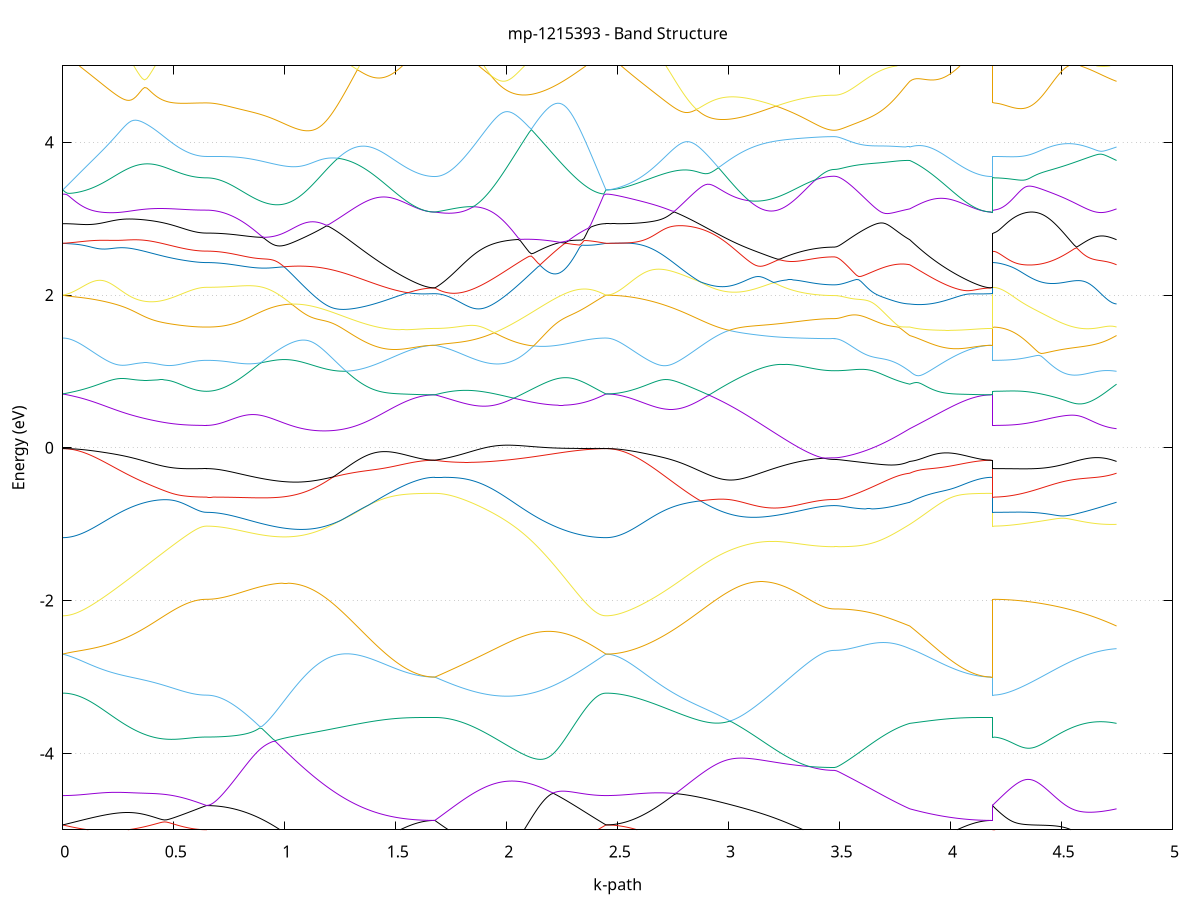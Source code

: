 set title 'mp-1215393 - Band Structure'
set xlabel 'k-path'
set ylabel 'Energy (eV)'
set grid y
set yrange [-5:5]
set terminal png size 800,600
set output 'mp-1215393_bands_gnuplot.png'
plot '-' using 1:2 with lines notitle, '-' using 1:2 with lines notitle, '-' using 1:2 with lines notitle, '-' using 1:2 with lines notitle, '-' using 1:2 with lines notitle, '-' using 1:2 with lines notitle, '-' using 1:2 with lines notitle, '-' using 1:2 with lines notitle, '-' using 1:2 with lines notitle, '-' using 1:2 with lines notitle, '-' using 1:2 with lines notitle, '-' using 1:2 with lines notitle, '-' using 1:2 with lines notitle, '-' using 1:2 with lines notitle, '-' using 1:2 with lines notitle, '-' using 1:2 with lines notitle, '-' using 1:2 with lines notitle, '-' using 1:2 with lines notitle, '-' using 1:2 with lines notitle, '-' using 1:2 with lines notitle, '-' using 1:2 with lines notitle, '-' using 1:2 with lines notitle, '-' using 1:2 with lines notitle, '-' using 1:2 with lines notitle, '-' using 1:2 with lines notitle, '-' using 1:2 with lines notitle, '-' using 1:2 with lines notitle, '-' using 1:2 with lines notitle, '-' using 1:2 with lines notitle, '-' using 1:2 with lines notitle, '-' using 1:2 with lines notitle, '-' using 1:2 with lines notitle, '-' using 1:2 with lines notitle, '-' using 1:2 with lines notitle, '-' using 1:2 with lines notitle, '-' using 1:2 with lines notitle, '-' using 1:2 with lines notitle, '-' using 1:2 with lines notitle, '-' using 1:2 with lines notitle, '-' using 1:2 with lines notitle, '-' using 1:2 with lines notitle, '-' using 1:2 with lines notitle, '-' using 1:2 with lines notitle, '-' using 1:2 with lines notitle, '-' using 1:2 with lines notitle, '-' using 1:2 with lines notitle, '-' using 1:2 with lines notitle, '-' using 1:2 with lines notitle
0.000000 -49.076069
0.009959 -49.076069
0.019918 -49.075969
0.029877 -49.075969
0.039836 -49.075969
0.049795 -49.075869
0.059754 -49.075869
0.069713 -49.075769
0.079673 -49.075669
0.089632 -49.075569
0.099591 -49.075469
0.109550 -49.075369
0.119509 -49.075169
0.129468 -49.075069
0.139427 -49.074869
0.149386 -49.074669
0.159345 -49.074569
0.169304 -49.074369
0.179263 -49.074169
0.189222 -49.073969
0.199181 -49.073669
0.209140 -49.073469
0.219099 -49.073269
0.229059 -49.072969
0.239018 -49.072769
0.248977 -49.072469
0.258936 -49.072169
0.268895 -49.071869
0.278854 -49.071569
0.288813 -49.071269
0.298772 -49.070969
0.308731 -49.070669
0.318690 -49.070369
0.328649 -49.069969
0.338608 -49.069669
0.348567 -49.069269
0.358526 -49.068969
0.368485 -49.068569
0.378444 -49.068269
0.388404 -49.067869
0.398363 -49.067469
0.408322 -49.067069
0.418281 -49.066769
0.428240 -49.066369
0.438199 -49.065969
0.448158 -49.065569
0.458117 -49.065169
0.468076 -49.064769
0.478035 -49.064369
0.487994 -49.063969
0.497953 -49.063669
0.507912 -49.063269
0.517871 -49.062869
0.527830 -49.062469
0.537790 -49.062169
0.547749 -49.061769
0.557708 -49.061469
0.567667 -49.061169
0.577626 -49.060869
0.587585 -49.060569
0.597544 -49.060369
0.607503 -49.060169
0.617462 -49.059969
0.627421 -49.059869
0.637380 -49.059769
0.647339 -49.059769
0.647339 -49.059769
0.657334 -49.059769
0.667329 -49.059769
0.677324 -49.059669
0.687319 -49.059669
0.697314 -49.059569
0.707309 -49.059569
0.717304 -49.059469
0.727299 -49.059469
0.737293 -49.059369
0.747288 -49.059269
0.757283 -49.059169
0.767278 -49.059069
0.777273 -49.058969
0.787268 -49.058769
0.797263 -49.058669
0.807258 -49.058469
0.817253 -49.058369
0.827248 -49.058169
0.837243 -49.058069
0.847238 -49.057869
0.857232 -49.057669
0.867227 -49.057469
0.877222 -49.057269
0.887217 -49.057069
0.897212 -49.056869
0.907207 -49.056569
0.917202 -49.056369
0.927197 -49.056169
0.937192 -49.055869
0.947187 -49.055669
0.957182 -49.055369
0.967177 -49.055169
0.977171 -49.054869
0.987166 -49.054569
0.997161 -49.054269
1.007156 -49.054069
1.017151 -49.054069
1.027146 -49.054269
1.037141 -49.054569
1.047136 -49.054869
1.057131 -49.055269
1.067126 -49.055569
1.077121 -49.055869
1.087115 -49.056269
1.097110 -49.056669
1.107105 -49.056969
1.117100 -49.057369
1.127095 -49.057769
1.137090 -49.058169
1.147085 -49.058569
1.157080 -49.058969
1.167075 -49.059369
1.177070 -49.059769
1.187065 -49.060169
1.197060 -49.060669
1.207054 -49.061069
1.217049 -49.061469
1.227044 -49.061869
1.237039 -49.062269
1.247034 -49.062669
1.247034 -49.062669
1.257020 -49.063169
1.267006 -49.063569
1.276993 -49.063969
1.286979 -49.064369
1.296965 -49.064769
1.306951 -49.065169
1.316937 -49.065569
1.326923 -49.065969
1.336910 -49.066369
1.346896 -49.066669
1.356882 -49.067069
1.366868 -49.067469
1.376854 -49.067769
1.386840 -49.068169
1.396827 -49.068469
1.406813 -49.068769
1.416799 -49.069169
1.426785 -49.069469
1.436771 -49.069769
1.446757 -49.070069
1.456743 -49.070369
1.466730 -49.070569
1.476716 -49.070869
1.486702 -49.071069
1.496688 -49.071369
1.506674 -49.071569
1.516660 -49.071769
1.526647 -49.071969
1.536633 -49.072169
1.546619 -49.072369
1.556605 -49.072569
1.566591 -49.072669
1.576577 -49.072869
1.586564 -49.072969
1.596550 -49.073069
1.606536 -49.073169
1.616522 -49.073269
1.626508 -49.073369
1.636494 -49.073369
1.646481 -49.073469
1.656467 -49.073469
1.666453 -49.073469
1.676439 -49.073469
1.676439 -49.073469
1.686322 -49.073469
1.696206 -49.073469
1.706089 -49.073569
1.715973 -49.073569
1.725856 -49.073569
1.735739 -49.073569
1.745623 -49.073569
1.755506 -49.073569
1.765389 -49.073569
1.775273 -49.073569
1.785156 -49.073669
1.795040 -49.073669
1.804923 -49.073669
1.814806 -49.073669
1.824690 -49.073769
1.834573 -49.073769
1.844457 -49.073769
1.854340 -49.073869
1.864223 -49.073869
1.874107 -49.073869
1.883990 -49.073969
1.893874 -49.073969
1.903757 -49.074069
1.913640 -49.074069
1.923524 -49.074069
1.933407 -49.074169
1.943290 -49.074169
1.953174 -49.074269
1.963057 -49.074269
1.972941 -49.074369
1.982824 -49.074369
1.992707 -49.074469
2.002591 -49.074469
2.012474 -49.074569
2.022358 -49.074569
2.032241 -49.074669
2.042124 -49.074669
2.052008 -49.074769
2.061891 -49.074769
2.071775 -49.074869
2.081658 -49.074869
2.091541 -49.074969
2.101425 -49.074969
2.111308 -49.075069
2.121191 -49.075069
2.131075 -49.075169
2.140958 -49.075169
2.150842 -49.075269
2.160725 -49.075269
2.170608 -49.075269
2.180492 -49.075369
2.190375 -49.075369
2.200259 -49.075469
2.210142 -49.075469
2.220025 -49.075569
2.229909 -49.075569
2.239792 -49.075569
2.249676 -49.075669
2.259559 -49.075669
2.269442 -49.075769
2.279326 -49.075769
2.289209 -49.075769
2.299092 -49.075869
2.308976 -49.075869
2.318859 -49.075869
2.328743 -49.075869
2.338626 -49.075869
2.348509 -49.075969
2.358393 -49.075969
2.368276 -49.075969
2.378160 -49.075969
2.388043 -49.075969
2.397926 -49.076069
2.407810 -49.076069
2.417693 -49.076069
2.427577 -49.076069
2.437460 -49.076069
2.447343 -49.076069
2.447343 -49.076069
2.457275 -49.076069
2.467207 -49.075969
2.477138 -49.075969
2.487070 -49.075969
2.497002 -49.075869
2.506933 -49.075769
2.516865 -49.075669
2.526797 -49.075569
2.536728 -49.075469
2.546660 -49.075369
2.556592 -49.075269
2.566523 -49.075069
2.576455 -49.074869
2.586387 -49.074669
2.596318 -49.074569
2.606250 -49.074369
2.616182 -49.074069
2.626113 -49.073869
2.636045 -49.073669
2.645977 -49.073369
2.655908 -49.073069
2.665840 -49.072869
2.675772 -49.072569
2.685704 -49.072269
2.695635 -49.071969
2.705567 -49.071669
2.715499 -49.071269
2.725430 -49.070969
2.735362 -49.070669
2.745294 -49.070269
2.755225 -49.069969
2.765157 -49.069569
2.775089 -49.069169
2.785020 -49.068769
2.794952 -49.068369
2.804884 -49.068069
2.814815 -49.067569
2.824747 -49.067169
2.834679 -49.066769
2.844610 -49.066369
2.854542 -49.065969
2.864474 -49.065569
2.874405 -49.065069
2.884337 -49.064669
2.894269 -49.064269
2.904200 -49.063769
2.914132 -49.063369
2.924064 -49.062969
2.933995 -49.062469
2.943927 -49.062069
2.953859 -49.061669
2.963790 -49.061169
2.973722 -49.060769
2.983654 -49.060369
2.993585 -49.059969
3.003517 -49.059469
3.013449 -49.059069
3.023380 -49.058669
3.033312 -49.058269
3.043244 -49.057869
3.053175 -49.057469
3.063107 -49.057069
3.073039 -49.056669
3.082970 -49.056269
3.092902 -49.055969
3.102834 -49.055569
3.112766 -49.055269
3.122697 -49.054869
3.132629 -49.054569
3.142561 -49.054269
3.152492 -49.053969
3.162424 -49.054069
3.172356 -49.054369
3.182287 -49.054569
3.192219 -49.054869
3.202151 -49.055069
3.212082 -49.055269
3.222014 -49.055469
3.231946 -49.055769
3.241877 -49.055969
3.251809 -49.056169
3.261741 -49.056369
3.261741 -49.056369
3.271500 -49.056569
3.281259 -49.056669
3.291018 -49.056869
3.300777 -49.057069
3.310537 -49.057169
3.320296 -49.057369
3.330055 -49.057469
3.339814 -49.057569
3.349573 -49.057769
3.359333 -49.057869
3.369092 -49.057969
3.378851 -49.058069
3.388610 -49.058169
3.398369 -49.058169
3.408129 -49.058269
3.417888 -49.058369
3.427647 -49.058369
3.437406 -49.058469
3.447165 -49.058469
3.456925 -49.058469
3.466684 -49.058469
3.476443 -49.058469
3.476443 -49.058469
3.486436 -49.058569
3.496429 -49.058569
3.506422 -49.058569
3.516415 -49.058669
3.526408 -49.058769
3.536401 -49.058869
3.546394 -49.058969
3.556387 -49.059169
3.566380 -49.059269
3.576373 -49.059469
3.586366 -49.059669
3.596359 -49.059769
3.606353 -49.059969
3.616346 -49.060169
3.626339 -49.060469
3.636332 -49.060669
3.646325 -49.060869
3.656318 -49.061069
3.666311 -49.061369
3.676304 -49.061569
3.686297 -49.061769
3.696290 -49.062069
3.706283 -49.062269
3.716276 -49.062569
3.726269 -49.062769
3.736262 -49.063069
3.746255 -49.063269
3.756248 -49.063569
3.766241 -49.063869
3.776234 -49.064069
3.786227 -49.064369
3.796220 -49.064569
3.806213 -49.064869
3.816206 -49.065069
3.816206 -49.065069
3.825992 -49.065469
3.835779 -49.065869
3.845565 -49.066269
3.855351 -49.066569
3.865137 -49.066969
3.874923 -49.067269
3.884710 -49.067669
3.894496 -49.067969
3.904282 -49.068369
3.914068 -49.068669
3.923854 -49.068969
3.933641 -49.069269
3.943427 -49.069569
3.953213 -49.069869
3.962999 -49.070169
3.972785 -49.070469
3.982572 -49.070669
3.992358 -49.070969
4.002144 -49.071169
4.011930 -49.071469
4.021716 -49.071669
4.031503 -49.071869
4.041289 -49.072069
4.051075 -49.072269
4.060861 -49.072369
4.070647 -49.072569
4.080434 -49.072769
4.090220 -49.072869
4.100006 -49.072969
4.109792 -49.073069
4.119578 -49.073169
4.129365 -49.073269
4.139151 -49.073369
4.148937 -49.073369
4.158723 -49.073469
4.168509 -49.073469
4.178296 -49.073469
4.188082 -49.073469
4.188082 -49.059769
4.198081 -49.059769
4.208080 -49.059769
4.218079 -49.059769
4.228078 -49.059769
4.238077 -49.059769
4.248076 -49.059869
4.258075 -49.059869
4.268074 -49.059869
4.278073 -49.059969
4.288072 -49.059969
4.298071 -49.060069
4.308070 -49.060069
4.318069 -49.060169
4.328068 -49.060169
4.338067 -49.060269
4.348066 -49.060369
4.358065 -49.060369
4.368064 -49.060469
4.378063 -49.060569
4.388062 -49.060669
4.398061 -49.060769
4.408060 -49.060769
4.418059 -49.060869
4.428058 -49.060969
4.438057 -49.061069
4.448056 -49.061169
4.458055 -49.061269
4.468054 -49.061369
4.478053 -49.061469
4.488052 -49.061569
4.498051 -49.061769
4.508050 -49.061869
4.518048 -49.061969
4.528047 -49.062069
4.538046 -49.062169
4.548045 -49.062269
4.558044 -49.062469
4.568043 -49.062569
4.578042 -49.062669
4.588041 -49.062769
4.598040 -49.062969
4.608039 -49.063069
4.618038 -49.063169
4.628037 -49.063369
4.638036 -49.063469
4.648035 -49.063669
4.658034 -49.063769
4.668033 -49.063869
4.678032 -49.064069
4.688031 -49.064169
4.698030 -49.064369
4.708029 -49.064469
4.718028 -49.064669
4.728027 -49.064769
4.738026 -49.064969
4.748025 -49.065069
e
0.000000 -49.037669
0.009959 -49.037669
0.019918 -49.037669
0.029877 -49.037669
0.039836 -49.037769
0.049795 -49.037769
0.059754 -49.037869
0.069713 -49.037869
0.079673 -49.037969
0.089632 -49.038069
0.099591 -49.038169
0.109550 -49.038269
0.119509 -49.038369
0.129468 -49.038469
0.139427 -49.038569
0.149386 -49.038669
0.159345 -49.038869
0.169304 -49.038969
0.179263 -49.039169
0.189222 -49.039369
0.199181 -49.039469
0.209140 -49.039669
0.219099 -49.039869
0.229059 -49.040069
0.239018 -49.040269
0.248977 -49.040469
0.258936 -49.040669
0.268895 -49.040969
0.278854 -49.041169
0.288813 -49.041369
0.298772 -49.041669
0.308731 -49.041969
0.318690 -49.042169
0.328649 -49.042469
0.338608 -49.042769
0.348567 -49.043069
0.358526 -49.043369
0.368485 -49.043669
0.378444 -49.043969
0.388404 -49.044269
0.398363 -49.044569
0.408322 -49.044869
0.418281 -49.045169
0.428240 -49.045569
0.438199 -49.045869
0.448158 -49.046169
0.458117 -49.046569
0.468076 -49.046869
0.478035 -49.047269
0.487994 -49.047569
0.497953 -49.047969
0.507912 -49.048269
0.517871 -49.048569
0.527830 -49.048969
0.537790 -49.049269
0.547749 -49.049569
0.557708 -49.049869
0.567667 -49.050169
0.577626 -49.050469
0.587585 -49.050669
0.597544 -49.050969
0.607503 -49.051169
0.617462 -49.051269
0.627421 -49.051469
0.637380 -49.051469
0.647339 -49.051569
0.647339 -49.051569
0.657334 -49.051569
0.667329 -49.051569
0.677324 -49.051469
0.687319 -49.051469
0.697314 -49.051469
0.707309 -49.051469
0.717304 -49.051469
0.727299 -49.051469
0.737293 -49.051469
0.747288 -49.051469
0.757283 -49.051469
0.767278 -49.051469
0.777273 -49.051469
0.787268 -49.051569
0.797263 -49.051569
0.807258 -49.051569
0.817253 -49.051569
0.827248 -49.051569
0.837243 -49.051569
0.847238 -49.051669
0.857232 -49.051669
0.867227 -49.051769
0.877222 -49.051769
0.887217 -49.051869
0.897212 -49.051969
0.907207 -49.052069
0.917202 -49.052169
0.927197 -49.052269
0.937192 -49.052369
0.947187 -49.052569
0.957182 -49.052669
0.967177 -49.052869
0.977171 -49.053069
0.987166 -49.053269
0.997161 -49.053569
1.007156 -49.053769
1.017151 -49.053769
1.027146 -49.053469
1.037141 -49.053169
1.047136 -49.052869
1.057131 -49.052569
1.067126 -49.052269
1.077121 -49.051969
1.087115 -49.051669
1.097110 -49.051369
1.107105 -49.050969
1.117100 -49.050669
1.127095 -49.050369
1.137090 -49.050069
1.147085 -49.049769
1.157080 -49.049469
1.167075 -49.049069
1.177070 -49.048769
1.187065 -49.048469
1.197060 -49.048169
1.207054 -49.047869
1.217049 -49.047469
1.227044 -49.047169
1.237039 -49.046869
1.247034 -49.046569
1.247034 -49.046569
1.257020 -49.046269
1.267006 -49.045969
1.276993 -49.045669
1.286979 -49.045369
1.296965 -49.045069
1.306951 -49.044769
1.316937 -49.044469
1.326923 -49.044169
1.336910 -49.043969
1.346896 -49.043669
1.356882 -49.043369
1.366868 -49.043169
1.376854 -49.042869
1.386840 -49.042669
1.396827 -49.042369
1.406813 -49.042169
1.416799 -49.041869
1.426785 -49.041669
1.436771 -49.041469
1.446757 -49.041269
1.456743 -49.041069
1.466730 -49.040869
1.476716 -49.040669
1.486702 -49.040469
1.496688 -49.040369
1.506674 -49.040169
1.516660 -49.039969
1.526647 -49.039869
1.536633 -49.039769
1.546619 -49.039569
1.556605 -49.039469
1.566591 -49.039369
1.576577 -49.039269
1.586564 -49.039169
1.596550 -49.039069
1.606536 -49.038969
1.616522 -49.038969
1.626508 -49.038869
1.636494 -49.038869
1.646481 -49.038869
1.656467 -49.038769
1.666453 -49.038769
1.676439 -49.038769
1.676439 -49.038769
1.686322 -49.038769
1.696206 -49.038869
1.706089 -49.038869
1.715973 -49.038969
1.725856 -49.038969
1.735739 -49.038969
1.745623 -49.039069
1.755506 -49.039069
1.765389 -49.039069
1.775273 -49.039169
1.785156 -49.039169
1.795040 -49.039169
1.804923 -49.039169
1.814806 -49.039269
1.824690 -49.039269
1.834573 -49.039269
1.844457 -49.039269
1.854340 -49.039369
1.864223 -49.039369
1.874107 -49.039369
1.883990 -49.039369
1.893874 -49.039369
1.903757 -49.039369
1.913640 -49.039369
1.923524 -49.039369
1.933407 -49.039369
1.943290 -49.039369
1.953174 -49.039369
1.963057 -49.039369
1.972941 -49.039369
1.982824 -49.039369
1.992707 -49.039369
2.002591 -49.039369
2.012474 -49.039369
2.022358 -49.039269
2.032241 -49.039269
2.042124 -49.039269
2.052008 -49.039269
2.061891 -49.039269
2.071775 -49.039169
2.081658 -49.039169
2.091541 -49.039169
2.101425 -49.039169
2.111308 -49.039069
2.121191 -49.039069
2.131075 -49.039069
2.140958 -49.038969
2.150842 -49.038969
2.160725 -49.038969
2.170608 -49.038869
2.180492 -49.038869
2.190375 -49.038769
2.200259 -49.038769
2.210142 -49.038769
2.220025 -49.038669
2.229909 -49.038669
2.239792 -49.038569
2.249676 -49.038569
2.259559 -49.038469
2.269442 -49.038469
2.279326 -49.038369
2.289209 -49.038369
2.299092 -49.038269
2.308976 -49.038269
2.318859 -49.038269
2.328743 -49.038169
2.338626 -49.038169
2.348509 -49.038069
2.358393 -49.038069
2.368276 -49.037969
2.378160 -49.037969
2.388043 -49.037869
2.397926 -49.037869
2.407810 -49.037769
2.417693 -49.037769
2.427577 -49.037669
2.437460 -49.037669
2.447343 -49.037669
2.447343 -49.037669
2.457275 -49.037669
2.467207 -49.037669
2.477138 -49.037669
2.487070 -49.037669
2.497002 -49.037769
2.506933 -49.037769
2.516865 -49.037869
2.526797 -49.037969
2.536728 -49.037969
2.546660 -49.038069
2.556592 -49.038169
2.566523 -49.038269
2.576455 -49.038469
2.586387 -49.038569
2.596318 -49.038669
2.606250 -49.038869
2.616182 -49.038969
2.626113 -49.039169
2.636045 -49.039269
2.645977 -49.039469
2.655908 -49.039669
2.665840 -49.039869
2.675772 -49.040069
2.685704 -49.040269
2.695635 -49.040469
2.705567 -49.040669
2.715499 -49.040969
2.725430 -49.041169
2.735362 -49.041369
2.745294 -49.041669
2.755225 -49.041869
2.765157 -49.042169
2.775089 -49.042469
2.785020 -49.042669
2.794952 -49.042969
2.804884 -49.043269
2.814815 -49.043569
2.824747 -49.043869
2.834679 -49.044069
2.844610 -49.044369
2.854542 -49.044669
2.864474 -49.045069
2.874405 -49.045269
2.884337 -49.045669
2.894269 -49.045969
2.904200 -49.046269
2.914132 -49.046569
2.924064 -49.046869
2.933995 -49.047169
2.943927 -49.047469
2.953859 -49.047869
2.963790 -49.048169
2.973722 -49.048469
2.983654 -49.048769
2.993585 -49.049069
3.003517 -49.049369
3.013449 -49.049669
3.023380 -49.050069
3.033312 -49.050369
3.043244 -49.050669
3.053175 -49.050969
3.063107 -49.051269
3.073039 -49.051569
3.082970 -49.051869
3.092902 -49.052169
3.102834 -49.052469
3.112766 -49.052669
3.122697 -49.052969
3.132629 -49.053269
3.142561 -49.053569
3.152492 -49.053769
3.162424 -49.053669
3.172356 -49.053469
3.182287 -49.053169
3.192219 -49.052969
3.202151 -49.052769
3.212082 -49.052469
3.222014 -49.052269
3.231946 -49.052169
3.241877 -49.051969
3.251809 -49.051869
3.261741 -49.051669
3.261741 -49.051669
3.271500 -49.051569
3.281259 -49.051469
3.291018 -49.051369
3.300777 -49.051269
3.310537 -49.051169
3.320296 -49.051069
3.330055 -49.051069
3.339814 -49.050969
3.349573 -49.050969
3.359333 -49.050869
3.369092 -49.050869
3.378851 -49.050869
3.388610 -49.050769
3.398369 -49.050769
3.408129 -49.050769
3.417888 -49.050769
3.427647 -49.050769
3.437406 -49.050769
3.447165 -49.050769
3.456925 -49.050769
3.466684 -49.050769
3.476443 -49.050769
3.476443 -49.050669
3.486436 -49.050669
3.496429 -49.050669
3.506422 -49.050669
3.516415 -49.050569
3.526408 -49.050469
3.536401 -49.050369
3.546394 -49.050269
3.556387 -49.050169
3.566380 -49.050069
3.576373 -49.049869
3.586366 -49.049769
3.596359 -49.049569
3.606353 -49.049369
3.616346 -49.049269
3.626339 -49.049069
3.636332 -49.048869
3.646325 -49.048669
3.656318 -49.048469
3.666311 -49.048269
3.676304 -49.048069
3.686297 -49.047869
3.696290 -49.047669
3.706283 -49.047469
3.716276 -49.047269
3.726269 -49.047069
3.736262 -49.046869
3.746255 -49.046669
3.756248 -49.046469
3.766241 -49.046269
3.776234 -49.046069
3.786227 -49.045869
3.796220 -49.045669
3.806213 -49.045469
3.816206 -49.045269
3.816206 -49.045269
3.825992 -49.044969
3.835779 -49.044669
3.845565 -49.044369
3.855351 -49.044069
3.865137 -49.043769
3.874923 -49.043469
3.884710 -49.043169
3.894496 -49.042969
3.904282 -49.042669
3.914068 -49.042369
3.923854 -49.042169
3.933641 -49.041969
3.943427 -49.041669
3.953213 -49.041469
3.962999 -49.041269
3.972785 -49.041069
3.982572 -49.040869
3.992358 -49.040669
4.002144 -49.040469
4.011930 -49.040269
4.021716 -49.040169
4.031503 -49.039969
4.041289 -49.039869
4.051075 -49.039669
4.060861 -49.039569
4.070647 -49.039469
4.080434 -49.039369
4.090220 -49.039269
4.100006 -49.039169
4.109792 -49.039069
4.119578 -49.038969
4.129365 -49.038969
4.139151 -49.038869
4.148937 -49.038869
4.158723 -49.038869
4.168509 -49.038769
4.178296 -49.038769
4.188082 -49.038769
4.188082 -49.051469
4.198081 -49.051469
4.208080 -49.051469
4.218079 -49.051469
4.228078 -49.051469
4.238077 -49.051469
4.248076 -49.051369
4.258075 -49.051369
4.268074 -49.051369
4.278073 -49.051269
4.288072 -49.051169
4.298071 -49.051169
4.308070 -49.051069
4.318069 -49.051069
4.328068 -49.050969
4.338067 -49.050869
4.348066 -49.050769
4.358065 -49.050669
4.368064 -49.050569
4.378063 -49.050469
4.388062 -49.050369
4.398061 -49.050269
4.408060 -49.050169
4.418059 -49.050069
4.428058 -49.049969
4.438057 -49.049869
4.448056 -49.049769
4.458055 -49.049569
4.468054 -49.049469
4.478053 -49.049369
4.488052 -49.049269
4.498051 -49.049069
4.508050 -49.048969
4.518048 -49.048869
4.528047 -49.048669
4.538046 -49.048569
4.548045 -49.048369
4.558044 -49.048269
4.568043 -49.048069
4.578042 -49.047969
4.588041 -49.047769
4.598040 -49.047669
4.608039 -49.047469
4.618038 -49.047369
4.628037 -49.047169
4.638036 -49.047069
4.648035 -49.046869
4.658034 -49.046769
4.668033 -49.046569
4.678032 -49.046369
4.688031 -49.046269
4.698030 -49.046069
4.708029 -49.045969
4.718028 -49.045769
4.728027 -49.045669
4.738026 -49.045469
4.748025 -49.045269
e
0.000000 -49.037669
0.009959 -49.037569
0.019918 -49.037569
0.029877 -49.037569
0.039836 -49.037569
0.049795 -49.037569
0.059754 -49.037669
0.069713 -49.037669
0.079673 -49.037669
0.089632 -49.037669
0.099591 -49.037669
0.109550 -49.037769
0.119509 -49.037769
0.129468 -49.037769
0.139427 -49.037869
0.149386 -49.037869
0.159345 -49.037869
0.169304 -49.037969
0.179263 -49.037969
0.189222 -49.038069
0.199181 -49.038069
0.209140 -49.038169
0.219099 -49.038169
0.229059 -49.038269
0.239018 -49.038269
0.248977 -49.038369
0.258936 -49.038469
0.268895 -49.038469
0.278854 -49.038569
0.288813 -49.038569
0.298772 -49.038669
0.308731 -49.038769
0.318690 -49.038769
0.328649 -49.038869
0.338608 -49.038869
0.348567 -49.038969
0.358526 -49.039069
0.368485 -49.039069
0.378444 -49.039169
0.388404 -49.039169
0.398363 -49.039269
0.408322 -49.039269
0.418281 -49.039369
0.428240 -49.039369
0.438199 -49.039469
0.448158 -49.039469
0.458117 -49.039569
0.468076 -49.039569
0.478035 -49.039669
0.487994 -49.039669
0.497953 -49.039769
0.507912 -49.039769
0.517871 -49.039769
0.527830 -49.039869
0.537790 -49.039869
0.547749 -49.039869
0.557708 -49.039969
0.567667 -49.039969
0.577626 -49.039969
0.587585 -49.039969
0.597544 -49.039969
0.607503 -49.040069
0.617462 -49.040069
0.627421 -49.040069
0.637380 -49.040069
0.647339 -49.040069
0.647339 -49.040069
0.657334 -49.040069
0.667329 -49.040069
0.677324 -49.040069
0.687319 -49.040169
0.697314 -49.040169
0.707309 -49.040269
0.717304 -49.040269
0.727299 -49.040369
0.737293 -49.040469
0.747288 -49.040569
0.757283 -49.040669
0.767278 -49.040769
0.777273 -49.040869
0.787268 -49.040969
0.797263 -49.041069
0.807258 -49.041269
0.817253 -49.041369
0.827248 -49.041469
0.837243 -49.041669
0.847238 -49.041769
0.857232 -49.041969
0.867227 -49.042069
0.877222 -49.042269
0.887217 -49.042369
0.897212 -49.042469
0.907207 -49.042669
0.917202 -49.042769
0.927197 -49.042869
0.937192 -49.042969
0.947187 -49.043069
0.957182 -49.043169
0.967177 -49.043269
0.977171 -49.043369
0.987166 -49.043369
0.997161 -49.043469
1.007156 -49.043469
1.017151 -49.043469
1.027146 -49.043469
1.037141 -49.043469
1.047136 -49.043469
1.057131 -49.043469
1.067126 -49.043469
1.077121 -49.043369
1.087115 -49.043369
1.097110 -49.043269
1.107105 -49.043269
1.117100 -49.043169
1.127095 -49.043069
1.137090 -49.042969
1.147085 -49.042869
1.157080 -49.042869
1.167075 -49.042769
1.177070 -49.042669
1.187065 -49.042569
1.197060 -49.042469
1.207054 -49.042369
1.217049 -49.042269
1.227044 -49.042069
1.237039 -49.041969
1.247034 -49.041869
1.247034 -49.041869
1.257020 -49.041769
1.267006 -49.041669
1.276993 -49.041569
1.286979 -49.041469
1.296965 -49.041369
1.306951 -49.041269
1.316937 -49.041169
1.326923 -49.040969
1.336910 -49.040869
1.346896 -49.040769
1.356882 -49.040669
1.366868 -49.040569
1.376854 -49.040469
1.386840 -49.040369
1.396827 -49.040269
1.406813 -49.040169
1.416799 -49.040069
1.426785 -49.039969
1.436771 -49.039869
1.446757 -49.039769
1.456743 -49.039769
1.466730 -49.039669
1.476716 -49.039569
1.486702 -49.039469
1.496688 -49.039469
1.506674 -49.039369
1.516660 -49.039269
1.526647 -49.039269
1.536633 -49.039169
1.546619 -49.039069
1.556605 -49.039069
1.566591 -49.039069
1.576577 -49.038969
1.586564 -49.038969
1.596550 -49.038869
1.606536 -49.038869
1.616522 -49.038869
1.626508 -49.038869
1.636494 -49.038769
1.646481 -49.038769
1.656467 -49.038769
1.666453 -49.038769
1.676439 -49.038769
1.676439 -49.038769
1.686322 -49.038769
1.696206 -49.038669
1.706089 -49.038669
1.715973 -49.038569
1.725856 -49.038569
1.735739 -49.038469
1.745623 -49.038469
1.755506 -49.038469
1.765389 -49.038369
1.775273 -49.038369
1.785156 -49.038269
1.795040 -49.038269
1.804923 -49.038169
1.814806 -49.038169
1.824690 -49.038069
1.834573 -49.038069
1.844457 -49.037969
1.854340 -49.037969
1.864223 -49.037869
1.874107 -49.037869
1.883990 -49.037769
1.893874 -49.037769
1.903757 -49.037769
1.913640 -49.037669
1.923524 -49.037669
1.933407 -49.037569
1.943290 -49.037569
1.953174 -49.037469
1.963057 -49.037469
1.972941 -49.037469
1.982824 -49.037369
1.992707 -49.037369
2.002591 -49.037369
2.012474 -49.037269
2.022358 -49.037269
2.032241 -49.037269
2.042124 -49.037169
2.052008 -49.037169
2.061891 -49.037169
2.071775 -49.037169
2.081658 -49.037169
2.091541 -49.037069
2.101425 -49.037069
2.111308 -49.037069
2.121191 -49.037069
2.131075 -49.037069
2.140958 -49.037069
2.150842 -49.037069
2.160725 -49.037069
2.170608 -49.036969
2.180492 -49.036969
2.190375 -49.037069
2.200259 -49.037069
2.210142 -49.037069
2.220025 -49.037069
2.229909 -49.037069
2.239792 -49.037069
2.249676 -49.037069
2.259559 -49.037069
2.269442 -49.037069
2.279326 -49.037069
2.289209 -49.037069
2.299092 -49.037169
2.308976 -49.037169
2.318859 -49.037169
2.328743 -49.037169
2.338626 -49.037269
2.348509 -49.037269
2.358393 -49.037269
2.368276 -49.037369
2.378160 -49.037369
2.388043 -49.037369
2.397926 -49.037469
2.407810 -49.037469
2.417693 -49.037469
2.427577 -49.037569
2.437460 -49.037569
2.447343 -49.037669
2.447343 -49.037669
2.457275 -49.037669
2.467207 -49.037669
2.477138 -49.037669
2.487070 -49.037669
2.497002 -49.037669
2.506933 -49.037669
2.516865 -49.037769
2.526797 -49.037769
2.536728 -49.037769
2.546660 -49.037869
2.556592 -49.037869
2.566523 -49.037969
2.576455 -49.037969
2.586387 -49.038069
2.596318 -49.038069
2.606250 -49.038169
2.616182 -49.038169
2.626113 -49.038269
2.636045 -49.038369
2.645977 -49.038469
2.655908 -49.038469
2.665840 -49.038569
2.675772 -49.038669
2.685704 -49.038769
2.695635 -49.038869
2.705567 -49.038969
2.715499 -49.039069
2.725430 -49.039169
2.735362 -49.039269
2.745294 -49.039369
2.755225 -49.039469
2.765157 -49.039569
2.775089 -49.039669
2.785020 -49.039769
2.794952 -49.039869
2.804884 -49.040069
2.814815 -49.040169
2.824747 -49.040269
2.834679 -49.040369
2.844610 -49.040469
2.854542 -49.040669
2.864474 -49.040769
2.874405 -49.040869
2.884337 -49.040969
2.894269 -49.041069
2.904200 -49.041269
2.914132 -49.041369
2.924064 -49.041469
2.933995 -49.041569
2.943927 -49.041669
2.953859 -49.041869
2.963790 -49.041969
2.973722 -49.042069
2.983654 -49.042169
2.993585 -49.042269
3.003517 -49.042369
3.013449 -49.042469
3.023380 -49.042569
3.033312 -49.042669
3.043244 -49.042769
3.053175 -49.042869
3.063107 -49.042969
3.073039 -49.043069
3.082970 -49.043069
3.092902 -49.043169
3.102834 -49.043269
3.112766 -49.043269
3.122697 -49.043369
3.132629 -49.043369
3.142561 -49.043469
3.152492 -49.043469
3.162424 -49.043469
3.172356 -49.043469
3.182287 -49.043469
3.192219 -49.043469
3.202151 -49.043469
3.212082 -49.043469
3.222014 -49.043369
3.231946 -49.043369
3.241877 -49.043369
3.251809 -49.043269
3.261741 -49.043169
3.261741 -49.043169
3.271500 -49.043169
3.281259 -49.043069
3.291018 -49.042969
3.300777 -49.042969
3.310537 -49.042869
3.320296 -49.042769
3.330055 -49.042669
3.339814 -49.042669
3.349573 -49.042569
3.359333 -49.042469
3.369092 -49.042369
3.378851 -49.042369
3.388610 -49.042269
3.398369 -49.042169
3.408129 -49.042169
3.417888 -49.042169
3.427647 -49.042069
3.437406 -49.042069
3.447165 -49.042069
3.456925 -49.041969
3.466684 -49.041969
3.476443 -49.041969
3.476443 -49.041969
3.486436 -49.041969
3.496429 -49.041969
3.506422 -49.041969
3.516415 -49.041969
3.526408 -49.041969
3.536401 -49.041969
3.546394 -49.041969
3.556387 -49.041969
3.566380 -49.041869
3.576373 -49.041869
3.586366 -49.041869
3.596359 -49.041869
3.606353 -49.041769
3.616346 -49.041769
3.626339 -49.041769
3.636332 -49.041669
3.646325 -49.041669
3.656318 -49.041569
3.666311 -49.041569
3.676304 -49.041569
3.686297 -49.041469
3.696290 -49.041469
3.706283 -49.041369
3.716276 -49.041369
3.726269 -49.041269
3.736262 -49.041269
3.746255 -49.041169
3.756248 -49.041069
3.766241 -49.041069
3.776234 -49.040969
3.786227 -49.040969
3.796220 -49.040869
3.806213 -49.040769
3.816206 -49.040769
3.816206 -49.040769
3.825992 -49.040669
3.835779 -49.040569
3.845565 -49.040569
3.855351 -49.040469
3.865137 -49.040369
3.874923 -49.040369
3.884710 -49.040269
3.894496 -49.040169
3.904282 -49.040169
3.914068 -49.040069
3.923854 -49.039969
3.933641 -49.039869
3.943427 -49.039869
3.953213 -49.039769
3.962999 -49.039669
3.972785 -49.039669
3.982572 -49.039569
3.992358 -49.039469
4.002144 -49.039469
4.011930 -49.039369
4.021716 -49.039269
4.031503 -49.039269
4.041289 -49.039169
4.051075 -49.039169
4.060861 -49.039069
4.070647 -49.039069
4.080434 -49.038969
4.090220 -49.038969
4.100006 -49.038969
4.109792 -49.038869
4.119578 -49.038869
4.129365 -49.038869
4.139151 -49.038869
4.148937 -49.038769
4.158723 -49.038769
4.168509 -49.038769
4.178296 -49.038769
4.188082 -49.038769
4.188082 -49.040069
4.198081 -49.040069
4.208080 -49.040069
4.218079 -49.040069
4.228078 -49.040069
4.238077 -49.040069
4.248076 -49.040069
4.258075 -49.040069
4.268074 -49.040069
4.278073 -49.040069
4.288072 -49.040069
4.298071 -49.040069
4.308070 -49.040069
4.318069 -49.040169
4.328068 -49.040169
4.338067 -49.040169
4.348066 -49.040169
4.358065 -49.040169
4.368064 -49.040169
4.378063 -49.040169
4.388062 -49.040169
4.398061 -49.040269
4.408060 -49.040269
4.418059 -49.040269
4.428058 -49.040269
4.438057 -49.040269
4.448056 -49.040369
4.458055 -49.040369
4.468054 -49.040369
4.478053 -49.040369
4.488052 -49.040369
4.498051 -49.040369
4.508050 -49.040469
4.518048 -49.040469
4.528047 -49.040469
4.538046 -49.040469
4.548045 -49.040469
4.558044 -49.040569
4.568043 -49.040569
4.578042 -49.040569
4.588041 -49.040569
4.598040 -49.040569
4.608039 -49.040669
4.618038 -49.040669
4.628037 -49.040669
4.638036 -49.040669
4.648035 -49.040669
4.658034 -49.040669
4.668033 -49.040669
4.678032 -49.040669
4.688031 -49.040769
4.698030 -49.040769
4.708029 -49.040769
4.718028 -49.040769
4.728027 -49.040769
4.738026 -49.040769
4.748025 -49.040769
e
0.000000 -27.338869
0.009959 -27.338869
0.019918 -27.338869
0.029877 -27.338869
0.039836 -27.338869
0.049795 -27.338869
0.059754 -27.338769
0.069713 -27.338769
0.079673 -27.338769
0.089632 -27.338769
0.099591 -27.338669
0.109550 -27.338669
0.119509 -27.338569
0.129468 -27.338569
0.139427 -27.338469
0.149386 -27.338469
0.159345 -27.338369
0.169304 -27.338269
0.179263 -27.338169
0.189222 -27.338169
0.199181 -27.338069
0.209140 -27.337969
0.219099 -27.337869
0.229059 -27.337769
0.239018 -27.337669
0.248977 -27.337569
0.258936 -27.337369
0.268895 -27.337269
0.278854 -27.337169
0.288813 -27.337069
0.298772 -27.336969
0.308731 -27.336769
0.318690 -27.336669
0.328649 -27.336569
0.338608 -27.336369
0.348567 -27.336269
0.358526 -27.336169
0.368485 -27.336069
0.378444 -27.335969
0.388404 -27.335869
0.398363 -27.335769
0.408322 -27.335769
0.418281 -27.335669
0.428240 -27.335669
0.438199 -27.335669
0.448158 -27.335669
0.458117 -27.335769
0.468076 -27.335769
0.478035 -27.335869
0.487994 -27.335869
0.497953 -27.335969
0.507912 -27.336069
0.517871 -27.336169
0.527830 -27.336269
0.537790 -27.336369
0.547749 -27.336469
0.557708 -27.336469
0.567667 -27.336569
0.577626 -27.336669
0.587585 -27.336769
0.597544 -27.336769
0.607503 -27.336869
0.617462 -27.336869
0.627421 -27.336869
0.637380 -27.336869
0.647339 -27.336869
0.647339 -27.336869
0.657334 -27.336969
0.667329 -27.336969
0.677324 -27.337069
0.687319 -27.337169
0.697314 -27.337369
0.707309 -27.337569
0.717304 -27.337869
0.727299 -27.338169
0.737293 -27.338469
0.747288 -27.338869
0.757283 -27.339169
0.767278 -27.339669
0.777273 -27.340169
0.787268 -27.340669
0.797263 -27.341169
0.807258 -27.341769
0.817253 -27.342369
0.827248 -27.342969
0.837243 -27.343669
0.847238 -27.344369
0.857232 -27.345069
0.867227 -27.345869
0.877222 -27.346669
0.887217 -27.347469
0.897212 -27.348369
0.907207 -27.349269
0.917202 -27.350169
0.927197 -27.351069
0.937192 -27.352069
0.947187 -27.353069
0.957182 -27.354069
0.967177 -27.355069
0.977171 -27.356069
0.987166 -27.357169
0.997161 -27.358269
1.007156 -27.359369
1.017151 -27.360469
1.027146 -27.361669
1.037141 -27.362769
1.047136 -27.363969
1.057131 -27.365169
1.067126 -27.366369
1.077121 -27.367569
1.087115 -27.368769
1.097110 -27.369969
1.107105 -27.371269
1.117100 -27.372469
1.127095 -27.373769
1.137090 -27.374969
1.147085 -27.376169
1.157080 -27.377469
1.167075 -27.378669
1.177070 -27.379969
1.187065 -27.381169
1.197060 -27.382369
1.207054 -27.383569
1.217049 -27.384869
1.227044 -27.386069
1.237039 -27.387269
1.247034 -27.388469
1.247034 -27.388469
1.257020 -27.389569
1.267006 -27.390769
1.276993 -27.391869
1.286979 -27.393069
1.296965 -27.394169
1.306951 -27.395269
1.316937 -27.396269
1.326923 -27.397369
1.336910 -27.398369
1.346896 -27.399469
1.356882 -27.400369
1.366868 -27.401369
1.376854 -27.402369
1.386840 -27.403269
1.396827 -27.404169
1.406813 -27.405069
1.416799 -27.405869
1.426785 -27.406669
1.436771 -27.407469
1.446757 -27.408269
1.456743 -27.408969
1.466730 -27.409669
1.476716 -27.410369
1.486702 -27.410969
1.496688 -27.411569
1.506674 -27.412169
1.516660 -27.412769
1.526647 -27.413269
1.536633 -27.413769
1.546619 -27.414169
1.556605 -27.414669
1.566591 -27.414969
1.576577 -27.415369
1.586564 -27.415669
1.596550 -27.415969
1.606536 -27.416269
1.616522 -27.416469
1.626508 -27.416669
1.636494 -27.416769
1.646481 -27.416969
1.656467 -27.416969
1.666453 -27.417069
1.676439 -27.417069
1.676439 -27.417069
1.686322 -27.417069
1.696206 -27.416969
1.706089 -27.416769
1.715973 -27.416569
1.725856 -27.416269
1.735739 -27.415969
1.745623 -27.415569
1.755506 -27.415069
1.765389 -27.414569
1.775273 -27.413969
1.785156 -27.413369
1.795040 -27.412669
1.804923 -27.411969
1.814806 -27.411169
1.824690 -27.410269
1.834573 -27.409369
1.844457 -27.408369
1.854340 -27.407369
1.864223 -27.406369
1.874107 -27.405269
1.883990 -27.404069
1.893874 -27.402969
1.903757 -27.401669
1.913640 -27.400469
1.923524 -27.399169
1.933407 -27.397769
1.943290 -27.396469
1.953174 -27.395069
1.963057 -27.393569
1.972941 -27.392169
1.982824 -27.390669
1.992707 -27.389169
2.002591 -27.387669
2.012474 -27.386169
2.022358 -27.384569
2.032241 -27.383069
2.042124 -27.381469
2.052008 -27.379969
2.061891 -27.378369
2.071775 -27.376769
2.081658 -27.375169
2.091541 -27.373669
2.101425 -27.372069
2.111308 -27.370569
2.121191 -27.368969
2.131075 -27.367469
2.140958 -27.365969
2.150842 -27.364469
2.160725 -27.362969
2.170608 -27.361569
2.180492 -27.360069
2.190375 -27.358769
2.200259 -27.357369
2.210142 -27.356069
2.220025 -27.354769
2.229909 -27.353469
2.239792 -27.352269
2.249676 -27.351069
2.259559 -27.349969
2.269442 -27.348869
2.279326 -27.347869
2.289209 -27.346869
2.299092 -27.345969
2.308976 -27.345069
2.318859 -27.344269
2.328743 -27.343469
2.338626 -27.342769
2.348509 -27.342069
2.358393 -27.341469
2.368276 -27.340969
2.378160 -27.340469
2.388043 -27.340069
2.397926 -27.339669
2.407810 -27.339369
2.417693 -27.339169
2.427577 -27.338969
2.437460 -27.338869
2.447343 -27.338869
2.447343 -27.338869
2.457275 -27.338869
2.467207 -27.338869
2.477138 -27.338769
2.487070 -27.338769
2.497002 -27.338669
2.506933 -27.338569
2.516865 -27.338469
2.526797 -27.338369
2.536728 -27.338169
2.546660 -27.338069
2.556592 -27.337869
2.566523 -27.337669
2.576455 -27.337469
2.586387 -27.337269
2.596318 -27.337069
2.606250 -27.336869
2.616182 -27.336569
2.626113 -27.336269
2.636045 -27.336069
2.645977 -27.335769
2.655908 -27.335469
2.665840 -27.335169
2.675772 -27.334869
2.685704 -27.334569
2.695635 -27.334269
2.705567 -27.333969
2.715499 -27.333669
2.725430 -27.333369
2.735362 -27.333069
2.745294 -27.332769
2.755225 -27.332469
2.765157 -27.332169
2.775089 -27.331969
2.785020 -27.331769
2.794952 -27.331569
2.804884 -27.331369
2.814815 -27.331269
2.824747 -27.331169
2.834679 -27.331169
2.844610 -27.331169
2.854542 -27.331169
2.864474 -27.331169
2.874405 -27.331269
2.884337 -27.331369
2.894269 -27.331569
2.904200 -27.331669
2.914132 -27.331869
2.924064 -27.332069
2.933995 -27.332369
2.943927 -27.332569
2.953859 -27.332869
2.963790 -27.333269
2.973722 -27.333969
2.983654 -27.334569
2.993585 -27.335269
3.003517 -27.335969
3.013449 -27.336669
3.023380 -27.337269
3.033312 -27.337969
3.043244 -27.338669
3.053175 -27.339369
3.063107 -27.340069
3.073039 -27.340769
3.082970 -27.341469
3.092902 -27.342169
3.102834 -27.342869
3.112766 -27.343569
3.122697 -27.344269
3.132629 -27.344969
3.142561 -27.345669
3.152492 -27.346369
3.162424 -27.347069
3.172356 -27.347769
3.182287 -27.348469
3.192219 -27.349169
3.202151 -27.349869
3.212082 -27.350569
3.222014 -27.351269
3.231946 -27.351969
3.241877 -27.352669
3.251809 -27.353369
3.261741 -27.354069
3.261741 -27.354069
3.271500 -27.354769
3.281259 -27.355369
3.291018 -27.356069
3.300777 -27.356669
3.310537 -27.357269
3.320296 -27.357869
3.330055 -27.358469
3.339814 -27.359069
3.349573 -27.359569
3.359333 -27.360069
3.369092 -27.360569
3.378851 -27.361069
3.388610 -27.361469
3.398369 -27.361869
3.408129 -27.362169
3.417888 -27.362469
3.427647 -27.362769
3.437406 -27.362969
3.447165 -27.363169
3.456925 -27.363269
3.466684 -27.363269
3.476443 -27.363369
3.476443 -27.363369
3.486436 -27.363469
3.496429 -27.363769
3.506422 -27.364369
3.516415 -27.365069
3.526408 -27.365869
3.536401 -27.366869
3.546394 -27.367869
3.556387 -27.368969
3.566380 -27.370069
3.576373 -27.371169
3.586366 -27.372369
3.596359 -27.373469
3.606353 -27.374669
3.616346 -27.375869
3.626339 -27.377069
3.636332 -27.378169
3.646325 -27.379369
3.656318 -27.380469
3.666311 -27.381569
3.676304 -27.382669
3.686297 -27.383769
3.696290 -27.384769
3.706283 -27.385869
3.716276 -27.386869
3.726269 -27.387869
3.736262 -27.388769
3.746255 -27.389669
3.756248 -27.390569
3.766241 -27.391469
3.776234 -27.392269
3.786227 -27.393069
3.796220 -27.393869
3.806213 -27.394569
3.816206 -27.395269
3.816206 -27.395269
3.825992 -27.396269
3.835779 -27.397269
3.845565 -27.398269
3.855351 -27.399269
3.865137 -27.400169
3.874923 -27.401169
3.884710 -27.402069
3.894496 -27.402969
3.904282 -27.403869
3.914068 -27.404669
3.923854 -27.405569
3.933641 -27.406369
3.943427 -27.407069
3.953213 -27.407869
3.962999 -27.408569
3.972785 -27.409269
3.982572 -27.409969
3.992358 -27.410569
4.002144 -27.411269
4.011930 -27.411869
4.021716 -27.412369
4.031503 -27.412869
4.041289 -27.413369
4.051075 -27.413869
4.060861 -27.414269
4.070647 -27.414669
4.080434 -27.415069
4.090220 -27.415469
4.100006 -27.415769
4.109792 -27.416069
4.119578 -27.416269
4.129365 -27.416469
4.139151 -27.416669
4.148937 -27.416769
4.158723 -27.416969
4.168509 -27.416969
4.178296 -27.417069
4.188082 -27.417069
4.188082 -27.336869
4.198081 -27.336869
4.208080 -27.336869
4.218079 -27.336769
4.228078 -27.336669
4.238077 -27.336569
4.248076 -27.336469
4.258075 -27.336369
4.268074 -27.336569
4.278073 -27.337169
4.288072 -27.338169
4.298071 -27.339369
4.308070 -27.340669
4.318069 -27.342069
4.328068 -27.343469
4.338067 -27.344969
4.348066 -27.346469
4.358065 -27.347969
4.368064 -27.349569
4.378063 -27.351069
4.388062 -27.352669
4.398061 -27.354269
4.408060 -27.355869
4.418059 -27.357469
4.428058 -27.358969
4.438057 -27.360569
4.448056 -27.362169
4.458055 -27.363669
4.468054 -27.365269
4.478053 -27.366769
4.488052 -27.368269
4.498051 -27.369769
4.508050 -27.371169
4.518048 -27.372569
4.528047 -27.374069
4.538046 -27.375369
4.548045 -27.376769
4.558044 -27.378069
4.568043 -27.379369
4.578042 -27.380569
4.588041 -27.381769
4.598040 -27.382969
4.608039 -27.384069
4.618038 -27.385169
4.628037 -27.386269
4.638036 -27.387269
4.648035 -27.388269
4.658034 -27.389169
4.668033 -27.390069
4.678032 -27.390869
4.688031 -27.391669
4.698030 -27.392369
4.708029 -27.393069
4.718028 -27.393669
4.728027 -27.394269
4.738026 -27.394769
4.748025 -27.395269
e
0.000000 -27.312169
0.009959 -27.312569
0.019918 -27.312969
0.029877 -27.313369
0.039836 -27.313869
0.049795 -27.314269
0.059754 -27.314669
0.069713 -27.315169
0.079673 -27.315569
0.089632 -27.316069
0.099591 -27.316569
0.109550 -27.316969
0.119509 -27.317469
0.129468 -27.317969
0.139427 -27.318369
0.149386 -27.318869
0.159345 -27.319369
0.169304 -27.319869
0.179263 -27.320369
0.189222 -27.320769
0.199181 -27.321269
0.209140 -27.321769
0.219099 -27.322269
0.229059 -27.322669
0.239018 -27.323169
0.248977 -27.323669
0.258936 -27.324069
0.268895 -27.324469
0.278854 -27.324969
0.288813 -27.325369
0.298772 -27.325769
0.308731 -27.326169
0.318690 -27.326569
0.328649 -27.326969
0.338608 -27.327269
0.348567 -27.327569
0.358526 -27.327969
0.368485 -27.328269
0.378444 -27.328469
0.388404 -27.328769
0.398363 -27.328969
0.408322 -27.329169
0.418281 -27.329369
0.428240 -27.329569
0.438199 -27.329669
0.448158 -27.329769
0.458117 -27.329869
0.468076 -27.329869
0.478035 -27.329969
0.487994 -27.329969
0.497953 -27.329969
0.507912 -27.329869
0.517871 -27.329869
0.527830 -27.329869
0.537790 -27.329869
0.547749 -27.329769
0.557708 -27.329769
0.567667 -27.329769
0.577626 -27.329669
0.587585 -27.329669
0.597544 -27.329669
0.607503 -27.329669
0.617462 -27.329569
0.627421 -27.329569
0.637380 -27.329569
0.647339 -27.329569
0.647339 -27.329569
0.657334 -27.329569
0.667329 -27.329469
0.677324 -27.329369
0.687319 -27.329269
0.697314 -27.329069
0.707309 -27.328869
0.717304 -27.328569
0.727299 -27.328269
0.737293 -27.327969
0.747288 -27.327569
0.757283 -27.327269
0.767278 -27.326869
0.777273 -27.326369
0.787268 -27.325969
0.797263 -27.325569
0.807258 -27.325069
0.817253 -27.324669
0.827248 -27.324169
0.837243 -27.323669
0.847238 -27.323269
0.857232 -27.322769
0.867227 -27.322269
0.877222 -27.321769
0.887217 -27.321269
0.897212 -27.320769
0.907207 -27.320269
0.917202 -27.319869
0.927197 -27.319369
0.937192 -27.318869
0.947187 -27.318369
0.957182 -27.317869
0.967177 -27.317369
0.977171 -27.316869
0.987166 -27.316369
0.997161 -27.315869
1.007156 -27.315369
1.017151 -27.314869
1.027146 -27.314369
1.037141 -27.313869
1.047136 -27.313369
1.057131 -27.312969
1.067126 -27.312469
1.077121 -27.311969
1.087115 -27.311469
1.097110 -27.310969
1.107105 -27.310469
1.117100 -27.309969
1.127095 -27.309469
1.137090 -27.308969
1.147085 -27.308469
1.157080 -27.307969
1.167075 -27.307469
1.177070 -27.306969
1.187065 -27.306469
1.197060 -27.305969
1.207054 -27.305469
1.217049 -27.304969
1.227044 -27.304469
1.237039 -27.303969
1.247034 -27.303369
1.247034 -27.303369
1.257020 -27.302869
1.267006 -27.302369
1.276993 -27.301769
1.286979 -27.301269
1.296965 -27.300669
1.306951 -27.300169
1.316937 -27.299569
1.326923 -27.298969
1.336910 -27.298369
1.346896 -27.297869
1.356882 -27.297269
1.366868 -27.296669
1.376854 -27.296069
1.386840 -27.295469
1.396827 -27.294869
1.406813 -27.294369
1.416799 -27.293769
1.426785 -27.293269
1.436771 -27.292669
1.446757 -27.292169
1.456743 -27.291669
1.466730 -27.291169
1.476716 -27.290669
1.486702 -27.290169
1.496688 -27.289769
1.506674 -27.289369
1.516660 -27.288969
1.526647 -27.288569
1.536633 -27.288269
1.546619 -27.287969
1.556605 -27.287669
1.566591 -27.287369
1.576577 -27.287069
1.586564 -27.286869
1.596550 -27.286669
1.606536 -27.286469
1.616522 -27.286269
1.626508 -27.286169
1.636494 -27.286069
1.646481 -27.285969
1.656467 -27.285969
1.666453 -27.285869
1.676439 -27.285869
1.676439 -27.285869
1.686322 -27.286869
1.696206 -27.287869
1.706089 -27.288969
1.715973 -27.290069
1.725856 -27.291069
1.735739 -27.292169
1.745623 -27.293269
1.755506 -27.294369
1.765389 -27.295469
1.775273 -27.296569
1.785156 -27.297769
1.795040 -27.298869
1.804923 -27.299969
1.814806 -27.301069
1.824690 -27.302169
1.834573 -27.303269
1.844457 -27.304369
1.854340 -27.305469
1.864223 -27.306569
1.874107 -27.307669
1.883990 -27.308669
1.893874 -27.309769
1.903757 -27.310769
1.913640 -27.311769
1.923524 -27.312769
1.933407 -27.313669
1.943290 -27.314669
1.953174 -27.315569
1.963057 -27.316469
1.972941 -27.317269
1.982824 -27.318069
1.992707 -27.318869
2.002591 -27.319669
2.012474 -27.320369
2.022358 -27.321069
2.032241 -27.321769
2.042124 -27.322369
2.052008 -27.322969
2.061891 -27.323469
2.071775 -27.323969
2.081658 -27.324469
2.091541 -27.324869
2.101425 -27.325269
2.111308 -27.325569
2.121191 -27.325869
2.131075 -27.326169
2.140958 -27.326369
2.150842 -27.326469
2.160725 -27.326669
2.170608 -27.326669
2.180492 -27.326769
2.190375 -27.326769
2.200259 -27.326669
2.210142 -27.326569
2.220025 -27.326469
2.229909 -27.326269
2.239792 -27.325969
2.249676 -27.325769
2.259559 -27.325369
2.269442 -27.325069
2.279326 -27.324669
2.289209 -27.324169
2.299092 -27.323669
2.308976 -27.323169
2.318859 -27.322569
2.328743 -27.321969
2.338626 -27.321369
2.348509 -27.320669
2.358393 -27.319969
2.368276 -27.319269
2.378160 -27.318469
2.388043 -27.317669
2.397926 -27.316769
2.407810 -27.315969
2.417693 -27.315069
2.427577 -27.314069
2.437460 -27.313169
2.447343 -27.312169
2.447343 -27.312169
2.457275 -27.312169
2.467207 -27.312169
2.477138 -27.312269
2.487070 -27.312369
2.497002 -27.312369
2.506933 -27.312469
2.516865 -27.312669
2.526797 -27.312769
2.536728 -27.312969
2.546660 -27.313169
2.556592 -27.313369
2.566523 -27.313569
2.576455 -27.313769
2.586387 -27.314069
2.596318 -27.314269
2.606250 -27.314569
2.616182 -27.314869
2.626113 -27.315169
2.636045 -27.315569
2.645977 -27.315869
2.655908 -27.316269
2.665840 -27.316669
2.675772 -27.317069
2.685704 -27.317469
2.695635 -27.317869
2.705567 -27.318269
2.715499 -27.318769
2.725430 -27.319269
2.735362 -27.319769
2.745294 -27.320169
2.755225 -27.320669
2.765157 -27.321269
2.775089 -27.321769
2.785020 -27.322269
2.794952 -27.322869
2.804884 -27.323369
2.814815 -27.323969
2.824747 -27.324569
2.834679 -27.325069
2.844610 -27.325669
2.854542 -27.326269
2.864474 -27.326869
2.874405 -27.327469
2.884337 -27.328169
2.894269 -27.328769
2.904200 -27.329369
2.914132 -27.330069
2.924064 -27.330669
2.933995 -27.331269
2.943927 -27.331969
2.953859 -27.332569
2.963790 -27.333169
2.973722 -27.333469
2.983654 -27.333769
2.993585 -27.334069
3.003517 -27.334469
3.013449 -27.334769
3.023380 -27.335169
3.033312 -27.335469
3.043244 -27.335869
3.053175 -27.336169
3.063107 -27.336569
3.073039 -27.336869
3.082970 -27.337269
3.092902 -27.337669
3.102834 -27.337969
3.112766 -27.338369
3.122697 -27.338669
3.132629 -27.339069
3.142561 -27.339369
3.152492 -27.339769
3.162424 -27.340069
3.172356 -27.340469
3.182287 -27.340769
3.192219 -27.341069
3.202151 -27.341369
3.212082 -27.341669
3.222014 -27.341969
3.231946 -27.342269
3.241877 -27.342569
3.251809 -27.342869
3.261741 -27.343169
3.261741 -27.343169
3.271500 -27.343369
3.281259 -27.343669
3.291018 -27.343869
3.300777 -27.344069
3.310537 -27.344269
3.320296 -27.344469
3.330055 -27.344669
3.339814 -27.344869
3.349573 -27.345069
3.359333 -27.345169
3.369092 -27.345369
3.378851 -27.345469
3.388610 -27.345569
3.398369 -27.345669
3.408129 -27.345769
3.417888 -27.345869
3.427647 -27.345969
3.437406 -27.345969
3.447165 -27.346069
3.456925 -27.346069
3.466684 -27.346069
3.476443 -27.346069
3.476443 -27.346069
3.486436 -27.345969
3.496429 -27.345669
3.506422 -27.345069
3.516415 -27.344369
3.526408 -27.343469
3.536401 -27.342469
3.546394 -27.341469
3.556387 -27.340369
3.566380 -27.339169
3.576373 -27.337969
3.586366 -27.336669
3.596359 -27.335469
3.606353 -27.334169
3.616346 -27.332969
3.626339 -27.331669
3.636332 -27.330369
3.646325 -27.329069
3.656318 -27.327769
3.666311 -27.326469
3.676304 -27.325169
3.686297 -27.323869
3.696290 -27.322569
3.706283 -27.321369
3.716276 -27.320069
3.726269 -27.318769
3.736262 -27.317469
3.746255 -27.316169
3.756248 -27.314969
3.766241 -27.313669
3.776234 -27.312369
3.786227 -27.311169
3.796220 -27.309869
3.806213 -27.308569
3.816206 -27.307369
3.816206 -27.307369
3.825992 -27.306269
3.835779 -27.305269
3.845565 -27.304169
3.855351 -27.303169
3.865137 -27.302069
3.874923 -27.301069
3.884710 -27.300069
3.894496 -27.299069
3.904282 -27.298169
3.914068 -27.297169
3.923854 -27.296269
3.933641 -27.295469
3.943427 -27.294669
3.953213 -27.293869
3.962999 -27.293169
3.972785 -27.292469
3.982572 -27.291769
3.992358 -27.291169
4.002144 -27.290569
4.011930 -27.290069
4.021716 -27.289569
4.031503 -27.289069
4.041289 -27.288669
4.051075 -27.288269
4.060861 -27.287969
4.070647 -27.287669
4.080434 -27.287369
4.090220 -27.287069
4.100006 -27.286869
4.109792 -27.286669
4.119578 -27.286469
4.129365 -27.286269
4.139151 -27.286169
4.148937 -27.286069
4.158723 -27.285969
4.168509 -27.285969
4.178296 -27.285869
4.188082 -27.285869
4.188082 -27.329569
4.198081 -27.329669
4.208080 -27.329969
4.218079 -27.330369
4.228078 -27.330969
4.238077 -27.331669
4.248076 -27.332469
4.258075 -27.333269
4.268074 -27.333969
4.278073 -27.334169
4.288072 -27.334169
4.298071 -27.333869
4.308070 -27.333469
4.318069 -27.333069
4.328068 -27.332569
4.338067 -27.332069
4.348066 -27.331469
4.358065 -27.330869
4.368064 -27.330169
4.378063 -27.329469
4.388062 -27.328769
4.398061 -27.328069
4.408060 -27.327269
4.418059 -27.326469
4.428058 -27.325569
4.438057 -27.324769
4.448056 -27.323869
4.458055 -27.322969
4.468054 -27.322069
4.478053 -27.321069
4.488052 -27.320169
4.498051 -27.319169
4.508050 -27.318169
4.518048 -27.317169
4.528047 -27.316069
4.538046 -27.315069
4.548045 -27.314069
4.558044 -27.313069
4.568043 -27.312069
4.578042 -27.311069
4.588041 -27.310069
4.598040 -27.309069
4.608039 -27.308269
4.618038 -27.307569
4.628037 -27.306969
4.638036 -27.306569
4.648035 -27.306269
4.658034 -27.306169
4.668033 -27.306169
4.678032 -27.306169
4.688031 -27.306269
4.698030 -27.306369
4.708029 -27.306469
4.718028 -27.306669
4.728027 -27.306869
4.738026 -27.307069
4.748025 -27.307369
e
0.000000 -27.312169
0.009959 -27.311769
0.019918 -27.311369
0.029877 -27.311069
0.039836 -27.310669
0.049795 -27.310369
0.059754 -27.309969
0.069713 -27.309669
0.079673 -27.309369
0.089632 -27.309069
0.099591 -27.308769
0.109550 -27.308469
0.119509 -27.308269
0.129468 -27.307969
0.139427 -27.307769
0.149386 -27.307569
0.159345 -27.307369
0.169304 -27.307169
0.179263 -27.306969
0.189222 -27.306869
0.199181 -27.306669
0.209140 -27.306569
0.219099 -27.306469
0.229059 -27.306369
0.239018 -27.306269
0.248977 -27.306169
0.258936 -27.306069
0.268895 -27.306069
0.278854 -27.305969
0.288813 -27.305969
0.298772 -27.305969
0.308731 -27.305969
0.318690 -27.305969
0.328649 -27.305969
0.338608 -27.306069
0.348567 -27.306069
0.358526 -27.306169
0.368485 -27.306269
0.378444 -27.306269
0.388404 -27.306369
0.398363 -27.306469
0.408322 -27.306569
0.418281 -27.306669
0.428240 -27.306769
0.438199 -27.306869
0.448158 -27.306969
0.458117 -27.307069
0.468076 -27.307169
0.478035 -27.307369
0.487994 -27.307469
0.497953 -27.307569
0.507912 -27.307669
0.517871 -27.307769
0.527830 -27.307869
0.537790 -27.307969
0.547749 -27.307969
0.557708 -27.308069
0.567667 -27.308169
0.577626 -27.308169
0.587585 -27.308269
0.597544 -27.308269
0.607503 -27.308369
0.617462 -27.308369
0.627421 -27.308369
0.637380 -27.308369
0.647339 -27.308369
0.647339 -27.308369
0.657334 -27.308369
0.667329 -27.308369
0.677324 -27.308369
0.687319 -27.308269
0.697314 -27.308269
0.707309 -27.308169
0.717304 -27.308169
0.727299 -27.308069
0.737293 -27.307969
0.747288 -27.307869
0.757283 -27.307769
0.767278 -27.307569
0.777273 -27.307469
0.787268 -27.307369
0.797263 -27.307169
0.807258 -27.307069
0.817253 -27.306869
0.827248 -27.306669
0.837243 -27.306469
0.847238 -27.306269
0.857232 -27.306069
0.867227 -27.305869
0.877222 -27.305669
0.887217 -27.305469
0.897212 -27.305269
0.907207 -27.305069
0.917202 -27.304769
0.927197 -27.304569
0.937192 -27.304269
0.947187 -27.304069
0.957182 -27.303769
0.967177 -27.303569
0.977171 -27.303269
0.987166 -27.302969
0.997161 -27.302669
1.007156 -27.302469
1.017151 -27.302169
1.027146 -27.301869
1.037141 -27.301569
1.047136 -27.301369
1.057131 -27.301069
1.067126 -27.300769
1.077121 -27.300469
1.087115 -27.300269
1.097110 -27.299969
1.107105 -27.299669
1.117100 -27.299369
1.127095 -27.299169
1.137090 -27.298869
1.147085 -27.298569
1.157080 -27.298369
1.167075 -27.298069
1.177070 -27.297869
1.187065 -27.297569
1.197060 -27.297369
1.207054 -27.297069
1.217049 -27.296869
1.227044 -27.296569
1.237039 -27.296369
1.247034 -27.296169
1.247034 -27.296169
1.257020 -27.295869
1.267006 -27.295669
1.276993 -27.295369
1.286979 -27.295169
1.296965 -27.294969
1.306951 -27.294669
1.316937 -27.294469
1.326923 -27.294169
1.336910 -27.293869
1.346896 -27.293569
1.356882 -27.293369
1.366868 -27.293069
1.376854 -27.292769
1.386840 -27.292369
1.396827 -27.292069
1.406813 -27.291769
1.416799 -27.291469
1.426785 -27.291069
1.436771 -27.290769
1.446757 -27.290369
1.456743 -27.290069
1.466730 -27.289769
1.476716 -27.289369
1.486702 -27.289069
1.496688 -27.288769
1.506674 -27.288469
1.516660 -27.288169
1.526647 -27.287869
1.536633 -27.287669
1.546619 -27.287369
1.556605 -27.287169
1.566591 -27.286969
1.576577 -27.286769
1.586564 -27.286569
1.596550 -27.286469
1.606536 -27.286369
1.616522 -27.286169
1.626508 -27.286069
1.636494 -27.286069
1.646481 -27.285969
1.656467 -27.285869
1.666453 -27.285869
1.676439 -27.285869
1.676439 -27.285869
1.686322 -27.284869
1.696206 -27.283969
1.706089 -27.282969
1.715973 -27.282069
1.725856 -27.281169
1.735739 -27.280269
1.745623 -27.279469
1.755506 -27.278669
1.765389 -27.277869
1.775273 -27.277169
1.785156 -27.276469
1.795040 -27.275869
1.804923 -27.275169
1.814806 -27.274569
1.824690 -27.274069
1.834573 -27.273569
1.844457 -27.273069
1.854340 -27.272669
1.864223 -27.272269
1.874107 -27.271969
1.883990 -27.271669
1.893874 -27.271369
1.903757 -27.271169
1.913640 -27.271069
1.923524 -27.270969
1.933407 -27.270869
1.943290 -27.270869
1.953174 -27.270869
1.963057 -27.270969
1.972941 -27.271069
1.982824 -27.271269
1.992707 -27.271469
2.002591 -27.271669
2.012474 -27.271969
2.022358 -27.272369
2.032241 -27.272769
2.042124 -27.273169
2.052008 -27.273669
2.061891 -27.274169
2.071775 -27.274769
2.081658 -27.275369
2.091541 -27.275969
2.101425 -27.276669
2.111308 -27.277369
2.121191 -27.278069
2.131075 -27.278869
2.140958 -27.279669
2.150842 -27.280569
2.160725 -27.281369
2.170608 -27.282269
2.180492 -27.283269
2.190375 -27.284169
2.200259 -27.285169
2.210142 -27.286169
2.220025 -27.287169
2.229909 -27.288269
2.239792 -27.289269
2.249676 -27.290369
2.259559 -27.291469
2.269442 -27.292569
2.279326 -27.293669
2.289209 -27.294769
2.299092 -27.295869
2.308976 -27.296969
2.318859 -27.298169
2.328743 -27.299269
2.338626 -27.300369
2.348509 -27.301469
2.358393 -27.302569
2.368276 -27.303769
2.378160 -27.304869
2.388043 -27.305969
2.397926 -27.306969
2.407810 -27.308069
2.417693 -27.309169
2.427577 -27.310169
2.437460 -27.311169
2.447343 -27.312169
2.447343 -27.312169
2.457275 -27.312169
2.467207 -27.312169
2.477138 -27.312269
2.487070 -27.312269
2.497002 -27.312369
2.506933 -27.312369
2.516865 -27.312469
2.526797 -27.312569
2.536728 -27.312669
2.546660 -27.312769
2.556592 -27.312869
2.566523 -27.312969
2.576455 -27.313169
2.586387 -27.313269
2.596318 -27.313469
2.606250 -27.313569
2.616182 -27.313769
2.626113 -27.313869
2.636045 -27.314069
2.645977 -27.314269
2.655908 -27.314369
2.665840 -27.314569
2.675772 -27.314769
2.685704 -27.314869
2.695635 -27.314969
2.705567 -27.315169
2.715499 -27.315269
2.725430 -27.315369
2.735362 -27.315369
2.745294 -27.315469
2.755225 -27.315469
2.765157 -27.315469
2.775089 -27.315469
2.785020 -27.315369
2.794952 -27.315269
2.804884 -27.315069
2.814815 -27.314869
2.824747 -27.314569
2.834679 -27.314269
2.844610 -27.313969
2.854542 -27.313569
2.864474 -27.313069
2.874405 -27.312569
2.884337 -27.312069
2.894269 -27.311469
2.904200 -27.310869
2.914132 -27.310169
2.924064 -27.309569
2.933995 -27.308769
2.943927 -27.308069
2.953859 -27.307369
2.963790 -27.306569
2.973722 -27.305769
2.983654 -27.304969
2.993585 -27.304069
3.003517 -27.303269
3.013449 -27.302469
3.023380 -27.301569
3.033312 -27.300769
3.043244 -27.299869
3.053175 -27.299069
3.063107 -27.298269
3.073039 -27.297369
3.082970 -27.296569
3.092902 -27.295669
3.102834 -27.294869
3.112766 -27.294069
3.122697 -27.293269
3.132629 -27.292469
3.142561 -27.291769
3.152492 -27.290969
3.162424 -27.290269
3.172356 -27.289469
3.182287 -27.288769
3.192219 -27.288069
3.202151 -27.287369
3.212082 -27.286769
3.222014 -27.286069
3.231946 -27.285469
3.241877 -27.284869
3.251809 -27.284369
3.261741 -27.283769
3.261741 -27.283769
3.271500 -27.283269
3.281259 -27.283069
3.291018 -27.285169
3.300777 -27.287269
3.310537 -27.289169
3.320296 -27.290969
3.330055 -27.292669
3.339814 -27.294269
3.349573 -27.295669
3.359333 -27.297069
3.369092 -27.298269
3.378851 -27.299369
3.388610 -27.300369
3.398369 -27.301269
3.408129 -27.302069
3.417888 -27.302769
3.427647 -27.303369
3.437406 -27.303769
3.447165 -27.304169
3.456925 -27.304469
3.466684 -27.304569
3.476443 -27.304669
3.476443 -27.304669
3.486436 -27.304669
3.496429 -27.304569
3.506422 -27.304469
3.516415 -27.304269
3.526408 -27.304169
3.536401 -27.303869
3.546394 -27.303669
3.556387 -27.303369
3.566380 -27.302969
3.576373 -27.302569
3.586366 -27.302169
3.596359 -27.301769
3.606353 -27.301269
3.616346 -27.300669
3.626339 -27.300169
3.636332 -27.299569
3.646325 -27.298869
3.656318 -27.298269
3.666311 -27.297569
3.676304 -27.296869
3.686297 -27.296169
3.696290 -27.295369
3.706283 -27.294669
3.716276 -27.293869
3.726269 -27.293069
3.736262 -27.292269
3.746255 -27.291469
3.756248 -27.290769
3.766241 -27.290269
3.776234 -27.290069
3.786227 -27.290269
3.796220 -27.290669
3.806213 -27.291269
3.816206 -27.291869
3.816206 -27.291869
3.825992 -27.291769
3.835779 -27.291669
3.845565 -27.291469
3.855351 -27.291369
3.865137 -27.291169
3.874923 -27.291069
3.884710 -27.290869
3.894496 -27.290769
3.904282 -27.290569
3.914068 -27.290369
3.923854 -27.290169
3.933641 -27.290069
3.943427 -27.289869
3.953213 -27.289669
3.962999 -27.289369
3.972785 -27.289169
3.982572 -27.288969
3.992358 -27.288769
4.002144 -27.288569
4.011930 -27.288269
4.021716 -27.288069
4.031503 -27.287869
4.041289 -27.287669
4.051075 -27.287469
4.060861 -27.287269
4.070647 -27.287069
4.080434 -27.286869
4.090220 -27.286669
4.100006 -27.286569
4.109792 -27.286469
4.119578 -27.286269
4.129365 -27.286169
4.139151 -27.286069
4.148937 -27.285969
4.158723 -27.285969
4.168509 -27.285869
4.178296 -27.285869
4.188082 -27.285869
4.188082 -27.308369
4.198081 -27.308369
4.208080 -27.308269
4.218079 -27.308069
4.228078 -27.307769
4.238077 -27.307469
4.248076 -27.307169
4.258075 -27.306869
4.268074 -27.306569
4.278073 -27.306269
4.288072 -27.305969
4.298071 -27.305669
4.308070 -27.305469
4.318069 -27.305269
4.328068 -27.305069
4.338067 -27.304869
4.348066 -27.304769
4.358065 -27.304669
4.368064 -27.304569
4.378063 -27.304469
4.388062 -27.304369
4.398061 -27.304369
4.408060 -27.304269
4.418059 -27.304269
4.428058 -27.304169
4.438057 -27.304169
4.448056 -27.304169
4.458055 -27.304169
4.468054 -27.304169
4.478053 -27.304069
4.488052 -27.304069
4.498051 -27.304069
4.508050 -27.304069
4.518048 -27.304069
4.528047 -27.304069
4.538046 -27.304069
4.548045 -27.304069
4.558044 -27.304069
4.568043 -27.304069
4.578042 -27.303969
4.588041 -27.303969
4.598040 -27.303769
4.608039 -27.303569
4.618038 -27.303269
4.628037 -27.302869
4.638036 -27.302269
4.648035 -27.301469
4.658034 -27.300669
4.668033 -27.299669
4.678032 -27.298769
4.688031 -27.297769
4.698030 -27.296769
4.708029 -27.295769
4.718028 -27.294769
4.728027 -27.293769
4.738026 -27.292869
4.748025 -27.291869
e
0.000000 -27.236569
0.009959 -27.236769
0.019918 -27.237269
0.029877 -27.238069
0.039836 -27.239069
0.049795 -27.240269
0.059754 -27.241569
0.069713 -27.242969
0.079673 -27.244369
0.089632 -27.245869
0.099591 -27.247269
0.109550 -27.248669
0.119509 -27.250169
0.129468 -27.251569
0.139427 -27.252869
0.149386 -27.254269
0.159345 -27.255569
0.169304 -27.256769
0.179263 -27.258069
0.189222 -27.259269
0.199181 -27.260469
0.209140 -27.261669
0.219099 -27.262869
0.229059 -27.264069
0.239018 -27.265169
0.248977 -27.266369
0.258936 -27.267569
0.268895 -27.268669
0.278854 -27.269869
0.288813 -27.271069
0.298772 -27.272169
0.308731 -27.273369
0.318690 -27.274569
0.328649 -27.275669
0.338608 -27.276769
0.348567 -27.277869
0.358526 -27.278969
0.368485 -27.280069
0.378444 -27.281069
0.388404 -27.282069
0.398363 -27.283069
0.408322 -27.283969
0.418281 -27.284869
0.428240 -27.285769
0.438199 -27.286669
0.448158 -27.287469
0.458117 -27.288169
0.468076 -27.288969
0.478035 -27.289569
0.487994 -27.290269
0.497953 -27.290869
0.507912 -27.291469
0.517871 -27.291969
0.527830 -27.292469
0.537790 -27.292969
0.547749 -27.293369
0.557708 -27.293669
0.567667 -27.294069
0.577626 -27.294369
0.587585 -27.294569
0.597544 -27.294869
0.607503 -27.294969
0.617462 -27.295169
0.627421 -27.295269
0.637380 -27.295269
0.647339 -27.295369
0.647339 -27.295369
0.657334 -27.295269
0.667329 -27.295069
0.677324 -27.294869
0.687319 -27.294469
0.697314 -27.293969
0.707309 -27.293369
0.717304 -27.292669
0.727299 -27.291769
0.737293 -27.290869
0.747288 -27.289769
0.757283 -27.288569
0.767278 -27.287269
0.777273 -27.285869
0.787268 -27.284269
0.797263 -27.282569
0.807258 -27.280769
0.817253 -27.278869
0.827248 -27.276769
0.837243 -27.274569
0.847238 -27.272269
0.857232 -27.269869
0.867227 -27.267369
0.877222 -27.264769
0.887217 -27.261969
0.897212 -27.259169
0.907207 -27.256169
0.917202 -27.253169
0.927197 -27.249969
0.937192 -27.246769
0.947187 -27.243569
0.957182 -27.240169
0.967177 -27.236969
0.977171 -27.234569
0.987166 -27.235069
0.997161 -27.236769
1.007156 -27.238469
1.017151 -27.240269
1.027146 -27.241969
1.037141 -27.243669
1.047136 -27.245269
1.057131 -27.246869
1.067126 -27.248369
1.077121 -27.249869
1.087115 -27.251269
1.097110 -27.252669
1.107105 -27.254169
1.117100 -27.255469
1.127095 -27.256869
1.137090 -27.258069
1.147085 -27.259369
1.157080 -27.260469
1.167075 -27.261669
1.177070 -27.262669
1.187065 -27.263669
1.197060 -27.264569
1.207054 -27.265469
1.217049 -27.266269
1.227044 -27.266969
1.237039 -27.267669
1.247034 -27.268269
1.247034 -27.268269
1.257020 -27.268869
1.267006 -27.269269
1.276993 -27.269669
1.286979 -27.270069
1.296965 -27.270369
1.306951 -27.270569
1.316937 -27.270669
1.326923 -27.270769
1.336910 -27.270769
1.346896 -27.270769
1.356882 -27.270669
1.366868 -27.270469
1.376854 -27.270269
1.386840 -27.269969
1.396827 -27.269569
1.406813 -27.269169
1.416799 -27.268669
1.426785 -27.268169
1.436771 -27.267469
1.446757 -27.266769
1.456743 -27.266069
1.466730 -27.265169
1.476716 -27.264269
1.486702 -27.263269
1.496688 -27.262269
1.506674 -27.261069
1.516660 -27.259869
1.526647 -27.258669
1.536633 -27.257269
1.546619 -27.255869
1.556605 -27.254369
1.566591 -27.252869
1.576577 -27.251269
1.586564 -27.249669
1.596550 -27.248069
1.606536 -27.246369
1.616522 -27.244769
1.626508 -27.243169
1.636494 -27.241769
1.646481 -27.240369
1.656467 -27.239369
1.666453 -27.238669
1.676439 -27.238469
1.676439 -27.238469
1.686322 -27.238469
1.696206 -27.238469
1.706089 -27.238469
1.715973 -27.238469
1.725856 -27.238469
1.735739 -27.238469
1.745623 -27.238469
1.755506 -27.238469
1.765389 -27.238469
1.775273 -27.238469
1.785156 -27.238469
1.795040 -27.238469
1.804923 -27.238469
1.814806 -27.238469
1.824690 -27.238469
1.834573 -27.238469
1.844457 -27.238469
1.854340 -27.238469
1.864223 -27.238469
1.874107 -27.238469
1.883990 -27.238469
1.893874 -27.238469
1.903757 -27.238469
1.913640 -27.238469
1.923524 -27.238469
1.933407 -27.238469
1.943290 -27.238469
1.953174 -27.238369
1.963057 -27.238369
1.972941 -27.238369
1.982824 -27.238369
1.992707 -27.238369
2.002591 -27.238269
2.012474 -27.238269
2.022358 -27.238269
2.032241 -27.238169
2.042124 -27.238169
2.052008 -27.238169
2.061891 -27.238069
2.071775 -27.238069
2.081658 -27.237969
2.091541 -27.237969
2.101425 -27.237969
2.111308 -27.237869
2.121191 -27.237869
2.131075 -27.237769
2.140958 -27.237769
2.150842 -27.237669
2.160725 -27.237669
2.170608 -27.237569
2.180492 -27.237469
2.190375 -27.237469
2.200259 -27.237369
2.210142 -27.237369
2.220025 -27.237269
2.229909 -27.237269
2.239792 -27.237169
2.249676 -27.237169
2.259559 -27.237069
2.269442 -27.237069
2.279326 -27.236969
2.289209 -27.236969
2.299092 -27.236869
2.308976 -27.236869
2.318859 -27.236869
2.328743 -27.236769
2.338626 -27.236769
2.348509 -27.236769
2.358393 -27.236669
2.368276 -27.236669
2.378160 -27.236669
2.388043 -27.236669
2.397926 -27.236569
2.407810 -27.236569
2.417693 -27.236569
2.427577 -27.236569
2.437460 -27.236569
2.447343 -27.236569
2.447343 -27.236569
2.457275 -27.236769
2.467207 -27.237369
2.477138 -27.238269
2.487070 -27.239469
2.497002 -27.240869
2.506933 -27.242269
2.516865 -27.243869
2.526797 -27.245369
2.536728 -27.246969
2.546660 -27.248469
2.556592 -27.250069
2.566523 -27.251569
2.576455 -27.252969
2.586387 -27.254369
2.596318 -27.255769
2.606250 -27.256969
2.616182 -27.258269
2.626113 -27.259369
2.636045 -27.260469
2.645977 -27.261469
2.655908 -27.262369
2.665840 -27.263269
2.675772 -27.264069
2.685704 -27.264769
2.695635 -27.265469
2.705567 -27.265969
2.715499 -27.266469
2.725430 -27.266969
2.735362 -27.267269
2.745294 -27.267569
2.755225 -27.267769
2.765157 -27.267969
2.775089 -27.267969
2.785020 -27.267969
2.794952 -27.267969
2.804884 -27.267769
2.814815 -27.267569
2.824747 -27.267369
2.834679 -27.266969
2.844610 -27.266569
2.854542 -27.266169
2.864474 -27.265569
2.874405 -27.264969
2.884337 -27.264369
2.894269 -27.263669
2.904200 -27.262869
2.914132 -27.262069
2.924064 -27.261169
2.933995 -27.260269
2.943927 -27.259269
2.953859 -27.258169
2.963790 -27.257069
2.973722 -27.255969
2.983654 -27.254769
2.993585 -27.253469
3.003517 -27.252169
3.013449 -27.250869
3.023380 -27.249469
3.033312 -27.248069
3.043244 -27.246569
3.053175 -27.245069
3.063107 -27.243569
3.073039 -27.241969
3.082970 -27.240469
3.092902 -27.238769
3.102834 -27.237169
3.112766 -27.235569
3.122697 -27.234069
3.132629 -27.237569
3.142561 -27.241169
3.152492 -27.244769
3.162424 -27.248269
3.172356 -27.251769
3.182287 -27.255069
3.192219 -27.258369
3.202151 -27.261569
3.212082 -27.264669
3.222014 -27.267569
3.231946 -27.270469
3.241877 -27.273169
3.251809 -27.275869
3.261741 -27.278369
3.261741 -27.278369
3.271500 -27.280769
3.281259 -27.282769
3.291018 -27.282269
3.300777 -27.281769
3.310537 -27.281369
3.320296 -27.280969
3.330055 -27.280569
3.339814 -27.280169
3.349573 -27.279869
3.359333 -27.279569
3.369092 -27.279269
3.378851 -27.278969
3.388610 -27.278769
3.398369 -27.278469
3.408129 -27.278369
3.417888 -27.278169
3.427647 -27.277969
3.437406 -27.277869
3.447165 -27.277769
3.456925 -27.277769
3.466684 -27.277669
3.476443 -27.277669
3.476443 -27.277669
3.486436 -27.277669
3.496429 -27.277769
3.506422 -27.277769
3.516415 -27.277869
3.526408 -27.278069
3.536401 -27.278169
3.546394 -27.278369
3.556387 -27.278569
3.566380 -27.278769
3.576373 -27.279069
3.586366 -27.279269
3.596359 -27.279569
3.606353 -27.279969
3.616346 -27.280269
3.626339 -27.280669
3.636332 -27.281069
3.646325 -27.281469
3.656318 -27.281969
3.666311 -27.282369
3.676304 -27.282869
3.686297 -27.283369
3.696290 -27.283869
3.706283 -27.284469
3.716276 -27.284969
3.726269 -27.285469
3.736262 -27.286069
3.746255 -27.286569
3.756248 -27.287069
3.766241 -27.287369
3.776234 -27.287369
3.786227 -27.286869
3.796220 -27.286269
3.806213 -27.285469
3.816206 -27.284569
3.816206 -27.284569
3.825992 -27.283769
3.835779 -27.282969
3.845565 -27.282169
3.855351 -27.281269
3.865137 -27.280369
3.874923 -27.279469
3.884710 -27.278569
3.894496 -27.277569
3.904282 -27.276469
3.914068 -27.275469
3.923854 -27.274269
3.933641 -27.273169
3.943427 -27.271969
3.953213 -27.270769
3.962999 -27.269569
3.972785 -27.268269
3.982572 -27.267069
3.992358 -27.265669
4.002144 -27.264369
4.011930 -27.262969
4.021716 -27.261569
4.031503 -27.260169
4.041289 -27.258769
4.051075 -27.257269
4.060861 -27.255769
4.070647 -27.254269
4.080434 -27.252669
4.090220 -27.251069
4.100006 -27.249469
4.109792 -27.247769
4.119578 -27.246169
4.129365 -27.244569
4.139151 -27.243069
4.148937 -27.241569
4.158723 -27.240369
4.168509 -27.239369
4.178296 -27.238669
4.188082 -27.238469
4.188082 -27.295369
4.198081 -27.295269
4.208080 -27.295169
4.218079 -27.295069
4.228078 -27.294869
4.238077 -27.294669
4.248076 -27.294369
4.258075 -27.293969
4.268074 -27.293569
4.278073 -27.293169
4.288072 -27.292669
4.298071 -27.292169
4.308070 -27.291669
4.318069 -27.291069
4.328068 -27.290469
4.338067 -27.289869
4.348066 -27.289369
4.358065 -27.288769
4.368064 -27.288169
4.378063 -27.287669
4.388062 -27.287069
4.398061 -27.286569
4.408060 -27.286069
4.418059 -27.285669
4.428058 -27.285169
4.438057 -27.284769
4.448056 -27.284369
4.458055 -27.284069
4.468054 -27.283669
4.478053 -27.283469
4.488052 -27.283169
4.498051 -27.282969
4.508050 -27.282769
4.518048 -27.282569
4.528047 -27.282469
4.538046 -27.282369
4.548045 -27.282269
4.558044 -27.282269
4.568043 -27.282269
4.578042 -27.282269
4.588041 -27.282369
4.598040 -27.282369
4.608039 -27.282469
4.618038 -27.282569
4.628037 -27.282669
4.638036 -27.282869
4.648035 -27.282969
4.658034 -27.283169
4.668033 -27.283369
4.678032 -27.283469
4.688031 -27.283669
4.698030 -27.283869
4.708029 -27.284069
4.718028 -27.284169
4.728027 -27.284369
4.738026 -27.284469
4.748025 -27.284569
e
0.000000 -27.210269
0.009959 -27.210569
0.019918 -27.211269
0.029877 -27.212369
0.039836 -27.213669
0.049795 -27.215269
0.059754 -27.216969
0.069713 -27.218769
0.079673 -27.220569
0.089632 -27.222369
0.099591 -27.224169
0.109550 -27.225969
0.119509 -27.227869
0.129468 -27.229569
0.139427 -27.231269
0.149386 -27.232969
0.159345 -27.234569
0.169304 -27.236169
0.179263 -27.237669
0.189222 -27.239069
0.199181 -27.240369
0.209140 -27.241569
0.219099 -27.242669
0.229059 -27.243669
0.239018 -27.244569
0.248977 -27.245269
0.258936 -27.245969
0.268895 -27.246469
0.278854 -27.246769
0.288813 -27.247069
0.298772 -27.247169
0.308731 -27.247069
0.318690 -27.246969
0.328649 -27.246669
0.338608 -27.246269
0.348567 -27.245769
0.358526 -27.245069
0.368485 -27.244369
0.378444 -27.243469
0.388404 -27.242569
0.398363 -27.241469
0.408322 -27.240269
0.418281 -27.238969
0.428240 -27.237569
0.438199 -27.236069
0.448158 -27.234469
0.458117 -27.232869
0.468076 -27.231069
0.478035 -27.229169
0.487994 -27.227269
0.497953 -27.225269
0.507912 -27.223169
0.517871 -27.220969
0.527830 -27.218769
0.537790 -27.216469
0.547749 -27.214069
0.557708 -27.211669
0.567667 -27.209269
0.577626 -27.206769
0.587585 -27.204269
0.597544 -27.201869
0.607503 -27.199469
0.617462 -27.197269
0.627421 -27.195369
0.637380 -27.193969
0.647339 -27.193469
0.647339 -27.193469
0.657334 -27.193469
0.667329 -27.193669
0.677324 -27.193869
0.687319 -27.194169
0.697314 -27.194669
0.707309 -27.195169
0.717304 -27.195769
0.727299 -27.196469
0.737293 -27.197269
0.747288 -27.198069
0.757283 -27.199069
0.767278 -27.200069
0.777273 -27.201169
0.787268 -27.202369
0.797263 -27.203569
0.807258 -27.204869
0.817253 -27.206269
0.827248 -27.207669
0.837243 -27.209169
0.847238 -27.210669
0.857232 -27.212169
0.867227 -27.213769
0.877222 -27.215469
0.887217 -27.217069
0.897212 -27.218769
0.907207 -27.220569
0.917202 -27.222269
0.927197 -27.223969
0.937192 -27.225769
0.947187 -27.227569
0.957182 -27.229369
0.967177 -27.231169
0.977171 -27.232869
0.987166 -27.234669
0.997161 -27.236469
1.007156 -27.238169
1.017151 -27.239869
1.027146 -27.241569
1.037141 -27.243269
1.047136 -27.244969
1.057131 -27.246569
1.067126 -27.248169
1.077121 -27.249669
1.087115 -27.251269
1.097110 -27.252569
1.107105 -27.253869
1.117100 -27.255069
1.127095 -27.256169
1.137090 -27.257269
1.147085 -27.258169
1.157080 -27.259169
1.167075 -27.259969
1.177070 -27.260669
1.187065 -27.261369
1.197060 -27.261969
1.207054 -27.262569
1.217049 -27.262969
1.227044 -27.263369
1.237039 -27.263769
1.247034 -27.263969
1.247034 -27.263969
1.257020 -27.264169
1.267006 -27.264269
1.276993 -27.264269
1.286979 -27.264269
1.296965 -27.264169
1.306951 -27.263969
1.316937 -27.263669
1.326923 -27.263369
1.336910 -27.262969
1.346896 -27.262469
1.356882 -27.261969
1.366868 -27.261369
1.376854 -27.260669
1.386840 -27.259969
1.396827 -27.259169
1.406813 -27.258269
1.416799 -27.257269
1.426785 -27.256269
1.436771 -27.255069
1.446757 -27.253869
1.456743 -27.252669
1.466730 -27.251269
1.476716 -27.249869
1.486702 -27.248369
1.496688 -27.246869
1.506674 -27.245269
1.516660 -27.243569
1.526647 -27.241769
1.536633 -27.239969
1.546619 -27.238069
1.556605 -27.236169
1.566591 -27.234169
1.576577 -27.232169
1.586564 -27.230169
1.596550 -27.228069
1.606536 -27.225969
1.616522 -27.223869
1.626508 -27.221769
1.636494 -27.219769
1.646481 -27.217869
1.656467 -27.216269
1.666453 -27.215169
1.676439 -27.214769
1.676439 -27.214769
1.686322 -27.214969
1.696206 -27.215169
1.706089 -27.215269
1.715973 -27.215469
1.725856 -27.215669
1.735739 -27.215769
1.745623 -27.215969
1.755506 -27.216069
1.765389 -27.216169
1.775273 -27.216369
1.785156 -27.216469
1.795040 -27.216569
1.804923 -27.216769
1.814806 -27.216869
1.824690 -27.216969
1.834573 -27.217069
1.844457 -27.217169
1.854340 -27.217169
1.864223 -27.217269
1.874107 -27.217369
1.883990 -27.217369
1.893874 -27.217469
1.903757 -27.217469
1.913640 -27.217569
1.923524 -27.217569
1.933407 -27.217569
1.943290 -27.217569
1.953174 -27.217569
1.963057 -27.217569
1.972941 -27.217569
1.982824 -27.217569
1.992707 -27.217569
2.002591 -27.217469
2.012474 -27.217469
2.022358 -27.217369
2.032241 -27.217369
2.042124 -27.217269
2.052008 -27.217169
2.061891 -27.217069
2.071775 -27.217069
2.081658 -27.216969
2.091541 -27.216769
2.101425 -27.216669
2.111308 -27.216569
2.121191 -27.216469
2.131075 -27.216269
2.140958 -27.216169
2.150842 -27.216069
2.160725 -27.215869
2.170608 -27.215669
2.180492 -27.215569
2.190375 -27.215369
2.200259 -27.215169
2.210142 -27.215069
2.220025 -27.214869
2.229909 -27.214669
2.239792 -27.214469
2.249676 -27.214269
2.259559 -27.214069
2.269442 -27.213869
2.279326 -27.213669
2.289209 -27.213469
2.299092 -27.213269
2.308976 -27.213069
2.318859 -27.212869
2.328743 -27.212669
2.338626 -27.212469
2.348509 -27.212269
2.358393 -27.212069
2.368276 -27.211869
2.378160 -27.211669
2.388043 -27.211469
2.397926 -27.211269
2.407810 -27.211069
2.417693 -27.210869
2.427577 -27.210669
2.437460 -27.210469
2.447343 -27.210269
2.447343 -27.210269
2.457275 -27.210569
2.467207 -27.211369
2.477138 -27.212669
2.487070 -27.214169
2.497002 -27.215969
2.506933 -27.217869
2.516865 -27.219769
2.526797 -27.221769
2.536728 -27.223769
2.546660 -27.225769
2.556592 -27.227769
2.566523 -27.229669
2.576455 -27.231569
2.586387 -27.233469
2.596318 -27.235269
2.606250 -27.237069
2.616182 -27.238769
2.626113 -27.240469
2.636045 -27.242069
2.645977 -27.243669
2.655908 -27.245169
2.665840 -27.246569
2.675772 -27.247969
2.685704 -27.249269
2.695635 -27.250469
2.705567 -27.251669
2.715499 -27.252669
2.725430 -27.253669
2.735362 -27.254669
2.745294 -27.255469
2.755225 -27.256269
2.765157 -27.256969
2.775089 -27.257569
2.785020 -27.258169
2.794952 -27.258569
2.804884 -27.258969
2.814815 -27.259269
2.824747 -27.259469
2.834679 -27.259669
2.844610 -27.259669
2.854542 -27.259669
2.864474 -27.259569
2.874405 -27.259369
2.884337 -27.259169
2.894269 -27.258769
2.904200 -27.258369
2.914132 -27.257869
2.924064 -27.257269
2.933995 -27.256669
2.943927 -27.255969
2.953859 -27.255069
2.963790 -27.254269
2.973722 -27.253269
2.983654 -27.252269
2.993585 -27.251169
3.003517 -27.249969
3.013449 -27.248669
3.023380 -27.247369
3.033312 -27.246069
3.043244 -27.244569
3.053175 -27.243069
3.063107 -27.241469
3.073039 -27.239869
3.082970 -27.238269
3.092902 -27.236469
3.102834 -27.234769
3.112766 -27.233169
3.122697 -27.233869
3.132629 -27.232169
3.142561 -27.230469
3.152492 -27.228769
3.162424 -27.227069
3.172356 -27.225369
3.182287 -27.223669
3.192219 -27.221969
3.202151 -27.220269
3.212082 -27.218569
3.222014 -27.216869
3.231946 -27.215269
3.241877 -27.213669
3.251809 -27.212069
3.261741 -27.210469
3.261741 -27.210469
3.271500 -27.208969
3.281259 -27.207569
3.291018 -27.206169
3.300777 -27.204769
3.310537 -27.203469
3.320296 -27.202269
3.330055 -27.201069
3.339814 -27.199869
3.349573 -27.198769
3.359333 -27.197769
3.369092 -27.196869
3.378851 -27.195969
3.388610 -27.195169
3.398369 -27.194469
3.408129 -27.193869
3.417888 -27.193269
3.427647 -27.192769
3.437406 -27.192369
3.447165 -27.192069
3.456925 -27.191869
3.466684 -27.191769
3.476443 -27.191669
3.476443 -27.191669
3.486436 -27.191969
3.496429 -27.192569
3.506422 -27.193569
3.516415 -27.194769
3.526408 -27.196269
3.536401 -27.197869
3.546394 -27.199469
3.556387 -27.201269
3.566380 -27.203069
3.576373 -27.204869
3.586366 -27.206769
3.596359 -27.208569
3.606353 -27.210369
3.616346 -27.212269
3.626339 -27.214069
3.636332 -27.215869
3.646325 -27.217669
3.656318 -27.219369
3.666311 -27.221169
3.676304 -27.222769
3.686297 -27.224469
3.696290 -27.226069
3.706283 -27.227669
3.716276 -27.229269
3.726269 -27.230769
3.736262 -27.232169
3.746255 -27.233669
3.756248 -27.234969
3.766241 -27.236369
3.776234 -27.237669
3.786227 -27.238869
3.796220 -27.240069
3.806213 -27.241169
3.816206 -27.242269
3.816206 -27.242269
3.825992 -27.243569
3.835779 -27.244769
3.845565 -27.245869
3.855351 -27.246869
3.865137 -27.247669
3.874923 -27.248469
3.884710 -27.249069
3.894496 -27.249469
3.904282 -27.249869
3.914068 -27.250069
3.923854 -27.250069
3.933641 -27.250069
3.943427 -27.249869
3.953213 -27.249569
3.962999 -27.249069
3.972785 -27.248469
3.982572 -27.247669
3.992358 -27.246869
4.002144 -27.245769
4.011930 -27.244669
4.021716 -27.243369
4.031503 -27.241969
4.041289 -27.240469
4.051075 -27.238869
4.060861 -27.237169
4.070647 -27.235369
4.080434 -27.233569
4.090220 -27.231669
4.100006 -27.229669
4.109792 -27.227669
4.119578 -27.225569
4.129365 -27.223569
4.139151 -27.221569
4.148937 -27.219569
4.158723 -27.217769
4.168509 -27.216269
4.178296 -27.215169
4.188082 -27.214769
4.188082 -27.193469
4.198081 -27.193569
4.208080 -27.193969
4.218079 -27.194469
4.228078 -27.195269
4.238077 -27.196169
4.248076 -27.197169
4.258075 -27.198169
4.268074 -27.199269
4.278073 -27.200469
4.288072 -27.201569
4.298071 -27.202769
4.308070 -27.203969
4.318069 -27.205269
4.328068 -27.206469
4.338067 -27.207669
4.348066 -27.208869
4.358065 -27.210069
4.368064 -27.211269
4.378063 -27.212469
4.388062 -27.213569
4.398061 -27.214769
4.408060 -27.215869
4.418059 -27.216969
4.428058 -27.218169
4.438057 -27.219269
4.448056 -27.220269
4.458055 -27.221369
4.468054 -27.222369
4.478053 -27.223369
4.488052 -27.224369
4.498051 -27.225369
4.508050 -27.226369
4.518048 -27.227269
4.528047 -27.228169
4.538046 -27.229069
4.548045 -27.229969
4.558044 -27.230769
4.568043 -27.231569
4.578042 -27.232369
4.588041 -27.233169
4.598040 -27.233969
4.608039 -27.234669
4.618038 -27.235369
4.628037 -27.236069
4.638036 -27.236669
4.648035 -27.237369
4.658034 -27.237969
4.668033 -27.238469
4.678032 -27.239069
4.688031 -27.239569
4.698030 -27.240069
4.708029 -27.240569
4.718028 -27.241069
4.728027 -27.241469
4.738026 -27.241869
4.748025 -27.242269
e
0.000000 -27.210269
0.009959 -27.210069
0.019918 -27.209369
0.029877 -27.208269
0.039836 -27.206969
0.049795 -27.205269
0.059754 -27.203469
0.069713 -27.201369
0.079673 -27.199269
0.089632 -27.196969
0.099591 -27.194669
0.109550 -27.192169
0.119509 -27.189669
0.129468 -27.187169
0.139427 -27.184569
0.149386 -27.181969
0.159345 -27.179369
0.169304 -27.176669
0.179263 -27.174069
0.189222 -27.171369
0.199181 -27.168669
0.209140 -27.166069
0.219099 -27.163369
0.229059 -27.160769
0.239018 -27.158169
0.248977 -27.155569
0.258936 -27.153069
0.268895 -27.150569
0.278854 -27.148269
0.288813 -27.145969
0.298772 -27.143769
0.308731 -27.141669
0.318690 -27.139769
0.328649 -27.138069
0.338608 -27.136569
0.348567 -27.135269
0.358526 -27.134269
0.368485 -27.133469
0.378444 -27.132869
0.388404 -27.132569
0.398363 -27.132469
0.408322 -27.132669
0.418281 -27.133069
0.428240 -27.133669
0.438199 -27.134569
0.448158 -27.135669
0.458117 -27.136869
0.468076 -27.138369
0.478035 -27.140069
0.487994 -27.141869
0.497953 -27.143869
0.507912 -27.146069
0.517871 -27.148269
0.527830 -27.150669
0.537790 -27.153169
0.547749 -27.155669
0.557708 -27.158269
0.567667 -27.160969
0.577626 -27.163569
0.587585 -27.166269
0.597544 -27.168869
0.607503 -27.171369
0.617462 -27.173669
0.627421 -27.175669
0.637380 -27.177169
0.647339 -27.177669
0.647339 -27.177669
0.657334 -27.177769
0.667329 -27.178069
0.677324 -27.178469
0.687319 -27.179069
0.697314 -27.179869
0.707309 -27.180769
0.717304 -27.181869
0.727299 -27.183069
0.737293 -27.184469
0.747288 -27.185869
0.757283 -27.187469
0.767278 -27.189169
0.777273 -27.190869
0.787268 -27.192769
0.797263 -27.194669
0.807258 -27.196569
0.817253 -27.198669
0.827248 -27.200669
0.837243 -27.202769
0.847238 -27.204869
0.857232 -27.207069
0.867227 -27.209169
0.877222 -27.211369
0.887217 -27.213569
0.897212 -27.215769
0.907207 -27.217869
0.917202 -27.220069
0.927197 -27.222169
0.937192 -27.224269
0.947187 -27.226269
0.957182 -27.228269
0.967177 -27.230069
0.977171 -27.230869
0.987166 -27.228669
0.997161 -27.225269
1.007156 -27.221669
1.017151 -27.217969
1.027146 -27.214169
1.037141 -27.210369
1.047136 -27.206469
1.057131 -27.202569
1.067126 -27.198669
1.077121 -27.194769
1.087115 -27.190869
1.097110 -27.186969
1.107105 -27.183169
1.117100 -27.179369
1.127095 -27.175569
1.137090 -27.171869
1.147085 -27.168269
1.157080 -27.164669
1.167075 -27.161269
1.177070 -27.157969
1.187065 -27.154769
1.197060 -27.151769
1.207054 -27.148869
1.217049 -27.146269
1.227044 -27.143769
1.237039 -27.141569
1.247034 -27.139569
1.247034 -27.139569
1.257020 -27.137869
1.267006 -27.136369
1.276993 -27.135169
1.286979 -27.134169
1.296965 -27.133469
1.306951 -27.133069
1.316937 -27.132869
1.326923 -27.132969
1.336910 -27.133269
1.346896 -27.133769
1.356882 -27.134569
1.366868 -27.135469
1.376854 -27.136569
1.386840 -27.137869
1.396827 -27.139269
1.406813 -27.141469
1.416799 -27.144769
1.426785 -27.148169
1.436771 -27.151469
1.446757 -27.154769
1.456743 -27.158069
1.466730 -27.161369
1.476716 -27.164669
1.486702 -27.167969
1.496688 -27.171169
1.506674 -27.174369
1.516660 -27.177569
1.526647 -27.180669
1.536633 -27.183769
1.546619 -27.186869
1.556605 -27.189869
1.566591 -27.192769
1.576577 -27.195669
1.586564 -27.198469
1.596550 -27.201169
1.606536 -27.203769
1.616522 -27.206169
1.626508 -27.208469
1.636494 -27.210469
1.646481 -27.212269
1.656467 -27.213569
1.666453 -27.214469
1.676439 -27.214769
1.676439 -27.214769
1.686322 -27.214569
1.696206 -27.214369
1.706089 -27.214269
1.715973 -27.214069
1.725856 -27.213869
1.735739 -27.213669
1.745623 -27.213469
1.755506 -27.213269
1.765389 -27.213069
1.775273 -27.212869
1.785156 -27.212669
1.795040 -27.212469
1.804923 -27.212269
1.814806 -27.212169
1.824690 -27.211969
1.834573 -27.211769
1.844457 -27.211569
1.854340 -27.211369
1.864223 -27.211169
1.874107 -27.210969
1.883990 -27.210769
1.893874 -27.210669
1.903757 -27.210469
1.913640 -27.210269
1.923524 -27.210069
1.933407 -27.209969
1.943290 -27.209769
1.953174 -27.209569
1.963057 -27.209469
1.972941 -27.209269
1.982824 -27.209169
1.992707 -27.209069
2.002591 -27.208869
2.012474 -27.208769
2.022358 -27.208669
2.032241 -27.208469
2.042124 -27.208369
2.052008 -27.208269
2.061891 -27.208169
2.071775 -27.208069
2.081658 -27.207969
2.091541 -27.207969
2.101425 -27.207869
2.111308 -27.207769
2.121191 -27.207769
2.131075 -27.207669
2.140958 -27.207669
2.150842 -27.207669
2.160725 -27.207569
2.170608 -27.207569
2.180492 -27.207569
2.190375 -27.207569
2.200259 -27.207569
2.210142 -27.207569
2.220025 -27.207669
2.229909 -27.207669
2.239792 -27.207669
2.249676 -27.207769
2.259559 -27.207769
2.269442 -27.207869
2.279326 -27.207969
2.289209 -27.208069
2.299092 -27.208069
2.308976 -27.208169
2.318859 -27.208269
2.328743 -27.208469
2.338626 -27.208569
2.348509 -27.208669
2.358393 -27.208769
2.368276 -27.208969
2.378160 -27.209069
2.388043 -27.209269
2.397926 -27.209369
2.407810 -27.209569
2.417693 -27.209769
2.427577 -27.209869
2.437460 -27.210069
2.447343 -27.210269
2.447343 -27.210269
2.457275 -27.209969
2.467207 -27.209169
2.477138 -27.207969
2.487070 -27.206369
2.497002 -27.204469
2.506933 -27.202369
2.516865 -27.200069
2.526797 -27.197569
2.536728 -27.195069
2.546660 -27.192369
2.556592 -27.189569
2.566523 -27.186769
2.576455 -27.183869
2.586387 -27.180869
2.596318 -27.177869
2.606250 -27.174769
2.616182 -27.171669
2.626113 -27.168569
2.636045 -27.165369
2.645977 -27.162269
2.655908 -27.159069
2.665840 -27.155769
2.675772 -27.152569
2.685704 -27.149369
2.695635 -27.146069
2.705567 -27.142869
2.715499 -27.139569
2.725430 -27.136369
2.735362 -27.134069
2.745294 -27.133069
2.755225 -27.132269
2.765157 -27.131669
2.775089 -27.131269
2.785020 -27.131169
2.794952 -27.131269
2.804884 -27.131669
2.814815 -27.132269
2.824747 -27.133169
2.834679 -27.134369
2.844610 -27.135769
2.854542 -27.137569
2.864474 -27.139469
2.874405 -27.141669
2.884337 -27.144169
2.894269 -27.146869
2.904200 -27.149669
2.914132 -27.152769
2.924064 -27.155969
2.933995 -27.159369
2.943927 -27.162869
2.953859 -27.166469
2.963790 -27.170269
2.973722 -27.174069
2.983654 -27.177869
2.993585 -27.181869
3.003517 -27.185869
3.013449 -27.189869
3.023380 -27.193869
3.033312 -27.197969
3.043244 -27.201969
3.053175 -27.206069
3.063107 -27.210069
3.073039 -27.214069
3.082970 -27.218069
3.092902 -27.221969
3.102834 -27.225869
3.112766 -27.229469
3.122697 -27.230469
3.132629 -27.228869
3.142561 -27.226869
3.152492 -27.224969
3.162424 -27.222869
3.172356 -27.220869
3.182287 -27.218769
3.192219 -27.216569
3.202151 -27.214469
3.212082 -27.212269
3.222014 -27.210069
3.231946 -27.207869
3.241877 -27.205669
3.251809 -27.203569
3.261741 -27.201369
3.261741 -27.201369
3.271500 -27.199169
3.281259 -27.197069
3.291018 -27.194969
3.300777 -27.192969
3.310537 -27.190969
3.320296 -27.188969
3.330055 -27.187069
3.339814 -27.185169
3.349573 -27.183369
3.359333 -27.181669
3.369092 -27.180069
3.378851 -27.178469
3.388610 -27.177069
3.398369 -27.175769
3.408129 -27.174569
3.417888 -27.173569
3.427647 -27.172669
3.437406 -27.171869
3.447165 -27.171269
3.456925 -27.170869
3.466684 -27.170669
3.476443 -27.170569
3.476443 -27.170569
3.486436 -27.170269
3.496429 -27.169669
3.506422 -27.168669
3.516415 -27.167469
3.526408 -27.166069
3.536401 -27.164469
3.546394 -27.162869
3.556387 -27.161069
3.566380 -27.159369
3.576373 -27.157569
3.586366 -27.155769
3.596359 -27.154069
3.606353 -27.152369
3.616346 -27.150669
3.626339 -27.148969
3.636332 -27.147369
3.646325 -27.145769
3.656318 -27.144269
3.666311 -27.142869
3.676304 -27.141569
3.686297 -27.140269
3.696290 -27.139069
3.706283 -27.137969
3.716276 -27.136969
3.726269 -27.136069
3.736262 -27.135269
3.746255 -27.134569
3.756248 -27.133969
3.766241 -27.133469
3.776234 -27.133069
3.786227 -27.132769
3.796220 -27.132669
3.806213 -27.132669
3.816206 -27.132669
3.816206 -27.132669
3.825992 -27.132969
3.835779 -27.133469
3.845565 -27.134169
3.855351 -27.135069
3.865137 -27.136269
3.874923 -27.137669
3.884710 -27.139369
3.894496 -27.141169
3.904282 -27.143269
3.914068 -27.145469
3.923854 -27.147869
3.933641 -27.150369
3.943427 -27.153069
3.953213 -27.155769
3.962999 -27.158569
3.972785 -27.161469
3.982572 -27.164369
3.992358 -27.167369
4.002144 -27.170269
4.011930 -27.173269
4.021716 -27.176169
4.031503 -27.179169
4.041289 -27.182069
4.051075 -27.185069
4.060861 -27.187969
4.070647 -27.190769
4.080434 -27.193569
4.090220 -27.196369
4.100006 -27.199069
4.109792 -27.201669
4.119578 -27.204169
4.129365 -27.206469
4.139151 -27.208669
4.148937 -27.210669
4.158723 -27.212369
4.168509 -27.213669
4.178296 -27.214469
4.188082 -27.214769
4.188082 -27.177669
4.198081 -27.177569
4.208080 -27.177169
4.218079 -27.176569
4.228078 -27.175769
4.238077 -27.174869
4.248076 -27.173869
4.258075 -27.172769
4.268074 -27.171669
4.278073 -27.170469
4.288072 -27.169269
4.298071 -27.167969
4.308070 -27.166769
4.318069 -27.165469
4.328068 -27.164169
4.338067 -27.162969
4.348066 -27.161669
4.358065 -27.160369
4.368064 -27.159169
4.378063 -27.157969
4.388062 -27.156669
4.398061 -27.155469
4.408060 -27.154269
4.418059 -27.153169
4.428058 -27.151969
4.438057 -27.150869
4.448056 -27.149769
4.458055 -27.148669
4.468054 -27.147569
4.478053 -27.146569
4.488052 -27.145569
4.498051 -27.144569
4.508050 -27.143669
4.518048 -27.142769
4.528047 -27.141969
4.538046 -27.141069
4.548045 -27.140269
4.558044 -27.139569
4.568043 -27.138869
4.578042 -27.138169
4.588041 -27.137569
4.598040 -27.136969
4.608039 -27.136369
4.618038 -27.135869
4.628037 -27.135369
4.638036 -27.134969
4.648035 -27.134569
4.658034 -27.134169
4.668033 -27.133869
4.678032 -27.133569
4.688031 -27.133369
4.698030 -27.133169
4.708029 -27.132969
4.718028 -27.132869
4.728027 -27.132769
4.738026 -27.132769
4.748025 -27.132669
e
0.000000 -27.189869
0.009959 -27.189569
0.019918 -27.188769
0.029877 -27.187569
0.039836 -27.186069
0.049795 -27.184369
0.059754 -27.182469
0.069713 -27.180469
0.079673 -27.178369
0.089632 -27.176269
0.099591 -27.174069
0.109550 -27.171869
0.119509 -27.169569
0.129468 -27.167369
0.139427 -27.165069
0.149386 -27.162869
0.159345 -27.160569
0.169304 -27.158269
0.179263 -27.156069
0.189222 -27.153869
0.199181 -27.151669
0.209140 -27.149469
0.219099 -27.147369
0.229059 -27.145169
0.239018 -27.143069
0.248977 -27.141069
0.258936 -27.139069
0.268895 -27.137069
0.278854 -27.135069
0.288813 -27.133069
0.298772 -27.131169
0.308731 -27.129269
0.318690 -27.127269
0.328649 -27.125269
0.338608 -27.123269
0.348567 -27.121169
0.358526 -27.119169
0.368485 -27.116969
0.378444 -27.114869
0.388404 -27.112669
0.398363 -27.110469
0.408322 -27.108369
0.418281 -27.106169
0.428240 -27.103969
0.438199 -27.101869
0.448158 -27.099769
0.458117 -27.097769
0.468076 -27.095669
0.478035 -27.093769
0.487994 -27.091769
0.497953 -27.089969
0.507912 -27.088169
0.517871 -27.086369
0.527830 -27.084769
0.537790 -27.083169
0.547749 -27.081669
0.557708 -27.080369
0.567667 -27.079069
0.577626 -27.077869
0.587585 -27.076869
0.597544 -27.075969
0.607503 -27.075169
0.617462 -27.074669
0.627421 -27.074169
0.637380 -27.073969
0.647339 -27.073869
0.647339 -27.073869
0.657334 -27.073769
0.667329 -27.073569
0.677324 -27.073269
0.687319 -27.072869
0.697314 -27.072369
0.707309 -27.071669
0.717304 -27.070969
0.727299 -27.070169
0.737293 -27.069269
0.747288 -27.068269
0.757283 -27.067269
0.767278 -27.066269
0.777273 -27.065169
0.787268 -27.063969
0.797263 -27.062869
0.807258 -27.061669
0.817253 -27.060569
0.827248 -27.059369
0.837243 -27.058169
0.847238 -27.057069
0.857232 -27.055869
0.867227 -27.054769
0.877222 -27.053769
0.887217 -27.052669
0.897212 -27.051669
0.907207 -27.050669
0.917202 -27.049769
0.927197 -27.048869
0.937192 -27.048069
0.947187 -27.047269
0.957182 -27.046469
0.967177 -27.045769
0.977171 -27.045169
0.987166 -27.044569
0.997161 -27.044069
1.007156 -27.043569
1.017151 -27.043069
1.027146 -27.043869
1.037141 -27.045069
1.047136 -27.046369
1.057131 -27.047669
1.067126 -27.049169
1.077121 -27.050769
1.087115 -27.052469
1.097110 -27.054269
1.107105 -27.056169
1.117100 -27.058169
1.127095 -27.060269
1.137090 -27.062369
1.147085 -27.064669
1.157080 -27.066969
1.167075 -27.069369
1.177070 -27.071769
1.187065 -27.074269
1.197060 -27.076869
1.207054 -27.079569
1.217049 -27.082269
1.227044 -27.085069
1.237039 -27.087869
1.247034 -27.090769
1.247034 -27.090769
1.257020 -27.093669
1.267006 -27.096669
1.276993 -27.099669
1.286979 -27.102669
1.296965 -27.105769
1.306951 -27.108869
1.316937 -27.112069
1.326923 -27.115269
1.336910 -27.118469
1.346896 -27.121669
1.356882 -27.124969
1.366868 -27.128269
1.376854 -27.131569
1.386840 -27.134869
1.396827 -27.138169
1.406813 -27.140869
1.416799 -27.142569
1.426785 -27.144369
1.436771 -27.146269
1.446757 -27.148269
1.456743 -27.150369
1.466730 -27.152569
1.476716 -27.154769
1.486702 -27.157169
1.496688 -27.159469
1.506674 -27.161869
1.516660 -27.164369
1.526647 -27.166869
1.536633 -27.169369
1.546619 -27.171969
1.556605 -27.174469
1.566591 -27.177069
1.576577 -27.179669
1.586564 -27.182169
1.596550 -27.184769
1.606536 -27.187269
1.616522 -27.189669
1.626508 -27.192069
1.636494 -27.194269
1.646481 -27.196369
1.656467 -27.198069
1.666453 -27.199269
1.676439 -27.199669
1.676439 -27.199669
1.686322 -27.199669
1.696206 -27.199669
1.706089 -27.199669
1.715973 -27.199669
1.725856 -27.199569
1.735739 -27.199569
1.745623 -27.199469
1.755506 -27.199369
1.765389 -27.199269
1.775273 -27.199169
1.785156 -27.199069
1.795040 -27.198969
1.804923 -27.198869
1.814806 -27.198769
1.824690 -27.198569
1.834573 -27.198469
1.844457 -27.198269
1.854340 -27.198169
1.864223 -27.197969
1.874107 -27.197769
1.883990 -27.197669
1.893874 -27.197469
1.903757 -27.197269
1.913640 -27.197069
1.923524 -27.196869
1.933407 -27.196669
1.943290 -27.196469
1.953174 -27.196269
1.963057 -27.196069
1.972941 -27.195869
1.982824 -27.195669
1.992707 -27.195469
2.002591 -27.195269
2.012474 -27.195069
2.022358 -27.194869
2.032241 -27.194669
2.042124 -27.194469
2.052008 -27.194269
2.061891 -27.194069
2.071775 -27.193869
2.081658 -27.193669
2.091541 -27.193469
2.101425 -27.193269
2.111308 -27.193069
2.121191 -27.192869
2.131075 -27.192769
2.140958 -27.192569
2.150842 -27.192369
2.160725 -27.192269
2.170608 -27.192069
2.180492 -27.191869
2.190375 -27.191769
2.200259 -27.191669
2.210142 -27.191469
2.220025 -27.191369
2.229909 -27.191169
2.239792 -27.191069
2.249676 -27.190969
2.259559 -27.190869
2.269442 -27.190769
2.279326 -27.190669
2.289209 -27.190569
2.299092 -27.190469
2.308976 -27.190369
2.318859 -27.190269
2.328743 -27.190269
2.338626 -27.190169
2.348509 -27.190169
2.358393 -27.190069
2.368276 -27.190069
2.378160 -27.189969
2.388043 -27.189969
2.397926 -27.189869
2.407810 -27.189869
2.417693 -27.189869
2.427577 -27.189869
2.437460 -27.189869
2.447343 -27.189869
2.447343 -27.189869
2.457275 -27.189469
2.467207 -27.188569
2.477138 -27.187269
2.487070 -27.185569
2.497002 -27.183569
2.506933 -27.181469
2.516865 -27.179269
2.526797 -27.176969
2.536728 -27.174569
2.546660 -27.172169
2.556592 -27.169769
2.566523 -27.167369
2.576455 -27.164969
2.586387 -27.162569
2.596318 -27.160269
2.606250 -27.157869
2.616182 -27.155569
2.626113 -27.153369
2.636045 -27.151169
2.645977 -27.148969
2.655908 -27.146869
2.665840 -27.144969
2.675772 -27.142969
2.685704 -27.141169
2.695635 -27.139469
2.705567 -27.137969
2.715499 -27.136469
2.725430 -27.135169
2.735362 -27.133069
2.745294 -27.129869
2.755225 -27.126669
2.765157 -27.123469
2.775089 -27.120269
2.785020 -27.117069
2.794952 -27.113969
2.804884 -27.110869
2.814815 -27.107769
2.824747 -27.104769
2.834679 -27.101669
2.844610 -27.098769
2.854542 -27.095869
2.864474 -27.092969
2.874405 -27.090069
2.884337 -27.087369
2.894269 -27.084569
2.904200 -27.081969
2.914132 -27.079369
2.924064 -27.076769
2.933995 -27.074369
2.943927 -27.071969
2.953859 -27.069569
2.963790 -27.067369
2.973722 -27.065169
2.983654 -27.063069
2.993585 -27.061069
3.003517 -27.059169
3.013449 -27.057369
3.023380 -27.055669
3.033312 -27.054169
3.043244 -27.052669
3.053175 -27.051269
3.063107 -27.049969
3.073039 -27.048869
3.082970 -27.047869
3.092902 -27.046969
3.102834 -27.046169
3.112766 -27.045469
3.122697 -27.044969
3.132629 -27.044469
3.142561 -27.044169
3.152492 -27.043869
3.162424 -27.043769
3.172356 -27.043669
3.182287 -27.043669
3.192219 -27.044469
3.202151 -27.045369
3.212082 -27.046269
3.222014 -27.047169
3.231946 -27.048169
3.241877 -27.049169
3.251809 -27.050169
3.261741 -27.051269
3.261741 -27.051269
3.271500 -27.052369
3.281259 -27.053469
3.291018 -27.054669
3.300777 -27.055769
3.310537 -27.056869
3.320296 -27.058069
3.330055 -27.059169
3.339814 -27.060369
3.349573 -27.061469
3.359333 -27.062469
3.369092 -27.063569
3.378851 -27.064469
3.388610 -27.065469
3.398369 -27.066269
3.408129 -27.067069
3.417888 -27.067769
3.427647 -27.068369
3.437406 -27.068969
3.447165 -27.069369
3.456925 -27.069669
3.466684 -27.069769
3.476443 -27.069869
3.476443 -27.069869
3.486436 -27.069969
3.496429 -27.070169
3.506422 -27.070469
3.516415 -27.070869
3.526408 -27.071369
3.536401 -27.072069
3.546394 -27.072769
3.556387 -27.073569
3.566380 -27.074469
3.576373 -27.075469
3.586366 -27.076469
3.596359 -27.077569
3.606353 -27.078769
3.616346 -27.079969
3.626339 -27.081169
3.636332 -27.082469
3.646325 -27.083869
3.656318 -27.085169
3.666311 -27.086669
3.676304 -27.088069
3.686297 -27.089569
3.696290 -27.091069
3.706283 -27.092569
3.716276 -27.094169
3.726269 -27.095769
3.736262 -27.097369
3.746255 -27.098969
3.756248 -27.100569
3.766241 -27.102269
3.776234 -27.103869
3.786227 -27.105569
3.796220 -27.107269
3.806213 -27.108869
3.816206 -27.110569
3.816206 -27.110569
3.825992 -27.113169
3.835779 -27.115769
3.845565 -27.118369
3.855351 -27.120969
3.865137 -27.123569
3.874923 -27.126069
3.884710 -27.128569
3.894496 -27.131069
3.904282 -27.133469
3.914068 -27.135869
3.923854 -27.138269
3.933641 -27.140669
3.943427 -27.142969
3.953213 -27.145269
3.962999 -27.147669
3.972785 -27.150069
3.982572 -27.152469
3.992358 -27.154869
4.002144 -27.157369
4.011930 -27.159869
4.021716 -27.162369
4.031503 -27.164869
4.041289 -27.167369
4.051075 -27.169869
4.060861 -27.172469
4.070647 -27.174969
4.080434 -27.177569
4.090220 -27.180069
4.100006 -27.182669
4.109792 -27.185069
4.119578 -27.187569
4.129365 -27.189969
4.139151 -27.192269
4.148937 -27.194469
4.158723 -27.196469
4.168509 -27.198169
4.178296 -27.199269
4.188082 -27.199669
4.188082 -27.073869
4.198081 -27.073869
4.208080 -27.073869
4.218079 -27.073969
4.228078 -27.074069
4.238077 -27.074269
4.248076 -27.074469
4.258075 -27.074669
4.268074 -27.074869
4.278073 -27.075169
4.288072 -27.075469
4.298071 -27.075769
4.308070 -27.076169
4.318069 -27.076569
4.328068 -27.076969
4.338067 -27.077469
4.348066 -27.077869
4.358065 -27.078369
4.368064 -27.078869
4.378063 -27.079469
4.388062 -27.079969
4.398061 -27.080569
4.408060 -27.081169
4.418059 -27.081769
4.428058 -27.082469
4.438057 -27.083069
4.448056 -27.083769
4.458055 -27.084469
4.468054 -27.085169
4.478053 -27.085869
4.488052 -27.086569
4.498051 -27.087369
4.508050 -27.088169
4.518048 -27.088869
4.528047 -27.089669
4.538046 -27.090569
4.548045 -27.091369
4.558044 -27.092169
4.568043 -27.093069
4.578042 -27.093969
4.588041 -27.094769
4.598040 -27.095669
4.608039 -27.096569
4.618038 -27.097569
4.628037 -27.098469
4.638036 -27.099369
4.648035 -27.100369
4.658034 -27.101369
4.668033 -27.102269
4.678032 -27.103269
4.688031 -27.104369
4.698030 -27.105369
4.708029 -27.106369
4.718028 -27.107369
4.728027 -27.108469
4.738026 -27.109569
4.748025 -27.110569
e
0.000000 -26.966469
0.009959 -26.966469
0.019918 -26.966669
0.029877 -26.966969
0.039836 -26.967369
0.049795 -26.967869
0.059754 -26.968469
0.069713 -26.969169
0.079673 -26.969969
0.089632 -26.970969
0.099591 -26.971969
0.109550 -26.973069
0.119509 -26.974369
0.129468 -26.975669
0.139427 -26.977069
0.149386 -26.978669
0.159345 -26.980269
0.169304 -26.981969
0.179263 -26.983669
0.189222 -26.985569
0.199181 -26.987469
0.209140 -26.989369
0.219099 -26.991469
0.229059 -26.993569
0.239018 -26.995669
0.248977 -26.997869
0.258936 -27.000069
0.268895 -27.002269
0.278854 -27.004469
0.288813 -27.006769
0.298772 -27.008969
0.308731 -27.011169
0.318690 -27.013369
0.328649 -27.015569
0.338608 -27.017669
0.348567 -27.019769
0.358526 -27.021769
0.368485 -27.023669
0.378444 -27.025469
0.388404 -27.027169
0.398363 -27.028869
0.408322 -27.030369
0.418281 -27.031769
0.428240 -27.033069
0.438199 -27.034269
0.448158 -27.035269
0.458117 -27.036269
0.468076 -27.037069
0.478035 -27.037869
0.487994 -27.038569
0.497953 -27.039169
0.507912 -27.039669
0.517871 -27.040169
0.527830 -27.040569
0.537790 -27.040969
0.547749 -27.041269
0.557708 -27.041569
0.567667 -27.041869
0.577626 -27.042169
0.587585 -27.042469
0.597544 -27.042669
0.607503 -27.042869
0.617462 -27.042969
0.627421 -27.043069
0.637380 -27.043169
0.647339 -27.043169
0.647339 -27.043169
0.657334 -27.043169
0.667329 -27.043169
0.677324 -27.043069
0.687319 -27.042969
0.697314 -27.042869
0.707309 -27.042769
0.717304 -27.042569
0.727299 -27.042369
0.737293 -27.042169
0.747288 -27.041969
0.757283 -27.041769
0.767278 -27.041469
0.777273 -27.041169
0.787268 -27.040969
0.797263 -27.040669
0.807258 -27.040369
0.817253 -27.040069
0.827248 -27.039769
0.837243 -27.039569
0.847238 -27.039269
0.857232 -27.039069
0.867227 -27.038769
0.877222 -27.038569
0.887217 -27.038469
0.897212 -27.038269
0.907207 -27.038269
0.917202 -27.038169
0.927197 -27.038269
0.937192 -27.038369
0.947187 -27.038569
0.957182 -27.038869
0.967177 -27.039269
0.977171 -27.039769
0.987166 -27.040369
0.997161 -27.041069
1.007156 -27.041869
1.017151 -27.042869
1.027146 -27.042769
1.037141 -27.042369
1.047136 -27.042069
1.057131 -27.041869
1.067126 -27.041569
1.077121 -27.041469
1.087115 -27.041269
1.097110 -27.041169
1.107105 -27.041069
1.117100 -27.040969
1.127095 -27.040869
1.137090 -27.040769
1.147085 -27.040669
1.157080 -27.040569
1.167075 -27.040369
1.177070 -27.040169
1.187065 -27.039969
1.197060 -27.039669
1.207054 -27.039169
1.217049 -27.038669
1.227044 -27.038069
1.237039 -27.037269
1.247034 -27.036369
1.247034 -27.036369
1.257020 -27.035369
1.267006 -27.034169
1.276993 -27.032769
1.286979 -27.031269
1.296965 -27.029669
1.306951 -27.027869
1.316937 -27.025869
1.326923 -27.023769
1.336910 -27.021669
1.346896 -27.019369
1.356882 -27.016969
1.366868 -27.014569
1.376854 -27.012069
1.386840 -27.009569
1.396827 -27.006969
1.406813 -27.004469
1.416799 -27.001869
1.426785 -26.999369
1.436771 -26.996869
1.446757 -26.994369
1.456743 -26.991969
1.466730 -26.989669
1.476716 -26.987369
1.486702 -26.985069
1.496688 -26.982969
1.506674 -26.980869
1.516660 -26.978969
1.526647 -26.977069
1.536633 -26.975269
1.546619 -26.973569
1.556605 -26.972069
1.566591 -26.970569
1.576577 -26.969269
1.586564 -26.968069
1.596550 -26.966969
1.606536 -26.965969
1.616522 -26.965169
1.626508 -26.964369
1.636494 -26.963769
1.646481 -26.963369
1.656467 -26.963069
1.666453 -26.962869
1.676439 -26.962769
1.676439 -26.962769
1.686322 -26.962769
1.696206 -26.962769
1.706089 -26.962769
1.715973 -26.962769
1.725856 -26.962869
1.735739 -26.962869
1.745623 -26.962869
1.755506 -26.962869
1.765389 -26.962969
1.775273 -26.962969
1.785156 -26.962969
1.795040 -26.963069
1.804923 -26.963069
1.814806 -26.963169
1.824690 -26.963169
1.834573 -26.963269
1.844457 -26.963269
1.854340 -26.963369
1.864223 -26.963369
1.874107 -26.963469
1.883990 -26.963469
1.893874 -26.963569
1.903757 -26.963669
1.913640 -26.963669
1.923524 -26.963769
1.933407 -26.963869
1.943290 -26.963869
1.953174 -26.963969
1.963057 -26.964069
1.972941 -26.964069
1.982824 -26.964169
1.992707 -26.964269
2.002591 -26.964269
2.012474 -26.964369
2.022358 -26.964469
2.032241 -26.964569
2.042124 -26.964569
2.052008 -26.964669
2.061891 -26.964769
2.071775 -26.964869
2.081658 -26.964869
2.091541 -26.964969
2.101425 -26.965069
2.111308 -26.965169
2.121191 -26.965169
2.131075 -26.965269
2.140958 -26.965369
2.150842 -26.965369
2.160725 -26.965469
2.170608 -26.965569
2.180492 -26.965569
2.190375 -26.965669
2.200259 -26.965669
2.210142 -26.965769
2.220025 -26.965869
2.229909 -26.965869
2.239792 -26.965969
2.249676 -26.965969
2.259559 -26.966069
2.269442 -26.966069
2.279326 -26.966069
2.289209 -26.966169
2.299092 -26.966169
2.308976 -26.966269
2.318859 -26.966269
2.328743 -26.966269
2.338626 -26.966369
2.348509 -26.966369
2.358393 -26.966369
2.368276 -26.966369
2.378160 -26.966369
2.388043 -26.966369
2.397926 -26.966469
2.407810 -26.966469
2.417693 -26.966469
2.427577 -26.966469
2.437460 -26.966469
2.447343 -26.966469
2.447343 -26.966469
2.457275 -26.966469
2.467207 -26.966669
2.477138 -26.967069
2.487070 -26.967469
2.497002 -26.968069
2.506933 -26.968869
2.516865 -26.969669
2.526797 -26.970669
2.536728 -26.971769
2.546660 -26.972969
2.556592 -26.974369
2.566523 -26.975769
2.576455 -26.977369
2.586387 -26.979069
2.596318 -26.980869
2.606250 -26.982769
2.616182 -26.984669
2.626113 -26.986769
2.636045 -26.988969
2.645977 -26.991169
2.655908 -26.993469
2.665840 -26.995769
2.675772 -26.998169
2.685704 -27.000569
2.695635 -27.003069
2.705567 -27.005469
2.715499 -27.007969
2.725430 -27.010469
2.735362 -27.012869
2.745294 -27.015269
2.755225 -27.017569
2.765157 -27.019769
2.775089 -27.021969
2.785020 -27.024069
2.794952 -27.025969
2.804884 -27.027769
2.814815 -27.029369
2.824747 -27.030869
2.834679 -27.032269
2.844610 -27.033369
2.854542 -27.034369
2.864474 -27.035269
2.874405 -27.035969
2.884337 -27.036569
2.894269 -27.037069
2.904200 -27.037369
2.914132 -27.037669
2.924064 -27.037769
2.933995 -27.037869
2.943927 -27.037969
2.953859 -27.037969
2.963790 -27.037969
2.973722 -27.037969
2.983654 -27.037869
2.993585 -27.037869
3.003517 -27.037769
3.013449 -27.037769
3.023380 -27.037769
3.033312 -27.037769
3.043244 -27.037869
3.053175 -27.037969
3.063107 -27.038069
3.073039 -27.038269
3.082970 -27.038569
3.092902 -27.038769
3.102834 -27.039169
3.112766 -27.039569
3.122697 -27.039969
3.132629 -27.040469
3.142561 -27.040969
3.152492 -27.041569
3.162424 -27.042269
3.172356 -27.042969
3.182287 -27.043669
3.192219 -27.043669
3.202151 -27.043769
3.212082 -27.043969
3.222014 -27.044169
3.231946 -27.044369
3.241877 -27.044569
3.251809 -27.044869
3.261741 -27.045169
3.261741 -27.045169
3.271500 -27.045469
3.281259 -27.045769
3.291018 -27.046069
3.300777 -27.046369
3.310537 -27.046669
3.320296 -27.046969
3.330055 -27.047269
3.339814 -27.047569
3.349573 -27.047869
3.359333 -27.048069
3.369092 -27.048369
3.378851 -27.048569
3.388610 -27.048769
3.398369 -27.048969
3.408129 -27.049169
3.417888 -27.049269
3.427647 -27.049469
3.437406 -27.049569
3.447165 -27.049569
3.456925 -27.049669
3.466684 -27.049669
3.476443 -27.049769
3.476443 -27.049769
3.486436 -27.049669
3.496429 -27.049569
3.506422 -27.049469
3.516415 -27.049269
3.526408 -27.049069
3.536401 -27.048769
3.546394 -27.048469
3.556387 -27.048069
3.566380 -27.047669
3.576373 -27.047269
3.586366 -27.046869
3.596359 -27.046469
3.606353 -27.045969
3.616346 -27.045569
3.626339 -27.045069
3.636332 -27.044469
3.646325 -27.043969
3.656318 -27.043369
3.666311 -27.042769
3.676304 -27.042169
3.686297 -27.041469
3.696290 -27.040769
3.706283 -27.040069
3.716276 -27.039269
3.726269 -27.038369
3.736262 -27.037569
3.746255 -27.036569
3.756248 -27.035569
3.766241 -27.034569
3.776234 -27.033469
3.786227 -27.032269
3.796220 -27.031069
3.806213 -27.029869
3.816206 -27.028569
3.816206 -27.028569
3.825992 -27.026569
3.835779 -27.024469
3.845565 -27.022269
3.855351 -27.019969
3.865137 -27.017669
3.874923 -27.015269
3.884710 -27.012869
3.894496 -27.010369
3.904282 -27.007869
3.914068 -27.005369
3.923854 -27.002869
3.933641 -27.000369
3.943427 -26.997969
3.953213 -26.995569
3.962999 -26.993169
3.972785 -26.990869
3.982572 -26.988569
3.992358 -26.986369
4.002144 -26.984169
4.011930 -26.982169
4.021716 -26.980169
4.031503 -26.978269
4.041289 -26.976469
4.051075 -26.974769
4.060861 -26.973169
4.070647 -26.971669
4.080434 -26.970269
4.090220 -26.968969
4.100006 -26.967869
4.109792 -26.966769
4.119578 -26.965869
4.129365 -26.965069
4.139151 -26.964369
4.148937 -26.963769
4.158723 -26.963369
4.168509 -26.962969
4.178296 -26.962869
4.188082 -26.962769
4.188082 -27.043169
4.198081 -27.043169
4.208080 -27.043169
4.218079 -27.043169
4.228078 -27.043169
4.238077 -27.043069
4.248076 -27.043069
4.258075 -27.043069
4.268074 -27.043069
4.278073 -27.042969
4.288072 -27.042969
4.298071 -27.042869
4.308070 -27.042869
4.318069 -27.042769
4.328068 -27.042769
4.338067 -27.042669
4.348066 -27.042669
4.358065 -27.042569
4.368064 -27.042469
4.378063 -27.042369
4.388062 -27.042369
4.398061 -27.042269
4.408060 -27.042169
4.418059 -27.042069
4.428058 -27.041869
4.438057 -27.041769
4.448056 -27.041669
4.458055 -27.041469
4.468054 -27.041269
4.478053 -27.041169
4.488052 -27.040969
4.498051 -27.040769
4.508050 -27.040469
4.518048 -27.040269
4.528047 -27.039969
4.538046 -27.039769
4.548045 -27.039469
4.558044 -27.039069
4.568043 -27.038769
4.578042 -27.038369
4.588041 -27.037969
4.598040 -27.037569
4.608039 -27.037169
4.618038 -27.036669
4.628037 -27.036269
4.638036 -27.035669
4.648035 -27.035169
4.658034 -27.034669
4.668033 -27.034069
4.678032 -27.033469
4.688031 -27.032769
4.698030 -27.032169
4.708029 -27.031469
4.718028 -27.030769
4.728027 -27.030069
4.738026 -27.029369
4.748025 -27.028569
e
0.000000 -26.966469
0.009959 -26.966469
0.019918 -26.966469
0.029877 -26.966569
0.039836 -26.966669
0.049795 -26.966769
0.059754 -26.966869
0.069713 -26.967069
0.079673 -26.967269
0.089632 -26.967469
0.099591 -26.967769
0.109550 -26.968069
0.119509 -26.968369
0.129468 -26.968669
0.139427 -26.968969
0.149386 -26.969369
0.159345 -26.969769
0.169304 -26.970269
0.179263 -26.970669
0.189222 -26.971169
0.199181 -26.971669
0.209140 -26.972169
0.219099 -26.972769
0.229059 -26.973269
0.239018 -26.973869
0.248977 -26.974469
0.258936 -26.975169
0.268895 -26.975769
0.278854 -26.976469
0.288813 -26.977169
0.298772 -26.977869
0.308731 -26.978569
0.318690 -26.979369
0.328649 -26.980069
0.338608 -26.980869
0.348567 -26.981669
0.358526 -26.982469
0.368485 -26.983269
0.378444 -26.984069
0.388404 -26.984969
0.398363 -26.985769
0.408322 -26.986569
0.418281 -26.987369
0.428240 -26.988269
0.438199 -26.989069
0.448158 -26.989869
0.458117 -26.990669
0.468076 -26.991469
0.478035 -26.992269
0.487994 -26.993069
0.497953 -26.993769
0.507912 -26.994469
0.517871 -26.995169
0.527830 -26.995869
0.537790 -26.996469
0.547749 -26.996969
0.557708 -26.997569
0.567667 -26.997969
0.577626 -26.998469
0.587585 -26.998869
0.597544 -26.999169
0.607503 -26.999369
0.617462 -26.999669
0.627421 -26.999769
0.637380 -26.999869
0.647339 -26.999869
0.647339 -26.999869
0.657334 -26.999869
0.667329 -26.999969
0.677324 -26.999969
0.687319 -26.999969
0.697314 -27.000069
0.707309 -27.000069
0.717304 -27.000169
0.727299 -27.000269
0.737293 -27.000369
0.747288 -27.000469
0.757283 -27.000669
0.767278 -27.000769
0.777273 -27.000969
0.787268 -27.001169
0.797263 -27.001369
0.807258 -27.001569
0.817253 -27.001769
0.827248 -27.001969
0.837243 -27.002269
0.847238 -27.002469
0.857232 -27.002769
0.867227 -27.003069
0.877222 -27.003269
0.887217 -27.003569
0.897212 -27.003769
0.907207 -27.004069
0.917202 -27.004269
0.927197 -27.004469
0.937192 -27.004569
0.947187 -27.004669
0.957182 -27.004769
0.967177 -27.004769
0.977171 -27.004769
0.987166 -27.004669
0.997161 -27.004469
1.007156 -27.004269
1.017151 -27.004069
1.027146 -27.003669
1.037141 -27.003269
1.047136 -27.002869
1.057131 -27.002369
1.067126 -27.001769
1.077121 -27.001169
1.087115 -27.000569
1.097110 -26.999869
1.107105 -26.999069
1.117100 -26.998369
1.127095 -26.997569
1.137090 -26.996769
1.147085 -26.995969
1.157080 -26.995069
1.167075 -26.994269
1.177070 -26.993369
1.187065 -26.992469
1.197060 -26.991569
1.207054 -26.990669
1.217049 -26.989769
1.227044 -26.988869
1.237039 -26.987969
1.247034 -26.987069
1.247034 -26.987069
1.257020 -26.986069
1.267006 -26.985169
1.276993 -26.984269
1.286979 -26.983369
1.296965 -26.982469
1.306951 -26.981569
1.316937 -26.980669
1.326923 -26.979869
1.336910 -26.978969
1.346896 -26.978169
1.356882 -26.977269
1.366868 -26.976469
1.376854 -26.975669
1.386840 -26.974969
1.396827 -26.974169
1.406813 -26.973369
1.416799 -26.972669
1.426785 -26.971969
1.436771 -26.971269
1.446757 -26.970669
1.456743 -26.969969
1.466730 -26.969369
1.476716 -26.968769
1.486702 -26.968169
1.496688 -26.967669
1.506674 -26.967169
1.516660 -26.966669
1.526647 -26.966169
1.536633 -26.965769
1.546619 -26.965369
1.556605 -26.964969
1.566591 -26.964669
1.576577 -26.964269
1.586564 -26.963969
1.596550 -26.963769
1.606536 -26.963469
1.616522 -26.963269
1.626508 -26.963169
1.636494 -26.962969
1.646481 -26.962869
1.656467 -26.962869
1.666453 -26.962769
1.676439 -26.962769
1.676439 -26.962769
1.686322 -26.962769
1.696206 -26.962769
1.706089 -26.962769
1.715973 -26.962769
1.725856 -26.962769
1.735739 -26.962769
1.745623 -26.962769
1.755506 -26.962769
1.765389 -26.962869
1.775273 -26.962869
1.785156 -26.962869
1.795040 -26.962869
1.804923 -26.962969
1.814806 -26.962969
1.824690 -26.962969
1.834573 -26.963069
1.844457 -26.963069
1.854340 -26.963169
1.864223 -26.963169
1.874107 -26.963269
1.883990 -26.963269
1.893874 -26.963369
1.903757 -26.963369
1.913640 -26.963469
1.923524 -26.963469
1.933407 -26.963569
1.943290 -26.963669
1.953174 -26.963669
1.963057 -26.963769
1.972941 -26.963769
1.982824 -26.963869
1.992707 -26.963969
2.002591 -26.964069
2.012474 -26.964069
2.022358 -26.964169
2.032241 -26.964269
2.042124 -26.964269
2.052008 -26.964369
2.061891 -26.964469
2.071775 -26.964569
2.081658 -26.964569
2.091541 -26.964669
2.101425 -26.964769
2.111308 -26.964869
2.121191 -26.964869
2.131075 -26.964969
2.140958 -26.965069
2.150842 -26.965169
2.160725 -26.965169
2.170608 -26.965269
2.180492 -26.965369
2.190375 -26.965369
2.200259 -26.965469
2.210142 -26.965569
2.220025 -26.965569
2.229909 -26.965669
2.239792 -26.965669
2.249676 -26.965769
2.259559 -26.965869
2.269442 -26.965869
2.279326 -26.965969
2.289209 -26.965969
2.299092 -26.966069
2.308976 -26.966069
2.318859 -26.966069
2.328743 -26.966169
2.338626 -26.966169
2.348509 -26.966269
2.358393 -26.966269
2.368276 -26.966269
2.378160 -26.966369
2.388043 -26.966369
2.397926 -26.966369
2.407810 -26.966369
2.417693 -26.966369
2.427577 -26.966369
2.437460 -26.966469
2.447343 -26.966469
2.447343 -26.966469
2.457275 -26.966469
2.467207 -26.966469
2.477138 -26.966569
2.487070 -26.966669
2.497002 -26.966869
2.506933 -26.966969
2.516865 -26.967169
2.526797 -26.967469
2.536728 -26.967669
2.546660 -26.967969
2.556592 -26.968369
2.566523 -26.968669
2.576455 -26.969069
2.586387 -26.969469
2.596318 -26.969969
2.606250 -26.970369
2.616182 -26.970869
2.626113 -26.971469
2.636045 -26.971969
2.645977 -26.972569
2.655908 -26.973169
2.665840 -26.973769
2.675772 -26.974469
2.685704 -26.975069
2.695635 -26.975769
2.705567 -26.976469
2.715499 -26.977269
2.725430 -26.977969
2.735362 -26.978769
2.745294 -26.979569
2.755225 -26.980369
2.765157 -26.981169
2.775089 -26.981969
2.785020 -26.982869
2.794952 -26.983669
2.804884 -26.984569
2.814815 -26.985469
2.824747 -26.986269
2.834679 -26.987169
2.844610 -26.988069
2.854542 -26.988969
2.864474 -26.989869
2.874405 -26.990769
2.884337 -26.991669
2.894269 -26.992469
2.904200 -26.993369
2.914132 -26.994269
2.924064 -26.995069
2.933995 -26.995969
2.943927 -26.996769
2.953859 -26.997569
2.963790 -26.998369
2.973722 -26.999069
2.983654 -26.999769
2.993585 -27.000469
3.003517 -27.001169
3.013449 -27.001769
3.023380 -27.002369
3.033312 -27.002869
3.043244 -27.003269
3.053175 -27.003669
3.063107 -27.004069
3.073039 -27.004269
3.082970 -27.004569
3.092902 -27.004669
3.102834 -27.004769
3.112766 -27.004769
3.122697 -27.004769
3.132629 -27.004669
3.142561 -27.004469
3.152492 -27.004269
3.162424 -27.004069
3.172356 -27.003769
3.182287 -27.003469
3.192219 -27.003169
3.202151 -27.002769
3.212082 -27.002469
3.222014 -27.002069
3.231946 -27.001769
3.241877 -27.001369
3.251809 -27.001069
3.261741 -27.000669
3.261741 -27.000669
3.271500 -27.000369
3.281259 -27.000069
3.291018 -26.999769
3.300777 -26.999469
3.310537 -26.999169
3.320296 -26.998969
3.330055 -26.998769
3.339814 -26.998569
3.349573 -26.998369
3.359333 -26.998169
3.369092 -26.998069
3.378851 -26.997869
3.388610 -26.997769
3.398369 -26.997669
3.408129 -26.997569
3.417888 -26.997469
3.427647 -26.997369
3.437406 -26.997369
3.447165 -26.997269
3.456925 -26.997269
3.466684 -26.997269
3.476443 -26.997269
3.476443 -26.997269
3.486436 -26.997269
3.496429 -26.997169
3.506422 -26.997069
3.516415 -26.996969
3.526408 -26.996769
3.536401 -26.996569
3.546394 -26.996369
3.556387 -26.996069
3.566380 -26.995769
3.576373 -26.995469
3.586366 -26.995169
3.596359 -26.994769
3.606353 -26.994369
3.616346 -26.993969
3.626339 -26.993469
3.636332 -26.992969
3.646325 -26.992469
3.656318 -26.991969
3.666311 -26.991469
3.676304 -26.990969
3.686297 -26.990369
3.696290 -26.989769
3.706283 -26.989269
3.716276 -26.988669
3.726269 -26.988069
3.736262 -26.987469
3.746255 -26.986869
3.756248 -26.986269
3.766241 -26.985669
3.776234 -26.985069
3.786227 -26.984469
3.796220 -26.983869
3.806213 -26.983269
3.816206 -26.982569
3.816206 -26.982569
3.825992 -26.981669
3.835779 -26.980769
3.845565 -26.979869
3.855351 -26.979069
3.865137 -26.978169
3.874923 -26.977269
3.884710 -26.976469
3.894496 -26.975669
3.904282 -26.974869
3.914068 -26.974069
3.923854 -26.973269
3.933641 -26.972569
3.943427 -26.971869
3.953213 -26.971169
3.962999 -26.970469
3.972785 -26.969869
3.982572 -26.969269
3.992358 -26.968669
4.002144 -26.968069
4.011930 -26.967569
4.021716 -26.967069
4.031503 -26.966569
4.041289 -26.966069
4.051075 -26.965669
4.060861 -26.965269
4.070647 -26.964869
4.080434 -26.964569
4.090220 -26.964269
4.100006 -26.963969
4.109792 -26.963669
4.119578 -26.963469
4.129365 -26.963269
4.139151 -26.963169
4.148937 -26.962969
4.158723 -26.962869
4.168509 -26.962769
4.178296 -26.962769
4.188082 -26.962769
4.188082 -26.999869
4.198081 -26.999869
4.208080 -26.999869
4.218079 -26.999869
4.228078 -26.999769
4.238077 -26.999669
4.248076 -26.999569
4.258075 -26.999469
4.268074 -26.999369
4.278073 -26.999169
4.288072 -26.999069
4.298071 -26.998869
4.308070 -26.998669
4.318069 -26.998469
4.328068 -26.998269
4.338067 -26.997969
4.348066 -26.997769
4.358065 -26.997469
4.368064 -26.997169
4.378063 -26.996869
4.388062 -26.996569
4.398061 -26.996269
4.408060 -26.995969
4.418059 -26.995669
4.428058 -26.995269
4.438057 -26.994969
4.448056 -26.994569
4.458055 -26.994269
4.468054 -26.993869
4.478053 -26.993469
4.488052 -26.993069
4.498051 -26.992669
4.508050 -26.992269
4.518048 -26.991869
4.528047 -26.991469
4.538046 -26.991069
4.548045 -26.990669
4.558044 -26.990269
4.568043 -26.989869
4.578042 -26.989469
4.588041 -26.989069
4.598040 -26.988669
4.608039 -26.988269
4.618038 -26.987769
4.628037 -26.987369
4.638036 -26.986969
4.648035 -26.986569
4.658034 -26.986169
4.668033 -26.985769
4.678032 -26.985369
4.688031 -26.984969
4.698030 -26.984569
4.708029 -26.984169
4.718028 -26.983769
4.728027 -26.983369
4.738026 -26.982969
4.748025 -26.982569
e
0.000000 -12.991269
0.009959 -12.990969
0.019918 -12.990169
0.029877 -12.988869
0.039836 -12.987069
0.049795 -12.984769
0.059754 -12.981969
0.069713 -12.978569
0.079673 -12.974769
0.089632 -12.970369
0.099591 -12.965569
0.109550 -12.960169
0.119509 -12.954369
0.129468 -12.948069
0.139427 -12.941169
0.149386 -12.933869
0.159345 -12.926169
0.169304 -12.917969
0.179263 -12.909269
0.189222 -12.900069
0.199181 -12.890569
0.209140 -12.880569
0.219099 -12.870069
0.229059 -12.859269
0.239018 -12.847969
0.248977 -12.836369
0.258936 -12.824269
0.268895 -12.811869
0.278854 -12.799169
0.288813 -12.786069
0.298772 -12.772569
0.308731 -12.758769
0.318690 -12.744769
0.328649 -12.730369
0.338608 -12.715669
0.348567 -12.700769
0.358526 -12.685669
0.368485 -12.670269
0.378444 -12.654769
0.388404 -12.639069
0.398363 -12.623169
0.408322 -12.607169
0.418281 -12.591069
0.428240 -12.574869
0.438199 -12.558669
0.448158 -12.542469
0.458117 -12.526269
0.468076 -12.510169
0.478035 -12.494269
0.487994 -12.478469
0.497953 -12.462869
0.507912 -12.447669
0.517871 -12.432769
0.527830 -12.418369
0.537790 -12.404369
0.547749 -12.391169
0.557708 -12.378569
0.567667 -12.366869
0.577626 -12.356069
0.587585 -12.346369
0.597544 -12.337969
0.607503 -12.330769
0.617462 -12.325169
0.627421 -12.320969
0.637380 -12.318469
0.647339 -12.317569
0.647339 -12.317569
0.657334 -12.317369
0.667329 -12.316769
0.677324 -12.315769
0.687319 -12.314269
0.697314 -12.312369
0.707309 -12.310069
0.717304 -12.307369
0.727299 -12.304169
0.737293 -12.300669
0.747288 -12.296669
0.757283 -12.292269
0.767278 -12.287469
0.777273 -12.282369
0.787268 -12.276769
0.797263 -12.270769
0.807258 -12.264369
0.817253 -12.257569
0.827248 -12.250469
0.837243 -12.242869
0.847238 -12.234969
0.857232 -12.226669
0.867227 -12.218069
0.877222 -12.208969
0.887217 -12.199669
0.897212 -12.189869
0.907207 -12.179769
0.917202 -12.169369
0.927197 -12.158669
0.937192 -12.147569
0.947187 -12.136169
0.957182 -12.124369
0.967177 -12.112369
0.977171 -12.100069
0.987166 -12.087469
0.997161 -12.074569
1.007156 -12.061369
1.017151 -12.047969
1.027146 -12.034269
1.037141 -12.020369
1.047136 -12.006169
1.057131 -11.991869
1.067126 -11.977269
1.077121 -11.962469
1.087115 -11.947469
1.097110 -11.932269
1.107105 -11.926069
1.117100 -11.931669
1.127095 -11.937269
1.137090 -11.942969
1.147085 -11.948569
1.157080 -11.954269
1.167075 -11.959869
1.177070 -11.965569
1.187065 -11.971169
1.197060 -11.976769
1.207054 -11.982369
1.217049 -11.987969
1.227044 -11.993569
1.237039 -11.999069
1.247034 -12.004469
1.247034 -12.004469
1.257020 -12.009869
1.267006 -12.015269
1.276993 -12.020569
1.286979 -12.025769
1.296965 -12.030969
1.306951 -12.036069
1.316937 -12.041069
1.326923 -12.046069
1.336910 -12.050869
1.346896 -12.055669
1.356882 -12.060369
1.366868 -12.064869
1.376854 -12.069369
1.386840 -12.073669
1.396827 -12.077969
1.406813 -12.082069
1.416799 -12.086069
1.426785 -12.089969
1.436771 -12.093769
1.446757 -12.097469
1.456743 -12.100969
1.466730 -12.104269
1.476716 -12.107569
1.486702 -12.110669
1.496688 -12.113569
1.506674 -12.116369
1.516660 -12.119069
1.526647 -12.121569
1.536633 -12.123969
1.546619 -12.126169
1.556605 -12.128169
1.566591 -12.130069
1.576577 -12.131769
1.586564 -12.133369
1.596550 -12.134769
1.606536 -12.136069
1.616522 -12.137169
1.626508 -12.138069
1.636494 -12.138769
1.646481 -12.139369
1.656467 -12.139769
1.666453 -12.140069
1.676439 -12.140169
1.676439 -12.140169
1.686322 -12.140569
1.696206 -12.141869
1.706089 -12.143969
1.715973 -12.146869
1.725856 -12.150669
1.735739 -12.155269
1.745623 -12.160669
1.755506 -12.166869
1.765389 -12.173769
1.775273 -12.181469
1.785156 -12.189969
1.795040 -12.199069
1.804923 -12.208969
1.814806 -12.219369
1.824690 -12.230469
1.834573 -12.242269
1.844457 -12.254469
1.854340 -12.267369
1.864223 -12.280669
1.874107 -12.294469
1.883990 -12.308769
1.893874 -12.323469
1.903757 -12.338469
1.913640 -12.353869
1.923524 -12.369669
1.933407 -12.385669
1.943290 -12.401869
1.953174 -12.418369
1.963057 -12.435069
1.972941 -12.451869
1.982824 -12.468869
1.992707 -12.485869
2.002591 -12.503069
2.012474 -12.520169
2.022358 -12.537369
2.032241 -12.554469
2.042124 -12.571569
2.052008 -12.588569
2.061891 -12.605569
2.071775 -12.622369
2.081658 -12.638969
2.091541 -12.655469
2.101425 -12.671769
2.111308 -12.687769
2.121191 -12.703669
2.131075 -12.719169
2.140958 -12.734469
2.150842 -12.749469
2.160725 -12.764069
2.170608 -12.778469
2.180492 -12.792469
2.190375 -12.806069
2.200259 -12.819269
2.210142 -12.832069
2.220025 -12.844469
2.229909 -12.856469
2.239792 -12.867969
2.249676 -12.879069
2.259559 -12.889669
2.269442 -12.899769
2.279326 -12.909469
2.289209 -12.918569
2.299092 -12.927169
2.308976 -12.935369
2.318859 -12.942969
2.328743 -12.949969
2.338626 -12.956469
2.348509 -12.962469
2.358393 -12.967869
2.368276 -12.972769
2.378160 -12.977069
2.388043 -12.980869
2.397926 -12.983969
2.407810 -12.986569
2.417693 -12.988669
2.427577 -12.990069
2.437460 -12.990969
2.447343 -12.991269
2.447343 -12.991269
2.457275 -12.990969
2.467207 -12.990269
2.477138 -12.988969
2.487070 -12.987269
2.497002 -12.984969
2.506933 -12.982269
2.516865 -12.978969
2.526797 -12.975269
2.536728 -12.971069
2.546660 -12.966269
2.556592 -12.961069
2.566523 -12.955369
2.576455 -12.949269
2.586387 -12.942569
2.596318 -12.935469
2.606250 -12.927969
2.616182 -12.919869
2.626113 -12.911369
2.636045 -12.902469
2.645977 -12.893069
2.655908 -12.883169
2.665840 -12.872969
2.675772 -12.862269
2.685704 -12.851169
2.695635 -12.839569
2.705567 -12.827669
2.715499 -12.815369
2.725430 -12.802569
2.735362 -12.789469
2.745294 -12.776069
2.755225 -12.762169
2.765157 -12.747969
2.775089 -12.733469
2.785020 -12.718569
2.794952 -12.703369
2.804884 -12.687869
2.814815 -12.672069
2.824747 -12.655969
2.834679 -12.639569
2.844610 -12.622969
2.854542 -12.606069
2.864474 -12.588869
2.874405 -12.571469
2.884337 -12.553969
2.894269 -12.536169
2.904200 -12.518169
2.914132 -12.499969
2.924064 -12.481669
2.933995 -12.463169
2.943927 -12.444569
2.953859 -12.425869
2.963790 -12.407069
2.973722 -12.388169
2.983654 -12.369269
2.993585 -12.350269
3.003517 -12.331269
3.013449 -12.312169
3.023380 -12.293169
3.033312 -12.274069
3.043244 -12.255069
3.053175 -12.236169
3.063107 -12.217269
3.073039 -12.198569
3.082970 -12.179869
3.092902 -12.161369
3.102834 -12.142969
3.112766 -12.124769
3.122697 -12.106769
3.132629 -12.088969
3.142561 -12.071369
3.152492 -12.054069
3.162424 -12.036969
3.172356 -12.020169
3.182287 -12.003769
3.192219 -11.987569
3.202151 -11.971769
3.212082 -11.956369
3.222014 -11.942069
3.231946 -11.950069
3.241877 -11.957669
3.251809 -11.965069
3.261741 -11.972169
3.261741 -11.972169
3.271500 -11.978869
3.281259 -11.985169
3.291018 -11.991269
3.300777 -11.997069
3.310537 -12.002569
3.320296 -12.007769
3.330055 -12.012669
3.339814 -12.017269
3.349573 -12.021569
3.359333 -12.025469
3.369092 -12.029169
3.378851 -12.032469
3.388610 -12.035469
3.398369 -12.038269
3.408129 -12.040669
3.417888 -12.042669
3.427647 -12.044469
3.437406 -12.045869
3.447165 -12.047069
3.456925 -12.047869
3.466684 -12.048269
3.476443 -12.048469
3.476443 -12.048469
3.486436 -12.048369
3.496429 -12.048269
3.506422 -12.047969
3.516415 -12.047669
3.526408 -12.047169
3.536401 -12.046569
3.546394 -12.045969
3.556387 -12.045269
3.566380 -12.044469
3.576373 -12.043669
3.586366 -12.042769
3.596359 -12.041769
3.606353 -12.040869
3.616346 -12.039869
3.626339 -12.038969
3.636332 -12.038069
3.646325 -12.037169
3.656318 -12.036269
3.666311 -12.035569
3.676304 -12.034869
3.686297 -12.034269
3.696290 -12.033869
3.706283 -12.033569
3.716276 -12.033469
3.726269 -12.033469
3.736262 -12.033769
3.746255 -12.034269
3.756248 -12.034969
3.766241 -12.035869
3.776234 -12.037069
3.786227 -12.038669
3.796220 -12.040469
3.806213 -12.042569
3.816206 -12.045069
3.816206 -12.045069
3.825992 -12.048169
3.835779 -12.051569
3.845565 -12.055169
3.855351 -12.058769
3.865137 -12.062569
3.874923 -12.066369
3.884710 -12.070169
3.894496 -12.073969
3.904282 -12.077769
3.914068 -12.081569
3.923854 -12.085269
3.933641 -12.088969
3.943427 -12.092469
3.953213 -12.095969
3.962999 -12.099369
3.972785 -12.102669
3.982572 -12.105869
3.992358 -12.108969
4.002144 -12.111869
4.011930 -12.114669
4.021716 -12.117369
4.031503 -12.119969
4.041289 -12.122369
4.051075 -12.124569
4.060861 -12.126669
4.070647 -12.128669
4.080434 -12.130469
4.090220 -12.132169
4.100006 -12.133669
4.109792 -12.134969
4.119578 -12.136169
4.129365 -12.137269
4.139151 -12.138169
4.148937 -12.138869
4.158723 -12.139369
4.168509 -12.139769
4.178296 -12.140069
4.188082 -12.140169
4.188082 -12.317569
4.198081 -12.317469
4.208080 -12.316869
4.218079 -12.315969
4.228078 -12.314769
4.238077 -12.313069
4.248076 -12.311169
4.258075 -12.308769
4.268074 -12.306169
4.278073 -12.303069
4.288072 -12.299769
4.298071 -12.296069
4.308070 -12.292069
4.318069 -12.287769
4.328068 -12.283169
4.338067 -12.278269
4.348066 -12.273069
4.358065 -12.267569
4.368064 -12.261869
4.378063 -12.255869
4.388062 -12.249669
4.398061 -12.243169
4.408060 -12.236569
4.418059 -12.229669
4.428058 -12.222669
4.438057 -12.215469
4.448056 -12.208169
4.458055 -12.200769
4.468054 -12.193269
4.478053 -12.185569
4.488052 -12.177969
4.498051 -12.170269
4.508050 -12.162469
4.518048 -12.154769
4.528047 -12.147169
4.538046 -12.139569
4.548045 -12.132069
4.558044 -12.124669
4.568043 -12.117369
4.578042 -12.110269
4.588041 -12.103469
4.598040 -12.096869
4.608039 -12.090469
4.618038 -12.084369
4.628037 -12.078669
4.638036 -12.073269
4.648035 -12.068269
4.658034 -12.063669
4.668033 -12.059569
4.678032 -12.055869
4.688031 -12.052669
4.698030 -12.049969
4.708029 -12.047869
4.718028 -12.046269
4.728027 -12.045269
4.738026 -12.044869
4.748025 -12.045069
e
0.000000 -11.146069
0.009959 -11.146269
0.019918 -11.147069
0.029877 -11.148169
0.039836 -11.149869
0.049795 -11.151969
0.059754 -11.154469
0.069713 -11.157569
0.079673 -11.160969
0.089632 -11.164969
0.099591 -11.169369
0.109550 -11.174169
0.119509 -11.179469
0.129468 -11.185269
0.139427 -11.191469
0.149386 -11.198069
0.159345 -11.205069
0.169304 -11.212569
0.179263 -11.220469
0.189222 -11.228769
0.199181 -11.237469
0.209140 -11.246569
0.219099 -11.256069
0.229059 -11.265969
0.239018 -11.276269
0.248977 -11.286869
0.258936 -11.297869
0.268895 -11.309169
0.278854 -11.320869
0.288813 -11.332869
0.298772 -11.345169
0.308731 -11.357869
0.318690 -11.370769
0.328649 -11.383969
0.338608 -11.397469
0.348567 -11.411169
0.358526 -11.425169
0.368485 -11.439269
0.378444 -11.453669
0.388404 -11.468269
0.398363 -11.482969
0.408322 -11.497869
0.418281 -11.512869
0.428240 -11.527969
0.438199 -11.543069
0.448158 -11.558269
0.458117 -11.573469
0.468076 -11.588569
0.478035 -11.603569
0.487994 -11.618469
0.497953 -11.633169
0.507912 -11.647569
0.517871 -11.661669
0.527830 -11.675369
0.537790 -11.688569
0.547749 -11.701269
0.557708 -11.713269
0.567667 -11.724469
0.577626 -11.734769
0.587585 -11.744069
0.597544 -11.752169
0.607503 -11.758969
0.617462 -11.764469
0.627421 -11.768469
0.637380 -11.770869
0.647339 -11.771669
0.647339 -11.771669
0.657334 -11.771769
0.667329 -11.772069
0.677324 -11.772469
0.687319 -11.773069
0.697314 -11.773869
0.707309 -11.774769
0.717304 -11.775869
0.727299 -11.777169
0.737293 -11.778569
0.747288 -11.780169
0.757283 -11.781969
0.767278 -11.783869
0.777273 -11.785969
0.787268 -11.788269
0.797263 -11.790669
0.807258 -11.793169
0.817253 -11.795869
0.827248 -11.798769
0.837243 -11.801769
0.847238 -11.804969
0.857232 -11.808269
0.867227 -11.811669
0.877222 -11.815269
0.887217 -11.818969
0.897212 -11.822769
0.907207 -11.826769
0.917202 -11.830869
0.927197 -11.835069
0.937192 -11.839369
0.947187 -11.843769
0.957182 -11.848369
0.967177 -11.852969
0.977171 -11.857769
0.987166 -11.862569
0.997161 -11.867469
1.007156 -11.872469
1.017151 -11.877569
1.027146 -11.882769
1.037141 -11.887969
1.047136 -11.893269
1.057131 -11.898569
1.067126 -11.903969
1.077121 -11.909469
1.087115 -11.914969
1.097110 -11.920469
1.107105 -11.916969
1.117100 -11.901469
1.127095 -11.885869
1.137090 -11.870069
1.147085 -11.854269
1.157080 -11.838269
1.167075 -11.822169
1.177070 -11.806069
1.187065 -11.789869
1.197060 -11.773569
1.207054 -11.757369
1.217049 -11.741069
1.227044 -11.724769
1.237039 -11.708469
1.247034 -11.692269
1.247034 -11.692269
1.257020 -11.676069
1.267006 -11.659869
1.276993 -11.643869
1.286979 -11.627869
1.296965 -11.612069
1.306951 -11.596369
1.316937 -11.580769
1.326923 -11.565369
1.336910 -11.550169
1.346896 -11.535169
1.356882 -11.520369
1.366868 -11.505769
1.376854 -11.491469
1.386840 -11.477369
1.396827 -11.463669
1.406813 -11.450169
1.416799 -11.436969
1.426785 -11.424169
1.436771 -11.411669
1.446757 -11.399569
1.456743 -11.387869
1.466730 -11.376569
1.476716 -11.365669
1.486702 -11.355169
1.496688 -11.345169
1.506674 -11.335569
1.516660 -11.326469
1.526647 -11.317869
1.536633 -11.309769
1.546619 -11.302069
1.556605 -11.294969
1.566591 -11.288469
1.576577 -11.282369
1.586564 -11.276869
1.596550 -11.271969
1.606536 -11.267569
1.616522 -11.263769
1.626508 -11.260569
1.636494 -11.257969
1.646481 -11.255869
1.656467 -11.254369
1.666453 -11.253469
1.676439 -11.253169
1.676439 -11.253169
1.686322 -11.253169
1.696206 -11.253069
1.706089 -11.252869
1.715973 -11.252569
1.725856 -11.252169
1.735739 -11.251769
1.745623 -11.251269
1.755506 -11.250569
1.765389 -11.249969
1.775273 -11.249169
1.785156 -11.248369
1.795040 -11.247469
1.804923 -11.246469
1.814806 -11.245369
1.824690 -11.244269
1.834573 -11.243069
1.844457 -11.241769
1.854340 -11.240469
1.864223 -11.239069
1.874107 -11.237669
1.883990 -11.236169
1.893874 -11.234569
1.903757 -11.232969
1.913640 -11.231269
1.923524 -11.229569
1.933407 -11.227769
1.943290 -11.225969
1.953174 -11.224069
1.963057 -11.222169
1.972941 -11.220169
1.982824 -11.218269
1.992707 -11.216169
2.002591 -11.214169
2.012474 -11.212069
2.022358 -11.209969
2.032241 -11.207869
2.042124 -11.205769
2.052008 -11.203669
2.061891 -11.201469
2.071775 -11.199369
2.081658 -11.197169
2.091541 -11.195069
2.101425 -11.192869
2.111308 -11.190769
2.121191 -11.188569
2.131075 -11.186469
2.140958 -11.184369
2.150842 -11.182269
2.160725 -11.180269
2.170608 -11.178269
2.180492 -11.176269
2.190375 -11.174269
2.200259 -11.172369
2.210142 -11.170569
2.220025 -11.168669
2.229909 -11.166969
2.239792 -11.165169
2.249676 -11.163569
2.259559 -11.161969
2.269442 -11.160369
2.279326 -11.158969
2.289209 -11.157569
2.299092 -11.156169
2.308976 -11.154969
2.318859 -11.153769
2.328743 -11.152669
2.338626 -11.151569
2.348509 -11.150669
2.358393 -11.149769
2.368276 -11.149069
2.378160 -11.148369
2.388043 -11.147769
2.397926 -11.147269
2.407810 -11.146869
2.417693 -11.146469
2.427577 -11.146269
2.437460 -11.146169
2.447343 -11.146069
2.447343 -11.146069
2.457275 -11.146369
2.467207 -11.147169
2.477138 -11.148469
2.487070 -11.150369
2.497002 -11.152769
2.506933 -11.155669
2.516865 -11.159069
2.526797 -11.163069
2.536728 -11.167469
2.546660 -11.172469
2.556592 -11.177869
2.566523 -11.183769
2.576455 -11.190169
2.586387 -11.196969
2.596318 -11.204269
2.606250 -11.211969
2.616182 -11.220169
2.626113 -11.228669
2.636045 -11.237669
2.645977 -11.246969
2.655908 -11.256569
2.665840 -11.266669
2.675772 -11.276969
2.685704 -11.287669
2.695635 -11.298669
2.705567 -11.309969
2.715499 -11.321469
2.725430 -11.333269
2.735362 -11.345269
2.745294 -11.357569
2.755225 -11.369969
2.765157 -11.382669
2.775089 -11.395469
2.785020 -11.408469
2.794952 -11.421569
2.804884 -11.434869
2.814815 -11.448269
2.824747 -11.461669
2.834679 -11.475269
2.844610 -11.488869
2.854542 -11.502569
2.864474 -11.516269
2.874405 -11.529969
2.884337 -11.543769
2.894269 -11.557469
2.904200 -11.571269
2.914132 -11.584969
2.924064 -11.598669
2.933995 -11.612269
2.943927 -11.625869
2.953859 -11.639369
2.963790 -11.652769
2.973722 -11.666069
2.983654 -11.679269
2.993585 -11.692369
3.003517 -11.705369
3.013449 -11.718169
3.023380 -11.730869
3.033312 -11.743369
3.043244 -11.755769
3.053175 -11.767969
3.063107 -11.779969
3.073039 -11.791769
3.082970 -11.803469
3.092902 -11.814869
3.102834 -11.826069
3.112766 -11.837069
3.122697 -11.847869
3.132629 -11.858469
3.142561 -11.868769
3.152492 -11.878769
3.162424 -11.888669
3.172356 -11.898169
3.182287 -11.907569
3.192219 -11.916569
3.202151 -11.925369
3.212082 -11.933869
3.222014 -11.941269
3.231946 -11.926569
3.241877 -11.912369
3.251809 -11.898569
3.261741 -11.885269
3.261741 -11.885269
3.271500 -11.872569
3.281259 -11.860369
3.291018 -11.848669
3.300777 -11.837469
3.310537 -11.826769
3.320296 -11.816669
3.330055 -11.807069
3.339814 -11.797969
3.349573 -11.789469
3.359333 -11.781569
3.369092 -11.774269
3.378851 -11.767569
3.388610 -11.761469
3.398369 -11.755969
3.408129 -11.751169
3.417888 -11.746869
3.427647 -11.743369
3.437406 -11.740369
3.447165 -11.738069
3.456925 -11.736469
3.466684 -11.735469
3.476443 -11.735169
3.476443 -11.735169
3.486436 -11.735069
3.496429 -11.734669
3.506422 -11.733969
3.516415 -11.733069
3.526408 -11.731869
3.536401 -11.730469
3.546394 -11.728769
3.556387 -11.726769
3.566380 -11.724569
3.576373 -11.722069
3.586366 -11.719369
3.596359 -11.716369
3.606353 -11.713069
3.616346 -11.709569
3.626339 -11.705769
3.636332 -11.701769
3.646325 -11.697469
3.656318 -11.692969
3.666311 -11.688169
3.676304 -11.683169
3.686297 -11.677869
3.696290 -11.672269
3.706283 -11.666569
3.716276 -11.660469
3.726269 -11.654269
3.736262 -11.647769
3.746255 -11.641069
3.756248 -11.634169
3.766241 -11.627069
3.776234 -11.619769
3.786227 -11.612269
3.796220 -11.604569
3.806213 -11.596669
3.816206 -11.588569
3.816206 -11.588569
3.825992 -11.575269
3.835779 -11.561769
3.845565 -11.548169
3.855351 -11.534569
3.865137 -11.520969
3.874923 -11.507469
3.884710 -11.493969
3.894496 -11.480669
3.904282 -11.467469
3.914068 -11.454569
3.923854 -11.441869
3.933641 -11.429369
3.943427 -11.417169
3.953213 -11.405269
3.962999 -11.393769
3.972785 -11.382569
3.982572 -11.371669
3.992358 -11.361269
4.002144 -11.351169
4.011930 -11.341569
4.021716 -11.332369
4.031503 -11.323569
4.041289 -11.315369
4.051075 -11.307469
4.060861 -11.300169
4.070647 -11.293369
4.080434 -11.287069
4.090220 -11.281269
4.100006 -11.275969
4.109792 -11.271269
4.119578 -11.267069
4.129365 -11.263369
4.139151 -11.260269
4.148937 -11.257769
4.158723 -11.255769
4.168509 -11.254369
4.178296 -11.253469
4.188082 -11.253169
4.188082 -11.771669
4.198081 -11.771569
4.208080 -11.771369
4.218079 -11.771069
4.228078 -11.770569
4.238077 -11.769869
4.248076 -11.769069
4.258075 -11.768169
4.268074 -11.767069
4.278073 -11.765869
4.288072 -11.764469
4.298071 -11.762969
4.308070 -11.761369
4.318069 -11.759569
4.328068 -11.757669
4.338067 -11.755669
4.348066 -11.753569
4.358065 -11.751369
4.368064 -11.748969
4.378063 -11.746469
4.388062 -11.743969
4.398061 -11.741269
4.408060 -11.738469
4.418059 -11.735569
4.428058 -11.732569
4.438057 -11.729469
4.448056 -11.726369
4.458055 -11.723069
4.468054 -11.719769
4.478053 -11.716269
4.488052 -11.712769
4.498051 -11.709169
4.508050 -11.705569
4.518048 -11.701769
4.528047 -11.697969
4.538046 -11.694069
4.548045 -11.690069
4.558044 -11.685969
4.568043 -11.681769
4.578042 -11.677469
4.588041 -11.673169
4.598040 -11.668669
4.608039 -11.664169
4.618038 -11.659469
4.628037 -11.654769
4.638036 -11.649869
4.648035 -11.644969
4.658034 -11.639869
4.668033 -11.634669
4.678032 -11.629269
4.688031 -11.623869
4.698030 -11.618269
4.708029 -11.612569
4.718028 -11.606769
4.728027 -11.600869
4.738026 -11.594769
4.748025 -11.588569
e
0.000000 -4.936369
0.009959 -4.943169
0.019918 -4.949769
0.029877 -4.956169
0.039836 -4.962369
0.049795 -4.968269
0.059754 -4.973969
0.069713 -4.979369
0.079673 -4.984569
0.089632 -4.989369
0.099591 -4.993769
0.109550 -4.997869
0.119509 -5.001669
0.129468 -5.005069
0.139427 -5.007969
0.149386 -5.010569
0.159345 -5.012769
0.169304 -5.014469
0.179263 -5.015769
0.189222 -5.016669
0.199181 -5.017169
0.209140 -5.017169
0.219099 -5.016769
0.229059 -5.015869
0.239018 -5.014569
0.248977 -5.012869
0.258936 -5.010669
0.268895 -5.008069
0.278854 -5.005069
0.288813 -5.001569
0.298772 -4.997769
0.308731 -4.993469
0.318690 -4.988869
0.328649 -4.983769
0.338608 -4.978369
0.348567 -4.972569
0.358526 -4.966469
0.368485 -4.959969
0.378444 -4.953169
0.388404 -4.946069
0.398363 -4.938669
0.408322 -4.931069
0.418281 -4.923269
0.428240 -4.915369
0.438199 -4.907669
0.448158 -4.900769
0.458117 -4.897069
0.468076 -4.899669
0.478035 -4.906669
0.487994 -4.915069
0.497953 -4.923769
0.507912 -4.932469
0.517871 -4.940869
0.527830 -4.948969
0.537790 -4.956569
0.547749 -4.963669
0.557708 -4.970169
0.567667 -4.976169
0.577626 -4.981469
0.587585 -4.986169
0.597544 -4.990169
0.607503 -4.993469
0.617462 -4.996069
0.627421 -4.997869
0.637380 -4.998969
0.647339 -4.999369
0.647339 -4.999369
0.657334 -5.002469
0.667329 -5.011469
0.677324 -5.025369
0.687319 -5.042669
0.697314 -5.062469
0.707309 -5.083869
0.717304 -5.106269
0.727299 -5.129069
0.737293 -5.152069
0.747288 -5.174969
0.757283 -5.197669
0.767278 -5.219969
0.777273 -5.241769
0.787268 -5.263069
0.797263 -5.283769
0.807258 -5.303869
0.817253 -5.323269
0.827248 -5.341869
0.837243 -5.359869
0.847238 -5.376969
0.857232 -5.393369
0.867227 -5.408969
0.877222 -5.423869
0.887217 -5.437869
0.897212 -5.451069
0.907207 -5.463469
0.917202 -5.474969
0.927197 -5.485769
0.937192 -5.495669
0.947187 -5.504769
0.957182 -5.512969
0.967177 -5.520469
0.977171 -5.527069
0.987166 -5.532869
0.997161 -5.537769
1.007156 -5.541969
1.017151 -5.545369
1.027146 -5.547869
1.037141 -5.549669
1.047136 -5.550669
1.057131 -5.550869
1.067126 -5.550369
1.077121 -5.548969
1.087115 -5.546969
1.097110 -5.544169
1.107105 -5.540669
1.117100 -5.536369
1.127095 -5.531469
1.137090 -5.525769
1.147085 -5.519469
1.157080 -5.512569
1.167075 -5.504969
1.177070 -5.496669
1.187065 -5.487769
1.197060 -5.496769
1.207054 -5.521369
1.217049 -5.545769
1.227044 -5.570169
1.237039 -5.594469
1.247034 -5.618669
1.247034 -5.618669
1.257020 -5.642569
1.267006 -5.666369
1.276993 -5.689969
1.286979 -5.713269
1.296965 -5.736269
1.306951 -5.758969
1.316937 -5.781469
1.326923 -5.803469
1.336910 -5.825169
1.346896 -5.846569
1.356882 -5.867469
1.366868 -5.887969
1.376854 -5.907969
1.386840 -5.927569
1.396827 -5.946669
1.406813 -5.965169
1.416799 -5.983269
1.426785 -6.000769
1.436771 -6.017769
1.446757 -6.034069
1.456743 -6.049869
1.466730 -6.065069
1.476716 -6.079669
1.486702 -6.093569
1.496688 -6.106869
1.506674 -6.119469
1.516660 -6.131469
1.526647 -6.142769
1.536633 -6.153369
1.546619 -6.163269
1.556605 -6.172569
1.566591 -6.181069
1.576577 -6.188869
1.586564 -6.195869
1.596550 -6.202269
1.606536 -6.207869
1.616522 -6.212769
1.626508 -6.216869
1.636494 -6.220269
1.646481 -6.222869
1.656467 -6.224769
1.666453 -6.225869
1.676439 -6.226269
1.676439 -6.226269
1.686322 -6.225369
1.696206 -6.222569
1.706089 -6.218069
1.715973 -6.211769
1.725856 -6.203669
1.735739 -6.193769
1.745623 -6.182169
1.755506 -6.168769
1.765389 -6.153669
1.775273 -6.136869
1.785156 -6.118469
1.795040 -6.098269
1.804923 -6.076569
1.814806 -6.053269
1.824690 -6.028369
1.834573 -6.002069
1.844457 -5.974169
1.854340 -5.944969
1.864223 -5.914269
1.874107 -5.882269
1.883990 -5.848869
1.893874 -5.814269
1.903757 -5.778469
1.913640 -5.741369
1.923524 -5.703269
1.933407 -5.664069
1.943290 -5.623769
1.953174 -5.582569
1.963057 -5.540469
1.972941 -5.497469
1.982824 -5.453669
1.992707 -5.409069
2.002591 -5.363869
2.012474 -5.319769
2.022358 -5.322469
2.032241 -5.324469
2.042124 -5.325869
2.052008 -5.326669
2.061891 -5.326869
2.071775 -5.326369
2.081658 -5.325369
2.091541 -5.323669
2.101425 -5.321469
2.111308 -5.318569
2.121191 -5.315169
2.131075 -5.311169
2.140958 -5.306569
2.150842 -5.301469
2.160725 -5.295769
2.170608 -5.289569
2.180492 -5.282769
2.190375 -5.275469
2.200259 -5.267669
2.210142 -5.259369
2.220025 -5.250569
2.229909 -5.241169
2.239792 -5.231469
2.249676 -5.221169
2.259559 -5.210469
2.269442 -5.199369
2.279326 -5.187769
2.289209 -5.175769
2.299092 -5.163269
2.308976 -5.150469
2.318859 -5.137269
2.328743 -5.123669
2.338626 -5.109769
2.348509 -5.095469
2.358393 -5.080869
2.368276 -5.065869
2.378160 -5.050569
2.388043 -5.035069
2.397926 -5.019169
2.407810 -5.003069
2.417693 -4.986769
2.427577 -4.970169
2.437460 -4.953369
2.447343 -4.936369
2.447343 -4.936369
2.457275 -4.936669
2.467207 -4.937769
2.477138 -4.939469
2.487070 -4.941869
2.497002 -4.944969
2.506933 -4.948569
2.516865 -4.952969
2.526797 -4.957869
2.536728 -4.963269
2.546660 -4.969269
2.556592 -4.975869
2.566523 -4.982869
2.576455 -4.990369
2.586387 -4.998269
2.596318 -5.006569
2.606250 -5.015369
2.616182 -5.024469
2.626113 -5.033969
2.636045 -5.043769
2.645977 -5.053969
2.655908 -5.064469
2.665840 -5.075269
2.675772 -5.086369
2.685704 -5.097669
2.695635 -5.109269
2.705567 -5.121169
2.715499 -5.133269
2.725430 -5.145669
2.735362 -5.158269
2.745294 -5.171069
2.755225 -5.184069
2.765157 -5.197169
2.775089 -5.210569
2.785020 -5.224069
2.794952 -5.237769
2.804884 -5.251569
2.814815 -5.265469
2.824747 -5.279469
2.834679 -5.293569
2.844610 -5.307769
2.854542 -5.321969
2.864474 -5.336169
2.874405 -5.350469
2.884337 -5.364669
2.894269 -5.378869
2.904200 -5.393069
2.914132 -5.407069
2.924064 -5.421069
2.933995 -5.434869
2.943927 -5.448469
2.953859 -5.461969
2.963790 -5.475269
2.973722 -5.488369
2.983654 -5.501169
2.993585 -5.513669
3.003517 -5.525969
3.013449 -5.537869
3.023380 -5.549369
3.033312 -5.560569
3.043244 -5.571469
3.053175 -5.581869
3.063107 -5.591869
3.073039 -5.601369
3.082970 -5.610469
3.092902 -5.619069
3.102834 -5.627169
3.112766 -5.634669
3.122697 -5.641769
3.132629 -5.648269
3.142561 -5.654169
3.152492 -5.659569
3.162424 -5.664469
3.172356 -5.668669
3.182287 -5.672369
3.192219 -5.675369
3.202151 -5.677869
3.212082 -5.679769
3.222014 -5.681169
3.231946 -5.681869
3.241877 -5.682069
3.251809 -5.681669
3.261741 -5.680769
3.261741 -5.680769
3.271500 -5.679369
3.281259 -5.677469
3.291018 -5.675069
3.300777 -5.672269
3.310537 -5.669069
3.320296 -5.665469
3.330055 -5.661669
3.339814 -5.657469
3.349573 -5.653069
3.359333 -5.648569
3.369092 -5.643969
3.378851 -5.639369
3.388610 -5.634769
3.398369 -5.630369
3.408129 -5.626169
3.417888 -5.622369
3.427647 -5.618869
3.437406 -5.615869
3.447165 -5.613569
3.456925 -5.611769
3.466684 -5.610669
3.476443 -5.610369
3.476443 -5.610369
3.486436 -5.610069
3.496429 -5.609169
3.506422 -5.607769
3.516415 -5.605769
3.526408 -5.603269
3.536401 -5.600169
3.546394 -5.596469
3.556387 -5.592269
3.566380 -5.587469
3.576373 -5.582169
3.586366 -5.576369
3.596359 -5.569969
3.606353 -5.563069
3.616346 -5.555769
3.626339 -5.547969
3.636332 -5.539769
3.646325 -5.531269
3.656318 -5.522669
3.666311 -5.514569
3.676304 -5.508069
3.686297 -5.506769
3.696290 -5.515769
3.706283 -5.533269
3.716276 -5.554169
3.726269 -5.576069
3.736262 -5.598169
3.746255 -5.620069
3.756248 -5.641569
3.766241 -5.662569
3.776234 -5.682969
3.786227 -5.702569
3.796220 -5.721369
3.806213 -5.739469
3.816206 -5.756569
3.816206 -5.756569
3.825992 -5.777969
3.835779 -5.799269
3.845565 -5.820269
3.855351 -5.840969
3.865137 -5.861369
3.874923 -5.881369
3.884710 -5.901069
3.894496 -5.920269
3.904282 -5.939069
3.914068 -5.957369
3.923854 -5.975269
3.933641 -5.992569
3.943427 -6.009469
3.953213 -6.025769
3.962999 -6.041469
3.972785 -6.056669
3.982572 -6.071269
3.992358 -6.085269
4.002144 -6.098769
4.011930 -6.111469
4.021716 -6.123669
4.031503 -6.135169
4.041289 -6.146069
4.051075 -6.156269
4.060861 -6.165769
4.070647 -6.174669
4.080434 -6.182869
4.090220 -6.190269
4.100006 -6.197069
4.109792 -6.203169
4.119578 -6.208569
4.129365 -6.213269
4.139151 -6.217169
4.148937 -6.220469
4.158723 -6.222969
4.168509 -6.224769
4.178296 -6.225869
4.188082 -6.226269
4.188082 -4.999369
4.198081 -4.999669
4.208080 -5.000769
4.218079 -5.002569
4.228078 -5.005369
4.238077 -5.009469
4.248076 -5.014969
4.258075 -5.022369
4.268074 -5.032169
4.278073 -5.044469
4.288072 -5.059369
4.298071 -5.076569
4.308070 -5.095769
4.318069 -5.116269
4.328068 -5.137769
4.338067 -5.159769
4.348066 -5.182069
4.358065 -5.204469
4.368064 -5.226769
4.378063 -5.248769
4.388062 -5.270569
4.398061 -5.292069
4.408060 -5.313069
4.418059 -5.333669
4.428058 -5.353769
4.438057 -5.373369
4.448056 -5.392469
4.458055 -5.411069
4.468054 -5.429169
4.478053 -5.446669
4.488052 -5.463669
4.498051 -5.480069
4.508050 -5.495969
4.518048 -5.511469
4.528047 -5.526369
4.538046 -5.540769
4.548045 -5.554769
4.558044 -5.568269
4.568043 -5.581369
4.578042 -5.594069
4.588041 -5.606269
4.598040 -5.618269
4.608039 -5.629769
4.618038 -5.641069
4.628037 -5.651969
4.638036 -5.662569
4.648035 -5.672869
4.658034 -5.682969
4.668033 -5.692669
4.678032 -5.702069
4.688031 -5.711169
4.698030 -5.719869
4.708029 -5.728169
4.718028 -5.736069
4.728027 -5.743469
4.738026 -5.750269
4.748025 -5.756569
e
0.000000 -4.936369
0.009959 -4.929469
0.019918 -4.922469
0.029877 -4.915269
0.039836 -4.908169
0.049795 -4.900869
0.059754 -4.893669
0.069713 -4.886369
0.079673 -4.879169
0.089632 -4.871969
0.099591 -4.864869
0.109550 -4.857769
0.119509 -4.850869
0.129468 -4.844069
0.139427 -4.837369
0.149386 -4.830869
0.159345 -4.824569
0.169304 -4.818369
0.179263 -4.812469
0.189222 -4.806869
0.199181 -4.801469
0.209140 -4.796469
0.219099 -4.791869
0.229059 -4.787569
0.239018 -4.783769
0.248977 -4.780569
0.258936 -4.777869
0.268895 -4.775769
0.278854 -4.774369
0.288813 -4.773769
0.298772 -4.773969
0.308731 -4.774969
0.318690 -4.776969
0.328649 -4.779769
0.338608 -4.783569
0.348567 -4.788169
0.358526 -4.793769
0.368485 -4.800069
0.378444 -4.807169
0.388404 -4.814969
0.398363 -4.823169
0.408322 -4.831969
0.418281 -4.840969
0.428240 -4.850169
0.438199 -4.859069
0.448158 -4.866869
0.458117 -4.871469
0.468076 -4.869369
0.478035 -4.862569
0.487994 -4.853869
0.497953 -4.844469
0.507912 -4.834569
0.517871 -4.824369
0.527830 -4.813969
0.537790 -4.803369
0.547749 -4.792669
0.557708 -4.781869
0.567667 -4.770869
0.577626 -4.759869
0.587585 -4.748769
0.597544 -4.737669
0.607503 -4.726569
0.617462 -4.715469
0.627421 -4.704469
0.637380 -4.693469
0.647339 -4.683269
0.647339 -4.683269
0.657334 -4.683569
0.667329 -4.684469
0.677324 -4.685869
0.687319 -4.687769
0.697314 -4.690269
0.707309 -4.693369
0.717304 -4.696969
0.727299 -4.701169
0.737293 -4.705969
0.747288 -4.711369
0.757283 -4.717269
0.767278 -4.723769
0.777273 -4.730869
0.787268 -4.738569
0.797263 -4.746769
0.807258 -4.755669
0.817253 -4.765169
0.827248 -4.775169
0.837243 -4.785869
0.847238 -4.797069
0.857232 -4.808969
0.867227 -4.821369
0.877222 -4.834469
0.887217 -4.848069
0.897212 -4.862369
0.907207 -4.877169
0.917202 -4.892569
0.927197 -4.908469
0.937192 -4.925069
0.947187 -4.942169
0.957182 -4.959769
0.967177 -4.977869
0.977171 -4.996569
0.987166 -5.015769
0.997161 -5.035369
1.007156 -5.055469
1.017151 -5.076069
1.027146 -5.097069
1.037141 -5.118469
1.047136 -5.140269
1.057131 -5.162369
1.067126 -5.184869
1.077121 -5.207669
1.087115 -5.230769
1.097110 -5.254169
1.107105 -5.277769
1.117100 -5.301569
1.127095 -5.325669
1.137090 -5.349769
1.147085 -5.374069
1.157080 -5.398569
1.167075 -5.423069
1.177070 -5.447569
1.187065 -5.472169
1.197060 -5.478369
1.207054 -5.468369
1.217049 -5.457769
1.227044 -5.446569
1.237039 -5.434969
1.247034 -5.422769
1.247034 -5.422769
1.257020 -5.410069
1.267006 -5.397069
1.276993 -5.383469
1.286979 -5.369569
1.296965 -5.355169
1.306951 -5.340469
1.316937 -5.325469
1.326923 -5.310169
1.336910 -5.294469
1.346896 -5.278669
1.356882 -5.262569
1.366868 -5.246269
1.376854 -5.229769
1.386840 -5.213269
1.396827 -5.196569
1.406813 -5.179869
1.416799 -5.163169
1.426785 -5.146469
1.436771 -5.129769
1.446757 -5.113269
1.456743 -5.096969
1.466730 -5.080769
1.476716 -5.064869
1.486702 -5.049269
1.496688 -5.033969
1.506674 -5.019169
1.516660 -5.004769
1.526647 -4.990869
1.536633 -4.977469
1.546619 -4.964769
1.556605 -4.952669
1.566591 -4.941369
1.576577 -4.930769
1.586564 -4.921069
1.596550 -4.912169
1.606536 -4.904269
1.616522 -4.897269
1.626508 -4.891269
1.636494 -4.886369
1.646481 -4.882469
1.656467 -4.879769
1.666453 -4.878069
1.676439 -4.877469
1.676439 -4.877469
1.686322 -4.898069
1.696206 -4.918469
1.706089 -4.938569
1.715973 -4.958369
1.725856 -4.977869
1.735739 -4.996969
1.745623 -5.015769
1.755506 -5.034069
1.765389 -5.051969
1.775273 -5.069469
1.785156 -5.086469
1.795040 -5.103069
1.804923 -5.119069
1.814806 -5.134569
1.824690 -5.149569
1.834573 -5.163969
1.844457 -5.177769
1.854340 -5.191069
1.864223 -5.203769
1.874107 -5.215869
1.883990 -5.227369
1.893874 -5.238269
1.903757 -5.248569
1.913640 -5.258169
1.923524 -5.267169
1.933407 -5.275569
1.943290 -5.283369
1.953174 -5.290469
1.963057 -5.296969
1.972941 -5.302769
1.982824 -5.307969
1.992707 -5.312569
2.002591 -5.316469
2.012474 -5.318069
2.022358 -5.271669
2.032241 -5.224769
2.042124 -5.177569
2.052008 -5.130169
2.061891 -5.082469
2.071775 -5.034869
2.081658 -4.987269
2.091541 -4.939969
2.101425 -4.893169
2.111308 -4.847069
2.121191 -4.802069
2.131075 -4.758369
2.140958 -4.716469
2.150842 -4.676969
2.160725 -4.640269
2.170608 -4.607069
2.180492 -4.577969
2.190375 -4.553369
2.200259 -4.533469
2.210142 -4.522269
2.220025 -4.537369
2.229909 -4.552869
2.239792 -4.568769
2.249676 -4.585069
2.259559 -4.601569
2.269442 -4.618369
2.279326 -4.635469
2.289209 -4.652769
2.299092 -4.670269
2.308976 -4.687869
2.318859 -4.705569
2.328743 -4.723369
2.338626 -4.741369
2.348509 -4.759269
2.358393 -4.777269
2.368276 -4.795269
2.378160 -4.813169
2.388043 -4.831069
2.397926 -4.848969
2.407810 -4.866669
2.417693 -4.884269
2.427577 -4.901769
2.437460 -4.919169
2.447343 -4.936369
2.447343 -4.936369
2.457275 -4.935869
2.467207 -4.934469
2.477138 -4.932069
2.487070 -4.928669
2.497002 -4.924369
2.506933 -4.919169
2.516865 -4.912969
2.526797 -4.905969
2.536728 -4.897969
2.546660 -4.889069
2.556592 -4.879369
2.566523 -4.868769
2.576455 -4.857269
2.586387 -4.845069
2.596318 -4.832069
2.606250 -4.818269
2.616182 -4.803669
2.626113 -4.788369
2.636045 -4.772469
2.645977 -4.755869
2.655908 -4.738569
2.665840 -4.720769
2.675772 -4.702369
2.685704 -4.683369
2.695635 -4.663869
2.705567 -4.643969
2.715499 -4.623669
2.725430 -4.602869
2.735362 -4.581769
2.745294 -4.560369
2.755225 -4.538669
2.765157 -4.527369
2.775089 -4.530469
2.785020 -4.533869
2.794952 -4.537669
2.804884 -4.541669
2.814815 -4.546069
2.824747 -4.550769
2.834679 -4.555669
2.844610 -4.560969
2.854542 -4.566369
2.864474 -4.572069
2.874405 -4.577969
2.884337 -4.584069
2.894269 -4.590369
2.904200 -4.596769
2.914132 -4.603369
2.924064 -4.610069
2.933995 -4.616869
2.943927 -4.623869
2.953859 -4.630869
2.963790 -4.637969
2.973722 -4.645169
2.983654 -4.652469
2.993585 -4.659869
3.003517 -4.667369
3.013449 -4.674869
3.023380 -4.682469
3.033312 -4.690169
3.043244 -4.697869
3.053175 -4.705769
3.063107 -4.713669
3.073039 -4.721669
3.082970 -4.729869
3.092902 -4.738169
3.102834 -4.746569
3.112766 -4.755069
3.122697 -4.763769
3.132629 -4.772669
3.142561 -4.781669
3.152492 -4.790869
3.162424 -4.800269
3.172356 -4.809969
3.182287 -4.819769
3.192219 -4.829869
3.202151 -4.840269
3.212082 -4.850869
3.222014 -4.861669
3.231946 -4.872769
3.241877 -4.884069
3.251809 -4.895569
3.261741 -4.907369
3.261741 -4.907369
3.271500 -4.919169
3.281259 -4.931069
3.291018 -4.943169
3.300777 -4.955269
3.310537 -4.967469
3.320296 -4.979769
3.330055 -4.991869
3.339814 -5.003969
3.349573 -5.015769
3.359333 -5.027369
3.369092 -5.038469
3.378851 -5.049269
3.388610 -5.059369
3.398369 -5.068869
3.408129 -5.077669
3.417888 -5.085469
3.427647 -5.092269
3.437406 -5.098069
3.447165 -5.102669
3.456925 -5.105969
3.466684 -5.107969
3.476443 -5.108669
3.476443 -5.108669
3.486436 -5.109869
3.496429 -5.113469
3.506422 -5.119369
3.516415 -5.127469
3.526408 -5.137769
3.536401 -5.150069
3.546394 -5.164169
3.556387 -5.179969
3.566380 -5.197369
3.576373 -5.216069
3.586366 -5.235969
3.596359 -5.256969
3.606353 -5.278769
3.616346 -5.301269
3.626339 -5.324269
3.636332 -5.347669
3.646325 -5.371169
3.656318 -5.394369
3.666311 -5.416969
3.676304 -5.437269
3.686297 -5.451869
3.696290 -5.455569
3.706283 -5.450069
3.716276 -5.440369
3.726269 -5.428769
3.736262 -5.415969
3.746255 -5.402569
3.756248 -5.388469
3.766241 -5.373769
3.776234 -5.358769
3.786227 -5.343269
3.796220 -5.327469
3.806213 -5.311269
3.816206 -5.294869
3.816206 -5.294869
3.825992 -5.283969
3.835779 -5.272469
3.845565 -5.260569
3.855351 -5.248169
3.865137 -5.235469
3.874923 -5.222369
3.884710 -5.208969
3.894496 -5.195369
3.904282 -5.181369
3.914068 -5.167269
3.923854 -5.152969
3.933641 -5.138569
3.943427 -5.124069
3.953213 -5.109569
3.962999 -5.094969
3.972785 -5.080469
3.982572 -5.066069
3.992358 -5.051769
4.002144 -5.037769
4.011930 -5.023869
4.021716 -5.010269
4.031503 -4.997069
4.041289 -4.984269
4.051075 -4.971869
4.060861 -4.960069
4.070647 -4.948769
4.080434 -4.938169
4.090220 -4.928169
4.100006 -4.919069
4.109792 -4.910669
4.119578 -4.903069
4.129365 -4.896469
4.139151 -4.890769
4.148937 -4.885969
4.158723 -4.882269
4.168509 -4.879669
4.178296 -4.878069
4.188082 -4.877469
4.188082 -4.683269
4.198081 -4.710269
4.208080 -4.737369
4.218079 -4.763869
4.228078 -4.789469
4.238077 -4.813669
4.248076 -4.836369
4.258075 -4.856869
4.268074 -4.874869
4.278073 -4.889969
4.288072 -4.902169
4.298071 -4.911569
4.308070 -4.918769
4.318069 -4.924169
4.328068 -4.928169
4.338067 -4.931169
4.348066 -4.933369
4.358065 -4.935069
4.368064 -4.936469
4.378063 -4.937469
4.388062 -4.938369
4.398061 -4.939069
4.408060 -4.939869
4.418059 -4.940669
4.428058 -4.941569
4.438057 -4.942769
4.448056 -4.944169
4.458055 -4.946069
4.468054 -4.948469
4.478053 -4.951469
4.488052 -4.955269
4.498051 -4.960169
4.508050 -4.966269
4.518048 -4.973669
4.528047 -4.982669
4.538046 -4.993269
4.548045 -5.005569
4.558044 -5.019469
4.568043 -5.034869
4.578042 -5.051369
4.588041 -5.068769
4.598040 -5.086669
4.608039 -5.104869
4.618038 -5.123069
4.628037 -5.140969
4.638036 -5.158469
4.648035 -5.175369
4.658034 -5.191569
4.668033 -5.206969
4.678032 -5.221369
4.688031 -5.234869
4.698030 -5.247369
4.708029 -5.258869
4.718028 -5.269369
4.728027 -5.278769
4.738026 -5.287269
4.748025 -5.294869
e
0.000000 -4.552169
0.009959 -4.551969
0.019918 -4.551469
0.029877 -4.550569
0.039836 -4.549369
0.049795 -4.547869
0.059754 -4.546169
0.069713 -4.544069
0.079673 -4.541869
0.089632 -4.539369
0.099591 -4.536869
0.109550 -4.534069
0.119509 -4.531369
0.129468 -4.528569
0.139427 -4.525869
0.149386 -4.523169
0.159345 -4.520669
0.169304 -4.518369
0.179263 -4.516169
0.189222 -4.514369
0.199181 -4.512769
0.209140 -4.511569
0.219099 -4.510669
0.229059 -4.510069
0.239018 -4.509869
0.248977 -4.509969
0.258936 -4.510269
0.268895 -4.510969
0.278854 -4.511769
0.288813 -4.512769
0.298772 -4.513969
0.308731 -4.515069
0.318690 -4.516269
0.328649 -4.517369
0.338608 -4.518469
0.348567 -4.519569
0.358526 -4.520469
0.368485 -4.521469
0.378444 -4.522369
0.388404 -4.523369
0.398363 -4.524369
0.408322 -4.525669
0.418281 -4.527169
0.428240 -4.528869
0.438199 -4.531069
0.448158 -4.533569
0.458117 -4.536469
0.468076 -4.539969
0.478035 -4.543969
0.487994 -4.548369
0.497953 -4.553469
0.507912 -4.559069
0.517871 -4.565169
0.527830 -4.571769
0.537790 -4.578969
0.547749 -4.586569
0.557708 -4.594669
0.567667 -4.603169
0.577626 -4.612069
0.587585 -4.621369
0.597544 -4.630969
0.607503 -4.640869
0.617462 -4.650969
0.627421 -4.661369
0.637380 -4.671869
0.647339 -4.681969
0.647339 -4.681969
0.657334 -4.678169
0.667329 -4.667169
0.677324 -4.650069
0.687319 -4.628169
0.697314 -4.602469
0.707309 -4.573969
0.717304 -4.543269
0.727299 -4.510869
0.737293 -4.477069
0.747288 -4.442269
0.757283 -4.406569
0.767278 -4.370169
0.777273 -4.333269
0.787268 -4.296069
0.797263 -4.258569
0.807258 -4.221069
0.817253 -4.183669
0.827248 -4.146669
0.837243 -4.110369
0.847238 -4.074969
0.857232 -4.040869
0.867227 -4.008569
0.877222 -3.978369
0.887217 -3.950769
0.897212 -3.926069
0.907207 -3.904469
0.917202 -3.885669
0.927197 -3.869569
0.937192 -3.855769
0.947187 -3.843869
0.957182 -3.841269
0.967177 -3.869269
0.977171 -3.897169
0.987166 -3.925069
0.997161 -3.952869
1.007156 -3.980469
1.017151 -4.007969
1.027146 -4.035269
1.037141 -4.062369
1.047136 -4.089269
1.057131 -4.115869
1.067126 -4.142169
1.077121 -4.168169
1.087115 -4.193869
1.097110 -4.219169
1.107105 -4.244169
1.117100 -4.268869
1.127095 -4.293069
1.137090 -4.316869
1.147085 -4.340269
1.157080 -4.363169
1.167075 -4.385669
1.177070 -4.407669
1.187065 -4.429269
1.197060 -4.450269
1.207054 -4.470869
1.217049 -4.490869
1.227044 -4.510469
1.237039 -4.529469
1.247034 -4.547969
1.247034 -4.547969
1.257020 -4.565869
1.267006 -4.583269
1.276993 -4.600069
1.286979 -4.616369
1.296965 -4.632069
1.306951 -4.647269
1.316937 -4.661869
1.326923 -4.675969
1.336910 -4.689469
1.346896 -4.702469
1.356882 -4.714969
1.366868 -4.726769
1.376854 -4.738169
1.386840 -4.748969
1.396827 -4.759269
1.406813 -4.769069
1.416799 -4.778269
1.426785 -4.787069
1.436771 -4.795269
1.446757 -4.803069
1.456743 -4.810369
1.466730 -4.817169
1.476716 -4.823569
1.486702 -4.829469
1.496688 -4.835069
1.506674 -4.840169
1.516660 -4.844869
1.526647 -4.849169
1.536633 -4.853169
1.546619 -4.856769
1.556605 -4.860069
1.566591 -4.862969
1.576577 -4.865669
1.586564 -4.867969
1.596550 -4.870069
1.606536 -4.871869
1.616522 -4.873369
1.626508 -4.874669
1.636494 -4.875669
1.646481 -4.876469
1.656467 -4.877069
1.666453 -4.877369
1.676439 -4.877469
1.676439 -4.877469
1.686322 -4.856669
1.696206 -4.835769
1.706089 -4.814669
1.715973 -4.793569
1.725856 -4.772369
1.735739 -4.751269
1.745623 -4.730169
1.755506 -4.709169
1.765389 -4.688269
1.775273 -4.667669
1.785156 -4.647169
1.795040 -4.627169
1.804923 -4.607369
1.814806 -4.588069
1.824690 -4.569169
1.834573 -4.550869
1.844457 -4.533069
1.854340 -4.515969
1.864223 -4.499569
1.874107 -4.483869
1.883990 -4.468869
1.893874 -4.454769
1.903757 -4.441569
1.913640 -4.429269
1.923524 -4.417969
1.933407 -4.407569
1.943290 -4.398269
1.953174 -4.389969
1.963057 -4.382669
1.972941 -4.376569
1.982824 -4.371469
1.992707 -4.367469
2.002591 -4.364669
2.012474 -4.362869
2.022358 -4.362169
2.032241 -4.362569
2.042124 -4.363969
2.052008 -4.366469
2.061891 -4.369969
2.071775 -4.374469
2.081658 -4.379969
2.091541 -4.386369
2.101425 -4.393569
2.111308 -4.401769
2.121191 -4.410669
2.131075 -4.420469
2.140958 -4.430969
2.150842 -4.442169
2.160725 -4.454069
2.170608 -4.466569
2.180492 -4.479669
2.190375 -4.493369
2.200259 -4.507569
2.210142 -4.518269
2.220025 -4.507269
2.229909 -4.500069
2.239792 -4.495969
2.249676 -4.494269
2.259559 -4.494669
2.269442 -4.496369
2.279326 -4.499269
2.289209 -4.502869
2.299092 -4.506969
2.308976 -4.511369
2.318859 -4.515969
2.328743 -4.520569
2.338626 -4.524969
2.348509 -4.529269
2.358393 -4.533369
2.368276 -4.537069
2.378160 -4.540469
2.388043 -4.543469
2.397926 -4.546069
2.407810 -4.548269
2.417693 -4.549969
2.427577 -4.551169
2.437460 -4.551869
2.447343 -4.552169
2.447343 -4.552169
2.457275 -4.551969
2.467207 -4.551469
2.477138 -4.550669
2.487070 -4.549669
2.497002 -4.548269
2.506933 -4.546769
2.516865 -4.544969
2.526797 -4.542969
2.536728 -4.540869
2.546660 -4.538669
2.556592 -4.536369
2.566523 -4.533969
2.576455 -4.531669
2.586387 -4.529369
2.596318 -4.527169
2.606250 -4.525069
2.616182 -4.523169
2.626113 -4.521369
2.636045 -4.519769
2.645977 -4.518469
2.655908 -4.517369
2.665840 -4.516669
2.675772 -4.516169
2.685704 -4.515969
2.695635 -4.516169
2.705567 -4.516669
2.715499 -4.517569
2.725430 -4.518769
2.735362 -4.520369
2.745294 -4.522369
2.755225 -4.524669
2.765157 -4.516669
2.775089 -4.494569
2.785020 -4.472269
2.794952 -4.449869
2.804884 -4.427469
2.814815 -4.404969
2.824747 -4.382669
2.834679 -4.360369
2.844610 -4.338269
2.854542 -4.316369
2.864474 -4.294769
2.874405 -4.273669
2.884337 -4.252969
2.894269 -4.232869
2.904200 -4.213369
2.914132 -4.194669
2.924064 -4.176869
2.933995 -4.160069
2.943927 -4.144269
2.953859 -4.129769
2.963790 -4.116569
2.973722 -4.104769
2.983654 -4.094469
2.993585 -4.085569
3.003517 -4.078269
3.013449 -4.072369
3.023380 -4.067869
3.033312 -4.064669
3.043244 -4.062669
3.053175 -4.061769
3.063107 -4.061869
3.073039 -4.062869
3.082970 -4.064569
3.092902 -4.066869
3.102834 -4.069769
3.112766 -4.073069
3.122697 -4.076669
3.132629 -4.080769
3.142561 -4.084969
3.152492 -4.089369
3.162424 -4.093869
3.172356 -4.098469
3.182287 -4.103069
3.192219 -4.107669
3.202151 -4.112369
3.212082 -4.116869
3.222014 -4.121469
3.231946 -4.125869
3.241877 -4.130269
3.251809 -4.134569
3.261741 -4.138669
3.261741 -4.138669
3.271500 -4.142569
3.281259 -4.146369
3.291018 -4.149969
3.300777 -4.153469
3.310537 -4.156769
3.320296 -4.159869
3.330055 -4.162869
3.339814 -4.165669
3.349573 -4.168269
3.359333 -4.170669
3.369092 -4.176669
3.378851 -4.184669
3.388610 -4.191869
3.398369 -4.198269
3.408129 -4.203969
3.417888 -4.208969
3.427647 -4.213069
3.437406 -4.216469
3.447165 -4.219069
3.456925 -4.220969
3.466684 -4.222169
3.476443 -4.222469
3.476443 -4.222469
3.486436 -4.228769
3.496429 -4.241669
3.506422 -4.256169
3.516415 -4.271169
3.526408 -4.286269
3.536401 -4.301469
3.546394 -4.316669
3.556387 -4.331869
3.566380 -4.347169
3.576373 -4.362469
3.586366 -4.377969
3.596359 -4.393469
3.606353 -4.408969
3.616346 -4.424669
3.626339 -4.440369
3.636332 -4.456169
3.646325 -4.471969
3.656318 -4.487869
3.666311 -4.503669
3.676304 -4.519469
3.686297 -4.535169
3.696290 -4.550869
3.706283 -4.566469
3.716276 -4.581869
3.726269 -4.597269
3.736262 -4.612369
3.746255 -4.627369
3.756248 -4.642169
3.766241 -4.656769
3.776234 -4.671069
3.786227 -4.685169
3.796220 -4.698969
3.806213 -4.712469
3.816206 -4.725569
3.816206 -4.725569
3.825992 -4.733169
3.835779 -4.740569
3.845565 -4.747769
3.855351 -4.754869
3.865137 -4.761769
3.874923 -4.768569
3.884710 -4.775169
3.894496 -4.781469
3.904282 -4.787669
3.914068 -4.793669
3.923854 -4.799469
3.933641 -4.805169
3.943427 -4.810569
3.953213 -4.815769
3.962999 -4.820769
3.972785 -4.825569
3.982572 -4.830169
3.992358 -4.834569
4.002144 -4.838769
4.011930 -4.842669
4.021716 -4.846469
4.031503 -4.849969
4.041289 -4.853269
4.051075 -4.856469
4.060861 -4.859369
4.070647 -4.861969
4.080434 -4.864469
4.090220 -4.866769
4.100006 -4.868769
4.109792 -4.870569
4.119578 -4.872269
4.129365 -4.873569
4.139151 -4.874769
4.148937 -4.875769
4.158723 -4.876469
4.168509 -4.877069
4.178296 -4.877369
4.188082 -4.877469
4.188082 -4.681969
4.198081 -4.654669
4.208080 -4.626669
4.218079 -4.598669
4.228078 -4.570869
4.238077 -4.543369
4.248076 -4.516369
4.258075 -4.490069
4.268074 -4.464669
4.278073 -4.440469
4.288072 -4.417869
4.298071 -4.397069
4.308070 -4.378769
4.318069 -4.363369
4.328068 -4.351469
4.338067 -4.343669
4.348066 -4.340369
4.358065 -4.341969
4.368064 -4.348269
4.378063 -4.358969
4.388062 -4.373569
4.398061 -4.391369
4.408060 -4.411769
4.418059 -4.434269
4.428058 -4.458269
4.438057 -4.483269
4.448056 -4.508969
4.458055 -4.534969
4.468054 -4.560869
4.478053 -4.586369
4.488052 -4.611169
4.498051 -4.634869
4.508050 -4.657269
4.518048 -4.677969
4.528047 -4.696669
4.538046 -4.713169
4.548045 -4.727369
4.558044 -4.739169
4.568043 -4.748769
4.578042 -4.756369
4.588041 -4.761969
4.598040 -4.766069
4.608039 -4.768669
4.618038 -4.770069
4.628037 -4.770469
4.638036 -4.769969
4.648035 -4.768669
4.658034 -4.766669
4.668033 -4.763969
4.678032 -4.760869
4.688031 -4.757169
4.698030 -4.752869
4.708029 -4.748269
4.718028 -4.743269
4.728027 -4.737769
4.738026 -4.731869
4.748025 -4.725569
e
0.000000 -3.211269
0.009959 -3.212069
0.019918 -3.214269
0.029877 -3.218069
0.039836 -3.223269
0.049795 -3.229969
0.059754 -3.238069
0.069713 -3.247569
0.079673 -3.258469
0.089632 -3.270569
0.099591 -3.283869
0.109550 -3.298369
0.119509 -3.313869
0.129468 -3.330369
0.139427 -3.347669
0.149386 -3.365769
0.159345 -3.384469
0.169304 -3.403669
0.179263 -3.423269
0.189222 -3.443169
0.199181 -3.463269
0.209140 -3.483469
0.219099 -3.503569
0.229059 -3.523569
0.239018 -3.543369
0.248977 -3.562869
0.258936 -3.581969
0.268895 -3.600669
0.278854 -3.618769
0.288813 -3.636269
0.298772 -3.653169
0.308731 -3.669469
0.318690 -3.684969
0.328649 -3.699769
0.338608 -3.713669
0.348567 -3.726869
0.358526 -3.739169
0.368485 -3.750569
0.378444 -3.761169
0.388404 -3.770769
0.398363 -3.779469
0.408322 -3.787269
0.418281 -3.794069
0.428240 -3.799969
0.438199 -3.804869
0.448158 -3.808869
0.458117 -3.811969
0.468076 -3.814169
0.478035 -3.815569
0.487994 -3.816169
0.497953 -3.815969
0.507912 -3.815169
0.517871 -3.813669
0.527830 -3.811769
0.537790 -3.809369
0.547749 -3.806769
0.557708 -3.803869
0.567667 -3.800969
0.577626 -3.798069
0.587585 -3.795169
0.597544 -3.792669
0.607503 -3.790369
0.617462 -3.788569
0.627421 -3.787169
0.637380 -3.786269
0.647339 -3.785969
0.647339 -3.785969
0.657334 -3.785869
0.667329 -3.785669
0.677324 -3.785169
0.687319 -3.784469
0.697314 -3.783569
0.707309 -3.782469
0.717304 -3.781169
0.727299 -3.779569
0.737293 -3.777669
0.747288 -3.775569
0.757283 -3.773169
0.767278 -3.770369
0.777273 -3.767169
0.787268 -3.763469
0.797263 -3.759269
0.807258 -3.754369
0.817253 -3.748769
0.827248 -3.742169
0.837243 -3.734469
0.847238 -3.725269
0.857232 -3.714469
0.867227 -3.701569
0.877222 -3.686169
0.887217 -3.667969
0.897212 -3.674669
0.907207 -3.702069
0.917202 -3.729669
0.927197 -3.757469
0.937192 -3.785369
0.947187 -3.813269
0.957182 -3.833569
0.967177 -3.824369
0.977171 -3.816069
0.987166 -3.808469
0.997161 -3.801469
1.007156 -3.794969
1.017151 -3.788669
1.027146 -3.782769
1.037141 -3.776969
1.047136 -3.771269
1.057131 -3.765669
1.067126 -3.760269
1.077121 -3.754769
1.087115 -3.749369
1.097110 -3.743969
1.107105 -3.738569
1.117100 -3.733169
1.127095 -3.727769
1.137090 -3.722369
1.147085 -3.716869
1.157080 -3.711369
1.167075 -3.705869
1.177070 -3.700369
1.187065 -3.694769
1.197060 -3.689169
1.207054 -3.683469
1.217049 -3.677869
1.227044 -3.672169
1.237039 -3.666469
1.247034 -3.660769
1.247034 -3.660769
1.257020 -3.655169
1.267006 -3.649469
1.276993 -3.643769
1.286979 -3.638169
1.296965 -3.632569
1.306951 -3.626969
1.316937 -3.621469
1.326923 -3.616069
1.336910 -3.610669
1.346896 -3.605369
1.356882 -3.600169
1.366868 -3.595069
1.376854 -3.590169
1.386840 -3.585269
1.396827 -3.580569
1.406813 -3.576069
1.416799 -3.571669
1.426785 -3.567569
1.436771 -3.563569
1.446757 -3.559769
1.456743 -3.556269
1.466730 -3.552869
1.476716 -3.549769
1.486702 -3.546969
1.496688 -3.544369
1.506674 -3.541969
1.516660 -3.539869
1.526647 -3.537969
1.536633 -3.536369
1.546619 -3.534969
1.556605 -3.533769
1.566591 -3.532769
1.576577 -3.532069
1.586564 -3.531369
1.596550 -3.530969
1.606536 -3.530569
1.616522 -3.530369
1.626508 -3.530169
1.636494 -3.530069
1.646481 -3.529969
1.656467 -3.529969
1.666453 -3.529969
1.676439 -3.529969
1.676439 -3.529969
1.686322 -3.530369
1.696206 -3.531669
1.706089 -3.533769
1.715973 -3.536769
1.725856 -3.540569
1.735739 -3.545169
1.745623 -3.550569
1.755506 -3.556769
1.765389 -3.563769
1.775273 -3.571469
1.785156 -3.579969
1.795040 -3.589169
1.804923 -3.599069
1.814806 -3.609669
1.824690 -3.620969
1.834573 -3.632769
1.844457 -3.645169
1.854340 -3.658169
1.864223 -3.671669
1.874107 -3.685669
1.883990 -3.700169
1.893874 -3.715069
1.903757 -3.730369
1.913640 -3.745969
1.923524 -3.761869
1.933407 -3.778069
1.943290 -3.794569
1.953174 -3.811169
1.963057 -3.827969
1.972941 -3.844769
1.982824 -3.861769
1.992707 -3.878669
2.002591 -3.895469
2.012474 -3.912269
2.022358 -3.928869
2.032241 -3.945169
2.042124 -3.961169
2.052008 -3.976869
2.061891 -3.991969
2.071775 -4.006469
2.081658 -4.020269
2.091541 -4.033269
2.101425 -4.045069
2.111308 -4.055669
2.121191 -4.064669
2.131075 -4.071769
2.140958 -4.076469
2.150842 -4.078469
2.160725 -4.077169
2.170608 -4.071869
2.180492 -4.062069
2.190375 -4.047469
2.200259 -4.027869
2.210142 -4.003269
2.220025 -3.974169
2.229909 -3.941169
2.239792 -3.904869
2.249676 -3.865969
2.259559 -3.825169
2.269442 -3.782969
2.279326 -3.739769
2.289209 -3.696169
2.299092 -3.652269
2.308976 -3.608669
2.318859 -3.565569
2.328743 -3.523169
2.338626 -3.481869
2.348509 -3.442069
2.358393 -3.404069
2.368276 -3.368069
2.378160 -3.334769
2.388043 -3.304369
2.397926 -3.277469
2.407810 -3.254469
2.417693 -3.235969
2.427577 -3.222369
2.437460 -3.214069
2.447343 -3.211269
2.447343 -3.211269
2.457275 -3.211669
2.467207 -3.212769
2.477138 -3.214469
2.487070 -3.216969
2.497002 -3.220169
2.506933 -3.223969
2.516865 -3.228469
2.526797 -3.233569
2.536728 -3.239169
2.546660 -3.245369
2.556592 -3.252069
2.566523 -3.259369
2.576455 -3.267069
2.586387 -3.275169
2.596318 -3.283669
2.606250 -3.292569
2.616182 -3.301769
2.626113 -3.311369
2.636045 -3.321169
2.645977 -3.331269
2.655908 -3.341669
2.665840 -3.352169
2.675772 -3.362969
2.685704 -3.373869
2.695635 -3.384869
2.705567 -3.395969
2.715499 -3.407269
2.725430 -3.418569
2.735362 -3.429869
2.745294 -3.441169
2.755225 -3.452469
2.765157 -3.463669
2.775089 -3.474869
2.785020 -3.485869
2.794952 -3.496669
2.804884 -3.507369
2.814815 -3.517769
2.824747 -3.527969
2.834679 -3.537769
2.844610 -3.547169
2.854542 -3.556169
2.864474 -3.564669
2.874405 -3.572569
2.884337 -3.579769
2.894269 -3.586269
2.904200 -3.591869
2.914132 -3.596569
2.924064 -3.600269
2.933995 -3.602769
2.943927 -3.603969
2.953859 -3.603769
2.963790 -3.602169
2.973722 -3.598969
2.983654 -3.594069
2.993585 -3.587569
3.003517 -3.579469
3.013449 -3.586869
3.023380 -3.602869
3.033312 -3.619269
3.043244 -3.636069
3.053175 -3.653169
3.063107 -3.670669
3.073039 -3.688369
3.082970 -3.706469
3.092902 -3.724869
3.102834 -3.743469
3.112766 -3.762269
3.122697 -3.781369
3.132629 -3.800469
3.142561 -3.819769
3.152492 -3.839069
3.162424 -3.858469
3.172356 -3.877769
3.182287 -3.896969
3.192219 -3.915969
3.202151 -3.934869
3.212082 -3.953469
3.222014 -3.971769
3.231946 -3.989669
3.241877 -4.007169
3.251809 -4.024169
3.261741 -4.040669
3.261741 -4.040669
3.271500 -4.056369
3.281259 -4.071469
3.291018 -4.085869
3.300777 -4.099769
3.310537 -4.112869
3.320296 -4.125369
3.330055 -4.137069
3.339814 -4.148069
3.349573 -4.158369
3.359333 -4.167869
3.369092 -4.172969
3.378851 -4.174969
3.388610 -4.176869
3.398369 -4.178569
3.408129 -4.180069
3.417888 -4.181269
3.427647 -4.182369
3.437406 -4.183269
3.447165 -4.183969
3.456925 -4.184469
3.466684 -4.184769
3.476443 -4.184869
3.476443 -4.184869
3.486436 -4.178269
3.496429 -4.164169
3.506422 -4.147769
3.516415 -4.130169
3.526408 -4.111769
3.536401 -4.092869
3.546394 -4.073369
3.556387 -4.053469
3.566380 -4.033369
3.576373 -4.012969
3.586366 -3.992269
3.596359 -3.971569
3.606353 -3.950769
3.616346 -3.929969
3.626339 -3.909269
3.636332 -3.888769
3.646325 -3.868369
3.656318 -3.848369
3.666311 -3.828669
3.676304 -3.809369
3.686297 -3.790569
3.696290 -3.772269
3.706283 -3.754469
3.716276 -3.737269
3.726269 -3.720769
3.736262 -3.704869
3.746255 -3.689769
3.756248 -3.675469
3.766241 -3.661869
3.776234 -3.649169
3.786227 -3.637269
3.796220 -3.626369
3.806213 -3.616269
3.816206 -3.607169
3.816206 -3.607169
3.825992 -3.603369
3.835779 -3.599569
3.845565 -3.595769
3.855351 -3.591969
3.865137 -3.588269
3.874923 -3.584469
3.884710 -3.580769
3.894496 -3.577169
3.904282 -3.573569
3.914068 -3.570169
3.923854 -3.566769
3.933641 -3.563469
3.943427 -3.560269
3.953213 -3.557269
3.962999 -3.554369
3.972785 -3.551569
3.982572 -3.548969
3.992358 -3.546469
4.002144 -3.544269
4.011930 -3.542169
4.021716 -3.540169
4.031503 -3.538469
4.041289 -3.536869
4.051075 -3.535569
4.060861 -3.534369
4.070647 -3.533369
4.080434 -3.532469
4.090220 -3.531769
4.100006 -3.531269
4.109792 -3.530869
4.119578 -3.530569
4.129365 -3.530269
4.139151 -3.530169
4.148937 -3.530069
4.158723 -3.529969
4.168509 -3.529969
4.178296 -3.529969
4.188082 -3.529969
4.188082 -3.785969
4.198081 -3.787069
4.208080 -3.790469
4.218079 -3.795869
4.228078 -3.803369
4.238077 -3.812569
4.248076 -3.823369
4.258075 -3.835469
4.268074 -3.848569
4.278073 -3.862169
4.288072 -3.876069
4.298071 -3.889769
4.308070 -3.902469
4.318069 -3.913869
4.328068 -3.923069
4.338067 -3.929469
4.348066 -3.932569
4.358065 -3.932069
4.368064 -3.927969
4.378063 -3.920569
4.388062 -3.910269
4.398061 -3.897569
4.408060 -3.883069
4.418059 -3.867369
4.428058 -3.850669
4.438057 -3.833569
4.448056 -3.816069
4.458055 -3.798669
4.468054 -3.781369
4.478053 -3.764469
4.488052 -3.747969
4.498051 -3.731969
4.508050 -3.716569
4.518048 -3.701869
4.528047 -3.687869
4.538046 -3.674669
4.548045 -3.662269
4.558044 -3.650769
4.568043 -3.640169
4.578042 -3.630469
4.588041 -3.621769
4.598040 -3.613869
4.608039 -3.606969
4.618038 -3.601069
4.628037 -3.596069
4.638036 -3.592069
4.648035 -3.588969
4.658034 -3.586869
4.668033 -3.585669
4.678032 -3.585369
4.688031 -3.585969
4.698030 -3.587469
4.708029 -3.589869
4.718028 -3.592969
4.728027 -3.596969
4.738026 -3.601769
4.748025 -3.607169
e
0.000000 -2.700369
0.009959 -2.708269
0.019918 -2.716869
0.029877 -2.726169
0.039836 -2.736269
0.049795 -2.747069
0.059754 -2.758369
0.069713 -2.770169
0.079673 -2.782369
0.089632 -2.794769
0.099591 -2.807269
0.109550 -2.819769
0.119509 -2.832269
0.129468 -2.844469
0.139427 -2.856469
0.149386 -2.868169
0.159345 -2.879569
0.169304 -2.890469
0.179263 -2.900969
0.189222 -2.911069
0.199181 -2.920769
0.209140 -2.929969
0.219099 -2.938769
0.229059 -2.947169
0.239018 -2.955169
0.248977 -2.962869
0.258936 -2.970169
0.268895 -2.977169
0.278854 -2.983969
0.288813 -2.990569
0.298772 -2.996969
0.308731 -3.003269
0.318690 -3.009569
0.328649 -3.015769
0.338608 -3.022069
0.348567 -3.028369
0.358526 -3.034869
0.368485 -3.041469
0.378444 -3.048169
0.388404 -3.055169
0.398363 -3.062469
0.408322 -3.069869
0.418281 -3.077569
0.428240 -3.085569
0.438199 -3.093769
0.448158 -3.102169
0.458117 -3.110869
0.468076 -3.119669
0.478035 -3.128669
0.487994 -3.137769
0.497953 -3.146869
0.507912 -3.155969
0.517871 -3.164969
0.527830 -3.173869
0.537790 -3.182469
0.547749 -3.190769
0.557708 -3.198769
0.567667 -3.206169
0.577626 -3.212969
0.587585 -3.219169
0.597544 -3.224569
0.607503 -3.229069
0.617462 -3.232769
0.627421 -3.235369
0.637380 -3.236969
0.647339 -3.237469
0.647339 -3.237469
0.657334 -3.238469
0.667329 -3.241169
0.677324 -3.245869
0.687319 -3.252269
0.697314 -3.260469
0.707309 -3.270269
0.717304 -3.281769
0.727299 -3.294869
0.737293 -3.309369
0.747288 -3.325369
0.757283 -3.342569
0.767278 -3.360969
0.777273 -3.380569
0.787268 -3.401169
0.797263 -3.422669
0.807258 -3.445169
0.817253 -3.468369
0.827248 -3.492369
0.837243 -3.516969
0.847238 -3.542069
0.857232 -3.567769
0.867227 -3.593969
0.877222 -3.620569
0.887217 -3.647469
0.897212 -3.646669
0.907207 -3.622169
0.917202 -3.594669
0.927197 -3.564569
0.937192 -3.532069
0.947187 -3.497869
0.957182 -3.462269
0.967177 -3.425769
0.977171 -3.388669
0.987166 -3.351069
0.997161 -3.313469
1.007156 -3.275969
1.017151 -3.238669
1.027146 -3.201869
1.037141 -3.165569
1.047136 -3.129969
1.057131 -3.095269
1.067126 -3.061469
1.077121 -3.028769
1.087115 -2.997169
1.097110 -2.966869
1.107105 -2.937869
1.117100 -2.910369
1.127095 -2.884269
1.137090 -2.859769
1.147085 -2.836969
1.157080 -2.815769
1.167075 -2.796369
1.177070 -2.778669
1.187065 -2.762669
1.197060 -2.748569
1.207054 -2.736169
1.217049 -2.725569
1.227044 -2.716669
1.237039 -2.709369
1.247034 -2.703869
1.247034 -2.703869
1.257020 -2.699869
1.267006 -2.697369
1.276993 -2.696369
1.286979 -2.696769
1.296965 -2.698469
1.306951 -2.701469
1.316937 -2.705569
1.326923 -2.710769
1.336910 -2.716969
1.346896 -2.724069
1.356882 -2.731969
1.366868 -2.740669
1.376854 -2.750069
1.386840 -2.759969
1.396827 -2.770369
1.406813 -2.781269
1.416799 -2.792469
1.426785 -2.803969
1.436771 -2.815669
1.446757 -2.827469
1.456743 -2.839369
1.466730 -2.851269
1.476716 -2.863069
1.486702 -2.874669
1.496688 -2.886069
1.506674 -2.897169
1.516660 -2.908069
1.526647 -2.918469
1.536633 -2.928369
1.546619 -2.937869
1.556605 -2.946869
1.566591 -2.955169
1.576577 -2.962969
1.586564 -2.970069
1.596550 -2.976469
1.606536 -2.982169
1.616522 -2.987169
1.626508 -2.991369
1.636494 -2.994869
1.646481 -2.997669
1.656467 -2.999569
1.666453 -3.000769
1.676439 -3.001169
1.676439 -3.001169
1.686322 -3.013569
1.696206 -3.025769
1.706089 -3.037969
1.715973 -3.049869
1.725856 -3.061669
1.735739 -3.073269
1.745623 -3.084569
1.755506 -3.095769
1.765389 -3.106669
1.775273 -3.117269
1.785156 -3.127569
1.795040 -3.137669
1.804923 -3.147369
1.814806 -3.156769
1.824690 -3.165869
1.834573 -3.174569
1.844457 -3.182869
1.854340 -3.190769
1.864223 -3.198169
1.874107 -3.205269
1.883990 -3.211869
1.893874 -3.217969
1.903757 -3.223669
1.913640 -3.228769
1.923524 -3.233469
1.933407 -3.237569
1.943290 -3.241269
1.953174 -3.244269
1.963057 -3.246769
1.972941 -3.248769
1.982824 -3.250169
1.992707 -3.250969
2.002591 -3.251169
2.012474 -3.250769
2.022358 -3.249769
2.032241 -3.248169
2.042124 -3.245969
2.052008 -3.243169
2.061891 -3.239669
2.071775 -3.235569
2.081658 -3.230869
2.091541 -3.225569
2.101425 -3.219569
2.111308 -3.212969
2.121191 -3.205769
2.131075 -3.197969
2.140958 -3.189469
2.150842 -3.180469
2.160725 -3.170769
2.170608 -3.160469
2.180492 -3.149669
2.190375 -3.138169
2.200259 -3.126169
2.210142 -3.113669
2.220025 -3.100569
2.229909 -3.086869
2.239792 -3.072769
2.249676 -3.058169
2.259559 -3.043069
2.269442 -3.027469
2.279326 -3.011469
2.289209 -2.995069
2.299092 -2.978269
2.308976 -2.961169
2.318859 -2.943669
2.328743 -2.925869
2.338626 -2.907769
2.348509 -2.889469
2.358393 -2.870869
2.368276 -2.852169
2.378160 -2.833369
2.388043 -2.814369
2.397926 -2.795269
2.407810 -2.776269
2.417693 -2.757169
2.427577 -2.738169
2.437460 -2.719169
2.447343 -2.700369
2.447343 -2.700369
2.457275 -2.701569
2.467207 -2.705169
2.477138 -2.711069
2.487070 -2.719169
2.497002 -2.729269
2.506933 -2.741269
2.516865 -2.754769
2.526797 -2.769869
2.536728 -2.786169
2.546660 -2.803569
2.556592 -2.821969
2.566523 -2.841069
2.576455 -2.860769
2.586387 -2.880969
2.596318 -2.901469
2.606250 -2.922269
2.616182 -2.943269
2.626113 -2.964269
2.636045 -2.985269
2.645977 -3.006069
2.655908 -3.026869
2.665840 -3.047369
2.675772 -3.067569
2.685704 -3.087469
2.695635 -3.106969
2.705567 -3.126169
2.715499 -3.144869
2.725430 -3.163169
2.735362 -3.181069
2.745294 -3.198469
2.755225 -3.215369
2.765157 -3.231869
2.775089 -3.247969
2.785020 -3.263669
2.794952 -3.278869
2.804884 -3.293769
2.814815 -3.308369
2.824747 -3.322569
2.834679 -3.336569
2.844610 -3.350269
2.854542 -3.363769
2.864474 -3.377169
2.874405 -3.390469
2.884337 -3.403669
2.894269 -3.416769
2.904200 -3.429969
2.914132 -3.443269
2.924064 -3.456569
2.933995 -3.470069
2.943927 -3.483769
2.953859 -3.497669
2.963790 -3.511769
2.973722 -3.526169
2.983654 -3.540869
2.993585 -3.555869
3.003517 -3.571169
3.013449 -3.569669
3.023380 -3.558269
3.033312 -3.545369
3.043244 -3.531169
3.053175 -3.515569
3.063107 -3.498869
3.073039 -3.481069
3.082970 -3.462269
3.092902 -3.442769
3.102834 -3.422369
3.112766 -3.401369
3.122697 -3.379869
3.132629 -3.357769
3.142561 -3.335269
3.152492 -3.312369
3.162424 -3.289069
3.172356 -3.265469
3.182287 -3.241669
3.192219 -3.217669
3.202151 -3.193369
3.212082 -3.168969
3.222014 -3.144469
3.231946 -3.119869
3.241877 -3.095169
3.251809 -3.070469
3.261741 -3.045669
3.261741 -3.045669
3.271500 -3.021369
3.281259 -2.997169
3.291018 -2.972969
3.300777 -2.948969
3.310537 -2.925169
3.320296 -2.901669
3.330055 -2.878369
3.339814 -2.855469
3.349573 -2.833069
3.359333 -2.811169
3.369092 -2.789969
3.378851 -2.769469
3.388610 -2.749969
3.398369 -2.731669
3.408129 -2.714569
3.417888 -2.699069
3.427647 -2.685269
3.437406 -2.673569
3.447165 -2.664069
3.456925 -2.657069
3.466684 -2.652869
3.476443 -2.651469
3.476443 -2.651469
3.486436 -2.650869
3.496429 -2.649369
3.506422 -2.646869
3.516415 -2.643469
3.526408 -2.639169
3.536401 -2.634169
3.546394 -2.628469
3.556387 -2.622169
3.566380 -2.615369
3.576373 -2.608369
3.586366 -2.601169
3.596359 -2.593869
3.606353 -2.586769
3.616346 -2.579869
3.626339 -2.573369
3.636332 -2.567369
3.646325 -2.562069
3.656318 -2.557469
3.666311 -2.553769
3.676304 -2.550969
3.686297 -2.549269
3.696290 -2.548669
3.706283 -2.549169
3.716276 -2.550769
3.726269 -2.553669
3.736262 -2.557769
3.746255 -2.563069
3.756248 -2.569469
3.766241 -2.576969
3.776234 -2.585569
3.786227 -2.595169
3.796220 -2.605669
3.806213 -2.616969
3.816206 -2.629069
3.816206 -2.629069
3.825992 -2.639969
3.835779 -2.651569
3.845565 -2.663669
3.855351 -2.676169
3.865137 -2.689069
3.874923 -2.702369
3.884710 -2.715869
3.894496 -2.729469
3.904282 -2.743269
3.914068 -2.757169
3.923854 -2.771069
3.933641 -2.784869
3.943427 -2.798569
3.953213 -2.812169
3.962999 -2.825569
3.972785 -2.838769
3.982572 -2.851669
3.992358 -2.864169
4.002144 -2.876369
4.011930 -2.888169
4.021716 -2.899569
4.031503 -2.910469
4.041289 -2.920869
4.051075 -2.930769
4.060861 -2.940069
4.070647 -2.948769
4.080434 -2.956869
4.090220 -2.964369
4.100006 -2.971269
4.109792 -2.977469
4.119578 -2.982969
4.129365 -2.987669
4.139151 -2.991769
4.148937 -2.995169
4.158723 -2.997769
4.168509 -2.999669
4.178296 -3.000769
4.188082 -3.001169
4.188082 -3.237469
4.198081 -3.236669
4.208080 -3.234469
4.218079 -3.230669
4.228078 -3.225469
4.238077 -3.218969
4.248076 -3.211369
4.258075 -3.202669
4.268074 -3.192969
4.278073 -3.182369
4.288072 -3.171069
4.298071 -3.159069
4.308070 -3.146569
4.318069 -3.133469
4.328068 -3.119869
4.338067 -3.105969
4.348066 -3.091669
4.358065 -3.077069
4.368064 -3.062169
4.378063 -3.046969
4.388062 -3.031669
4.398061 -3.016169
4.408060 -3.000569
4.418059 -2.984869
4.428058 -2.969069
4.438057 -2.953369
4.448056 -2.937569
4.458055 -2.921869
4.468054 -2.906269
4.478053 -2.890769
4.488052 -2.875469
4.498051 -2.860269
4.508050 -2.845469
4.518048 -2.830869
4.528047 -2.816569
4.538046 -2.802569
4.548045 -2.789069
4.558044 -2.775869
4.568043 -2.763169
4.578042 -2.750869
4.588041 -2.739069
4.598040 -2.727869
4.608039 -2.717169
4.618038 -2.706969
4.628037 -2.697369
4.638036 -2.688369
4.648035 -2.679969
4.658034 -2.672169
4.668033 -2.664969
4.678032 -2.658369
4.688031 -2.652369
4.698030 -2.646969
4.708029 -2.642269
4.718028 -2.638069
4.728027 -2.634469
4.738026 -2.631469
4.748025 -2.629069
e
0.000000 -2.700369
0.009959 -2.693269
0.019918 -2.686769
0.029877 -2.680769
0.039836 -2.675169
0.049795 -2.669869
0.059754 -2.664869
0.069713 -2.659869
0.079673 -2.654969
0.089632 -2.649969
0.099591 -2.644769
0.109550 -2.639469
0.119509 -2.633969
0.129468 -2.628169
0.139427 -2.622169
0.149386 -2.615769
0.159345 -2.609069
0.169304 -2.601969
0.179263 -2.594469
0.189222 -2.586569
0.199181 -2.578269
0.209140 -2.569569
0.219099 -2.560369
0.229059 -2.550669
0.239018 -2.540569
0.248977 -2.529869
0.258936 -2.518669
0.268895 -2.506969
0.278854 -2.494769
0.288813 -2.481969
0.298772 -2.468669
0.308731 -2.454769
0.318690 -2.440369
0.328649 -2.425469
0.338608 -2.410069
0.348567 -2.394069
0.358526 -2.377669
0.368485 -2.360869
0.378444 -2.343669
0.388404 -2.326069
0.398363 -2.308169
0.408322 -2.290069
0.418281 -2.271769
0.428240 -2.253269
0.438199 -2.234769
0.448158 -2.216369
0.458117 -2.197969
0.468076 -2.179869
0.478035 -2.161969
0.487994 -2.144369
0.497953 -2.127369
0.507912 -2.110769
0.517871 -2.094969
0.527830 -2.079769
0.537790 -2.065369
0.547749 -2.051969
0.557708 -2.039469
0.567667 -2.028069
0.577626 -2.017869
0.587585 -2.008869
0.597544 -2.001069
0.607503 -1.994669
0.617462 -1.989569
0.627421 -1.985969
0.637380 -1.983769
0.647339 -1.983069
0.647339 -1.983069
0.657334 -1.982569
0.667329 -1.981169
0.677324 -1.978869
0.687319 -1.975669
0.697314 -1.971569
0.707309 -1.966669
0.717304 -1.961069
0.727299 -1.954869
0.737293 -1.947969
0.747288 -1.940569
0.757283 -1.932669
0.767278 -1.924469
0.777273 -1.915969
0.787268 -1.907169
0.797263 -1.898169
0.807258 -1.889169
0.817253 -1.880069
0.827248 -1.871069
0.837243 -1.862169
0.847238 -1.853269
0.857232 -1.844669
0.867227 -1.836369
0.877222 -1.828269
0.887217 -1.820569
0.897212 -1.813169
0.907207 -1.806269
0.917202 -1.799769
0.927197 -1.793869
0.937192 -1.788569
0.947187 -1.783769
0.957182 -1.779669
0.967177 -1.776369
0.977171 -1.773669
0.987166 -1.771869
0.997161 -1.770969
1.007156 -1.770969
1.017151 -1.771869
1.027146 -1.773869
1.037141 -1.776869
1.047136 -1.781069
1.057131 -1.786469
1.067126 -1.793069
1.077121 -1.800869
1.087115 -1.809969
1.097110 -1.820269
1.107105 -1.831969
1.117100 -1.844869
1.127095 -1.859069
1.137090 -1.874569
1.147085 -1.891269
1.157080 -1.909069
1.167075 -1.928069
1.177070 -1.948269
1.187065 -1.969369
1.197060 -1.991469
1.207054 -2.014569
1.217049 -2.038369
1.227044 -2.063069
1.237039 -2.088469
1.247034 -2.114569
1.247034 -2.114569
1.257020 -2.141169
1.267006 -2.168369
1.276993 -2.195969
1.286979 -2.223969
1.296965 -2.252269
1.306951 -2.280869
1.316937 -2.309669
1.326923 -2.338569
1.336910 -2.367469
1.346896 -2.396469
1.356882 -2.425369
1.366868 -2.454169
1.376854 -2.482869
1.386840 -2.511269
1.396827 -2.539369
1.406813 -2.567069
1.416799 -2.594469
1.426785 -2.621269
1.436771 -2.647669
1.446757 -2.673469
1.456743 -2.698569
1.466730 -2.723069
1.476716 -2.746869
1.486702 -2.769769
1.496688 -2.791969
1.506674 -2.813169
1.516660 -2.833469
1.526647 -2.852869
1.536633 -2.871169
1.546619 -2.888469
1.556605 -2.904569
1.566591 -2.919669
1.576577 -2.933469
1.586564 -2.946069
1.596550 -2.957469
1.606536 -2.967569
1.616522 -2.976469
1.626508 -2.983969
1.636494 -2.990069
1.646481 -2.994969
1.656467 -2.998369
1.666453 -3.000469
1.676439 -3.001169
1.676439 -3.001169
1.686322 -2.988569
1.696206 -2.975969
1.706089 -2.963269
1.715973 -2.950369
1.725856 -2.937469
1.735739 -2.924469
1.745623 -2.911469
1.755506 -2.898369
1.765389 -2.885169
1.775273 -2.871969
1.785156 -2.858669
1.795040 -2.845269
1.804923 -2.831869
1.814806 -2.818469
1.824690 -2.804969
1.834573 -2.791369
1.844457 -2.777769
1.854340 -2.764069
1.864223 -2.750269
1.874107 -2.736469
1.883990 -2.722469
1.893874 -2.708569
1.903757 -2.694569
1.913640 -2.680469
1.923524 -2.666369
1.933407 -2.652269
1.943290 -2.638169
1.953174 -2.624069
1.963057 -2.609969
1.972941 -2.595969
1.982824 -2.582069
1.992707 -2.568369
2.002591 -2.554869
2.012474 -2.541569
2.022358 -2.528569
2.032241 -2.515969
2.042124 -2.503669
2.052008 -2.491869
2.061891 -2.480569
2.071775 -2.469769
2.081658 -2.459669
2.091541 -2.450169
2.101425 -2.441469
2.111308 -2.433469
2.121191 -2.426269
2.131075 -2.420069
2.140958 -2.414669
2.150842 -2.410169
2.160725 -2.406769
2.170608 -2.404269
2.180492 -2.402869
2.190375 -2.402369
2.200259 -2.403069
2.210142 -2.404669
2.220025 -2.407369
2.229909 -2.411169
2.239792 -2.415969
2.249676 -2.421769
2.259559 -2.428569
2.269442 -2.436269
2.279326 -2.445069
2.289209 -2.454669
2.299092 -2.465169
2.308976 -2.476569
2.318859 -2.488669
2.328743 -2.501669
2.338626 -2.515269
2.348509 -2.529669
2.358393 -2.544569
2.368276 -2.560169
2.378160 -2.576269
2.388043 -2.592869
2.397926 -2.609969
2.407810 -2.627469
2.417693 -2.645269
2.427577 -2.663369
2.437460 -2.681769
2.447343 -2.700369
2.447343 -2.700369
2.457275 -2.699969
2.467207 -2.698769
2.477138 -2.696769
2.487070 -2.693869
2.497002 -2.690269
2.506933 -2.685769
2.516865 -2.680669
2.526797 -2.674669
2.536728 -2.668069
2.546660 -2.660769
2.556592 -2.652769
2.566523 -2.644069
2.576455 -2.634769
2.586387 -2.624869
2.596318 -2.614369
2.606250 -2.603269
2.616182 -2.591569
2.626113 -2.579369
2.636045 -2.566569
2.645977 -2.553269
2.655908 -2.539469
2.665840 -2.525169
2.675772 -2.510369
2.685704 -2.495069
2.695635 -2.479369
2.705567 -2.463169
2.715499 -2.446469
2.725430 -2.429369
2.735362 -2.411869
2.745294 -2.393969
2.755225 -2.375569
2.765157 -2.356969
2.775089 -2.337869
2.785020 -2.318469
2.794952 -2.298769
2.804884 -2.278769
2.814815 -2.258569
2.824747 -2.238069
2.834679 -2.217369
2.844610 -2.196469
2.854542 -2.175469
2.864474 -2.154369
2.874405 -2.133269
2.884337 -2.112069
2.894269 -2.090969
2.904200 -2.069969
2.914132 -2.049069
2.924064 -2.028369
2.933995 -2.007969
2.943927 -1.987869
2.953859 -1.968169
2.963790 -1.948869
2.973722 -1.930069
2.983654 -1.911969
2.993585 -1.894469
3.003517 -1.877669
3.013449 -1.861669
3.023380 -1.846569
3.033312 -1.832369
3.043244 -1.819169
3.053175 -1.807069
3.063107 -1.795969
3.073039 -1.786069
3.082970 -1.777369
3.092902 -1.769869
3.102834 -1.763569
3.112766 -1.758569
3.122697 -1.754769
3.132629 -1.752369
3.142561 -1.751169
3.152492 -1.751169
3.162424 -1.752469
3.172356 -1.754969
3.182287 -1.758769
3.192219 -1.763669
3.202151 -1.769669
3.212082 -1.776869
3.222014 -1.785069
3.231946 -1.794269
3.241877 -1.804569
3.251809 -1.815669
3.261741 -1.827769
3.261741 -1.827769
3.271500 -1.840369
3.281259 -1.853769
3.291018 -1.867769
3.300777 -1.882469
3.310537 -1.897669
3.320296 -1.913269
3.330055 -1.929269
3.339814 -1.945469
3.349573 -1.961869
3.359333 -1.978269
3.369092 -1.994569
3.378851 -2.010669
3.388610 -2.026269
3.398369 -2.041169
3.408129 -2.055269
3.417888 -2.068269
3.427647 -2.079969
3.437406 -2.089969
3.447165 -2.098069
3.456925 -2.104169
3.466684 -2.107869
3.476443 -2.109069
3.476443 -2.109069
3.486436 -2.109269
3.496429 -2.109669
3.506422 -2.110469
3.516415 -2.111669
3.526408 -2.113069
3.536401 -2.114869
3.546394 -2.117069
3.556387 -2.119669
3.566380 -2.122669
3.576373 -2.126069
3.586366 -2.129969
3.596359 -2.134269
3.606353 -2.139069
3.616346 -2.144369
3.626339 -2.150169
3.636332 -2.156469
3.646325 -2.163269
3.656318 -2.170469
3.666311 -2.178269
3.676304 -2.186469
3.686297 -2.195069
3.696290 -2.204169
3.706283 -2.213569
3.716276 -2.223269
3.726269 -2.233269
3.736262 -2.243569
3.746255 -2.254169
3.756248 -2.264869
3.766241 -2.275869
3.776234 -2.286969
3.786227 -2.298169
3.796220 -2.309569
3.806213 -2.321169
3.816206 -2.332869
3.816206 -2.332869
3.825992 -2.355569
3.835779 -2.378769
3.845565 -2.402269
3.855351 -2.426169
3.865137 -2.450369
3.874923 -2.474669
3.884710 -2.499169
3.894496 -2.523769
3.904282 -2.548269
3.914068 -2.572869
3.923854 -2.597269
3.933641 -2.621469
3.943427 -2.645569
3.953213 -2.669269
3.962999 -2.692669
3.972785 -2.715569
3.982572 -2.738069
3.992358 -2.759969
4.002144 -2.781269
4.011930 -2.801869
4.021716 -2.821869
4.031503 -2.840969
4.041289 -2.859269
4.051075 -2.876669
4.060861 -2.893069
4.070647 -2.908469
4.080434 -2.922869
4.090220 -2.936169
4.100006 -2.948269
4.109792 -2.959169
4.119578 -2.968969
4.129365 -2.977369
4.139151 -2.984669
4.148937 -2.990569
4.158723 -2.995169
4.168509 -2.998469
4.178296 -3.000469
4.188082 -3.001169
4.188082 -1.983069
4.198081 -1.983169
4.208080 -1.983569
4.218079 -1.984169
4.228078 -1.984969
4.238077 -1.986069
4.248076 -1.987269
4.258075 -1.988869
4.268074 -1.990569
4.278073 -1.992569
4.288072 -1.994769
4.298071 -1.997169
4.308070 -1.999769
4.318069 -2.002669
4.328068 -2.005669
4.338067 -2.008969
4.348066 -2.012469
4.358065 -2.016069
4.368064 -2.019969
4.378063 -2.023969
4.388062 -2.028269
4.398061 -2.032769
4.408060 -2.037369
4.418059 -2.042269
4.428058 -2.047269
4.438057 -2.052569
4.448056 -2.057969
4.458055 -2.063669
4.468054 -2.069569
4.478053 -2.075669
4.488052 -2.081969
4.498051 -2.088469
4.508050 -2.095169
4.518048 -2.102169
4.528047 -2.109369
4.538046 -2.116869
4.548045 -2.124469
4.558044 -2.132469
4.568043 -2.140569
4.578042 -2.149069
4.588041 -2.157669
4.598040 -2.166669
4.608039 -2.175869
4.618038 -2.185269
4.628037 -2.195069
4.638036 -2.204969
4.648035 -2.215269
4.658034 -2.225769
4.668033 -2.236569
4.678032 -2.247669
4.688031 -2.259069
4.698030 -2.270669
4.708029 -2.282569
4.718028 -2.294769
4.728027 -2.307169
4.738026 -2.319869
4.748025 -2.332869
e
0.000000 -2.198769
0.009959 -2.197769
0.019918 -2.194669
0.029877 -2.189569
0.039836 -2.182669
0.049795 -2.173969
0.059754 -2.163769
0.069713 -2.152069
0.079673 -2.139069
0.089632 -2.125069
0.099591 -2.109969
0.109550 -2.094069
0.119509 -2.077469
0.129468 -2.060169
0.139427 -2.042269
0.149386 -2.023869
0.159345 -2.004969
0.169304 -1.985669
0.179263 -1.966069
0.189222 -1.946169
0.199181 -1.925969
0.209140 -1.905469
0.219099 -1.884769
0.229059 -1.863869
0.239018 -1.842769
0.248977 -1.821569
0.258936 -1.800169
0.268895 -1.778669
0.278854 -1.757069
0.288813 -1.735269
0.298772 -1.713469
0.308731 -1.691569
0.318690 -1.669569
0.328649 -1.647569
0.338608 -1.625469
0.348567 -1.603369
0.358526 -1.581169
0.368485 -1.559069
0.378444 -1.536869
0.388404 -1.514669
0.398363 -1.492469
0.408322 -1.470269
0.418281 -1.448169
0.428240 -1.426069
0.438199 -1.403969
0.448158 -1.381869
0.458117 -1.359869
0.468076 -1.337969
0.478035 -1.316069
0.487994 -1.294369
0.497953 -1.272769
0.507912 -1.251269
0.517871 -1.229969
0.527830 -1.208869
0.537790 -1.188069
0.547749 -1.167569
0.557708 -1.147369
0.567667 -1.127769
0.577626 -1.108769
0.587585 -1.090669
0.597544 -1.073669
0.607503 -1.058169
0.617462 -1.044769
0.627421 -1.034269
0.637380 -1.027369
0.647339 -1.024969
0.647339 -1.024969
0.657334 -1.025269
0.667329 -1.026169
0.677324 -1.027769
0.687319 -1.029869
0.697314 -1.032469
0.707309 -1.035669
0.717304 -1.039369
0.727299 -1.043569
0.737293 -1.048169
0.747288 -1.053169
0.757283 -1.058469
0.767278 -1.064069
0.777273 -1.069969
0.787268 -1.075969
0.797263 -1.082169
0.807258 -1.088369
0.817253 -1.094669
0.827248 -1.100869
0.837243 -1.107069
0.847238 -1.113069
0.857232 -1.118969
0.867227 -1.124669
0.877222 -1.130169
0.887217 -1.135369
0.897212 -1.140169
0.907207 -1.144669
0.917202 -1.148869
0.927197 -1.152569
0.937192 -1.155969
0.947187 -1.158869
0.957182 -1.161269
0.967177 -1.163269
0.977171 -1.164669
0.987166 -1.165569
0.997161 -1.165969
1.007156 -1.165769
1.017151 -1.164969
1.027146 -1.163569
1.037141 -1.161469
1.047136 -1.158769
1.057131 -1.155369
1.067126 -1.151269
1.077121 -1.146369
1.087115 -1.140869
1.097110 -1.134469
1.107105 -1.127469
1.117100 -1.119569
1.127095 -1.111069
1.137090 -1.101769
1.147085 -1.091769
1.157080 -1.081069
1.167075 -1.069669
1.177070 -1.057569
1.187065 -1.044969
1.197060 -1.031769
1.207054 -1.017969
1.217049 -1.003769
1.227044 -0.989069
1.237039 -0.973969
1.247034 -0.958469
1.247034 -0.958469
1.257020 -0.943769
1.267006 -0.929869
1.276993 -0.915369
1.286979 -0.900469
1.296965 -0.885069
1.306951 -0.869269
1.316937 -0.853069
1.326923 -0.836569
1.336910 -0.819869
1.346896 -0.802969
1.356882 -0.785869
1.366868 -0.768569
1.376854 -0.751269
1.386840 -0.736869
1.396827 -0.723269
1.406813 -0.710269
1.416799 -0.697969
1.426785 -0.686469
1.436771 -0.675669
1.446757 -0.665669
1.456743 -0.656569
1.466730 -0.648269
1.476716 -0.640769
1.486702 -0.634069
1.496688 -0.628169
1.506674 -0.622869
1.516660 -0.618369
1.526647 -0.614369
1.536633 -0.610969
1.546619 -0.608169
1.556605 -0.605769
1.566591 -0.603669
1.576577 -0.601969
1.586564 -0.600669
1.596550 -0.599469
1.606536 -0.598569
1.616522 -0.597869
1.626508 -0.597269
1.636494 -0.596869
1.646481 -0.596569
1.656467 -0.596369
1.666453 -0.596269
1.676439 -0.596169
1.676439 -0.596169
1.686322 -0.596769
1.696206 -0.598469
1.706089 -0.601169
1.715973 -0.605069
1.725856 -0.609869
1.735739 -0.615569
1.745623 -0.622169
1.755506 -0.629569
1.765389 -0.637669
1.775273 -0.646369
1.785156 -0.655769
1.795040 -0.665569
1.804923 -0.675969
1.814806 -0.686869
1.824690 -0.698169
1.834573 -0.709869
1.844457 -0.721869
1.854340 -0.734369
1.864223 -0.747169
1.874107 -0.760269
1.883990 -0.773769
1.893874 -0.787569
1.903757 -0.801769
1.913640 -0.816269
1.923524 -0.831169
1.933407 -0.846369
1.943290 -0.862069
1.953174 -0.878169
1.963057 -0.894669
1.972941 -0.911669
1.982824 -0.929169
1.992707 -0.947169
2.002591 -0.965669
2.012474 -0.984869
2.022358 -1.004669
2.032241 -1.025069
2.042124 -1.046169
2.052008 -1.068069
2.061891 -1.090669
2.071775 -1.114069
2.081658 -1.138269
2.091541 -1.163269
2.101425 -1.189169
2.111308 -1.215769
2.121191 -1.243169
2.131075 -1.271369
2.140958 -1.300369
2.150842 -1.330069
2.160725 -1.360569
2.170608 -1.391669
2.180492 -1.423369
2.190375 -1.455669
2.200259 -1.488669
2.210142 -1.522069
2.220025 -1.555869
2.229909 -1.590169
2.239792 -1.624869
2.249676 -1.659869
2.259559 -1.694969
2.269442 -1.730369
2.279326 -1.765769
2.289209 -1.801269
2.299092 -1.836569
2.308976 -1.871569
2.318859 -1.906269
2.328743 -1.940369
2.338626 -1.973769
2.348509 -2.006169
2.358393 -2.037269
2.368276 -2.066869
2.378160 -2.094569
2.388043 -2.119969
2.397926 -2.142569
2.407810 -2.161969
2.417693 -2.177669
2.427577 -2.189269
2.437460 -2.196369
2.447343 -2.198769
2.447343 -2.198769
2.457275 -2.198069
2.467207 -2.195769
2.477138 -2.191969
2.487070 -2.186869
2.497002 -2.180369
2.506933 -2.172869
2.516865 -2.164269
2.526797 -2.154669
2.536728 -2.144369
2.546660 -2.133269
2.556592 -2.121469
2.566523 -2.109069
2.576455 -2.096169
2.586387 -2.082669
2.596318 -2.068769
2.606250 -2.054369
2.616182 -2.039569
2.626113 -2.024269
2.636045 -2.008569
2.645977 -1.992469
2.655908 -1.975969
2.665840 -1.959069
2.675772 -1.941869
2.685704 -1.924269
2.695635 -1.906269
2.705567 -1.888069
2.715499 -1.869469
2.725430 -1.850569
2.735362 -1.831369
2.745294 -1.811969
2.755225 -1.792369
2.765157 -1.772569
2.775089 -1.752569
2.785020 -1.732469
2.794952 -1.712269
2.804884 -1.692069
2.814815 -1.671869
2.824747 -1.651669
2.834679 -1.631569
2.844610 -1.611569
2.854542 -1.591769
2.864474 -1.572169
2.874405 -1.552869
2.884337 -1.533869
2.894269 -1.515269
2.904200 -1.497069
2.914132 -1.479269
2.924064 -1.462069
2.933995 -1.445269
2.943927 -1.429169
2.953859 -1.413569
2.963790 -1.398569
2.973722 -1.384269
2.983654 -1.370469
2.993585 -1.357369
3.003517 -1.344969
3.013449 -1.333169
3.023380 -1.321969
3.033312 -1.311469
3.043244 -1.301469
3.053175 -1.292169
3.063107 -1.283369
3.073039 -1.275169
3.082970 -1.267669
3.092902 -1.260669
3.102834 -1.254269
3.112766 -1.248369
3.122697 -1.243169
3.132629 -1.238669
3.142561 -1.234669
3.152492 -1.231369
3.162424 -1.228769
3.172356 -1.226769
3.182287 -1.225469
3.192219 -1.224769
3.202151 -1.224769
3.212082 -1.225269
3.222014 -1.226469
3.231946 -1.228169
3.241877 -1.230369
3.251809 -1.232969
3.261741 -1.235869
3.261741 -1.235869
3.271500 -1.239069
3.281259 -1.242569
3.291018 -1.246169
3.300777 -1.249869
3.310537 -1.253769
3.320296 -1.257569
3.330055 -1.261369
3.339814 -1.265169
3.349573 -1.268769
3.359333 -1.272269
3.369092 -1.275569
3.378851 -1.278669
3.388610 -1.281569
3.398369 -1.284169
3.408129 -1.286569
3.417888 -1.288669
3.427647 -1.290469
3.437406 -1.291869
3.447165 -1.293069
3.456925 -1.293869
3.466684 -1.294369
3.476443 -1.294569
3.476443 -1.294569
3.486436 -1.294569
3.496429 -1.294369
3.506422 -1.294069
3.516415 -1.293569
3.526408 -1.292969
3.536401 -1.292069
3.546394 -1.290869
3.556387 -1.289369
3.566380 -1.287369
3.576373 -1.284869
3.586366 -1.281869
3.596359 -1.278169
3.606353 -1.273669
3.616346 -1.268469
3.626339 -1.262469
3.636332 -1.255569
3.646325 -1.247669
3.656318 -1.238969
3.666311 -1.229269
3.676304 -1.218569
3.686297 -1.207069
3.696290 -1.194669
3.706283 -1.181369
3.716276 -1.167369
3.726269 -1.152669
3.736262 -1.137369
3.746255 -1.121569
3.756248 -1.105269
3.766241 -1.088569
3.776234 -1.071669
3.786227 -1.054469
3.796220 -1.037069
3.806213 -1.019569
3.816206 -1.002069
3.816206 -1.002069
3.825992 -0.983569
3.835779 -0.964669
3.845565 -0.945369
3.855351 -0.925669
3.865137 -0.905669
3.874923 -0.885569
3.884710 -0.865269
3.894496 -0.844969
3.904282 -0.824669
3.914068 -0.804569
3.923854 -0.784669
3.933641 -0.765069
3.943427 -0.745969
3.953213 -0.727569
3.962999 -0.709969
3.972785 -0.693269
3.982572 -0.677769
3.992358 -0.663769
4.002144 -0.651269
4.011930 -0.640469
4.021716 -0.631369
4.031503 -0.623869
4.041289 -0.617869
4.051075 -0.613069
4.060861 -0.609269
4.070647 -0.606269
4.080434 -0.603869
4.090220 -0.602069
4.100006 -0.600569
4.109792 -0.599469
4.119578 -0.598569
4.129365 -0.597769
4.139151 -0.597269
4.148937 -0.596869
4.158723 -0.596569
4.168509 -0.596369
4.178296 -0.596269
4.188082 -0.596169
4.188082 -1.024969
4.198081 -1.024769
4.208080 -1.024169
4.218079 -1.023169
4.228078 -1.021869
4.238077 -1.020169
4.248076 -1.018069
4.258075 -1.015669
4.268074 -1.013069
4.278073 -1.010069
4.288072 -1.006969
4.298071 -1.003669
4.308070 -1.000169
4.318069 -0.996469
4.328068 -0.992669
4.338067 -0.988769
4.348066 -0.984769
4.358065 -0.980669
4.368064 -0.976569
4.378063 -0.972269
4.388062 -0.967969
4.398061 -0.963669
4.408060 -0.959269
4.418059 -0.954769
4.428058 -0.950269
4.438057 -0.945669
4.448056 -0.941069
4.458055 -0.936469
4.468054 -0.931969
4.478053 -0.927769
4.488052 -0.924169
4.498051 -0.921769
4.508050 -0.921469
4.518048 -0.923769
4.528047 -0.927769
4.538046 -0.932869
4.548045 -0.938469
4.558044 -0.944269
4.568043 -0.950069
4.578042 -0.955869
4.588041 -0.961469
4.598040 -0.966869
4.608039 -0.971969
4.618038 -0.976869
4.628037 -0.981369
4.638036 -0.985469
4.648035 -0.989169
4.658034 -0.992469
4.668033 -0.995369
4.678032 -0.997769
4.688031 -0.999669
4.698030 -1.001169
4.708029 -1.002169
4.718028 -1.002769
4.728027 -1.002969
4.738026 -1.002669
4.748025 -1.002069
e
0.000000 -1.175869
0.009959 -1.175069
0.019918 -1.172769
0.029877 -1.168869
0.039836 -1.163569
0.049795 -1.156769
0.059754 -1.148669
0.069713 -1.139169
0.079673 -1.128569
0.089632 -1.116769
0.099591 -1.103969
0.109550 -1.090269
0.119509 -1.075669
0.129468 -1.060469
0.139427 -1.044669
0.149386 -1.028369
0.159345 -1.011669
0.169304 -0.994769
0.179263 -0.977669
0.189222 -0.960469
0.199181 -0.943369
0.209140 -0.926369
0.219099 -0.909569
0.229059 -0.892969
0.239018 -0.876769
0.248977 -0.860969
0.258936 -0.845669
0.268895 -0.830869
0.278854 -0.816569
0.288813 -0.802969
0.298772 -0.789869
0.308731 -0.777469
0.318690 -0.765769
0.328649 -0.754769
0.338608 -0.744469
0.348567 -0.734769
0.358526 -0.725869
0.368485 -0.717769
0.378444 -0.710269
0.388404 -0.703569
0.398363 -0.697569
0.408322 -0.692369
0.418281 -0.687969
0.428240 -0.684269
0.438199 -0.681569
0.448158 -0.679669
0.458117 -0.678869
0.468076 -0.679069
0.478035 -0.680569
0.487994 -0.683469
0.497953 -0.687969
0.507912 -0.694169
0.517871 -0.702169
0.527830 -0.711769
0.537790 -0.722769
0.547749 -0.734969
0.557708 -0.748069
0.567667 -0.761669
0.577626 -0.775669
0.587585 -0.789569
0.597544 -0.803169
0.607503 -0.815869
0.617462 -0.827169
0.627421 -0.836269
0.637380 -0.842269
0.647339 -0.844369
0.647339 -0.844369
0.657334 -0.844769
0.667329 -0.845869
0.677324 -0.847669
0.687319 -0.850269
0.697314 -0.853569
0.707309 -0.857369
0.717304 -0.861969
0.727299 -0.867069
0.737293 -0.872569
0.747288 -0.878669
0.757283 -0.885169
0.767278 -0.891969
0.777273 -0.899169
0.787268 -0.906669
0.797263 -0.914269
0.807258 -0.922069
0.817253 -0.929969
0.827248 -0.937969
0.837243 -0.945969
0.847238 -0.953969
0.857232 -0.961869
0.867227 -0.969769
0.877222 -0.977469
0.887217 -0.985069
0.897212 -0.992469
0.907207 -0.999569
0.917202 -1.006569
0.927197 -1.013269
0.937192 -1.019669
0.947187 -1.025769
0.957182 -1.031569
0.967177 -1.037069
0.977171 -1.042169
0.987166 -1.046869
0.997161 -1.051169
1.007156 -1.055069
1.017151 -1.058469
1.027146 -1.061469
1.037141 -1.063869
1.047136 -1.065869
1.057131 -1.067269
1.067126 -1.068069
1.077121 -1.068169
1.087115 -1.067769
1.097110 -1.066669
1.107105 -1.064769
1.117100 -1.062269
1.127095 -1.058969
1.137090 -1.054869
1.147085 -1.049969
1.157080 -1.044269
1.167075 -1.037769
1.177070 -1.030369
1.187065 -1.022269
1.197060 -1.013269
1.207054 -1.003469
1.217049 -0.992969
1.227044 -0.981669
1.237039 -0.969669
1.247034 -0.957069
1.247034 -0.957069
1.257020 -0.942769
1.267006 -0.926769
1.276993 -0.910569
1.286979 -0.894169
1.296965 -0.877769
1.306951 -0.861269
1.316937 -0.844869
1.326923 -0.828569
1.336910 -0.812469
1.346896 -0.796569
1.356882 -0.781069
1.366868 -0.765869
1.376854 -0.751169
1.386840 -0.733969
1.396827 -0.716669
1.406813 -0.699369
1.416799 -0.682169
1.426785 -0.665169
1.436771 -0.648269
1.446757 -0.631569
1.456743 -0.615169
1.466730 -0.598969
1.476716 -0.583069
1.486702 -0.567469
1.496688 -0.552269
1.506674 -0.537469
1.516660 -0.523069
1.526647 -0.509069
1.536633 -0.495669
1.546619 -0.482669
1.556605 -0.470269
1.566591 -0.458469
1.576577 -0.447269
1.586564 -0.436769
1.596550 -0.426969
1.606536 -0.418069
1.616522 -0.409969
1.626508 -0.402969
1.636494 -0.396969
1.646481 -0.392169
1.656467 -0.388769
1.666453 -0.386569
1.676439 -0.385869
1.676439 -0.385869
1.686322 -0.385869
1.696206 -0.385869
1.706089 -0.385869
1.715973 -0.385969
1.725856 -0.386269
1.735739 -0.386769
1.745623 -0.387569
1.755506 -0.388669
1.765389 -0.390369
1.775273 -0.392569
1.785156 -0.395369
1.795040 -0.398869
1.804923 -0.403069
1.814806 -0.408069
1.824690 -0.413869
1.834573 -0.420569
1.844457 -0.428169
1.854340 -0.436669
1.864223 -0.446069
1.874107 -0.456269
1.883990 -0.467469
1.893874 -0.479469
1.903757 -0.492369
1.913640 -0.506069
1.923524 -0.520569
1.933407 -0.535769
1.943290 -0.551769
1.953174 -0.568269
1.963057 -0.585469
1.972941 -0.603069
1.982824 -0.621269
1.992707 -0.639769
2.002591 -0.658569
2.012474 -0.677669
2.022358 -0.696869
2.032241 -0.716169
2.042124 -0.735569
2.052008 -0.754769
2.061891 -0.773969
2.071775 -0.792969
2.081658 -0.811669
2.091541 -0.830169
2.101425 -0.848269
2.111308 -0.865969
2.121191 -0.883269
2.131075 -0.900169
2.140958 -0.916669
2.150842 -0.932569
2.160725 -0.948069
2.170608 -0.963169
2.180492 -0.977669
2.190375 -0.991669
2.200259 -1.005269
2.210142 -1.018369
2.220025 -1.030869
2.229909 -1.042969
2.239792 -1.054569
2.249676 -1.065569
2.259559 -1.076169
2.269442 -1.086169
2.279326 -1.095769
2.289209 -1.104769
2.299092 -1.113269
2.308976 -1.121269
2.318859 -1.128669
2.328743 -1.135569
2.338626 -1.141969
2.348509 -1.147869
2.358393 -1.153169
2.368276 -1.157869
2.378160 -1.162069
2.388043 -1.165769
2.397926 -1.168769
2.407810 -1.171369
2.417693 -1.173269
2.427577 -1.174669
2.437460 -1.175569
2.447343 -1.175869
2.447343 -1.175869
2.457275 -1.174969
2.467207 -1.172369
2.477138 -1.168069
2.487070 -1.162169
2.497002 -1.154669
2.506933 -1.145669
2.516865 -1.135169
2.526797 -1.123469
2.536728 -1.110469
2.546660 -1.096369
2.556592 -1.081269
2.566523 -1.065469
2.576455 -1.048869
2.586387 -1.031669
2.596318 -1.014069
2.606250 -0.996169
2.616182 -0.978169
2.626113 -0.960069
2.636045 -0.942069
2.645977 -0.924269
2.655908 -0.906769
2.665840 -0.889769
2.675772 -0.873169
2.685704 -0.857269
2.695635 -0.842069
2.705567 -0.827569
2.715499 -0.813869
2.725430 -0.800969
2.735362 -0.788969
2.745294 -0.777869
2.755225 -0.767469
2.765157 -0.757969
2.775089 -0.749269
2.785020 -0.741269
2.794952 -0.733969
2.804884 -0.727369
2.814815 -0.721269
2.824747 -0.715669
2.834679 -0.710569
2.844610 -0.705769
2.854542 -0.701369
2.864474 -0.697269
2.874405 -0.696569
2.884337 -0.713469
2.894269 -0.729769
2.904200 -0.745469
2.914132 -0.760569
2.924064 -0.775069
2.933995 -0.788869
2.943927 -0.802069
2.953859 -0.814469
2.963790 -0.826269
2.973722 -0.837269
2.983654 -0.847469
2.993585 -0.856969
3.003517 -0.865669
3.013449 -0.873669
3.023380 -0.880769
3.033312 -0.887069
3.043244 -0.892569
3.053175 -0.897269
3.063107 -0.901269
3.073039 -0.904369
3.082970 -0.906869
3.092902 -0.908569
3.102834 -0.909569
3.112766 -0.909869
3.122697 -0.909569
3.132629 -0.908669
3.142561 -0.907269
3.152492 -0.905369
3.162424 -0.902869
3.172356 -0.900069
3.182287 -0.896769
3.192219 -0.893169
3.202151 -0.889269
3.212082 -0.884969
3.222014 -0.880469
3.231946 -0.875669
3.241877 -0.870669
3.251809 -0.865469
3.261741 -0.859969
3.261741 -0.859969
3.271500 -0.854469
3.281259 -0.848769
3.291018 -0.842869
3.300777 -0.836969
3.310537 -0.830869
3.320296 -0.824769
3.330055 -0.818569
3.339814 -0.812369
3.349573 -0.806269
3.359333 -0.800169
3.369092 -0.794269
3.378851 -0.788569
3.388610 -0.783169
3.398369 -0.777969
3.408129 -0.773269
3.417888 -0.768969
3.427647 -0.765169
3.437406 -0.761969
3.447165 -0.759469
3.456925 -0.757669
3.466684 -0.756469
3.476443 -0.756169
3.476443 -0.756169
3.486436 -0.756969
3.496429 -0.759269
3.506422 -0.762669
3.516415 -0.766869
3.526408 -0.771369
3.536401 -0.775869
3.546394 -0.780269
3.556387 -0.784369
3.566380 -0.788269
3.576373 -0.791569
3.586366 -0.794469
3.596359 -0.796869
3.606353 -0.798669
3.616346 -0.799869
3.626339 -0.800469
3.636332 -0.800469
3.646325 -0.799869
3.656318 -0.798669
3.666311 -0.796869
3.676304 -0.794469
3.686297 -0.791469
3.696290 -0.787869
3.706283 -0.783769
3.716276 -0.779069
3.726269 -0.773769
3.736262 -0.768069
3.746255 -0.761969
3.756248 -0.755469
3.766241 -0.748669
3.776234 -0.741569
3.786227 -0.734269
3.796220 -0.726969
3.806213 -0.719669
3.816206 -0.712369
3.816206 -0.712469
3.825992 -0.698369
3.835779 -0.684869
3.845565 -0.672069
3.855351 -0.659869
3.865137 -0.648469
3.874923 -0.637669
3.884710 -0.627669
3.894496 -0.618269
3.904282 -0.609569
3.914068 -0.601469
3.923854 -0.593869
3.933641 -0.586769
3.943427 -0.580069
3.953213 -0.573569
3.962999 -0.567269
3.972785 -0.560769
3.982572 -0.553969
3.992358 -0.546769
4.002144 -0.538869
4.011930 -0.530169
4.021716 -0.520669
4.031503 -0.510369
4.041289 -0.499569
4.051075 -0.488469
4.060861 -0.477169
4.070647 -0.466069
4.080434 -0.455169
4.090220 -0.444669
4.100006 -0.434669
4.109792 -0.425369
4.119578 -0.416769
4.129365 -0.409069
4.139151 -0.402269
4.148937 -0.396569
4.158723 -0.391969
4.168509 -0.388569
4.178296 -0.386569
4.188082 -0.385869
4.188082 -0.844369
4.198081 -0.844269
4.208080 -0.844169
4.218079 -0.844069
4.228078 -0.843769
4.238077 -0.843469
4.248076 -0.843169
4.258075 -0.842869
4.268074 -0.842569
4.278073 -0.842169
4.288072 -0.841969
4.298071 -0.841769
4.308070 -0.841669
4.318069 -0.841769
4.328068 -0.842069
4.338067 -0.842569
4.348066 -0.843369
4.358065 -0.844369
4.368064 -0.845769
4.378063 -0.847569
4.388062 -0.849669
4.398061 -0.852169
4.408060 -0.855069
4.418059 -0.858369
4.428058 -0.862069
4.438057 -0.866169
4.448056 -0.870469
4.458055 -0.875069
4.468054 -0.879769
4.478053 -0.884269
4.488052 -0.888369
4.498051 -0.891169
4.508050 -0.891869
4.518048 -0.890069
4.528047 -0.886269
4.538046 -0.881269
4.548045 -0.875469
4.558044 -0.869169
4.568043 -0.862469
4.578042 -0.855469
4.588041 -0.848169
4.598040 -0.840669
4.608039 -0.832969
4.618038 -0.824969
4.628037 -0.816869
4.638036 -0.808569
4.648035 -0.800169
4.658034 -0.791669
4.668033 -0.782969
4.678032 -0.774269
4.688031 -0.765469
4.698030 -0.756669
4.708029 -0.747869
4.718028 -0.738969
4.728027 -0.730069
4.738026 -0.721269
4.748025 -0.712469
e
0.000000 -0.009869
0.009959 -0.010669
0.019918 -0.012469
0.029877 -0.015469
0.039836 -0.019669
0.049795 -0.024869
0.059754 -0.031269
0.069713 -0.038769
0.079673 -0.047169
0.089632 -0.056569
0.099591 -0.066869
0.109550 -0.077869
0.119509 -0.089769
0.129468 -0.102369
0.139427 -0.115469
0.149386 -0.129169
0.159345 -0.143469
0.169304 -0.158069
0.179263 -0.172969
0.189222 -0.188269
0.199181 -0.203669
0.209140 -0.219269
0.219099 -0.234969
0.229059 -0.250769
0.239018 -0.266469
0.248977 -0.282169
0.258936 -0.297669
0.268895 -0.313069
0.278854 -0.328369
0.288813 -0.343369
0.298772 -0.358169
0.308731 -0.372769
0.318690 -0.386969
0.328649 -0.400969
0.338608 -0.414769
0.348567 -0.428169
0.358526 -0.441369
0.368485 -0.454269
0.378444 -0.466969
0.388404 -0.479469
0.398363 -0.491669
0.408322 -0.503769
0.418281 -0.515669
0.428240 -0.527369
0.438199 -0.538969
0.448158 -0.550369
0.458117 -0.561469
0.468076 -0.572269
0.478035 -0.582569
0.487994 -0.592269
0.497953 -0.601069
0.507912 -0.608769
0.517871 -0.615469
0.527830 -0.620969
0.537790 -0.625669
0.547749 -0.629469
0.557708 -0.632769
0.567667 -0.635469
0.577626 -0.637769
0.587585 -0.639769
0.597544 -0.641369
0.607503 -0.642769
0.617462 -0.643769
0.627421 -0.644469
0.637380 -0.644969
0.647339 -0.645069
0.647339 -0.645069
0.657334 -0.645169
0.667329 -0.645169
0.677324 -0.645269
0.687319 -0.645469
0.697314 -0.645569
0.707309 -0.645869
0.717304 -0.646069
0.727299 -0.646369
0.737293 -0.646769
0.747288 -0.647169
0.757283 -0.647669
0.767278 -0.648169
0.777273 -0.648769
0.787268 -0.649369
0.797263 -0.649969
0.807258 -0.650669
0.817253 -0.651269
0.827248 -0.651969
0.837243 -0.652569
0.847238 -0.653269
0.857232 -0.653769
0.867227 -0.654269
0.877222 -0.654669
0.887217 -0.654969
0.897212 -0.655069
0.907207 -0.654969
0.917202 -0.654669
0.927197 -0.654169
0.937192 -0.653369
0.947187 -0.652269
0.957182 -0.650769
0.967177 -0.648969
0.977171 -0.646669
0.987166 -0.643869
0.997161 -0.640569
1.007156 -0.636669
1.017151 -0.632269
1.027146 -0.627169
1.037141 -0.621369
1.047136 -0.614869
1.057131 -0.607669
1.067126 -0.599769
1.077121 -0.590969
1.087115 -0.581369
1.097110 -0.570969
1.107105 -0.559769
1.117100 -0.547669
1.127095 -0.534669
1.137090 -0.520969
1.147085 -0.506369
1.157080 -0.490969
1.167075 -0.474769
1.177070 -0.457869
1.187065 -0.440269
1.197060 -0.421969
1.207054 -0.403169
1.217049 -0.383769
1.227044 -0.375069
1.237039 -0.368469
1.247034 -0.361969
1.247034 -0.361969
1.257020 -0.355569
1.267006 -0.349269
1.276993 -0.343269
1.286979 -0.337469
1.296965 -0.331969
1.306951 -0.326769
1.316937 -0.321769
1.326923 -0.317069
1.336910 -0.312669
1.346896 -0.308369
1.356882 -0.304369
1.366868 -0.300369
1.376854 -0.296569
1.386840 -0.292669
1.396827 -0.288769
1.406813 -0.284869
1.416799 -0.280669
1.426785 -0.276369
1.436771 -0.271769
1.446757 -0.266969
1.456743 -0.261869
1.466730 -0.256469
1.476716 -0.250869
1.486702 -0.244969
1.496688 -0.238969
1.506674 -0.232769
1.516660 -0.226469
1.526647 -0.220169
1.536633 -0.213969
1.546619 -0.207869
1.556605 -0.201869
1.566591 -0.196169
1.576577 -0.190669
1.586564 -0.185669
1.596550 -0.180969
1.606536 -0.176769
1.616522 -0.172969
1.626508 -0.169769
1.636494 -0.167069
1.646481 -0.164969
1.656467 -0.163469
1.666453 -0.162569
1.676439 -0.162269
1.676439 -0.162269
1.686322 -0.166369
1.696206 -0.170069
1.706089 -0.173469
1.715973 -0.176569
1.725856 -0.179269
1.735739 -0.181669
1.745623 -0.183769
1.755506 -0.185569
1.765389 -0.187069
1.775273 -0.188269
1.785156 -0.189169
1.795040 -0.189869
1.804923 -0.190369
1.814806 -0.190469
1.824690 -0.190469
1.834573 -0.190169
1.844457 -0.189769
1.854340 -0.189069
1.864223 -0.188169
1.874107 -0.187169
1.883990 -0.185869
1.893874 -0.184469
1.903757 -0.182969
1.913640 -0.181169
1.923524 -0.179369
1.933407 -0.177269
1.943290 -0.175169
1.953174 -0.172869
1.963057 -0.170369
1.972941 -0.167869
1.982824 -0.165169
1.992707 -0.162369
2.002591 -0.159469
2.012474 -0.156469
2.022358 -0.153269
2.032241 -0.150069
2.042124 -0.146769
2.052008 -0.143269
2.061891 -0.139769
2.071775 -0.136169
2.081658 -0.132469
2.091541 -0.128669
2.101425 -0.124769
2.111308 -0.120769
2.121191 -0.116769
2.131075 -0.112669
2.140958 -0.108469
2.150842 -0.104269
2.160725 -0.100069
2.170608 -0.095769
2.180492 -0.091469
2.190375 -0.087069
2.200259 -0.082769
2.210142 -0.078469
2.220025 -0.074069
2.229909 -0.069869
2.239792 -0.065569
2.249676 -0.061369
2.259559 -0.057269
2.269442 -0.053269
2.279326 -0.049369
2.289209 -0.045569
2.299092 -0.041969
2.308976 -0.038469
2.318859 -0.035169
2.328743 -0.031969
2.338626 -0.029069
2.348509 -0.026269
2.358393 -0.023769
2.368276 -0.021369
2.378160 -0.019269
2.388043 -0.017369
2.397926 -0.015669
2.407810 -0.014069
2.417693 -0.012769
2.427577 -0.011669
2.437460 -0.010669
2.447343 -0.009869
2.447343 -0.009869
2.457275 -0.010569
2.467207 -0.012469
2.477138 -0.015669
2.487070 -0.020069
2.497002 -0.025769
2.506933 -0.032669
2.516865 -0.040769
2.526797 -0.049969
2.536728 -0.060369
2.546660 -0.071769
2.556592 -0.084169
2.566523 -0.097569
2.576455 -0.111869
2.586387 -0.127069
2.596318 -0.143069
2.606250 -0.159769
2.616182 -0.177269
2.626113 -0.195369
2.636045 -0.213969
2.645977 -0.233169
2.655908 -0.252769
2.665840 -0.272869
2.675772 -0.293169
2.685704 -0.313869
2.695635 -0.334769
2.705567 -0.355869
2.715499 -0.377069
2.725430 -0.398269
2.735362 -0.419569
2.745294 -0.440869
2.755225 -0.462069
2.765157 -0.483169
2.775089 -0.504069
2.785020 -0.524769
2.794952 -0.545269
2.804884 -0.565569
2.814815 -0.585469
2.824747 -0.605069
2.834679 -0.624269
2.844610 -0.642969
2.854542 -0.661369
2.864474 -0.679269
2.874405 -0.693469
2.884337 -0.689869
2.894269 -0.686469
2.904200 -0.683269
2.914132 -0.680369
2.924064 -0.677769
2.933995 -0.675569
2.943927 -0.673769
2.953859 -0.672469
2.963790 -0.671869
2.973722 -0.671969
2.983654 -0.672969
2.993585 -0.674969
3.003517 -0.677969
3.013449 -0.681869
3.023380 -0.686769
3.033312 -0.692469
3.043244 -0.698869
3.053175 -0.705869
3.063107 -0.713269
3.073039 -0.720869
3.082970 -0.728669
3.092902 -0.736369
3.102834 -0.743869
3.112766 -0.751169
3.122697 -0.757969
3.132629 -0.764369
3.142561 -0.770069
3.152492 -0.775069
3.162424 -0.779369
3.172356 -0.782869
3.182287 -0.785469
3.192219 -0.787169
3.202151 -0.787969
3.212082 -0.787869
3.222014 -0.786969
3.231946 -0.785169
3.241877 -0.782569
3.251809 -0.779269
3.261741 -0.775269
3.261741 -0.775269
3.271500 -0.770869
3.281259 -0.765869
3.291018 -0.760469
3.300777 -0.754769
3.310537 -0.748869
3.320296 -0.742669
3.330055 -0.736469
3.339814 -0.730169
3.349573 -0.724069
3.359333 -0.717969
3.369092 -0.712169
3.378851 -0.706569
3.388610 -0.701269
3.398369 -0.696369
3.408129 -0.691969
3.417888 -0.688069
3.427647 -0.684669
3.437406 -0.681769
3.447165 -0.679469
3.456925 -0.677869
3.466684 -0.676969
3.476443 -0.676569
3.476443 -0.676569
3.486436 -0.675369
3.496429 -0.671869
3.506422 -0.666269
3.516415 -0.659369
3.526408 -0.651169
3.536401 -0.642069
3.546394 -0.632269
3.556387 -0.621969
3.566380 -0.611169
3.576373 -0.599969
3.586366 -0.588469
3.596359 -0.576669
3.606353 -0.564569
3.616346 -0.552169
3.626339 -0.539669
3.636332 -0.526869
3.646325 -0.513969
3.656318 -0.500969
3.666311 -0.487769
3.676304 -0.474569
3.686297 -0.461269
3.696290 -0.448069
3.706283 -0.434969
3.716276 -0.421969
3.726269 -0.409369
3.736262 -0.397069
3.746255 -0.385469
3.756248 -0.374569
3.766241 -0.364569
3.776234 -0.355769
3.786227 -0.348169
3.796220 -0.341669
3.806213 -0.336369
3.816206 -0.331969
3.816206 -0.331969
3.825992 -0.320469
3.835779 -0.310369
3.845565 -0.301769
3.855351 -0.294769
3.865137 -0.289069
3.874923 -0.284469
3.884710 -0.280669
3.894496 -0.277369
3.904282 -0.274469
3.914068 -0.271569
3.923854 -0.268669
3.933641 -0.265669
3.943427 -0.262469
3.953213 -0.258869
3.962999 -0.255069
3.972785 -0.250969
3.982572 -0.246569
3.992358 -0.241869
4.002144 -0.236869
4.011930 -0.231769
4.021716 -0.226369
4.031503 -0.220969
4.041289 -0.215469
4.051075 -0.209969
4.060861 -0.204469
4.070647 -0.199069
4.080434 -0.193969
4.090220 -0.188969
4.100006 -0.184269
4.109792 -0.179969
4.119578 -0.175969
4.129365 -0.172469
4.139151 -0.169469
4.148937 -0.166869
4.158723 -0.164869
4.168509 -0.163469
4.178296 -0.162569
4.188082 -0.162269
4.188082 -0.645069
4.198081 -0.644869
4.208080 -0.644069
4.218079 -0.642669
4.228078 -0.640769
4.238077 -0.638369
4.248076 -0.635469
4.258075 -0.631969
4.268074 -0.627969
4.278073 -0.623469
4.288072 -0.618469
4.298071 -0.612969
4.308070 -0.607069
4.318069 -0.600669
4.328068 -0.593869
4.338067 -0.586669
4.348066 -0.579069
4.358065 -0.571069
4.368064 -0.562769
4.378063 -0.554269
4.388062 -0.545469
4.398061 -0.536569
4.408060 -0.527369
4.418059 -0.518269
4.428058 -0.508969
4.438057 -0.499869
4.448056 -0.490769
4.458055 -0.481869
4.468054 -0.473169
4.478053 -0.464869
4.488052 -0.456869
4.498051 -0.449269
4.508050 -0.442169
4.518048 -0.435569
4.528047 -0.429569
4.538046 -0.424069
4.548045 -0.419069
4.558044 -0.414669
4.568043 -0.410669
4.578042 -0.407169
4.588041 -0.403969
4.598040 -0.401169
4.608039 -0.398569
4.618038 -0.396069
4.628037 -0.393669
4.638036 -0.391169
4.648035 -0.388569
4.658034 -0.385769
4.668033 -0.382569
4.678032 -0.378869
4.688031 -0.374569
4.698030 -0.369569
4.708029 -0.363969
4.718028 -0.357369
4.728027 -0.349969
4.738026 -0.341469
4.748025 -0.331969
e
0.000000 -0.009869
0.009959 -0.009969
0.019918 -0.010469
0.029877 -0.011369
0.039836 -0.012569
0.049795 -0.014169
0.059754 -0.016069
0.069713 -0.018269
0.079673 -0.020769
0.089632 -0.023469
0.099591 -0.026469
0.109550 -0.029669
0.119509 -0.033169
0.129468 -0.036769
0.139427 -0.040469
0.149386 -0.044369
0.159345 -0.048469
0.169304 -0.052669
0.179263 -0.056969
0.189222 -0.061369
0.199181 -0.065869
0.209140 -0.070569
0.219099 -0.075369
0.229059 -0.080269
0.239018 -0.085369
0.248977 -0.090669
0.258936 -0.096269
0.268895 -0.101969
0.278854 -0.108069
0.288813 -0.114369
0.298772 -0.120869
0.308731 -0.127769
0.318690 -0.134969
0.328649 -0.142369
0.338608 -0.150069
0.348567 -0.158069
0.358526 -0.166169
0.368485 -0.174469
0.378444 -0.182769
0.388404 -0.191069
0.398363 -0.199369
0.408322 -0.207469
0.418281 -0.215369
0.428240 -0.222969
0.438199 -0.230169
0.448158 -0.236969
0.458117 -0.243169
0.468076 -0.248869
0.478035 -0.253869
0.487994 -0.258369
0.497953 -0.262169
0.507912 -0.265269
0.517871 -0.267869
0.527830 -0.269869
0.537790 -0.271369
0.547749 -0.272369
0.557708 -0.273069
0.567667 -0.273369
0.577626 -0.273469
0.587585 -0.273369
0.597544 -0.273069
0.607503 -0.272869
0.617462 -0.272569
0.627421 -0.272369
0.637380 -0.272169
0.647339 -0.272169
0.647339 -0.272169
0.657334 -0.272569
0.667329 -0.273769
0.677324 -0.275869
0.687319 -0.278669
0.697314 -0.282169
0.707309 -0.286169
0.717304 -0.290969
0.727299 -0.296069
0.737293 -0.301569
0.747288 -0.307569
0.757283 -0.313669
0.767278 -0.319969
0.777273 -0.326569
0.787268 -0.333069
0.797263 -0.339769
0.807258 -0.346369
0.817253 -0.352969
0.827248 -0.359569
0.837243 -0.365969
0.847238 -0.372269
0.857232 -0.378469
0.867227 -0.384669
0.877222 -0.390469
0.887217 -0.396269
0.897212 -0.401769
0.907207 -0.407069
0.917202 -0.412169
0.927197 -0.416969
0.937192 -0.421569
0.947187 -0.425869
0.957182 -0.429869
0.967177 -0.433569
0.977171 -0.436869
0.987166 -0.439869
0.997161 -0.442469
1.007156 -0.444569
1.017151 -0.446369
1.027146 -0.447669
1.037141 -0.448469
1.047136 -0.448869
1.057131 -0.448669
1.067126 -0.447969
1.077121 -0.446669
1.087115 -0.444969
1.097110 -0.442669
1.107105 -0.439869
1.117100 -0.436569
1.127095 -0.432669
1.137090 -0.428369
1.147085 -0.423669
1.157080 -0.418569
1.167075 -0.412969
1.177070 -0.407169
1.187065 -0.401069
1.197060 -0.394769
1.207054 -0.388269
1.217049 -0.381669
1.227044 -0.364069
1.237039 -0.343969
1.247034 -0.323569
1.247034 -0.323569
1.257020 -0.303069
1.267006 -0.282569
1.276993 -0.262069
1.286979 -0.241869
1.296965 -0.221969
1.306951 -0.202469
1.316937 -0.183669
1.326923 -0.165669
1.336910 -0.148469
1.346896 -0.132369
1.356882 -0.117369
1.366868 -0.103769
1.376854 -0.091469
1.386840 -0.080669
1.396827 -0.071469
1.406813 -0.063869
1.416799 -0.057869
1.426785 -0.053569
1.436771 -0.050769
1.446757 -0.049469
1.456743 -0.049669
1.466730 -0.051069
1.476716 -0.053769
1.486702 -0.057469
1.496688 -0.062069
1.506674 -0.067469
1.516660 -0.073569
1.526647 -0.080169
1.536633 -0.087169
1.546619 -0.094369
1.556605 -0.101769
1.566591 -0.109269
1.576577 -0.116669
1.586564 -0.123869
1.596550 -0.130769
1.606536 -0.137369
1.616522 -0.143369
1.626508 -0.148769
1.636494 -0.153469
1.646481 -0.157169
1.656467 -0.159969
1.666453 -0.161669
1.676439 -0.162269
1.676439 -0.162269
1.686322 -0.157769
1.696206 -0.152969
1.706089 -0.147869
1.715973 -0.142369
1.725856 -0.136469
1.735739 -0.130269
1.745623 -0.123669
1.755506 -0.116769
1.765389 -0.109569
1.775273 -0.102169
1.785156 -0.094369
1.795040 -0.086369
1.804923 -0.078269
1.814806 -0.069869
1.824690 -0.061469
1.834573 -0.052969
1.844457 -0.044569
1.854340 -0.036169
1.864223 -0.027969
1.874107 -0.019969
1.883990 -0.012369
1.893874 -0.005069
1.903757 0.001731
1.913640 0.008031
1.923524 0.013731
1.933407 0.018731
1.943290 0.023031
1.953174 0.026731
1.963057 0.029631
1.972941 0.031931
1.982824 0.033531
1.992707 0.034431
2.002591 0.034831
2.012474 0.034731
2.022358 0.034131
2.032241 0.033131
2.042124 0.031831
2.052008 0.030231
2.061891 0.028331
2.071775 0.026331
2.081658 0.024231
2.091541 0.022031
2.101425 0.019731
2.111308 0.017431
2.121191 0.015131
2.131075 0.012931
2.140958 0.010731
2.150842 0.008731
2.160725 0.006731
2.170608 0.004831
2.180492 0.003131
2.190375 0.001531
2.200259 0.000031
2.210142 -0.001269
2.220025 -0.002469
2.229909 -0.003469
2.239792 -0.004469
2.249676 -0.005169
2.259559 -0.005869
2.269442 -0.006369
2.279326 -0.006869
2.289209 -0.007169
2.299092 -0.007369
2.308976 -0.007569
2.318859 -0.007669
2.328743 -0.007769
2.338626 -0.007769
2.348509 -0.007769
2.358393 -0.007769
2.368276 -0.007669
2.378160 -0.007769
2.388043 -0.007769
2.397926 -0.007869
2.407810 -0.008069
2.417693 -0.008369
2.427577 -0.008769
2.437460 -0.009269
2.447343 -0.009869
2.447343 -0.009869
2.457275 -0.010169
2.467207 -0.010869
2.477138 -0.012169
2.487070 -0.013969
2.497002 -0.016169
2.506933 -0.018769
2.516865 -0.021869
2.526797 -0.025369
2.536728 -0.029269
2.546660 -0.033469
2.556592 -0.038069
2.566523 -0.042769
2.576455 -0.047869
2.586387 -0.053069
2.596318 -0.058469
2.606250 -0.064069
2.616182 -0.069769
2.626113 -0.075669
2.636045 -0.081569
2.645977 -0.087569
2.655908 -0.093669
2.665840 -0.099969
2.675772 -0.106369
2.685704 -0.112869
2.695635 -0.119669
2.705567 -0.126669
2.715499 -0.133969
2.725430 -0.141669
2.735362 -0.149769
2.745294 -0.158269
2.755225 -0.167269
2.765157 -0.176769
2.775089 -0.186869
2.785020 -0.197369
2.794952 -0.208369
2.804884 -0.219869
2.814815 -0.231769
2.824747 -0.243969
2.834679 -0.256469
2.844610 -0.269269
2.854542 -0.282169
2.864474 -0.295169
2.874405 -0.308069
2.884337 -0.320969
2.894269 -0.333569
2.904200 -0.345869
2.914132 -0.357669
2.924064 -0.368969
2.933995 -0.379569
2.943927 -0.389269
2.953859 -0.397969
2.963790 -0.405569
2.973722 -0.411769
2.983654 -0.416569
2.993585 -0.419869
3.003517 -0.421569
3.013449 -0.421669
3.023380 -0.420269
3.033312 -0.417469
3.043244 -0.413269
3.053175 -0.407969
3.063107 -0.401669
3.073039 -0.394469
3.082970 -0.386569
3.092902 -0.378169
3.102834 -0.369169
3.112766 -0.359869
3.122697 -0.350369
3.132629 -0.340669
3.142561 -0.330769
3.152492 -0.320969
3.162424 -0.311069
3.172356 -0.301269
3.182287 -0.291469
3.192219 -0.281869
3.202151 -0.272469
3.212082 -0.263269
3.222014 -0.254169
3.231946 -0.245369
3.241877 -0.236869
3.251809 -0.228569
3.261741 -0.220569
3.261741 -0.220569
3.271500 -0.212969
3.281259 -0.205669
3.291018 -0.198669
3.300777 -0.191969
3.310537 -0.185569
3.320296 -0.179469
3.330055 -0.173769
3.339814 -0.168369
3.349573 -0.163369
3.359333 -0.158669
3.369092 -0.154269
3.378851 -0.150369
3.388610 -0.146669
3.398369 -0.143469
3.408129 -0.140569
3.417888 -0.138069
3.427647 -0.135869
3.437406 -0.140869
3.447165 -0.145669
3.456925 -0.149269
3.466684 -0.151369
3.476443 -0.152069
3.476443 -0.152069
3.486436 -0.152969
3.496429 -0.155269
3.506422 -0.158269
3.516415 -0.161569
3.526408 -0.164969
3.536401 -0.168369
3.546394 -0.171769
3.556387 -0.175169
3.566380 -0.178569
3.576373 -0.181969
3.586366 -0.185369
3.596359 -0.188769
3.606353 -0.192169
3.616346 -0.195569
3.626339 -0.198969
3.636332 -0.202269
3.646325 -0.205569
3.656318 -0.208769
3.666311 -0.211869
3.676304 -0.214769
3.686297 -0.217569
3.696290 -0.219969
3.706283 -0.222069
3.716276 -0.223769
3.726269 -0.224769
3.736262 -0.224969
3.746255 -0.224269
3.756248 -0.222469
3.766241 -0.219269
3.776234 -0.214369
3.786227 -0.207869
3.796220 -0.199669
3.806213 -0.189669
3.816206 -0.178269
3.816206 -0.178269
3.825992 -0.174169
3.835779 -0.168869
3.845565 -0.162069
3.855351 -0.154069
3.865137 -0.144969
3.874923 -0.135269
3.884710 -0.125169
3.894496 -0.115169
3.904282 -0.105569
3.914068 -0.096569
3.923854 -0.088469
3.933641 -0.081469
3.943427 -0.075769
3.953213 -0.071269
3.962999 -0.068169
3.972785 -0.066469
3.982572 -0.066069
3.992358 -0.066869
4.002144 -0.068869
4.011930 -0.071869
4.021716 -0.075869
4.031503 -0.080669
4.041289 -0.086169
4.051075 -0.092169
4.060861 -0.098569
4.070647 -0.105169
4.080434 -0.112069
4.090220 -0.118869
4.100006 -0.125669
4.109792 -0.132169
4.119578 -0.138369
4.129365 -0.144169
4.139151 -0.149369
4.148937 -0.153769
4.158723 -0.157369
4.168509 -0.160069
4.178296 -0.161669
4.188082 -0.162269
4.188082 -0.272169
4.198081 -0.272069
4.208080 -0.272169
4.218079 -0.272269
4.228078 -0.272469
4.238077 -0.272669
4.248076 -0.272869
4.258075 -0.273069
4.268074 -0.273369
4.278073 -0.273669
4.288072 -0.273969
4.298071 -0.274269
4.308070 -0.274569
4.318069 -0.274769
4.328068 -0.274869
4.338067 -0.274769
4.348066 -0.274569
4.358065 -0.274169
4.368064 -0.273569
4.378063 -0.272569
4.388062 -0.271269
4.398061 -0.269469
4.408060 -0.267369
4.418059 -0.264769
4.428058 -0.261669
4.438057 -0.258069
4.448056 -0.253869
4.458055 -0.249269
4.468054 -0.243969
4.478053 -0.238269
4.488052 -0.231969
4.498051 -0.225269
4.508050 -0.218069
4.518048 -0.210569
4.528047 -0.202769
4.538046 -0.194769
4.548045 -0.186669
4.558044 -0.178569
4.568043 -0.170669
4.578042 -0.163069
4.588041 -0.155969
4.598040 -0.149269
4.608039 -0.143369
4.618038 -0.138269
4.628037 -0.134069
4.638036 -0.130869
4.648035 -0.128869
4.658034 -0.128069
4.668033 -0.128469
4.678032 -0.130269
4.688031 -0.133369
4.698030 -0.137869
4.708029 -0.143669
4.718028 -0.150669
4.728027 -0.158769
4.738026 -0.168069
4.748025 -0.178269
e
0.000000 0.705231
0.009959 0.699531
0.019918 0.693731
0.029877 0.687731
0.039836 0.681531
0.049795 0.675031
0.059754 0.668231
0.069713 0.661131
0.079673 0.653631
0.089632 0.645731
0.099591 0.637431
0.109550 0.628731
0.119509 0.619731
0.129468 0.610331
0.139427 0.600731
0.149386 0.590731
0.159345 0.580531
0.169304 0.570131
0.179263 0.559631
0.189222 0.549031
0.199181 0.538331
0.209140 0.527731
0.219099 0.517131
0.229059 0.506531
0.239018 0.496231
0.248977 0.486031
0.258936 0.476031
0.268895 0.466331
0.278854 0.456931
0.288813 0.447731
0.298772 0.438831
0.308731 0.430331
0.318690 0.422031
0.328649 0.414031
0.338608 0.406331
0.348567 0.398831
0.358526 0.391631
0.368485 0.384631
0.378444 0.377831
0.388404 0.371331
0.398363 0.364931
0.408322 0.358831
0.418281 0.352931
0.428240 0.347231
0.438199 0.341731
0.448158 0.336531
0.458117 0.331631
0.468076 0.327031
0.478035 0.322731
0.487994 0.318731
0.497953 0.315031
0.507912 0.311731
0.517871 0.308731
0.527830 0.306031
0.537790 0.303631
0.547749 0.301531
0.557708 0.299831
0.567667 0.298331
0.577626 0.297031
0.587585 0.296031
0.597544 0.295231
0.607503 0.294631
0.617462 0.294131
0.627421 0.293831
0.637380 0.293631
0.647339 0.293631
0.647339 0.293631
0.657334 0.294331
0.667329 0.296631
0.677324 0.300431
0.687319 0.305631
0.697314 0.312031
0.707309 0.319631
0.717304 0.328231
0.727299 0.337631
0.737293 0.347631
0.747288 0.357931
0.757283 0.368531
0.767278 0.379031
0.777273 0.389331
0.787268 0.399031
0.797263 0.408031
0.807258 0.416031
0.817253 0.422931
0.827248 0.428431
0.837243 0.432431
0.847238 0.434831
0.857232 0.435531
0.867227 0.434531
0.877222 0.432031
0.887217 0.427831
0.897212 0.422231
0.907207 0.415331
0.917202 0.407331
0.927197 0.398431
0.937192 0.388731
0.947187 0.378431
0.957182 0.367831
0.967177 0.356931
0.977171 0.345931
0.987166 0.334931
0.997161 0.324131
1.007156 0.313631
1.017151 0.303431
1.027146 0.293731
1.037141 0.284531
1.047136 0.275831
1.057131 0.267731
1.067126 0.260331
1.077121 0.253531
1.087115 0.247431
1.097110 0.241931
1.107105 0.237131
1.117100 0.233031
1.127095 0.229531
1.137090 0.226731
1.147085 0.224531
1.157080 0.222931
1.167075 0.222031
1.177070 0.221631
1.187065 0.221931
1.197060 0.222731
1.207054 0.224231
1.217049 0.226231
1.227044 0.228931
1.237039 0.232331
1.247034 0.236331
1.247034 0.236331
1.257020 0.240931
1.267006 0.246331
1.276993 0.252431
1.286979 0.259231
1.296965 0.266831
1.306951 0.275231
1.316937 0.284331
1.326923 0.294231
1.336910 0.304831
1.346896 0.316231
1.356882 0.328231
1.366868 0.340931
1.376854 0.354331
1.386840 0.368131
1.396827 0.382531
1.406813 0.397331
1.416799 0.412531
1.426785 0.428031
1.436771 0.443731
1.446757 0.459531
1.456743 0.475431
1.466730 0.491231
1.476716 0.507031
1.486702 0.522631
1.496688 0.537931
1.506674 0.552831
1.516660 0.567331
1.526647 0.581431
1.536633 0.594831
1.546619 0.607731
1.556605 0.619831
1.566591 0.631231
1.576577 0.641731
1.586564 0.651431
1.596550 0.660231
1.606536 0.668031
1.616522 0.674931
1.626508 0.680731
1.636494 0.685531
1.646481 0.689331
1.656467 0.692031
1.666453 0.693631
1.676439 0.694131
1.676439 0.694131
1.686322 0.686431
1.696206 0.678431
1.706089 0.670131
1.715973 0.661731
1.725856 0.653131
1.735739 0.644431
1.745623 0.635731
1.755506 0.627031
1.765389 0.618431
1.775273 0.609931
1.785156 0.601631
1.795040 0.593631
1.804923 0.585931
1.814806 0.578631
1.824690 0.571831
1.834573 0.565631
1.844457 0.560131
1.854340 0.555331
1.864223 0.551331
1.874107 0.548231
1.883990 0.546231
1.893874 0.545231
1.903757 0.545331
1.913640 0.546631
1.923524 0.549231
1.933407 0.552931
1.943290 0.558031
1.953174 0.564231
1.963057 0.571731
1.972941 0.580231
1.982824 0.589831
1.992707 0.600331
2.002591 0.611631
2.012474 0.623731
2.022358 0.636431
2.032241 0.649631
2.042124 0.643231
2.052008 0.636631
2.061891 0.630131
2.071775 0.623731
2.081658 0.617531
2.091541 0.611531
2.101425 0.605631
2.111308 0.600031
2.121191 0.594631
2.131075 0.589531
2.140958 0.584631
2.150842 0.580131
2.160725 0.575931
2.170608 0.572131
2.180492 0.568731
2.190375 0.565631
2.200259 0.563131
2.210142 0.560931
2.220025 0.559331
2.229909 0.558231
2.239792 0.557631
2.249676 0.557631
2.259559 0.558231
2.269442 0.559431
2.279326 0.561331
2.289209 0.563831
2.299092 0.567131
2.308976 0.571031
2.318859 0.575731
2.328743 0.581231
2.338626 0.587431
2.348509 0.594431
2.358393 0.602231
2.368276 0.610731
2.378160 0.620131
2.388043 0.630231
2.397926 0.641031
2.407810 0.652631
2.417693 0.664831
2.427577 0.677731
2.437460 0.691231
2.447343 0.705231
2.447343 0.705231
2.457275 0.704831
2.467207 0.703331
2.477138 0.700931
2.487070 0.697531
2.497002 0.693231
2.506933 0.688031
2.516865 0.682031
2.526797 0.675231
2.536728 0.667631
2.546660 0.659431
2.556592 0.650531
2.566523 0.641131
2.576455 0.631331
2.586387 0.621131
2.596318 0.610631
2.606250 0.600031
2.616182 0.589431
2.626113 0.578731
2.636045 0.568331
2.645977 0.558231
2.655908 0.548531
2.665840 0.539431
2.675772 0.530931
2.685704 0.523431
2.695635 0.516831
2.705567 0.511331
2.715499 0.507131
2.725430 0.504231
2.735362 0.502731
2.745294 0.502731
2.755225 0.504231
2.765157 0.507331
2.775089 0.511931
2.785020 0.518131
2.794952 0.525731
2.804884 0.534831
2.814815 0.545131
2.824747 0.556731
2.834679 0.569331
2.844610 0.583031
2.854542 0.597531
2.864474 0.612731
2.874405 0.628531
2.884337 0.644931
2.894269 0.661631
2.904200 0.678631
2.914132 0.687031
2.924064 0.673631
2.933995 0.660131
2.943927 0.646331
2.953859 0.632231
2.963790 0.617931
2.973722 0.603431
2.983654 0.588531
2.993585 0.573431
3.003517 0.558031
3.013449 0.542231
3.023380 0.526231
3.033312 0.509931
3.043244 0.493431
3.053175 0.476531
3.063107 0.459531
3.073039 0.442231
3.082970 0.424731
3.092902 0.407031
3.102834 0.389131
3.112766 0.371131
3.122697 0.353031
3.132629 0.334831
3.142561 0.316531
3.152492 0.298131
3.162424 0.279731
3.172356 0.261331
3.182287 0.242831
3.192219 0.224431
3.202151 0.206031
3.212082 0.187731
3.222014 0.169431
3.231946 0.151331
3.241877 0.133231
3.251809 0.115231
3.261741 0.097431
3.261741 0.097431
3.271500 0.080131
3.281259 0.063031
3.291018 0.046231
3.300777 0.029631
3.310537 0.013431
3.320296 -0.002469
3.330055 -0.017969
3.339814 -0.032969
3.349573 -0.047369
3.359333 -0.061269
3.369092 -0.074369
3.378851 -0.086769
3.388610 -0.098369
3.398369 -0.109069
3.408129 -0.118669
3.417888 -0.127269
3.427647 -0.134669
3.437406 -0.134169
3.447165 -0.132769
3.456925 -0.131769
3.466684 -0.131169
3.476443 -0.131069
3.476443 -0.131069
3.486436 -0.129869
3.496429 -0.126769
3.506422 -0.122469
3.516415 -0.117369
3.526408 -0.111669
3.536401 -0.105369
3.546394 -0.098569
3.556387 -0.091269
3.566380 -0.083569
3.576373 -0.075269
3.586366 -0.066569
3.596359 -0.057369
3.606353 -0.047769
3.616346 -0.037569
3.626339 -0.026969
3.636332 -0.015869
3.646325 -0.004369
3.656318 0.007631
3.666311 0.020031
3.676304 0.032831
3.686297 0.046131
3.696290 0.059831
3.706283 0.073931
3.716276 0.088431
3.726269 0.103331
3.736262 0.118631
3.746255 0.134231
3.756248 0.150131
3.766241 0.166331
3.776234 0.182831
3.786227 0.199531
3.796220 0.216431
3.806213 0.233431
3.816206 0.250531
3.816206 0.250531
3.825992 0.265131
3.835779 0.279831
3.845565 0.294631
3.855351 0.309531
3.865137 0.324531
3.874923 0.339631
3.884710 0.354731
3.894496 0.369931
3.904282 0.385031
3.914068 0.400231
3.923854 0.415431
3.933641 0.430531
3.943427 0.445631
3.953213 0.460731
3.962999 0.475731
3.972785 0.490631
3.982572 0.505431
3.992358 0.520031
4.002144 0.534331
4.011930 0.548431
4.021716 0.562231
4.031503 0.575631
4.041289 0.588531
4.051075 0.600931
4.060861 0.612831
4.070647 0.624131
4.080434 0.634631
4.090220 0.644531
4.100006 0.653631
4.109792 0.661831
4.119578 0.669231
4.129365 0.675731
4.139151 0.681331
4.148937 0.685931
4.158723 0.689531
4.168509 0.692031
4.178296 0.693631
4.188082 0.694131
4.188082 0.293631
4.198081 0.293631
4.208080 0.293831
4.218079 0.294131
4.228078 0.294531
4.238077 0.295231
4.248076 0.296031
4.258075 0.297131
4.268074 0.298531
4.278073 0.300231
4.288072 0.302331
4.298071 0.304831
4.308070 0.307731
4.318069 0.311131
4.328068 0.314931
4.338067 0.319131
4.348066 0.323831
4.358065 0.328831
4.368064 0.334231
4.378063 0.340031
4.388062 0.346031
4.398061 0.352331
4.408060 0.358831
4.418059 0.365331
4.428058 0.371931
4.438057 0.378531
4.448056 0.385031
4.458055 0.391331
4.468054 0.397431
4.478053 0.403131
4.488052 0.408531
4.498051 0.413531
4.508050 0.418031
4.518048 0.421831
4.528047 0.424931
4.538046 0.426931
4.548045 0.427631
4.558044 0.426731
4.568043 0.423631
4.578042 0.418331
4.588041 0.410531
4.598040 0.400631
4.608039 0.389131
4.618038 0.376431
4.628037 0.363131
4.638036 0.349631
4.648035 0.336331
4.658034 0.323431
4.668033 0.311131
4.678032 0.299831
4.688031 0.289431
4.698030 0.280131
4.708029 0.271931
4.718028 0.264931
4.728027 0.259031
4.738026 0.254331
4.748025 0.250531
e
0.000000 0.705231
0.009959 0.711031
0.019918 0.716731
0.029877 0.722631
0.039836 0.728731
0.049795 0.735131
0.059754 0.741731
0.069713 0.748731
0.079673 0.756031
0.089632 0.763831
0.099591 0.771931
0.109550 0.780531
0.119509 0.789431
0.129468 0.798731
0.139427 0.808331
0.149386 0.818331
0.159345 0.828431
0.169304 0.838631
0.179263 0.848931
0.189222 0.859031
0.199181 0.868831
0.209140 0.878231
0.219099 0.886731
0.229059 0.894231
0.239018 0.900331
0.248977 0.904731
0.258936 0.907231
0.268895 0.907831
0.278854 0.906731
0.288813 0.904331
0.298772 0.901031
0.308731 0.897331
0.318690 0.893631
0.328649 0.890231
0.338608 0.887331
0.348567 0.885031
0.358526 0.883531
0.368485 0.882731
0.378444 0.882731
0.388404 0.883431
0.398363 0.884631
0.408322 0.886231
0.418281 0.887831
0.428240 0.889331
0.438199 0.890331
0.448158 0.890331
0.458117 0.889031
0.468076 0.886031
0.478035 0.881231
0.487994 0.874531
0.497953 0.866131
0.507912 0.856231
0.517871 0.845331
0.527830 0.833731
0.537790 0.821831
0.547749 0.810031
0.557708 0.798431
0.567667 0.787331
0.577626 0.777031
0.587585 0.767831
0.597544 0.759631
0.607503 0.752731
0.617462 0.747331
0.627421 0.743331
0.637380 0.740931
0.647339 0.740131
0.647339 0.740131
0.657334 0.740931
0.667329 0.743331
0.677324 0.747431
0.687319 0.753131
0.697314 0.760331
0.707309 0.769131
0.717304 0.779331
0.727299 0.790931
0.737293 0.803831
0.747288 0.818031
0.757283 0.833431
0.767278 0.850031
0.777273 0.867531
0.787268 0.886031
0.797263 0.905331
0.807258 0.925331
0.817253 0.946131
0.827248 0.967431
0.837243 0.989131
0.847238 1.011331
0.857232 1.033731
0.867227 1.056431
0.877222 1.079131
0.887217 1.101831
0.897212 1.116231
0.907207 1.121431
0.917202 1.126931
0.927197 1.132431
0.937192 1.137731
0.947187 1.142631
0.957182 1.146931
0.967177 1.150531
0.977171 1.153231
0.987166 1.154931
0.997161 1.155531
1.007156 1.155131
1.017151 1.153531
1.027146 1.150831
1.037141 1.147131
1.047136 1.142331
1.057131 1.136731
1.067126 1.130231
1.077121 1.123031
1.087115 1.115231
1.097110 1.107031
1.107105 1.098431
1.117100 1.089531
1.127095 1.080631
1.137090 1.071731
1.147085 1.062931
1.157080 1.054431
1.167075 1.046231
1.177070 1.038531
1.187065 1.031431
1.197060 1.024931
1.207054 1.019231
1.217049 1.014231
1.227044 1.010131
1.237039 1.006831
1.247034 1.004531
1.247034 1.004531
1.257020 1.003131
1.267006 1.002831
1.276993 1.001331
1.286979 0.975731
1.296965 0.951031
1.306951 0.927231
1.316937 0.904431
1.326923 0.882731
1.336910 0.862131
1.346896 0.842931
1.356882 0.825031
1.366868 0.808531
1.376854 0.793431
1.386840 0.779731
1.396827 0.767531
1.406813 0.756831
1.416799 0.747431
1.426785 0.739331
1.436771 0.732431
1.446757 0.726731
1.456743 0.721931
1.466730 0.718031
1.476716 0.714831
1.486702 0.712231
1.496688 0.710031
1.506674 0.708231
1.516660 0.706731
1.526647 0.705331
1.536633 0.704131
1.546619 0.703031
1.556605 0.701931
1.566591 0.700831
1.576577 0.699931
1.586564 0.698931
1.596550 0.698031
1.606536 0.697231
1.616522 0.696431
1.626508 0.695731
1.636494 0.695231
1.646481 0.694731
1.656467 0.694431
1.666453 0.694231
1.676439 0.694131
1.676439 0.694131
1.686322 0.701531
1.696206 0.708531
1.706089 0.715231
1.715973 0.721331
1.725856 0.727031
1.735739 0.732231
1.745623 0.736831
1.755506 0.740931
1.765389 0.744431
1.775273 0.747231
1.785156 0.749531
1.795040 0.751131
1.804923 0.752131
1.814806 0.752431
1.824690 0.752131
1.834573 0.751331
1.844457 0.749831
1.854340 0.747731
1.864223 0.745131
1.874107 0.742031
1.883990 0.738431
1.893874 0.734331
1.903757 0.729831
1.913640 0.725031
1.923524 0.719831
1.933407 0.714331
1.943290 0.708531
1.953174 0.702431
1.963057 0.696231
1.972941 0.689831
1.982824 0.683331
1.992707 0.676731
2.002591 0.670031
2.012474 0.663331
2.022358 0.656531
2.032241 0.649831
2.042124 0.663131
2.052008 0.677031
2.061891 0.691231
2.071775 0.705531
2.081658 0.719931
2.091541 0.734431
2.101425 0.748931
2.111308 0.763331
2.121191 0.777731
2.131075 0.792031
2.140958 0.806131
2.150842 0.819931
2.160725 0.833431
2.170608 0.846431
2.180492 0.858831
2.190375 0.870531
2.200259 0.881331
2.210142 0.891131
2.220025 0.899631
2.229909 0.906831
2.239792 0.912331
2.249676 0.916231
2.259559 0.918231
2.269442 0.918331
2.279326 0.916531
2.289209 0.912731
2.299092 0.907031
2.308976 0.899631
2.318859 0.890531
2.328743 0.879931
2.338626 0.868031
2.348509 0.855131
2.358393 0.841331
2.368276 0.826831
2.378160 0.811831
2.388043 0.796431
2.397926 0.780931
2.407810 0.765431
2.417693 0.749931
2.427577 0.734731
2.437460 0.719831
2.447343 0.705231
2.447343 0.705231
2.457275 0.705631
2.467207 0.706731
2.477138 0.708631
2.487070 0.711331
2.497002 0.714631
2.506933 0.718731
2.516865 0.723531
2.526797 0.729031
2.536728 0.735231
2.546660 0.742131
2.556592 0.749631
2.566523 0.757831
2.576455 0.766531
2.586387 0.775831
2.596318 0.785631
2.606250 0.795931
2.616182 0.806531
2.626113 0.817531
2.636045 0.828631
2.645977 0.839831
2.655908 0.850931
2.665840 0.861631
2.675772 0.871531
2.685704 0.880331
2.695635 0.887331
2.705567 0.892131
2.715499 0.894131
2.725430 0.893331
2.735362 0.889831
2.745294 0.883931
2.755225 0.876231
2.765157 0.867231
2.775089 0.857231
2.785020 0.846531
2.794952 0.835431
2.804884 0.823931
2.814815 0.812131
2.824747 0.800231
2.834679 0.788131
2.844610 0.775931
2.854542 0.763631
2.864474 0.751231
2.874405 0.738631
2.884337 0.725931
2.894269 0.713131
2.904200 0.700131
2.914132 0.695831
2.924064 0.713131
2.933995 0.730531
2.943927 0.747831
2.953859 0.765031
2.963790 0.782031
2.973722 0.798831
2.983654 0.815431
2.993585 0.831831
3.003517 0.847931
3.013449 0.863731
3.023380 0.879231
3.033312 0.894431
3.043244 0.909331
3.053175 0.923931
3.063107 0.938231
3.073039 0.952131
3.082970 0.965731
3.092902 0.978931
3.102834 0.991731
3.112766 1.003931
3.122697 1.015731
3.132629 1.026831
3.142561 1.037331
3.152492 1.047031
3.162424 1.056031
3.172356 1.064131
3.182287 1.071331
3.192219 1.077531
3.202151 1.082731
3.212082 1.086931
3.222014 1.090031
3.231946 1.092031
3.241877 1.093131
3.251809 1.093131
3.261741 1.092231
3.261741 1.092231
3.271500 1.090531
3.281259 1.087931
3.291018 1.084731
3.300777 1.080931
3.310537 1.076531
3.320296 1.071731
3.330055 1.066631
3.339814 1.061231
3.349573 1.055731
3.359333 1.050231
3.369092 1.044731
3.378851 1.039331
3.388610 1.034231
3.398369 1.029431
3.408129 1.024931
3.417888 1.020931
3.427647 1.017431
3.437406 1.014531
3.447165 1.012231
3.456925 1.010531
3.466684 1.009431
3.476443 1.009131
3.476443 1.009131
3.486436 1.009331
3.496429 1.010031
3.506422 1.011131
3.516415 1.012631
3.526408 1.014431
3.536401 1.016531
3.546394 1.018831
3.556387 1.021131
3.566380 1.023331
3.576373 1.025331
3.586366 1.026731
3.596359 1.027431
3.606353 1.027131
3.616346 1.025431
3.626339 1.022131
3.636332 1.017131
3.646325 1.010331
3.656318 1.001731
3.666311 0.991831
3.676304 0.980831
3.686297 0.969031
3.696290 0.956731
3.706283 0.944331
3.716276 0.931831
3.726269 0.919631
3.736262 0.907731
3.746255 0.896331
3.756248 0.885431
3.766241 0.875131
3.776234 0.865431
3.786227 0.856331
3.796220 0.848031
3.806213 0.840331
3.816206 0.833331
3.816206 0.833331
3.825992 0.843331
3.835779 0.851431
3.845565 0.855331
3.855351 0.852231
3.865137 0.842331
3.874923 0.828531
3.884710 0.813331
3.894496 0.798331
3.904282 0.783931
3.914068 0.770731
3.923854 0.758731
3.933641 0.748131
3.943427 0.738931
3.953213 0.731031
3.962999 0.724431
3.972785 0.719031
3.982572 0.714631
3.992358 0.711231
4.002144 0.708531
4.011930 0.706431
4.021716 0.704831
4.031503 0.703531
4.041289 0.702631
4.051075 0.701731
4.060861 0.701031
4.070647 0.700331
4.080434 0.699631
4.090220 0.698931
4.100006 0.698231
4.109792 0.697531
4.119578 0.696931
4.129365 0.696231
4.139151 0.695631
4.148937 0.695131
4.158723 0.694731
4.168509 0.694431
4.178296 0.694231
4.188082 0.694131
4.188082 0.740131
4.198081 0.740231
4.208080 0.740531
4.218079 0.740931
4.228078 0.741531
4.238077 0.742231
4.248076 0.742931
4.258075 0.743531
4.268074 0.743931
4.278073 0.744131
4.288072 0.744031
4.298071 0.743631
4.308070 0.742631
4.318069 0.741231
4.328068 0.739331
4.338067 0.736831
4.348066 0.733731
4.358065 0.730231
4.368064 0.726131
4.378063 0.721631
4.388062 0.716631
4.398061 0.711231
4.408060 0.705431
4.418059 0.699331
4.428058 0.692931
4.438057 0.686231
4.448056 0.679231
4.458055 0.671831
4.468054 0.664131
4.478053 0.655931
4.488052 0.647331
4.498051 0.638231
4.508050 0.628631
4.518048 0.618731
4.528047 0.608731
4.538046 0.599031
4.548045 0.590131
4.558044 0.582531
4.568043 0.577131
4.578042 0.574531
4.588041 0.574831
4.598040 0.578231
4.608039 0.584431
4.618038 0.593331
4.628037 0.604431
4.638036 0.617431
4.648035 0.632331
4.658034 0.648631
4.668033 0.666431
4.678032 0.685231
4.688031 0.705131
4.698030 0.725831
4.708029 0.747131
4.718028 0.768831
4.728027 0.790631
4.738026 0.812231
4.748025 0.833331
e
0.000000 1.437131
0.009959 1.435731
0.019918 1.431531
0.029877 1.424731
0.039836 1.415431
0.049795 1.404031
0.059754 1.390731
0.069713 1.375931
0.079673 1.359731
0.089632 1.342631
0.099591 1.324631
0.109550 1.306131
0.119509 1.287231
0.129468 1.268031
0.139427 1.248831
0.149386 1.229831
0.159345 1.210931
0.169304 1.192631
0.179263 1.174831
0.189222 1.157831
0.199181 1.141831
0.209140 1.127031
0.219099 1.113831
0.229059 1.102431
0.239018 1.093131
0.248977 1.086331
0.258936 1.082131
0.268895 1.080431
0.278854 1.081131
0.288813 1.083731
0.298772 1.087731
0.308731 1.092431
0.318690 1.097531
0.328649 1.102431
0.338608 1.106831
0.348567 1.110431
0.358526 1.112931
0.368485 1.114231
0.378444 1.114231
0.388404 1.112731
0.398363 1.110031
0.408322 1.106131
0.418281 1.101331
0.428240 1.096031
0.438199 1.090631
0.448158 1.085531
0.458117 1.081331
0.468076 1.078431
0.478035 1.077131
0.487994 1.077531
0.497953 1.079631
0.507912 1.083131
0.517871 1.087831
0.527830 1.093331
0.537790 1.099331
0.547749 1.105631
0.557708 1.112031
0.567667 1.118131
0.577626 1.124031
0.587585 1.129331
0.597544 1.134031
0.607503 1.137931
0.617462 1.141131
0.627421 1.143431
0.637380 1.144831
0.647339 1.145331
0.647339 1.145331
0.657334 1.145131
0.667329 1.144531
0.677324 1.143631
0.687319 1.142231
0.697314 1.140431
0.707309 1.138331
0.717304 1.135631
0.727299 1.132631
0.737293 1.129331
0.747288 1.125631
0.757283 1.121831
0.767278 1.117831
0.777273 1.113831
0.787268 1.110131
0.797263 1.106631
0.807258 1.103731
0.817253 1.101431
0.827248 1.100031
0.837243 1.099431
0.847238 1.099931
0.857232 1.101431
0.867227 1.103831
0.877222 1.107231
0.887217 1.111431
0.897212 1.124431
0.907207 1.146931
0.917202 1.169131
0.927197 1.191031
0.937192 1.212431
0.947187 1.233331
0.957182 1.253531
0.967177 1.273131
0.977171 1.291931
0.987166 1.309831
0.997161 1.326831
1.007156 1.342631
1.017151 1.357331
1.027146 1.370531
1.037141 1.382331
1.047136 1.392431
1.057131 1.400531
1.067126 1.406531
1.077121 1.409931
1.087115 1.410531
1.097110 1.408031
1.107105 1.402131
1.117100 1.392631
1.127095 1.379731
1.137090 1.363631
1.147085 1.344531
1.157080 1.323031
1.167075 1.299631
1.177070 1.274531
1.187065 1.248331
1.197060 1.221231
1.207054 1.193631
1.217049 1.165731
1.227044 1.137631
1.237039 1.109631
1.247034 1.081931
1.247034 1.081931
1.257020 1.054531
1.267006 1.027631
1.276993 1.003331
1.286979 1.004931
1.296965 1.007431
1.306951 1.010931
1.316937 1.015331
1.326923 1.020531
1.336910 1.026631
1.346896 1.033631
1.356882 1.041231
1.366868 1.049631
1.376854 1.058731
1.386840 1.068331
1.396827 1.078531
1.406813 1.089231
1.416799 1.100431
1.426785 1.111931
1.436771 1.123731
1.446757 1.135931
1.456743 1.148231
1.466730 1.160631
1.476716 1.173231
1.486702 1.185831
1.496688 1.198331
1.506674 1.210831
1.516660 1.223131
1.526647 1.235231
1.536633 1.247031
1.546619 1.258531
1.556605 1.269531
1.566591 1.280031
1.576577 1.289931
1.586564 1.299231
1.596550 1.307831
1.606536 1.315631
1.616522 1.322531
1.626508 1.328431
1.636494 1.333431
1.646481 1.337331
1.656467 1.340131
1.666453 1.341831
1.676439 1.342431
1.676439 1.342431
1.686322 1.336831
1.696206 1.330531
1.706089 1.323431
1.715973 1.315631
1.725856 1.307131
1.735739 1.297931
1.745623 1.288031
1.755506 1.277531
1.765389 1.266531
1.775273 1.255131
1.785156 1.243431
1.795040 1.231531
1.804923 1.219531
1.814806 1.207531
1.824690 1.195731
1.834573 1.184131
1.844457 1.172831
1.854340 1.162031
1.864223 1.151731
1.874107 1.142031
1.883990 1.133031
1.893874 1.124931
1.903757 1.117631
1.913640 1.111331
1.923524 1.106131
1.933407 1.102131
1.943290 1.099331
1.953174 1.097931
1.963057 1.097831
1.972941 1.099331
1.982824 1.102431
1.992707 1.107231
2.002591 1.113731
2.012474 1.122031
2.022358 1.132231
2.032241 1.144231
2.042124 1.158231
2.052008 1.174131
2.061891 1.191931
2.071775 1.211631
2.081658 1.233031
2.091541 1.256131
2.101425 1.280831
2.111308 1.306931
2.121191 1.333731
2.131075 1.331131
2.140958 1.329231
2.150842 1.328131
2.160725 1.327731
2.170608 1.328031
2.180492 1.329031
2.190375 1.330731
2.200259 1.332931
2.210142 1.335731
2.220025 1.339031
2.229909 1.342831
2.239792 1.347131
2.249676 1.351731
2.259559 1.356731
2.269442 1.362031
2.279326 1.367531
2.289209 1.373231
2.299092 1.379031
2.308976 1.384931
2.318859 1.390731
2.328743 1.396531
2.338626 1.402131
2.348509 1.407531
2.358393 1.412631
2.368276 1.417431
2.378160 1.421731
2.388043 1.425631
2.397926 1.429131
2.407810 1.431931
2.417693 1.434231
2.427577 1.435831
2.437460 1.436831
2.447343 1.437131
2.447343 1.437131
2.457275 1.435531
2.467207 1.430831
2.477138 1.423131
2.487070 1.412831
2.497002 1.400231
2.506933 1.385831
2.516865 1.369931
2.526797 1.352831
2.536728 1.334931
2.546660 1.316431
2.556592 1.297531
2.566523 1.278431
2.576455 1.259331
2.586387 1.240331
2.596318 1.221631
2.606250 1.203231
2.616182 1.185331
2.626113 1.168031
2.636045 1.151331
2.645977 1.135631
2.655908 1.120931
2.665840 1.107631
2.675772 1.095931
2.685704 1.086231
2.695635 1.079231
2.705567 1.075331
2.715499 1.074931
2.725430 1.078231
2.735362 1.085031
2.745294 1.094831
2.755225 1.107031
2.765157 1.121331
2.775089 1.137031
2.785020 1.154031
2.794952 1.171831
2.804884 1.190431
2.814815 1.209631
2.824747 1.229231
2.834679 1.249031
2.844610 1.269131
2.854542 1.289331
2.864474 1.309531
2.874405 1.329631
2.884337 1.349531
2.894269 1.369231
2.904200 1.388431
2.914132 1.407231
2.924064 1.425431
2.933995 1.443031
2.943927 1.459731
2.953859 1.475531
2.963790 1.490431
2.973722 1.504231
2.983654 1.516931
2.993585 1.528531
3.003517 1.536731
3.013449 1.530031
3.023380 1.523931
3.033312 1.518231
3.043244 1.513031
3.053175 1.508031
3.063107 1.503431
3.073039 1.499031
3.082970 1.494931
3.092902 1.490931
3.102834 1.487031
3.112766 1.483331
3.122697 1.479731
3.132629 1.476231
3.142561 1.472831
3.152492 1.469631
3.162424 1.466431
3.172356 1.463431
3.182287 1.460631
3.192219 1.457931
3.202151 1.455331
3.212082 1.453031
3.222014 1.450831
3.231946 1.448931
3.241877 1.447131
3.251809 1.445431
3.261741 1.444031
3.261741 1.444031
3.271500 1.442631
3.281259 1.441431
3.291018 1.440331
3.300777 1.439331
3.310537 1.438331
3.320296 1.437431
3.330055 1.436531
3.339814 1.435731
3.349573 1.434931
3.359333 1.434131
3.369092 1.433431
3.378851 1.432731
3.388610 1.432131
3.398369 1.431531
3.408129 1.430931
3.417888 1.430431
3.427647 1.430031
3.437406 1.429631
3.447165 1.429431
3.456925 1.429231
3.466684 1.429031
3.476443 1.429031
3.476443 1.429031
3.486436 1.426731
3.496429 1.419931
3.506422 1.409431
3.516415 1.395931
3.526408 1.380131
3.536401 1.362831
3.546394 1.344631
3.556387 1.325831
3.566380 1.307031
3.576373 1.288531
3.586366 1.270631
3.596359 1.253731
3.606353 1.238031
3.616346 1.223931
3.626339 1.211631
3.636332 1.201231
3.646325 1.192631
3.656318 1.185631
3.666311 1.179731
3.676304 1.174531
3.686297 1.169631
3.696290 1.164331
3.706283 1.158431
3.716276 1.151431
3.726269 1.143131
3.736262 1.133231
3.746255 1.121831
3.756248 1.108831
3.766241 1.094231
3.776234 1.078131
3.786227 1.060731
3.796220 1.042031
3.806213 1.022331
3.816206 1.001831
3.816206 1.001831
3.825992 0.979031
3.835779 0.959931
3.845565 0.947131
3.855351 0.943231
3.865137 0.948131
3.874923 0.958831
3.884710 0.972731
3.894496 0.988231
3.904282 1.004831
3.914068 1.022031
3.923854 1.039431
3.933641 1.057031
3.943427 1.074631
3.953213 1.092131
3.962999 1.109331
3.972785 1.126331
3.982572 1.142931
3.992358 1.159131
4.002144 1.174831
4.011930 1.190131
4.021716 1.204831
4.031503 1.219031
4.041289 1.232631
4.051075 1.245631
4.060861 1.257931
4.070647 1.269531
4.080434 1.280431
4.090220 1.290631
4.100006 1.300031
4.109792 1.308631
4.119578 1.316331
4.129365 1.323131
4.139151 1.328931
4.148937 1.333731
4.158723 1.337531
4.168509 1.340231
4.178296 1.341931
4.188082 1.342431
4.188082 1.145331
4.198081 1.145431
4.208080 1.145631
4.218079 1.146131
4.228078 1.146731
4.238077 1.147631
4.248076 1.148831
4.258075 1.150331
4.268074 1.152131
4.278073 1.154431
4.288072 1.157231
4.298071 1.160431
4.308070 1.164131
4.318069 1.168331
4.328068 1.173031
4.338067 1.178231
4.348066 1.183831
4.358065 1.189831
4.368064 1.195931
4.378063 1.202131
4.388062 1.207831
4.398061 1.210631
4.408060 1.200631
4.418059 1.177331
4.428058 1.151331
4.438057 1.125331
4.448056 1.100131
4.458055 1.076031
4.468054 1.053531
4.478053 1.032731
4.488052 1.014031
4.498051 0.997531
4.508050 0.983531
4.518048 0.972031
4.528047 0.963231
4.538046 0.956931
4.548045 0.953031
4.558044 0.951431
4.568043 0.951831
4.578042 0.953931
4.588041 0.957531
4.598040 0.962231
4.608039 0.967731
4.618038 0.973831
4.628037 0.980231
4.638036 0.986631
4.648035 0.992731
4.658034 0.998331
4.668033 1.003231
4.678032 1.007131
4.688031 1.009931
4.698030 1.011531
4.708029 1.011831
4.718028 1.010931
4.728027 1.008731
4.738026 1.005631
4.748025 1.001831
e
0.000000 1.997831
0.009959 1.992431
0.019918 1.987931
0.029877 1.984231
0.039836 1.980831
0.049795 1.977731
0.059754 1.974631
0.069713 1.971431
0.079673 1.968131
0.089632 1.964631
0.099591 1.960931
0.109550 1.956931
0.119509 1.952631
0.129468 1.948131
0.139427 1.943231
0.149386 1.938131
0.159345 1.932731
0.169304 1.927031
0.179263 1.921031
0.189222 1.914731
0.199181 1.908131
0.209140 1.901231
0.219099 1.893831
0.229059 1.886131
0.239018 1.878031
0.248977 1.869331
0.258936 1.860131
0.268895 1.850231
0.278854 1.839631
0.288813 1.828231
0.298772 1.815931
0.308731 1.802931
0.318690 1.789131
0.328649 1.774931
0.338608 1.760331
0.348567 1.745831
0.358526 1.731631
0.368485 1.718031
0.378444 1.705231
0.388404 1.693331
0.398363 1.682431
0.408322 1.672631
0.418281 1.663731
0.428240 1.655831
0.438199 1.648731
0.448158 1.642231
0.458117 1.636431
0.468076 1.631031
0.478035 1.626031
0.487994 1.621331
0.497953 1.616931
0.507912 1.612731
0.517871 1.608731
0.527830 1.604931
0.537790 1.601431
0.547749 1.598031
0.557708 1.594931
0.567667 1.592131
0.577626 1.589631
0.587585 1.587331
0.597544 1.585431
0.607503 1.583731
0.617462 1.582531
0.627421 1.581631
0.637380 1.581031
0.647339 1.580831
0.647339 1.580831
0.657334 1.581131
0.667329 1.581731
0.677324 1.582931
0.687319 1.584531
0.697314 1.586831
0.707309 1.589731
0.717304 1.593331
0.727299 1.597731
0.737293 1.603031
0.747288 1.609131
0.757283 1.616231
0.767278 1.624331
0.777273 1.633331
0.787268 1.643231
0.797263 1.653931
0.807258 1.665531
0.817253 1.677731
0.827248 1.690631
0.837243 1.703931
0.847238 1.717531
0.857232 1.731431
0.867227 1.745231
0.877222 1.759031
0.887217 1.772531
0.897212 1.785631
0.907207 1.798231
0.917202 1.810231
0.927197 1.821331
0.937192 1.831631
0.947187 1.841031
0.957182 1.849431
0.967177 1.856831
0.977171 1.863231
0.987166 1.868731
0.997161 1.873231
1.007156 1.876731
1.017151 1.879331
1.027146 1.880931
1.037141 1.868531
1.047136 1.845631
1.057131 1.823031
1.067126 1.801031
1.077121 1.780131
1.087115 1.760531
1.097110 1.742631
1.107105 1.726831
1.117100 1.713231
1.127095 1.701831
1.137090 1.692331
1.147085 1.684431
1.157080 1.677631
1.167075 1.671231
1.177070 1.664831
1.187065 1.657731
1.197060 1.649531
1.207054 1.639831
1.217049 1.628431
1.227044 1.615331
1.237039 1.600631
1.247034 1.584631
1.247034 1.584631
1.257020 1.567731
1.267006 1.550031
1.276993 1.532031
1.286979 1.513831
1.296965 1.495731
1.306951 1.477731
1.316937 1.460131
1.326923 1.443031
1.336910 1.426331
1.346896 1.410331
1.356882 1.395131
1.366868 1.380631
1.376854 1.367031
1.386840 1.354331
1.396827 1.342631
1.406813 1.331931
1.416799 1.322331
1.426785 1.313831
1.436771 1.306431
1.446757 1.300331
1.456743 1.295331
1.466730 1.291531
1.476716 1.288831
1.486702 1.287331
1.496688 1.286931
1.506674 1.287531
1.516660 1.289031
1.526647 1.291331
1.536633 1.294431
1.546619 1.298131
1.556605 1.302231
1.566591 1.306731
1.576577 1.311431
1.586564 1.316231
1.596550 1.320931
1.606536 1.325331
1.616522 1.329531
1.626508 1.333231
1.636494 1.336431
1.646481 1.339031
1.656467 1.340931
1.666453 1.342031
1.676439 1.342431
1.676439 1.342431
1.686322 1.347431
1.696206 1.351831
1.706089 1.355731
1.715973 1.359331
1.725856 1.362531
1.735739 1.365531
1.745623 1.368531
1.755506 1.371531
1.765389 1.374531
1.775273 1.377831
1.785156 1.381331
1.795040 1.385131
1.804923 1.389431
1.814806 1.394131
1.824690 1.399231
1.834573 1.404931
1.844457 1.411231
1.854340 1.418031
1.864223 1.425431
1.874107 1.433431
1.883990 1.442031
1.893874 1.451131
1.903757 1.460931
1.913640 1.471231
1.923524 1.482131
1.933407 1.493631
1.943290 1.505531
1.953174 1.493831
1.963057 1.479531
1.972941 1.465531
1.982824 1.451931
1.992707 1.438931
2.002591 1.426431
2.012474 1.414531
2.022358 1.403331
2.032241 1.392831
2.042124 1.383131
2.052008 1.374131
2.061891 1.366031
2.071775 1.358631
2.081658 1.352031
2.091541 1.346231
2.101425 1.341231
2.111308 1.337131
2.121191 1.334331
2.131075 1.362831
2.140958 1.392131
2.150842 1.422031
2.160725 1.452231
2.170608 1.482531
2.180492 1.512331
2.190375 1.541531
2.200259 1.569431
2.210142 1.595831
2.220025 1.620231
2.229909 1.642531
2.239792 1.662531
2.249676 1.680531
2.259559 1.696631
2.269442 1.711331
2.279326 1.725131
2.289209 1.738531
2.299092 1.751931
2.308976 1.765531
2.318859 1.779831
2.328743 1.794631
2.338626 1.810231
2.348509 1.826431
2.358393 1.843231
2.368276 1.860531
2.378160 1.878131
2.388043 1.895931
2.397926 1.913831
2.407810 1.931531
2.417693 1.949031
2.427577 1.965931
2.437460 1.982331
2.447343 1.997831
2.447343 1.997831
2.457275 1.997631
2.467207 1.997131
2.477138 1.996131
2.487070 1.994831
2.497002 1.993131
2.506933 1.991131
2.516865 1.988631
2.526797 1.985831
2.536728 1.982731
2.546660 1.979131
2.556592 1.975231
2.566523 1.971031
2.576455 1.966431
2.586387 1.961431
2.596318 1.956131
2.606250 1.950431
2.616182 1.944331
2.626113 1.937931
2.636045 1.931231
2.645977 1.924131
2.655908 1.916731
2.665840 1.908931
2.675772 1.900731
2.685704 1.892231
2.695635 1.883431
2.705567 1.874231
2.715499 1.864631
2.725430 1.854731
2.735362 1.844531
2.745294 1.833931
2.755225 1.823031
2.765157 1.811731
2.775089 1.800131
2.785020 1.788331
2.794952 1.776131
2.804884 1.763731
2.814815 1.751031
2.824747 1.738131
2.834679 1.725131
2.844610 1.712031
2.854542 1.698831
2.864474 1.685631
2.874405 1.672531
2.884337 1.659531
2.894269 1.646831
2.904200 1.634331
2.914132 1.622231
2.924064 1.610531
2.933995 1.599231
2.943927 1.588531
2.953859 1.578431
2.963790 1.568831
2.973722 1.559931
2.983654 1.551631
2.993585 1.543831
3.003517 1.538931
3.013449 1.548131
3.023380 1.556331
3.033312 1.563531
3.043244 1.569731
3.053175 1.575131
3.063107 1.579731
3.073039 1.583831
3.082970 1.587331
3.092902 1.590431
3.102834 1.593231
3.112766 1.595831
3.122697 1.598331
3.132629 1.600631
3.142561 1.602931
3.152492 1.605231
3.162424 1.607531
3.172356 1.609931
3.182287 1.612331
3.192219 1.614931
3.202151 1.617631
3.212082 1.620431
3.222014 1.623331
3.231946 1.626331
3.241877 1.629431
3.251809 1.632631
3.261741 1.636031
3.261741 1.636031
3.271500 1.639331
3.281259 1.642731
3.291018 1.646131
3.300777 1.649631
3.310537 1.653131
3.320296 1.656631
3.330055 1.660031
3.339814 1.663431
3.349573 1.666731
3.359333 1.669931
3.369092 1.673031
3.378851 1.675931
3.388610 1.678631
3.398369 1.681131
3.408129 1.683431
3.417888 1.685531
3.427647 1.687231
3.437406 1.688731
3.447165 1.689931
3.456925 1.690731
3.466684 1.691231
3.476443 1.691431
3.476443 1.691431
3.486436 1.693031
3.496429 1.697531
3.506422 1.704331
3.516415 1.712431
3.526408 1.720831
3.536401 1.728531
3.546394 1.734831
3.556387 1.738931
3.566380 1.740431
3.576373 1.739231
3.586366 1.735331
3.596359 1.728931
3.606353 1.720631
3.616346 1.710731
3.626339 1.699631
3.636332 1.687931
3.646325 1.675831
3.656318 1.663631
3.666311 1.651731
3.676304 1.640331
3.686297 1.629531
3.696290 1.619731
3.706283 1.610931
3.716276 1.603231
3.726269 1.596831
3.736262 1.591531
3.746255 1.587231
3.756248 1.583531
3.766241 1.577631
3.776234 1.559831
3.786227 1.536931
3.796220 1.513931
3.806213 1.491631
3.816206 1.470031
3.816206 1.470031
3.825992 1.460831
3.835779 1.451031
3.845565 1.440531
3.855351 1.429431
3.865137 1.418131
3.874923 1.406531
3.884710 1.395031
3.894496 1.383531
3.904282 1.372431
3.914068 1.361731
3.923854 1.351531
3.933641 1.342031
3.943427 1.333231
3.953213 1.325231
3.962999 1.318231
3.972785 1.312131
3.982572 1.307031
3.992358 1.302931
4.002144 1.300031
4.011930 1.298031
4.021716 1.297231
4.031503 1.297331
4.041289 1.298331
4.051075 1.300231
4.060861 1.302831
4.070647 1.306031
4.080434 1.309731
4.090220 1.313731
4.100006 1.317931
4.109792 1.322231
4.119578 1.326331
4.129365 1.330131
4.139151 1.333631
4.148937 1.336731
4.158723 1.339131
4.168509 1.340931
4.178296 1.342031
4.188082 1.342431
4.188082 1.580831
4.198081 1.580231
4.208080 1.578131
4.218079 1.574731
4.228078 1.569831
4.238077 1.563531
4.248076 1.555531
4.258075 1.545931
4.268074 1.534531
4.278073 1.521331
4.288072 1.506231
4.298071 1.489331
4.308070 1.470431
4.318069 1.449731
4.328068 1.427331
4.338067 1.403331
4.348066 1.378131
4.358065 1.351831
4.368064 1.324831
4.378063 1.297431
4.388062 1.270331
4.398061 1.246231
4.408060 1.235031
4.418059 1.237431
4.428058 1.243131
4.438057 1.249531
4.448056 1.255931
4.458055 1.262331
4.468054 1.268431
4.478053 1.274331
4.488052 1.279931
4.498051 1.285231
4.508050 1.290231
4.518048 1.294931
4.528047 1.299331
4.538046 1.303531
4.548045 1.307531
4.558044 1.311431
4.568043 1.315331
4.578042 1.319131
4.588041 1.323031
4.598040 1.327131
4.608039 1.331531
4.618038 1.336131
4.628037 1.341231
4.638036 1.346931
4.648035 1.353231
4.658034 1.360331
4.668033 1.368331
4.678032 1.377331
4.688031 1.387431
4.698030 1.398731
4.708029 1.411131
4.718028 1.424731
4.728027 1.439231
4.738026 1.454531
4.748025 1.470031
e
0.000000 1.997831
0.009959 2.004531
0.019918 2.012831
0.029877 2.022831
0.039836 2.034431
0.049795 2.047631
0.059754 2.062131
0.069713 2.077731
0.079673 2.093931
0.089632 2.110331
0.099591 2.126631
0.109550 2.142231
0.119509 2.156731
0.129468 2.169431
0.139427 2.180031
0.149386 2.187731
0.159345 2.192231
0.169304 2.193131
0.179263 2.190231
0.189222 2.183631
0.199181 2.173431
0.209140 2.160331
0.219099 2.144531
0.229059 2.126831
0.239018 2.107731
0.248977 2.087831
0.258936 2.067431
0.268895 2.047231
0.278854 2.027631
0.288813 2.008931
0.298772 1.991631
0.308731 1.975831
0.318690 1.961831
0.328649 1.949631
0.338608 1.939331
0.348567 1.930731
0.358526 1.923831
0.368485 1.918531
0.378444 1.914831
0.388404 1.912531
0.398363 1.911731
0.408322 1.912331
0.418281 1.914231
0.428240 1.917431
0.438199 1.922031
0.448158 1.927731
0.458117 1.934531
0.468076 1.942431
0.478035 1.951231
0.487994 1.960831
0.497953 1.971131
0.507912 1.982031
0.517871 1.993331
0.527830 2.004831
0.537790 2.016531
0.547749 2.028131
0.557708 2.039531
0.567667 2.050631
0.577626 2.061031
0.587585 2.070731
0.597544 2.079431
0.607503 2.086931
0.617462 2.093031
0.627421 2.097531
0.637380 2.100331
0.647339 2.101231
0.647339 2.101231
0.657334 2.101331
0.667329 2.101631
0.677324 2.102131
0.687319 2.102731
0.697314 2.103531
0.707309 2.104531
0.717304 2.105731
0.727299 2.107031
0.737293 2.108431
0.747288 2.110031
0.757283 2.111731
0.767278 2.113431
0.777273 2.115231
0.787268 2.116931
0.797263 2.118631
0.807258 2.120031
0.817253 2.121231
0.827248 2.122031
0.837243 2.122331
0.847238 2.121931
0.857232 2.120631
0.867227 2.118431
0.877222 2.115031
0.887217 2.110231
0.897212 2.104031
0.907207 2.096231
0.917202 2.086831
0.927197 2.075831
0.937192 2.063131
0.947187 2.048931
0.957182 2.033231
0.967177 2.016131
0.977171 1.997631
0.987166 1.978131
0.997161 1.957531
1.007156 1.936031
1.017151 1.913931
1.027146 1.891331
1.037141 1.881731
1.047136 1.881631
1.057131 1.880631
1.067126 1.878831
1.077121 1.876231
1.087115 1.872831
1.097110 1.868631
1.107105 1.863631
1.117100 1.858031
1.127095 1.851631
1.137090 1.844731
1.147085 1.837131
1.157080 1.829131
1.167075 1.820531
1.177070 1.811631
1.187065 1.802231
1.197060 1.792531
1.207054 1.782531
1.217049 1.772331
1.227044 1.761931
1.237039 1.751331
1.247034 1.740731
1.247034 1.740731
1.257020 1.730031
1.267006 1.719331
1.276993 1.708631
1.286979 1.697931
1.296965 1.687431
1.306951 1.677031
1.316937 1.666831
1.326923 1.656831
1.336910 1.647031
1.346896 1.637531
1.356882 1.628431
1.366868 1.619631
1.376854 1.611231
1.386840 1.603131
1.396827 1.595631
1.406813 1.588431
1.416799 1.581831
1.426785 1.575731
1.436771 1.570231
1.446757 1.565131
1.456743 1.560731
1.466730 1.556831
1.476716 1.553531
1.486702 1.550831
1.496688 1.548731
1.506674 1.547131
1.516660 1.546131
1.526647 1.545631
1.536633 1.545631
1.546619 1.546031
1.556605 1.546831
1.566591 1.548031
1.576577 1.549431
1.586564 1.551131
1.596550 1.552931
1.606536 1.554731
1.616522 1.556531
1.626508 1.558231
1.636494 1.559731
1.646481 1.561031
1.656467 1.561931
1.666453 1.562531
1.676439 1.562731
1.676439 1.562731
1.686322 1.562931
1.696206 1.563531
1.706089 1.564631
1.715973 1.566031
1.725856 1.567931
1.735739 1.570131
1.745623 1.572731
1.755506 1.575731
1.765389 1.579131
1.775273 1.582731
1.785156 1.586531
1.795040 1.590331
1.804923 1.594131
1.814806 1.597631
1.824690 1.600631
1.834573 1.602531
1.844457 1.603131
1.854340 1.602031
1.864223 1.598631
1.874107 1.592931
1.883990 1.585031
1.893874 1.575031
1.903757 1.563431
1.913640 1.550531
1.923524 1.536931
1.933407 1.522631
1.943290 1.508231
1.953174 1.518031
1.963057 1.531031
1.972941 1.544431
1.982824 1.558331
1.992707 1.572631
2.002591 1.587331
2.012474 1.602431
2.022358 1.617831
2.032241 1.633631
2.042124 1.649731
2.052008 1.666131
2.061891 1.682731
2.071775 1.699631
2.081658 1.716631
2.091541 1.733931
2.101425 1.751231
2.111308 1.768731
2.121191 1.786331
2.131075 1.803931
2.140958 1.821531
2.150842 1.839131
2.160725 1.856531
2.170608 1.873931
2.180492 1.891031
2.190375 1.907931
2.200259 1.924631
2.210142 1.940831
2.220025 1.956631
2.229909 1.971931
2.239792 1.986631
2.249676 2.000631
2.259559 2.013831
2.269442 2.026131
2.279326 2.037431
2.289209 2.047631
2.299092 2.056631
2.308976 2.064231
2.318859 2.070331
2.328743 2.074931
2.338626 2.077831
2.348509 2.079031
2.358393 2.078431
2.368276 2.076031
2.378160 2.071831
2.388043 2.065931
2.397926 2.058231
2.407810 2.048931
2.417693 2.038131
2.427577 2.025931
2.437460 2.012431
2.447343 1.997831
2.447343 1.997831
2.457275 1.999731
2.467207 2.005331
2.477138 2.014531
2.487070 2.026831
2.497002 2.041831
2.506933 2.059131
2.516865 2.078331
2.526797 2.098931
2.536728 2.120631
2.546660 2.142831
2.556592 2.165431
2.566523 2.187831
2.576455 2.209731
2.586387 2.230931
2.596318 2.250831
2.606250 2.269231
2.616182 2.285931
2.626113 2.300431
2.636045 2.312631
2.645977 2.322531
2.655908 2.330031
2.665840 2.335031
2.675772 2.337931
2.685704 2.338731
2.695635 2.337631
2.705567 2.334931
2.715499 2.330731
2.725430 2.325131
2.735362 2.318431
2.745294 2.310731
2.755225 2.302231
2.765157 2.292931
2.775089 2.283031
2.785020 2.272531
2.794952 2.261631
2.804884 2.250431
2.814815 2.238931
2.824747 2.227331
2.834679 2.215731
2.844610 2.204131
2.854542 2.192631
2.864474 2.181531
2.874405 2.169131
2.884337 2.152831
2.894269 2.137531
2.904200 2.123231
2.914132 2.109931
2.924064 2.097731
2.933995 2.086631
2.943927 2.076631
2.953859 2.067731
2.963790 2.059931
2.973722 2.053231
2.983654 2.047731
2.993585 2.043431
3.003517 2.040231
3.013449 2.038131
3.023380 2.037231
3.033312 2.037531
3.043244 2.038831
3.053175 2.041231
3.063107 2.044731
3.073039 2.049231
3.082970 2.054631
3.092902 2.060931
3.102834 2.068031
3.112766 2.075831
3.122697 2.084231
3.132629 2.093231
3.142561 2.102631
3.152492 2.112331
3.162424 2.122231
3.172356 2.132131
3.182287 2.142031
3.192219 2.151631
3.202151 2.160831
3.212082 2.150331
3.222014 2.136731
3.231946 2.123731
3.241877 2.111431
3.251809 2.099831
3.261741 2.089031
3.261741 2.089031
3.271500 2.079231
3.281259 2.070031
3.291018 2.061531
3.300777 2.053631
3.310537 2.046431
3.320296 2.039731
3.330055 2.033631
3.339814 2.028131
3.349573 2.023031
3.359333 2.018431
3.369092 2.014231
3.378851 2.010531
3.388610 2.007131
3.398369 2.004231
3.408129 2.001631
3.417888 1.999331
3.427647 1.997531
3.437406 1.996031
3.447165 1.994831
3.456925 1.993931
3.466684 1.993431
3.476443 1.993231
3.476443 1.993231
3.486436 1.992131
3.496429 1.988831
3.506422 1.983831
3.516415 1.977731
3.526408 1.971131
3.536401 1.964531
3.546394 1.958431
3.556387 1.953331
3.566380 1.949131
3.576373 1.945931
3.586366 1.943431
3.596359 1.941031
3.606353 1.937931
3.616346 1.933431
3.626339 1.926631
3.636332 1.916631
3.646325 1.902731
3.656318 1.884431
3.666311 1.862331
3.676304 1.837131
3.686297 1.810031
3.696290 1.781731
3.706283 1.753031
3.716276 1.724231
3.726269 1.695831
3.736262 1.667931
3.746255 1.640831
3.756248 1.615031
3.766241 1.592931
3.776234 1.584531
3.786227 1.582531
3.796220 1.581731
3.806213 1.581431
3.816206 1.581331
3.816206 1.581331
3.825992 1.574431
3.835779 1.568431
3.845565 1.563231
3.855351 1.558831
3.865137 1.555131
3.874923 1.551931
3.884710 1.549331
3.894496 1.547031
3.904282 1.545231
3.914068 1.543531
3.923854 1.542231
3.933641 1.541031
3.943427 1.540131
3.953213 1.539331
3.962999 1.538831
3.972785 1.538431
3.982572 1.538231
3.992358 1.538231
4.002144 1.538431
4.011930 1.538831
4.021716 1.539431
4.031503 1.540331
4.041289 1.541331
4.051075 1.542631
4.060861 1.544031
4.070647 1.545631
4.080434 1.547331
4.090220 1.549231
4.100006 1.551131
4.109792 1.553031
4.119578 1.554931
4.129365 1.556731
4.139151 1.558431
4.148937 1.559831
4.158723 1.561131
4.168509 1.562031
4.178296 1.562531
4.188082 1.562731
4.188082 2.101231
4.198081 2.099631
4.208080 2.094731
4.218079 2.086631
4.228078 2.075631
4.238077 2.061931
4.248076 2.046031
4.258075 2.028331
4.268074 2.009431
4.278073 1.989731
4.288072 1.969731
4.298071 1.949731
4.308070 1.930231
4.318069 1.911431
4.328068 1.893231
4.338067 1.875831
4.348066 1.859131
4.358065 1.843131
4.368064 1.827431
4.378063 1.812131
4.388062 1.797131
4.398061 1.782131
4.408060 1.767131
4.418059 1.752131
4.428058 1.737231
4.438057 1.722331
4.448056 1.707431
4.458055 1.692831
4.468054 1.678531
4.478053 1.664631
4.488052 1.651231
4.498051 1.638431
4.508050 1.626331
4.518048 1.615131
4.528047 1.604731
4.538046 1.595231
4.548045 1.586831
4.558044 1.579331
4.568043 1.573031
4.578042 1.567831
4.588041 1.563731
4.598040 1.560831
4.608039 1.559131
4.618038 1.558631
4.628037 1.559331
4.638036 1.561131
4.648035 1.563931
4.658034 1.567731
4.668033 1.572231
4.678032 1.577331
4.688031 1.582531
4.698030 1.587331
4.708029 1.591231
4.718028 1.593231
4.728027 1.592631
4.738026 1.588631
4.748025 1.581331
e
0.000000 2.677231
0.009959 2.675331
0.019918 2.673531
0.029877 2.671731
0.039836 2.669731
0.049795 2.667431
0.059754 2.664631
0.069713 2.661331
0.079673 2.657331
0.089632 2.652531
0.099591 2.646831
0.109550 2.640531
0.119509 2.633631
0.129468 2.626431
0.139427 2.619431
0.149386 2.613031
0.159345 2.607731
0.169304 2.604031
0.179263 2.602031
0.189222 2.601831
0.199181 2.603131
0.209140 2.605631
0.219099 2.608831
0.229059 2.612331
0.239018 2.615431
0.248977 2.617931
0.258936 2.619431
0.268895 2.619731
0.278854 2.618731
0.288813 2.616631
0.298772 2.613431
0.308731 2.609331
0.318690 2.604431
0.328649 2.598831
0.338608 2.592731
0.348567 2.586231
0.358526 2.579331
0.368485 2.572231
0.378444 2.564931
0.388404 2.557431
0.398363 2.549831
0.408322 2.542331
0.418281 2.534831
0.428240 2.527331
0.438199 2.520031
0.448158 2.512831
0.458117 2.505831
0.468076 2.499031
0.478035 2.492531
0.487994 2.486231
0.497953 2.480231
0.507912 2.474431
0.517871 2.468931
0.527830 2.463731
0.537790 2.458731
0.547749 2.453931
0.557708 2.449431
0.567667 2.445131
0.577626 2.441131
0.587585 2.437331
0.597544 2.433931
0.607503 2.431031
0.617462 2.428531
0.627421 2.426731
0.637380 2.425631
0.647339 2.425231
0.647339 2.425231
0.657334 2.425031
0.667329 2.424331
0.677324 2.423331
0.687319 2.421831
0.697314 2.419931
0.707309 2.417731
0.717304 2.415031
0.727299 2.412131
0.737293 2.408831
0.747288 2.405231
0.757283 2.401331
0.767278 2.397331
0.777273 2.393031
0.787268 2.388631
0.797263 2.384231
0.807258 2.379831
0.817253 2.375431
0.827248 2.371331
0.837243 2.367331
0.847238 2.363731
0.857232 2.360531
0.867227 2.357631
0.877222 2.355431
0.887217 2.353831
0.897212 2.352831
0.907207 2.352531
0.917202 2.352831
0.927197 2.353831
0.937192 2.355431
0.947187 2.357431
0.957182 2.359731
0.967177 2.362331
0.977171 2.365031
0.987166 2.367631
0.997161 2.369231
1.007156 2.343131
1.017151 2.315531
1.027146 2.287231
1.037141 2.258331
1.047136 2.229131
1.057131 2.199831
1.067126 2.170731
1.077121 2.141731
1.087115 2.113031
1.097110 2.084831
1.107105 2.057031
1.117100 2.029931
1.127095 2.003531
1.137090 1.977931
1.147085 1.953431
1.157080 1.930131
1.167075 1.908331
1.177070 1.888231
1.187065 1.870131
1.197060 1.854431
1.207054 1.841231
1.217049 1.830731
1.227044 1.822731
1.237039 1.817231
1.247034 1.813731
1.247034 1.813731
1.257020 1.812131
1.267006 1.811931
1.276993 1.813031
1.286979 1.815031
1.296965 1.818031
1.306951 1.821731
1.316937 1.826031
1.326923 1.830931
1.336910 1.836431
1.346896 1.842431
1.356882 1.848831
1.366868 1.855631
1.376854 1.862931
1.386840 1.870531
1.396827 1.878531
1.406813 1.886931
1.416799 1.895631
1.426785 1.904631
1.436771 1.913831
1.446757 1.923331
1.456743 1.933031
1.466730 1.942931
1.476716 1.952931
1.486702 1.963031
1.496688 1.973131
1.506674 1.983231
1.516660 1.993331
1.526647 2.003231
1.536633 2.013031
1.546619 2.022531
1.556605 2.029531
1.566591 2.025431
1.576577 2.022031
1.586564 2.019331
1.596550 2.017231
1.606536 2.015931
1.616522 2.015131
1.626508 2.015031
1.636494 2.015331
1.646481 2.016031
1.656467 2.016731
1.666453 2.017331
1.676439 2.017531
1.676439 2.017531
1.686322 2.016531
1.696206 2.013431
1.706089 2.008331
1.715973 2.001331
1.725856 1.992631
1.735739 1.982231
1.745623 1.970431
1.755506 1.957431
1.765389 1.943431
1.775273 1.928631
1.785156 1.913431
1.795040 1.898031
1.804923 1.882731
1.814806 1.867931
1.824690 1.854231
1.834573 1.841931
1.844457 1.831731
1.854340 1.824131
1.864223 1.819631
1.874107 1.818431
1.883990 1.820531
1.893874 1.825831
1.903757 1.834031
1.913640 1.844731
1.923524 1.857631
1.933407 1.872231
1.943290 1.888531
1.953174 1.906231
1.963057 1.925031
1.972941 1.945031
1.982824 1.965931
1.992707 1.987631
2.002591 2.010131
2.012474 2.033331
2.022358 2.057231
2.032241 2.081531
2.042124 2.106431
2.052008 2.131731
2.061891 2.157331
2.071775 2.183331
2.081658 2.209531
2.091541 2.235931
2.101425 2.262531
2.111308 2.289231
2.121191 2.315931
2.131075 2.342731
2.140958 2.369431
2.150842 2.388731
2.160725 2.361131
2.170608 2.336431
2.180492 2.315131
2.190375 2.297931
2.200259 2.285431
2.210142 2.278031
2.220025 2.276431
2.229909 2.280931
2.239792 2.291831
2.249676 2.308931
2.259559 2.332131
2.269442 2.361131
2.279326 2.395231
2.289209 2.433931
2.299092 2.476631
2.308976 2.522931
2.318859 2.572331
2.328743 2.624231
2.338626 2.652831
2.348509 2.651731
2.358393 2.651231
2.368276 2.651531
2.378160 2.652631
2.388043 2.654531
2.397926 2.657031
2.407810 2.660231
2.417693 2.663931
2.427577 2.668031
2.437460 2.672531
2.447343 2.677231
2.447343 2.677231
2.457275 2.677231
2.467207 2.677331
2.477138 2.677531
2.487070 2.677831
2.497002 2.678231
2.506933 2.678731
2.516865 2.679331
2.526797 2.680231
2.536728 2.679931
2.546660 2.679131
2.556592 2.677731
2.566523 2.675431
2.576455 2.672331
2.586387 2.668231
2.596318 2.662931
2.606250 2.656331
2.616182 2.648531
2.626113 2.639431
2.636045 2.628931
2.645977 2.617031
2.655908 2.603831
2.665840 2.589331
2.675772 2.573631
2.685704 2.556831
2.695635 2.538931
2.705567 2.520031
2.715499 2.500331
2.725430 2.479931
2.735362 2.458831
2.745294 2.437331
2.755225 2.415431
2.765157 2.393431
2.775089 2.371231
2.785020 2.349031
2.794952 2.327031
2.804884 2.305331
2.814815 2.284031
2.824747 2.263131
2.834679 2.242831
2.844610 2.223231
2.854542 2.204331
2.864474 2.186231
2.874405 2.170631
2.884337 2.160331
2.894269 2.150631
2.904200 2.141631
2.914132 2.133431
2.924064 2.126331
2.933995 2.120231
2.943927 2.115431
2.953859 2.111931
2.963790 2.109931
2.973722 2.109431
2.983654 2.110531
2.993585 2.113231
3.003517 2.117531
3.013449 2.123531
3.023380 2.130931
3.033312 2.139731
3.043244 2.149731
3.053175 2.160831
3.063107 2.172831
3.073039 2.185331
3.082970 2.198031
3.092902 2.210631
3.102834 2.222331
3.112766 2.232531
3.122697 2.239731
3.132629 2.242731
3.142561 2.240331
3.152492 2.232931
3.162424 2.221731
3.172356 2.208331
3.182287 2.193931
3.192219 2.179231
3.202151 2.164531
3.212082 2.169431
3.222014 2.177331
3.231946 2.184131
3.241877 2.189831
3.251809 2.194231
3.261741 2.197231
3.261741 2.197231
3.271500 2.198731
3.281259 2.198731
3.291018 2.197531
3.300777 2.195131
3.310537 2.191731
3.320296 2.187631
3.330055 2.183031
3.339814 2.178031
3.349573 2.173031
3.359333 2.167931
3.369092 2.162931
3.378851 2.158231
3.388610 2.153731
3.398369 2.149631
3.408129 2.146031
3.417888 2.142731
3.427647 2.139931
3.437406 2.137631
3.447165 2.135831
3.456925 2.134531
3.466684 2.133831
3.476443 2.133531
3.476443 2.133531
3.486436 2.134731
3.496429 2.138331
3.506422 2.143831
3.516415 2.150831
3.526408 2.159031
3.536401 2.168031
3.546394 2.177631
3.556387 2.187331
3.566380 2.196631
3.576373 2.203731
3.586366 2.200231
3.596359 2.178231
3.606353 2.149731
3.616346 2.120431
3.626339 2.092331
3.636332 2.066431
3.646325 2.043531
3.656318 2.024131
3.666311 2.007931
3.676304 1.994231
3.686297 1.982131
3.696290 1.971031
3.706283 1.960531
3.716276 1.950331
3.726269 1.940531
3.736262 1.931031
3.746255 1.921931
3.756248 1.913331
3.766241 1.905531
3.776234 1.898531
3.786227 1.892731
3.796220 1.888031
3.806213 1.884731
3.816206 1.882831
3.816206 1.882831
3.825992 1.879731
3.835779 1.877431
3.845565 1.875931
3.855351 1.875231
3.865137 1.875331
3.874923 1.876131
3.884710 1.877731
3.894496 1.880131
3.904282 1.883331
3.914068 1.887231
3.923854 1.891931
3.933641 1.897331
3.943427 1.903431
3.953213 1.910231
3.962999 1.917531
3.972785 1.925331
3.982572 1.933631
3.992358 1.942331
4.002144 1.951331
4.011930 1.960431
4.021716 1.969631
4.031503 1.978831
4.041289 1.987631
4.051075 1.995931
4.060861 2.003331
4.070647 2.009231
4.080434 2.013231
4.090220 2.015231
4.100006 2.015731
4.109792 2.015431
4.119578 2.015031
4.129365 2.014831
4.139151 2.014931
4.148937 2.015331
4.158723 2.016031
4.168509 2.016731
4.178296 2.017331
4.188082 2.017531
4.188082 2.425231
4.198081 2.424231
4.208080 2.421331
4.218079 2.416731
4.228078 2.410631
4.238077 2.403431
4.248076 2.395231
4.258075 2.386131
4.268074 2.375931
4.278073 2.364231
4.288072 2.350831
4.298071 2.335731
4.308070 2.319231
4.318069 2.301831
4.328068 2.284131
4.338067 2.266431
4.348066 2.249331
4.358065 2.233031
4.368064 2.217731
4.378063 2.203831
4.388062 2.191331
4.398061 2.180431
4.408060 2.171231
4.418059 2.163731
4.428058 2.158031
4.438057 2.154031
4.448056 2.151631
4.458055 2.150731
4.468054 2.151231
4.478053 2.153031
4.488052 2.155831
4.498051 2.159531
4.508050 2.163931
4.518048 2.168731
4.528047 2.173731
4.538046 2.178631
4.548045 2.183031
4.558044 2.186531
4.568043 2.188731
4.578042 2.189131
4.588041 2.186931
4.598040 2.181531
4.608039 2.172531
4.618038 2.159531
4.628037 2.142531
4.638036 2.121931
4.648035 2.098231
4.658034 2.072331
4.668033 2.045031
4.678032 2.017131
4.688031 1.989431
4.698030 1.962931
4.708029 1.938531
4.718028 1.917331
4.728027 1.900331
4.738026 1.888631
4.748025 1.882831
e
0.000000 2.677231
0.009959 2.679231
0.019918 2.681431
0.029877 2.683831
0.039836 2.686431
0.049795 2.689231
0.059754 2.692131
0.069713 2.695231
0.079673 2.698331
0.089632 2.701431
0.099591 2.704331
0.109550 2.707131
0.119509 2.709631
0.129468 2.711831
0.139427 2.713631
0.149386 2.715031
0.159345 2.716031
0.169304 2.716631
0.179263 2.716931
0.189222 2.716831
0.199181 2.716531
0.209140 2.716131
0.219099 2.715731
0.229059 2.715531
0.239018 2.715431
0.248977 2.715831
0.258936 2.716531
0.268895 2.717631
0.278854 2.719031
0.288813 2.720431
0.298772 2.721831
0.308731 2.722831
0.318690 2.723531
0.328649 2.723631
0.338608 2.723031
0.348567 2.721731
0.358526 2.719831
0.368485 2.717131
0.378444 2.713731
0.388404 2.709731
0.398363 2.705131
0.408322 2.699931
0.418281 2.694331
0.428240 2.688331
0.438199 2.682031
0.448158 2.675331
0.458117 2.668531
0.468076 2.661631
0.478035 2.654531
0.487994 2.647531
0.497953 2.640531
0.507912 2.633631
0.517871 2.626831
0.527830 2.620231
0.537790 2.613931
0.547749 2.607931
0.557708 2.602231
0.567667 2.596931
0.577626 2.592131
0.587585 2.587731
0.597544 2.584031
0.607503 2.580831
0.617462 2.578331
0.627421 2.576531
0.637380 2.575431
0.647339 2.575131
0.647339 2.575131
0.657334 2.574831
0.667329 2.574031
0.677324 2.572631
0.687319 2.570631
0.697314 2.568231
0.707309 2.565231
0.717304 2.561831
0.727299 2.557831
0.737293 2.553431
0.747288 2.548631
0.757283 2.543531
0.767278 2.538031
0.777273 2.532331
0.787268 2.526431
0.797263 2.520331
0.807258 2.514331
0.817253 2.508231
0.827248 2.502431
0.837243 2.496831
0.847238 2.491731
0.857232 2.487031
0.867227 2.483031
0.877222 2.479631
0.887217 2.476931
0.897212 2.474731
0.907207 2.472931
0.917202 2.471031
0.927197 2.468531
0.937192 2.464431
0.947187 2.457731
0.957182 2.447631
0.967177 2.433431
0.977171 2.415231
0.987166 2.393531
0.997161 2.370131
1.007156 2.372431
1.017151 2.374331
1.027146 2.376031
1.037141 2.377231
1.047136 2.378131
1.057131 2.378631
1.067126 2.378731
1.077121 2.378431
1.087115 2.377731
1.097110 2.376631
1.107105 2.375131
1.117100 2.373131
1.127095 2.370731
1.137090 2.367931
1.147085 2.364531
1.157080 2.360731
1.167075 2.356431
1.177070 2.351631
1.187065 2.346331
1.197060 2.340531
1.207054 2.334331
1.217049 2.327531
1.227044 2.320431
1.237039 2.312831
1.247034 2.304831
1.247034 2.304831
1.257020 2.296431
1.267006 2.287731
1.276993 2.278631
1.286979 2.269331
1.296965 2.259731
1.306951 2.249931
1.316937 2.239931
1.326923 2.229831
1.336910 2.219531
1.346896 2.209231
1.356882 2.198831
1.366868 2.188431
1.376854 2.178031
1.386840 2.167731
1.396827 2.157431
1.406813 2.147331
1.416799 2.137331
1.426785 2.127431
1.436771 2.117831
1.446757 2.108431
1.456743 2.099331
1.466730 2.090431
1.476716 2.081931
1.486702 2.073831
1.496688 2.066031
1.506674 2.058731
1.516660 2.051831
1.526647 2.045431
1.536633 2.039531
1.546619 2.034231
1.556605 2.031631
1.566591 2.040431
1.576577 2.048831
1.586564 2.056631
1.596550 2.063931
1.606536 2.070431
1.616522 2.076331
1.626508 2.081431
1.636494 2.085631
1.646481 2.088931
1.656467 2.091431
1.666453 2.092831
1.676439 2.093331
1.676439 2.093331
1.686322 2.077831
1.696206 2.064131
1.706089 2.052431
1.715973 2.042731
1.725856 2.034931
1.735739 2.029131
1.745623 2.025231
1.755506 2.023231
1.765389 2.023031
1.775273 2.024431
1.785156 2.027531
1.795040 2.032131
1.804923 2.038131
1.814806 2.045431
1.824690 2.054031
1.834573 2.063731
1.844457 2.074431
1.854340 2.086031
1.864223 2.098531
1.874107 2.111931
1.883990 2.125931
1.893874 2.140631
1.903757 2.156031
1.913640 2.171831
1.923524 2.188231
1.933407 2.205031
1.943290 2.222231
1.953174 2.239731
1.963057 2.257531
1.972941 2.275531
1.982824 2.293731
1.992707 2.312131
2.002591 2.330531
2.012474 2.349031
2.022358 2.367531
2.032241 2.386031
2.042124 2.404331
2.052008 2.422531
2.061891 2.440531
2.071775 2.458231
2.081658 2.475531
2.091541 2.492131
2.101425 2.506931
2.111308 2.509931
2.121191 2.483231
2.131075 2.450731
2.140958 2.418831
2.150842 2.396031
2.160725 2.422531
2.170608 2.448931
2.180492 2.475031
2.190375 2.500931
2.200259 2.526531
2.210142 2.551731
2.220025 2.576631
2.229909 2.601031
2.239792 2.625031
2.249676 2.648531
2.259559 2.671431
2.269442 2.676731
2.279326 2.672331
2.289209 2.668031
2.299092 2.664031
2.308976 2.660431
2.318859 2.657331
2.328743 2.654731
2.338626 2.677731
2.348509 2.713031
2.358393 2.713431
2.368276 2.711231
2.378160 2.708231
2.388043 2.704731
2.397926 2.700731
2.407810 2.696331
2.417693 2.691731
2.427577 2.686931
2.437460 2.682131
2.447343 2.677231
2.447343 2.677231
2.457275 2.677331
2.467207 2.677631
2.477138 2.678031
2.487070 2.678631
2.497002 2.679131
2.506933 2.679731
2.516865 2.680031
2.526797 2.680231
2.536728 2.681531
2.546660 2.683131
2.556592 2.685231
2.566523 2.687931
2.576455 2.691531
2.586387 2.696131
2.596318 2.701931
2.606250 2.709031
2.616182 2.717831
2.626113 2.728231
2.636045 2.740431
2.645977 2.754331
2.655908 2.769831
2.665840 2.786531
2.675772 2.804031
2.685704 2.821831
2.695635 2.839231
2.705567 2.855431
2.715499 2.869831
2.725430 2.881831
2.735362 2.891331
2.745294 2.898331
2.755225 2.903231
2.765157 2.906331
2.775089 2.907931
2.785020 2.908131
2.794952 2.907231
2.804884 2.905331
2.814815 2.902431
2.824747 2.898631
2.834679 2.893831
2.844610 2.888131
2.854542 2.881631
2.864474 2.874031
2.874405 2.865631
2.884337 2.856131
2.894269 2.845631
2.904200 2.834031
2.914132 2.821231
2.924064 2.807431
2.933995 2.792431
2.943927 2.776131
2.953859 2.758731
2.963790 2.740231
2.973722 2.720531
2.983654 2.699731
2.993585 2.678031
3.003517 2.655431
3.013449 2.632131
3.023380 2.608131
3.033312 2.583831
3.043244 2.559231
3.053175 2.534631
3.063107 2.510131
3.073039 2.486131
3.082970 2.462831
3.092902 2.440731
3.102834 2.420331
3.112766 2.402431
3.122697 2.388331
3.132629 2.379231
3.142561 2.376231
3.152492 2.378931
3.162424 2.386131
3.172356 2.396131
3.182287 2.407831
3.192219 2.420331
3.202151 2.433231
3.212082 2.446231
3.222014 2.459031
3.231946 2.460431
3.241877 2.453331
3.251809 2.447631
3.261741 2.443231
3.261741 2.443231
3.271500 2.440431
3.281259 2.439131
3.291018 2.439231
3.300777 2.440631
3.310537 2.443031
3.320296 2.446331
3.330055 2.450331
3.339814 2.454731
3.349573 2.459431
3.359333 2.464231
3.369092 2.469131
3.378851 2.473831
3.388610 2.478231
3.398369 2.482431
3.408129 2.486331
3.417888 2.489731
3.427647 2.492731
3.437406 2.495131
3.447165 2.497131
3.456925 2.498531
3.466684 2.499331
3.476443 2.499631
3.476443 2.499631
3.486436 2.493931
3.496429 2.478731
3.506422 2.457631
3.516415 2.432931
3.526408 2.405831
3.536401 2.377331
3.546394 2.347731
3.556387 2.317431
3.566380 2.287431
3.576373 2.259531
3.586366 2.242531
3.596359 2.244431
3.606353 2.253731
3.616346 2.265031
3.626339 2.277031
3.636332 2.289331
3.646325 2.301631
3.656318 2.313931
3.666311 2.325831
3.676304 2.337431
3.686297 2.348431
3.696290 2.358831
3.706283 2.368431
3.716276 2.377131
3.726269 2.384931
3.736262 2.391631
3.746255 2.397131
3.756248 2.401531
3.766241 2.404531
3.776234 2.406131
3.786227 2.406231
3.796220 2.404631
3.806213 2.401331
3.816206 2.396231
3.816206 2.396231
3.825992 2.379731
3.835779 2.363031
3.845565 2.346331
3.855351 2.329431
3.865137 2.312631
3.874923 2.295831
3.884710 2.279131
3.894496 2.262631
3.904282 2.246431
3.914068 2.230431
3.923854 2.214831
3.933641 2.199631
3.943427 2.184831
3.953213 2.170531
3.962999 2.156831
3.972785 2.143631
3.982572 2.131031
3.992358 2.119131
4.002144 2.107831
4.011930 2.097431
4.021716 2.087831
4.031503 2.079131
4.041289 2.071431
4.051075 2.065031
4.060861 2.060131
4.070647 2.057331
4.080434 2.056831
4.090220 2.058831
4.100006 2.062631
4.109792 2.067531
4.119578 2.072631
4.129365 2.077631
4.139151 2.082131
4.148937 2.086031
4.158723 2.089131
4.168509 2.091431
4.178296 2.092831
4.188082 2.093331
4.188082 2.575131
4.198081 2.571131
4.208080 2.560331
4.218079 2.544831
4.228078 2.526831
4.238077 2.507731
4.248076 2.488731
4.258075 2.470331
4.268074 2.453231
4.278073 2.438031
4.288072 2.425331
4.298071 2.415131
4.308070 2.407331
4.318069 2.401631
4.328068 2.397531
4.338067 2.394931
4.348066 2.393531
4.358065 2.393331
4.368064 2.394131
4.378063 2.396031
4.388062 2.398931
4.398061 2.402931
4.408060 2.407931
4.418059 2.414031
4.428058 2.421331
4.438057 2.429631
4.448056 2.439131
4.458055 2.449731
4.468054 2.461331
4.478053 2.474131
4.488052 2.487831
4.498051 2.502531
4.508050 2.518131
4.518048 2.534631
4.528047 2.551831
4.538046 2.569631
4.548045 2.587931
4.558044 2.606431
4.568043 2.617931
4.578042 2.589431
4.588041 2.561831
4.598040 2.537131
4.608039 2.515731
4.618038 2.498031
4.628037 2.483931
4.638036 2.473231
4.648035 2.465131
4.658034 2.458931
4.668033 2.453931
4.678032 2.449531
4.688031 2.444931
4.698030 2.439931
4.708029 2.433931
4.718028 2.426631
4.728027 2.418031
4.738026 2.407931
4.748025 2.396231
e
0.000000 2.934331
0.009959 2.934131
0.019918 2.933631
0.029877 2.932731
0.039836 2.931531
0.049795 2.930131
0.059754 2.928531
0.069713 2.926831
0.079673 2.925331
0.089632 2.923931
0.099591 2.923031
0.109550 2.922731
0.119509 2.923231
0.129468 2.924631
0.139427 2.926931
0.149386 2.930131
0.159345 2.934331
0.169304 2.939231
0.179263 2.944731
0.189222 2.950731
0.199181 2.956931
0.209140 2.963231
0.219099 2.969431
0.229059 2.975231
0.239018 2.980431
0.248977 2.985031
0.258936 2.988931
0.268895 2.991831
0.278854 2.993931
0.288813 2.995131
0.298772 2.995531
0.308731 2.995331
0.318690 2.994531
0.328649 2.993231
0.338608 2.991531
0.348567 2.989431
0.358526 2.986931
0.368485 2.984131
0.378444 2.980931
0.388404 2.977431
0.398363 2.973631
0.408322 2.969431
0.418281 2.964831
0.428240 2.959831
0.438199 2.954431
0.448158 2.948531
0.458117 2.942131
0.468076 2.935331
0.478035 2.927931
0.487994 2.920131
0.497953 2.911931
0.507912 2.903331
0.517871 2.894331
0.527830 2.885231
0.537790 2.876031
0.547749 2.866831
0.557708 2.857831
0.567667 2.849231
0.577626 2.841131
0.587585 2.833731
0.597544 2.827131
0.607503 2.821531
0.617462 2.817131
0.627421 2.813831
0.637380 2.811831
0.647339 2.811131
0.647339 2.811131
0.657334 2.811031
0.667329 2.810631
0.677324 2.810031
0.687319 2.809131
0.697314 2.807931
0.707309 2.806531
0.717304 2.804831
0.727299 2.802831
0.737293 2.800631
0.747288 2.798231
0.757283 2.795531
0.767278 2.792631
0.777273 2.789531
0.787268 2.786231
0.797263 2.782831
0.807258 2.779331
0.817253 2.775831
0.827248 2.772331
0.837243 2.768931
0.847238 2.765731
0.857232 2.762731
0.867227 2.760131
0.877222 2.758031
0.887217 2.756431
0.897212 2.755631
0.907207 2.742731
0.917202 2.719531
0.927197 2.697831
0.937192 2.678531
0.947187 2.662631
0.957182 2.651131
0.967177 2.644431
0.977171 2.642431
0.987166 2.644431
0.997161 2.649731
1.007156 2.657431
1.017151 2.666831
1.027146 2.677531
1.037141 2.689131
1.047136 2.701331
1.057131 2.713931
1.067126 2.726831
1.077121 2.740031
1.087115 2.753431
1.097110 2.767131
1.107105 2.781031
1.117100 2.795131
1.127095 2.809531
1.137090 2.824331
1.147085 2.839431
1.157080 2.854931
1.167075 2.870731
1.177070 2.887031
1.187065 2.903831
1.197060 2.899231
1.207054 2.883431
1.217049 2.866331
1.227044 2.848331
1.237039 2.829331
1.247034 2.809631
1.247034 2.809631
1.257020 2.789431
1.267006 2.768731
1.276993 2.747731
1.286979 2.726431
1.296965 2.704931
1.306951 2.683431
1.316937 2.661831
1.326923 2.640231
1.336910 2.618731
1.346896 2.597331
1.356882 2.576131
1.366868 2.555031
1.376854 2.534131
1.386840 2.513531
1.396827 2.493131
1.406813 2.473031
1.416799 2.453231
1.426785 2.433631
1.436771 2.414431
1.446757 2.395431
1.456743 2.376731
1.466730 2.358431
1.476716 2.340331
1.486702 2.322631
1.496688 2.305231
1.506674 2.288131
1.516660 2.271431
1.526647 2.255031
1.536633 2.239131
1.546619 2.223531
1.556605 2.208331
1.566591 2.193731
1.576577 2.179631
1.586564 2.166031
1.596550 2.153231
1.606536 2.141131
1.616522 2.129931
1.626508 2.119831
1.636494 2.111031
1.646481 2.103631
1.656467 2.098031
1.666453 2.094531
1.676439 2.093331
1.676439 2.093331
1.686322 2.110631
1.696206 2.129731
1.706089 2.150331
1.715973 2.172331
1.725856 2.195731
1.735739 2.220231
1.745623 2.245631
1.755506 2.271931
1.765389 2.298831
1.775273 2.326131
1.785156 2.353531
1.795040 2.381031
1.804923 2.408331
1.814806 2.435131
1.824690 2.461331
1.834573 2.486631
1.844457 2.510831
1.854340 2.533731
1.864223 2.555331
1.874107 2.575431
1.883990 2.593931
1.893874 2.610831
1.903757 2.626231
1.913640 2.640131
1.923524 2.652531
1.933407 2.663631
1.943290 2.673531
1.953174 2.682331
1.963057 2.690131
1.972941 2.697031
1.982824 2.703031
1.992707 2.708331
2.002591 2.712931
2.012474 2.716931
2.022358 2.720331
2.032241 2.723131
2.042124 2.725531
2.052008 2.727431
2.061891 2.710531
2.071775 2.673031
2.081658 2.635531
2.091541 2.598531
2.101425 2.563331
2.111308 2.540231
2.121191 2.547431
2.131075 2.561431
2.140958 2.575831
2.150842 2.590031
2.160725 2.603631
2.170608 2.616731
2.180492 2.629131
2.190375 2.640831
2.200259 2.651731
2.210142 2.661931
2.220025 2.671331
2.229909 2.679831
2.239792 2.687531
2.249676 2.686031
2.259559 2.681431
2.269442 2.693731
2.279326 2.709831
2.289209 2.713231
2.299092 2.715831
2.308976 2.717631
2.318859 2.718631
2.328743 2.719031
2.338626 2.719531
2.348509 2.739431
2.358393 2.795631
2.368276 2.855331
2.378160 2.888331
2.388043 2.899831
2.397926 2.909931
2.407810 2.918431
2.417693 2.925231
2.427577 2.930231
2.437460 2.933331
2.447343 2.934331
2.447343 2.934331
2.457275 2.934331
2.467207 2.934231
2.477138 2.934131
2.487070 2.934131
2.497002 2.934031
2.506933 2.934131
2.516865 2.934231
2.526797 2.934531
2.536728 2.935031
2.546660 2.935731
2.556592 2.936731
2.566523 2.937931
2.576455 2.939431
2.586387 2.941231
2.596318 2.943331
2.606250 2.945731
2.616182 2.948531
2.626113 2.951631
2.636045 2.955131
2.645977 2.959031
2.655908 2.963531
2.665840 2.968631
2.675772 2.974731
2.685704 2.981931
2.695635 2.990831
2.705567 3.001831
2.715499 3.015331
2.725430 3.031731
2.735362 3.050831
2.745294 3.072431
2.755225 3.088131
2.765157 3.075931
2.775089 3.063331
2.785020 3.050431
2.794952 3.037131
2.804884 3.023431
2.814815 3.009431
2.824747 2.995231
2.834679 2.980731
2.844610 2.965931
2.854542 2.950931
2.864474 2.935731
2.874405 2.920431
2.884337 2.904931
2.894269 2.889431
2.904200 2.873831
2.914132 2.858131
2.924064 2.842531
2.933995 2.826931
2.943927 2.811431
2.953859 2.796031
2.963790 2.780731
2.973722 2.765631
2.983654 2.750731
2.993585 2.736031
3.003517 2.721631
3.013449 2.707531
3.023380 2.693731
3.033312 2.680231
3.043244 2.667031
3.053175 2.654231
3.063107 2.641731
3.073039 2.629531
3.082970 2.617631
3.092902 2.606031
3.102834 2.594631
3.112766 2.583431
3.122697 2.572431
3.132629 2.561431
3.142561 2.550631
3.152492 2.539831
3.162424 2.529031
3.172356 2.518331
3.182287 2.507731
3.192219 2.497331
3.202151 2.487131
3.212082 2.477531
3.222014 2.468531
3.231946 2.471631
3.241877 2.483831
3.251809 2.495631
3.261741 2.506931
3.261741 2.506931
3.271500 2.517531
3.281259 2.527731
3.291018 2.537331
3.300777 2.546531
3.310537 2.555131
3.320296 2.563331
3.330055 2.571031
3.339814 2.578131
3.349573 2.584831
3.359333 2.591131
3.369092 2.596831
3.378851 2.602131
3.388610 2.606831
3.398369 2.611131
3.408129 2.614931
3.417888 2.618231
3.427647 2.621031
3.437406 2.623431
3.447165 2.625131
3.456925 2.626431
3.466684 2.627231
3.476443 2.627531
3.476443 2.627531
3.486436 2.632331
3.496429 2.644931
3.506422 2.661931
3.516415 2.680831
3.526408 2.700531
3.536401 2.720431
3.546394 2.740131
3.556387 2.759531
3.566380 2.778531
3.576373 2.797131
3.586366 2.815131
3.596359 2.832731
3.606353 2.849631
3.616346 2.865831
3.626339 2.881431
3.636332 2.896131
3.646325 2.909731
3.656318 2.921931
3.666311 2.932431
3.676304 2.940131
3.686297 2.944031
3.696290 2.942631
3.706283 2.934931
3.716276 2.921431
3.726269 2.904031
3.736262 2.884131
3.746255 2.863031
3.756248 2.841631
3.766241 2.820131
3.776234 2.799131
3.786227 2.778831
3.796220 2.759431
3.806213 2.741131
3.816206 2.724131
3.816206 2.724131
3.825992 2.698031
3.835779 2.672231
3.845565 2.646831
3.855351 2.621831
3.865137 2.597431
3.874923 2.573431
3.884710 2.550031
3.894496 2.527231
3.904282 2.504931
3.914068 2.483131
3.923854 2.461931
3.933641 2.441331
3.943427 2.421131
3.953213 2.401531
3.962999 2.382431
3.972785 2.363831
3.982572 2.345731
3.992358 2.328031
4.002144 2.310831
4.011930 2.294131
4.021716 2.277731
4.031503 2.261831
4.041289 2.246331
4.051075 2.231231
4.060861 2.216631
4.070647 2.202331
4.080434 2.188631
4.090220 2.175331
4.100006 2.162531
4.109792 2.150431
4.119578 2.139031
4.129365 2.128331
4.139151 2.118731
4.148937 2.110231
4.158723 2.103231
4.168509 2.097831
4.178296 2.094531
4.188082 2.093331
4.188082 2.811131
4.198081 2.816231
4.208080 2.830431
4.218079 2.851131
4.228078 2.875731
4.238077 2.901931
4.248076 2.928331
4.258075 2.953531
4.268074 2.977031
4.278073 2.998331
4.288072 3.017331
4.298071 3.033831
4.308070 3.048131
4.318069 3.060231
4.328068 3.070131
4.338067 3.077731
4.348066 3.083131
4.358065 3.086231
4.368064 3.086831
4.378063 3.084731
4.388062 3.080031
4.398061 3.072331
4.408060 3.061831
4.418059 3.048331
4.428058 3.031931
4.438057 3.012631
4.448056 2.990831
4.458055 2.966531
4.468054 2.940031
4.478053 2.911631
4.488052 2.881631
4.498051 2.850331
4.508050 2.817931
4.518048 2.784831
4.528047 2.751231
4.538046 2.717531
4.548045 2.684131
4.558044 2.651531
4.568043 2.627331
4.578042 2.644831
4.588041 2.663431
4.598040 2.681731
4.608039 2.699331
4.618038 2.716031
4.628037 2.731331
4.638036 2.744831
4.648035 2.756231
4.658034 2.765031
4.668033 2.770931
4.678032 2.773631
4.688031 2.773331
4.698030 2.770031
4.708029 2.764231
4.718028 2.756331
4.728027 2.746731
4.738026 2.735931
4.748025 2.724131
e
0.000000 3.321331
0.009959 3.320431
0.019918 3.311831
0.029877 3.289931
0.039836 3.265631
0.049795 3.241831
0.059754 3.219231
0.069713 3.198131
0.079673 3.178831
0.089632 3.161431
0.099591 3.145931
0.109550 3.132431
0.119509 3.120831
0.129468 3.111031
0.139427 3.102931
0.149386 3.096231
0.159345 3.090831
0.169304 3.086631
0.179263 3.083331
0.189222 3.080831
0.199181 3.079231
0.209140 3.078231
0.219099 3.077931
0.229059 3.078331
0.239018 3.079331
0.248977 3.080931
0.258936 3.083231
0.268895 3.086131
0.278854 3.089531
0.288813 3.093231
0.298772 3.097331
0.308731 3.101431
0.318690 3.105631
0.328649 3.109731
0.338608 3.113531
0.348567 3.117131
0.358526 3.120431
0.368485 3.123431
0.378444 3.125931
0.388404 3.128131
0.398363 3.129831
0.408322 3.131231
0.418281 3.132131
0.428240 3.132731
0.438199 3.132931
0.448158 3.132831
0.458117 3.132331
0.468076 3.131631
0.478035 3.130731
0.487994 3.129531
0.497953 3.128231
0.507912 3.126831
0.517871 3.125231
0.527830 3.123731
0.537790 3.122131
0.547749 3.120531
0.557708 3.119031
0.567667 3.117631
0.577626 3.116231
0.587585 3.115031
0.597544 3.114031
0.607503 3.113131
0.617462 3.112431
0.627421 3.111931
0.637380 3.111631
0.647339 3.111531
0.647339 3.111531
0.657334 3.110931
0.667329 3.109231
0.677324 3.106331
0.687319 3.102231
0.697314 3.097031
0.707309 3.090631
0.717304 3.083131
0.727299 3.074531
0.737293 3.064731
0.747288 3.053831
0.757283 3.041831
0.767278 3.028631
0.777273 3.014331
0.787268 2.999031
0.797263 2.982531
0.807258 2.965031
0.817253 2.946331
0.827248 2.926731
0.837243 2.906031
0.847238 2.884431
0.857232 2.862031
0.867227 2.838831
0.877222 2.815031
0.887217 2.790931
0.897212 2.766631
0.907207 2.755631
0.917202 2.756731
0.927197 2.758931
0.937192 2.762331
0.947187 2.767231
0.957182 2.773531
0.967177 2.781431
0.977171 2.790831
0.987166 2.801831
0.997161 2.814131
1.007156 2.827731
1.017151 2.842231
1.027146 2.857431
1.037141 2.872931
1.047136 2.888231
1.057131 2.903031
1.067126 2.916931
1.077121 2.929331
1.087115 2.940031
1.097110 2.948531
1.107105 2.954631
1.117100 2.958231
1.127095 2.959131
1.137090 2.957431
1.147085 2.953131
1.157080 2.946431
1.167075 2.937531
1.177070 2.926531
1.187065 2.913731
1.197060 2.920931
1.207054 2.938431
1.217049 2.956331
1.227044 2.974631
1.237039 2.993131
1.247034 3.012031
1.247034 3.012031
1.257020 3.031031
1.267006 3.050131
1.276993 3.069331
1.286979 3.088431
1.296965 3.107431
1.306951 3.126131
1.316937 3.144531
1.326923 3.162331
1.336910 3.179531
1.346896 3.195931
1.356882 3.211431
1.366868 3.225731
1.376854 3.238831
1.386840 3.250531
1.396827 3.260631
1.406813 3.269031
1.416799 3.275631
1.426785 3.280331
1.436771 3.283131
1.446757 3.283931
1.456743 3.282731
1.466730 3.279631
1.476716 3.274631
1.486702 3.267931
1.496688 3.259731
1.506674 3.250131
1.516660 3.239331
1.526647 3.227531
1.536633 3.214931
1.546619 3.201931
1.556605 3.188631
1.566591 3.175231
1.576577 3.162131
1.586564 3.149531
1.596550 3.137531
1.606536 3.126431
1.616522 3.116431
1.626508 3.107631
1.636494 3.100231
1.646481 3.094331
1.656467 3.090031
1.666453 3.087431
1.676439 3.086531
1.676439 3.086531
1.686322 3.082531
1.696206 3.078931
1.706089 3.076031
1.715973 3.073631
1.725856 3.072031
1.735739 3.071331
1.745623 3.071431
1.755506 3.072531
1.765389 3.074631
1.775273 3.078131
1.785156 3.082831
1.795040 3.089031
1.804923 3.096831
1.814806 3.106431
1.824690 3.117931
1.834573 3.131431
1.844457 3.147231
1.854340 3.156231
1.864223 3.153831
1.874107 3.149931
1.883990 3.144431
1.893874 3.137231
1.903757 3.128031
1.913640 3.116931
1.923524 3.103731
1.933407 3.088431
1.943290 3.070931
1.953174 3.051131
1.963057 3.029131
1.972941 3.004931
1.982824 2.978631
1.992707 2.950331
2.002591 2.920131
2.012474 2.888331
2.022358 2.854931
2.032241 2.820231
2.042124 2.784431
2.052008 2.747831
2.061891 2.728831
2.071775 2.729831
2.081658 2.730431
2.091541 2.730631
2.101425 2.730331
2.111308 2.729731
2.121191 2.728731
2.131075 2.727331
2.140958 2.725631
2.150842 2.723531
2.160725 2.721031
2.170608 2.718231
2.180492 2.715131
2.190375 2.711631
2.200259 2.707931
2.210142 2.703931
2.220025 2.699631
2.229909 2.695231
2.239792 2.690731
2.249676 2.694431
2.259559 2.700431
2.269442 2.705531
2.279326 2.715431
2.289209 2.736531
2.299092 2.756831
2.308976 2.776431
2.318859 2.795331
2.328743 2.813231
2.338626 2.830331
2.348509 2.846431
2.358393 2.861531
2.368276 2.875531
2.378160 2.916831
2.388043 2.979631
2.397926 3.043631
2.407810 3.108631
2.417693 3.174631
2.427577 3.241331
2.437460 3.308631
2.447343 3.321331
2.447343 3.321331
2.457275 3.320431
2.467207 3.317631
2.477138 3.313531
2.487070 3.308531
2.497002 3.303031
2.506933 3.297031
2.516865 3.290831
2.526797 3.284331
2.536728 3.277731
2.546660 3.271031
2.556592 3.264131
2.566523 3.257131
2.576455 3.250131
2.586387 3.242931
2.596318 3.235731
2.606250 3.228331
2.616182 3.220831
2.626113 3.213231
2.636045 3.205331
2.645977 3.197331
2.655908 3.189031
2.665840 3.180531
2.675772 3.171731
2.685704 3.162631
2.695635 3.153131
2.705567 3.143231
2.715499 3.133031
2.725430 3.122431
2.735362 3.111431
2.745294 3.099931
2.755225 3.096031
2.765157 3.121131
2.775089 3.147331
2.785020 3.174331
2.794952 3.201731
2.804884 3.229331
2.814815 3.257031
2.824747 3.284431
2.834679 3.311531
2.844610 3.338031
2.854542 3.363531
2.864474 3.387831
2.874405 3.410031
2.884337 3.429131
2.894269 3.443231
2.904200 3.450431
2.914132 3.449531
2.924064 3.441831
2.933995 3.429331
2.943927 3.414131
2.953859 3.397431
2.963790 3.380231
2.973722 3.363131
2.983654 3.346431
2.993585 3.330531
3.003517 3.315531
3.013449 3.301631
3.023380 3.288931
3.033312 3.277331
3.043244 3.267131
3.053175 3.258031
3.063107 3.250331
3.073039 3.243831
3.082970 3.238531
3.092902 3.233731
3.102834 3.209931
3.112766 3.188131
3.122697 3.168231
3.132629 3.150631
3.142561 3.135331
3.152492 3.122631
3.162424 3.112631
3.172356 3.105431
3.182287 3.101031
3.192219 3.099631
3.202151 3.101131
3.212082 3.105631
3.222014 3.112831
3.231946 3.122831
3.241877 3.135431
3.251809 3.150531
3.261741 3.167931
3.261741 3.167931
3.271500 3.187131
3.281259 3.208131
3.291018 3.230731
3.300777 3.254931
3.310537 3.280231
3.320296 3.306731
3.330055 3.333931
3.339814 3.361731
3.349573 3.389931
3.359333 3.418131
3.369092 3.446231
3.378851 3.473831
3.388610 3.500731
3.398369 3.516031
3.408129 3.524931
3.417888 3.532831
3.427647 3.539631
3.437406 3.545231
3.447165 3.549631
3.456925 3.552831
3.466684 3.554731
3.476443 3.555431
3.476443 3.555431
3.486436 3.552031
3.496429 3.542731
3.506422 3.528831
3.516415 3.511631
3.526408 3.491931
3.536401 3.470331
3.546394 3.447031
3.556387 3.422531
3.566380 3.396931
3.576373 3.370431
3.586366 3.343431
3.596359 3.315931
3.606353 3.288231
3.616346 3.260431
3.626339 3.232731
3.636332 3.205331
3.646325 3.178531
3.656318 3.152731
3.666311 3.128431
3.676304 3.106431
3.686297 3.088131
3.696290 3.075031
3.706283 3.067931
3.716276 3.066531
3.726269 3.069131
3.736262 3.074231
3.746255 3.080531
3.756248 3.087431
3.766241 3.094631
3.776234 3.101731
3.786227 3.108731
3.796220 3.115431
3.806213 3.121831
3.816206 3.127931
3.816206 3.127931
3.825992 3.142531
3.835779 3.156931
3.845565 3.171231
3.855351 3.185031
3.865137 3.198331
3.874923 3.210831
3.884710 3.222331
3.894496 3.232831
3.904282 3.242131
3.914068 3.250031
3.923854 3.256531
3.933641 3.261431
3.943427 3.264731
3.953213 3.266331
3.962999 3.266231
3.972785 3.264531
3.982572 3.261231
3.992358 3.256431
4.002144 3.250131
4.011930 3.242531
4.021716 3.233831
4.031503 3.224131
4.041289 3.213631
4.051075 3.202431
4.060861 3.190931
4.070647 3.179131
4.080434 3.167331
4.090220 3.155631
4.100006 3.144331
4.109792 3.133631
4.119578 3.123531
4.129365 3.114431
4.139151 3.106331
4.148937 3.099431
4.158723 3.093931
4.168509 3.089831
4.178296 3.087331
4.188082 3.086531
4.188082 3.111531
4.198081 3.113331
4.208080 3.118531
4.218079 3.127431
4.228078 3.139831
4.238077 3.155931
4.248076 3.175631
4.258075 3.198831
4.268074 3.225031
4.278073 3.253831
4.288072 3.284331
4.298071 3.315431
4.308070 3.345931
4.318069 3.374331
4.328068 3.398631
4.338067 3.416031
4.348066 3.424931
4.358065 3.426231
4.368064 3.422631
4.378063 3.416231
4.388062 3.408031
4.398061 3.398731
4.408060 3.388731
4.418059 3.378331
4.428058 3.367631
4.438057 3.356831
4.448056 3.345831
4.458055 3.334731
4.468054 3.323331
4.478053 3.311831
4.488052 3.299931
4.498051 3.287731
4.508050 3.275231
4.518048 3.262331
4.528047 3.249031
4.538046 3.235331
4.548045 3.221431
4.558044 3.207231
4.568043 3.192831
4.578042 3.178331
4.588041 3.163931
4.598040 3.149831
4.608039 3.136131
4.618038 3.123131
4.628037 3.111131
4.638036 3.100531
4.648035 3.091731
4.658034 3.085131
4.668033 3.081131
4.678032 3.079731
4.688031 3.081131
4.698030 3.084931
4.708029 3.091031
4.718028 3.098831
4.728027 3.107831
4.738026 3.117731
4.748025 3.127931
e
0.000000 3.376531
0.009959 3.350531
0.019918 3.333431
0.029877 3.331031
0.039836 3.333031
0.049795 3.336431
0.059754 3.340931
0.069713 3.346431
0.079673 3.352731
0.089632 3.360031
0.099591 3.368231
0.109550 3.377331
0.119509 3.387331
0.129468 3.398231
0.139427 3.410131
0.149386 3.422831
0.159345 3.436431
0.169304 3.450831
0.179263 3.466031
0.189222 3.481931
0.199181 3.498331
0.209140 3.515231
0.219099 3.532431
0.229059 3.549831
0.239018 3.567231
0.248977 3.584431
0.258936 3.601231
0.268895 3.617431
0.278854 3.633031
0.288813 3.647631
0.298772 3.661231
0.308731 3.673531
0.318690 3.684531
0.328649 3.694131
0.338608 3.702131
0.348567 3.708531
0.358526 3.713231
0.368485 3.716231
0.378444 3.717531
0.388404 3.717131
0.398363 3.715131
0.408322 3.711431
0.418281 3.706331
0.428240 3.699931
0.438199 3.692231
0.448158 3.683531
0.458117 3.673931
0.468076 3.663631
0.478035 3.652931
0.487994 3.641831
0.497953 3.630731
0.507912 3.619731
0.517871 3.608931
0.527830 3.598531
0.537790 3.588631
0.547749 3.579431
0.557708 3.571031
0.567667 3.563331
0.577626 3.556531
0.587585 3.550631
0.597544 3.545731
0.607503 3.541631
0.617462 3.538431
0.627421 3.536231
0.637380 3.534831
0.647339 3.534431
0.647339 3.534431
0.657334 3.533531
0.667329 3.531131
0.677324 3.527031
0.687319 3.521331
0.697314 3.514131
0.707309 3.505431
0.717304 3.495331
0.727299 3.483931
0.737293 3.471331
0.747288 3.457631
0.757283 3.442931
0.767278 3.427531
0.777273 3.411331
0.787268 3.394631
0.797263 3.377631
0.807258 3.360431
0.817253 3.343131
0.827248 3.326031
0.837243 3.309131
0.847238 3.292831
0.857232 3.277031
0.867227 3.262031
0.877222 3.248031
0.887217 3.234931
0.897212 3.223031
0.907207 3.212431
0.917202 3.203231
0.927197 3.195531
0.937192 3.189431
0.947187 3.184931
0.957182 3.182231
0.967177 3.181531
0.977171 3.182731
0.987166 3.185931
0.997161 3.191331
1.007156 3.198931
1.017151 3.208731
1.027146 3.220831
1.037141 3.235131
1.047136 3.251631
1.057131 3.270331
1.067126 3.291031
1.077121 3.313631
1.087115 3.338031
1.097110 3.364031
1.107105 3.391431
1.117100 3.420131
1.127095 3.449931
1.137090 3.480431
1.147085 3.511631
1.157080 3.543131
1.167075 3.574931
1.177070 3.606631
1.187065 3.638131
1.197060 3.669131
1.207054 3.699431
1.217049 3.728831
1.227044 3.757231
1.237039 3.784231
1.247034 3.787331
1.247034 3.787331
1.257020 3.782131
1.267006 3.775531
1.276993 3.767631
1.286979 3.758531
1.296965 3.748131
1.306951 3.736531
1.316937 3.723731
1.326923 3.709731
1.336910 3.694531
1.346896 3.678231
1.356882 3.660931
1.366868 3.642531
1.376854 3.623131
1.386840 3.602931
1.396827 3.581831
1.406813 3.560031
1.416799 3.537531
1.426785 3.514531
1.436771 3.491031
1.446757 3.467131
1.456743 3.443031
1.466730 3.418831
1.476716 3.394531
1.486702 3.370331
1.496688 3.346331
1.506674 3.322731
1.516660 3.299531
1.526647 3.277031
1.536633 3.255131
1.546619 3.234131
1.556605 3.214131
1.566591 3.195131
1.576577 3.177331
1.586564 3.160931
1.596550 3.145931
1.606536 3.132331
1.616522 3.120431
1.626508 3.110231
1.636494 3.101831
1.646481 3.095131
1.656467 3.090331
1.666453 3.087531
1.676439 3.086531
1.676439 3.086531
1.686322 3.091031
1.696206 3.095831
1.706089 3.100931
1.715973 3.106231
1.725856 3.111731
1.735739 3.117231
1.745623 3.122831
1.755506 3.128231
1.765389 3.133531
1.775273 3.138531
1.785156 3.143231
1.795040 3.147431
1.804923 3.151031
1.814806 3.153931
1.824690 3.156031
1.834573 3.157231
1.844457 3.157331
1.854340 3.165231
1.864223 3.185531
1.874107 3.208331
1.883990 3.233431
1.893874 3.260931
1.903757 3.290731
1.913640 3.322631
1.923524 3.356531
1.933407 3.392331
1.943290 3.429731
1.953174 3.468631
1.963057 3.508831
1.972941 3.550231
1.982824 3.592631
1.992707 3.635931
2.002591 3.679831
2.012474 3.724431
2.022358 3.769331
2.032241 3.814631
2.042124 3.860031
2.052008 3.905531
2.061891 3.951031
2.071775 3.996231
2.081658 4.041131
2.091541 4.085531
2.101425 4.129331
2.111308 4.165431
2.121191 4.134431
2.131075 4.102831
2.140958 4.070931
2.150842 4.038731
2.160725 4.006231
2.170608 3.973631
2.180492 3.940931
2.190375 3.908231
2.200259 3.875531
2.210142 3.843031
2.220025 3.810731
2.229909 3.778631
2.239792 3.746831
2.249676 3.715531
2.259559 3.684631
2.269442 3.654431
2.279326 3.624731
2.289209 3.595831
2.299092 3.567731
2.308976 3.540531
2.318859 3.514431
2.328743 3.489331
2.338626 3.465431
2.348509 3.442931
2.358393 3.421831
2.368276 3.402331
2.378160 3.384531
2.388043 3.368631
2.397926 3.354731
2.407810 3.343031
2.417693 3.333631
2.427577 3.326931
2.437460 3.322731
2.447343 3.376531
2.447343 3.376531
2.457275 3.377031
2.467207 3.378631
2.477138 3.381131
2.487070 3.384731
2.497002 3.389231
2.506933 3.394531
2.516865 3.400731
2.526797 3.407631
2.536728 3.415331
2.546660 3.423531
2.556592 3.432331
2.566523 3.441631
2.576455 3.451231
2.586387 3.461231
2.596318 3.471431
2.606250 3.481831
2.616182 3.492431
2.626113 3.503031
2.636045 3.513731
2.645977 3.524331
2.655908 3.534931
2.665840 3.545331
2.675772 3.555531
2.685704 3.565531
2.695635 3.575231
2.705567 3.584531
2.715499 3.593331
2.725430 3.601631
2.735362 3.609431
2.745294 3.616431
2.755225 3.622731
2.765157 3.628031
2.775089 3.632331
2.785020 3.635431
2.794952 3.637331
2.804884 3.637831
2.814815 3.636731
2.824747 3.634031
2.834679 3.629831
2.844610 3.624031
2.854542 3.616831
2.864474 3.608631
2.874405 3.600231
2.884337 3.592931
2.894269 3.588531
2.904200 3.589431
2.914132 3.596831
2.924064 3.609931
2.933995 3.627031
2.943927 3.646231
2.953859 3.666531
2.963790 3.636131
2.973722 3.602531
2.983654 3.568831
2.993585 3.535331
3.003517 3.502031
3.013449 3.469131
3.023380 3.436631
3.033312 3.404831
3.043244 3.373631
3.053175 3.343331
3.063107 3.314031
3.073039 3.285931
3.082970 3.259031
3.092902 3.234431
3.102834 3.231531
3.112766 3.229831
3.122697 3.229331
3.132629 3.230031
3.142561 3.231831
3.152492 3.234731
3.162424 3.238831
3.172356 3.243931
3.182287 3.250231
3.192219 3.257431
3.202151 3.265731
3.212082 3.275031
3.222014 3.285131
3.231946 3.296131
3.241877 3.307931
3.251809 3.320431
3.261741 3.333431
3.261741 3.333431
3.271500 3.346831
3.281259 3.360531
3.291018 3.374531
3.300777 3.388731
3.310537 3.403031
3.320296 3.417231
3.330055 3.431331
3.339814 3.445131
3.349573 3.458531
3.359333 3.471431
3.369092 3.483731
3.378851 3.495331
3.388610 3.506131
3.398369 3.526431
3.408129 3.550731
3.417888 3.573231
3.427647 3.593331
3.437406 3.610731
3.447165 3.624931
3.456925 3.635431
3.466684 3.641931
3.476443 3.644131
3.476443 3.644131
3.486436 3.645931
3.496429 3.650731
3.506422 3.657131
3.516415 3.664031
3.526408 3.671031
3.536401 3.677631
3.546394 3.683831
3.556387 3.689631
3.566380 3.694931
3.576373 3.699731
3.586366 3.704031
3.596359 3.707931
3.606353 3.711431
3.616346 3.714631
3.626339 3.717431
3.636332 3.720131
3.646325 3.722631
3.656318 3.725031
3.666311 3.727431
3.676304 3.729831
3.686297 3.732431
3.696290 3.735131
3.706283 3.738031
3.716276 3.741131
3.726269 3.744231
3.736262 3.747431
3.746255 3.750531
3.756248 3.753531
3.766241 3.756231
3.776234 3.758531
3.786227 3.760331
3.796220 3.761531
3.806213 3.761931
3.816206 3.761531
3.816206 3.761531
3.825992 3.748631
3.835779 3.734431
3.845565 3.719031
3.855351 3.702731
3.865137 3.685331
3.874923 3.667131
3.884710 3.647931
3.894496 3.628131
3.904282 3.607431
3.914068 3.586131
3.923854 3.564131
3.933641 3.541631
3.943427 3.518631
3.953213 3.495131
3.962999 3.471331
3.972785 3.447231
3.982572 3.423031
3.992358 3.398631
4.002144 3.374331
4.011930 3.350131
4.021716 3.326231
4.031503 3.302731
4.041289 3.279731
4.051075 3.257431
4.060861 3.235931
4.070647 3.215331
4.080434 3.195931
4.090220 3.177731
4.100006 3.160931
4.109792 3.145631
4.119578 3.132031
4.129365 3.120031
4.139151 3.109831
4.148937 3.101431
4.158723 3.094931
4.168509 3.090231
4.178296 3.087431
4.188082 3.086531
4.188082 3.534431
4.198081 3.534131
4.208080 3.533431
4.218079 3.532231
4.228078 3.530531
4.238077 3.528431
4.248076 3.525831
4.258075 3.522931
4.268074 3.519731
4.278073 3.516131
4.288072 3.512531
4.298071 3.508931
4.308070 3.505731
4.318069 3.503631
4.328068 3.503831
4.338067 3.508231
4.348066 3.518231
4.358065 3.532131
4.368064 3.547531
4.378063 3.562331
4.388062 3.575931
4.398061 3.588031
4.408060 3.598831
4.418059 3.608731
4.428058 3.617831
4.438057 3.626531
4.448056 3.634931
4.458055 3.643331
4.468054 3.651831
4.478053 3.660431
4.488052 3.669231
4.498051 3.678231
4.508050 3.687431
4.518048 3.696831
4.528047 3.706431
4.538046 3.716331
4.548045 3.726231
4.558044 3.736431
4.568043 3.746631
4.578042 3.756931
4.588041 3.767231
4.598040 3.777631
4.608039 3.787931
4.618038 3.798231
4.628037 3.808331
4.638036 3.818331
4.648035 3.827831
4.658034 3.836431
4.668033 3.843031
4.678032 3.844531
4.688031 3.838831
4.698030 3.828431
4.708029 3.816031
4.718028 3.802731
4.728027 3.789131
4.738026 3.775331
4.748025 3.761531
e
0.000000 3.376531
0.009959 3.404331
0.019918 3.432831
0.029877 3.461731
0.039836 3.490731
0.049795 3.519931
0.059754 3.549031
0.069713 3.578131
0.079673 3.607131
0.089632 3.636031
0.099591 3.664731
0.109550 3.693431
0.119509 3.722031
0.129468 3.750531
0.139427 3.779131
0.149386 3.807731
0.159345 3.836531
0.169304 3.865531
0.179263 3.894731
0.189222 3.924431
0.199181 3.954631
0.209140 3.985331
0.219099 4.016531
0.229059 4.048331
0.239018 4.080631
0.248977 4.113231
0.258936 4.145931
0.268895 4.178031
0.278854 4.208731
0.288813 4.236831
0.298772 4.260431
0.308731 4.277631
0.318690 4.287231
0.328649 4.289331
0.338608 4.285231
0.348567 4.276631
0.358526 4.264731
0.368485 4.250531
0.378444 4.234631
0.388404 4.217331
0.398363 4.198731
0.408322 4.179031
0.418281 4.158331
0.428240 4.136831
0.438199 4.114631
0.448158 4.092031
0.458117 4.069231
0.468076 4.046431
0.478035 4.024031
0.487994 4.002131
0.497953 3.980931
0.507912 3.960631
0.517871 3.941431
0.527830 3.923331
0.537790 3.906431
0.547749 3.890831
0.557708 3.876531
0.567667 3.863631
0.577626 3.852231
0.587585 3.842231
0.597544 3.833731
0.607503 3.826731
0.617462 3.821231
0.627421 3.817331
0.637380 3.814931
0.647339 3.814131
0.647339 3.814131
0.657334 3.814131
0.667329 3.814131
0.677324 3.814131
0.687319 3.814031
0.697314 3.813831
0.707309 3.813631
0.717304 3.813231
0.727299 3.812731
0.737293 3.812031
0.747288 3.811031
0.757283 3.809831
0.767278 3.808231
0.777273 3.806331
0.787268 3.804031
0.797263 3.801331
0.807258 3.798231
0.817253 3.794631
0.827248 3.790631
0.837243 3.786231
0.847238 3.781431
0.857232 3.776231
0.867227 3.770631
0.877222 3.764731
0.887217 3.758531
0.897212 3.752131
0.907207 3.745531
0.917202 3.738931
0.927197 3.732131
0.937192 3.725431
0.947187 3.718831
0.957182 3.712431
0.967177 3.706231
0.977171 3.700431
0.987166 3.695031
0.997161 3.690331
1.007156 3.686231
1.017151 3.683031
1.027146 3.680731
1.037141 3.679631
1.047136 3.679931
1.057131 3.681531
1.067126 3.684831
1.077121 3.689631
1.087115 3.696131
1.097110 3.704231
1.107105 3.713631
1.117100 3.724031
1.127095 3.735131
1.137090 3.746331
1.147085 3.757131
1.157080 3.767131
1.167075 3.775831
1.177070 3.782931
1.187065 3.788431
1.197060 3.792231
1.207054 3.794331
1.217049 3.794831
1.227044 3.793831
1.237039 3.791331
1.247034 3.809731
1.247034 3.809731
1.257020 3.833531
1.267006 3.855431
1.276993 3.875331
1.286979 3.893131
1.296965 3.908631
1.306951 3.921631
1.316937 3.932231
1.326923 3.940331
1.336910 3.945931
1.346896 3.948931
1.356882 3.949431
1.366868 3.947431
1.376854 3.943031
1.386840 3.936331
1.396827 3.927431
1.406813 3.916631
1.416799 3.903931
1.426785 3.889631
1.436771 3.873931
1.446757 3.857031
1.456743 3.839231
1.466730 3.820731
1.476716 3.801731
1.486702 3.782431
1.496688 3.763131
1.506674 3.743931
1.516660 3.724931
1.526647 3.706431
1.536633 3.688531
1.546619 3.671231
1.556605 3.654831
1.566591 3.639331
1.576577 3.624931
1.586564 3.611531
1.596550 3.599331
1.606536 3.588331
1.616522 3.578731
1.626508 3.570431
1.636494 3.563631
1.646481 3.558231
1.656467 3.554431
1.666453 3.552031
1.676439 3.551331
1.676439 3.551331
1.686322 3.552931
1.696206 3.557731
1.706089 3.565631
1.715973 3.576631
1.725856 3.590531
1.735739 3.607231
1.745623 3.626531
1.755506 3.648331
1.765389 3.672431
1.775273 3.698631
1.785156 3.726831
1.795040 3.756731
1.804923 3.788131
1.814806 3.821031
1.824690 3.855131
1.834573 3.890231
1.844457 3.926231
1.854340 3.963031
1.864223 4.000331
1.874107 4.038031
1.883990 4.075931
1.893874 4.113731
1.903757 4.151331
1.913640 4.188431
1.923524 4.224531
1.933407 4.259431
1.943290 4.292331
1.953174 4.322631
1.963057 4.349531
1.972941 4.371731
1.982824 4.388331
1.992707 4.398431
2.002591 4.401431
2.012474 4.397531
2.022358 4.387731
2.032241 4.372931
2.042124 4.354131
2.052008 4.332231
2.061891 4.307931
2.071775 4.281831
2.081658 4.254231
2.091541 4.225531
2.101425 4.195831
2.111308 4.172231
2.121191 4.214131
2.131075 4.254831
2.140958 4.294031
2.150842 4.331431
2.160725 4.366731
2.170608 4.399531
2.180492 4.429231
2.190375 4.455531
2.200259 4.477531
2.210142 4.494731
2.220025 4.506131
2.229909 4.511131
2.239792 4.508931
2.249676 4.498931
2.259559 4.481131
2.269442 4.455431
2.279326 4.422431
2.289209 4.382831
2.299092 4.337431
2.308976 4.287031
2.318859 4.232631
2.328743 4.174931
2.338626 4.114431
2.348509 4.051831
2.358393 3.987431
2.368276 3.921631
2.378160 3.854831
2.388043 3.787231
2.397926 3.719131
2.407810 3.650631
2.417693 3.581931
2.427577 3.513331
2.437460 3.444731
2.447343 3.376531
2.447343 3.376531
2.457275 3.377731
2.467207 3.381131
2.477138 3.386331
2.487070 3.392831
2.497002 3.400531
2.506933 3.409131
2.516865 3.418631
2.526797 3.428931
2.536728 3.440131
2.546660 3.452231
2.556592 3.465231
2.566523 3.479231
2.576455 3.494231
2.586387 3.510431
2.596318 3.527631
2.606250 3.545931
2.616182 3.565431
2.626113 3.586031
2.636045 3.607831
2.645977 3.630631
2.655908 3.654531
2.665840 3.679331
2.675772 3.705031
2.685704 3.731531
2.695635 3.758531
2.705567 3.786031
2.715499 3.813731
2.725430 3.841431
2.735362 3.868731
2.745294 3.895431
2.755225 3.920831
2.765157 3.944531
2.775089 3.965731
2.785020 3.983631
2.794952 3.997131
2.804884 4.005631
2.814815 4.008231
2.824747 4.004731
2.834679 3.995631
2.844610 3.981431
2.854542 3.962931
2.864474 3.941031
2.874405 3.916431
2.884337 3.889631
2.894269 3.861131
2.904200 3.831231
2.914132 3.800231
2.924064 3.768431
2.933995 3.736031
2.943927 3.703031
2.953859 3.669731
2.963790 3.687231
2.973722 3.708131
2.983654 3.728731
2.993585 3.749031
3.003517 3.768931
3.013449 3.788131
3.023380 3.806731
3.033312 3.824731
3.043244 3.841931
3.053175 3.858331
3.063107 3.873931
3.073039 3.888731
3.082970 3.902731
3.092902 3.915831
3.102834 3.928131
3.112766 3.939631
3.122697 3.950331
3.132629 3.960231
3.142561 3.969331
3.152492 3.977731
3.162424 3.985531
3.172356 3.992631
3.182287 3.999231
3.192219 4.005131
3.202151 4.010631
3.212082 4.015631
3.222014 4.020231
3.231946 4.024431
3.241877 4.028331
3.251809 4.031931
3.261741 4.035231
3.261741 4.035231
3.271500 4.038231
3.281259 4.041131
3.291018 4.043731
3.300777 4.046331
3.310537 4.048731
3.320296 4.051031
3.330055 4.053231
3.339814 4.055331
3.349573 4.057431
3.359333 4.059431
3.369092 4.061331
3.378851 4.063231
3.388610 4.064931
3.398369 4.066631
3.408129 4.068131
3.417888 4.069531
3.427647 4.070731
3.437406 4.071831
3.447165 4.072631
3.456925 4.073231
3.466684 4.073631
3.476443 4.073731
3.476443 4.073731
3.486436 4.071431
3.496429 4.065131
3.506422 4.056131
3.516415 4.045831
3.526408 4.034931
3.536401 4.023831
3.546394 4.013131
3.556387 4.002831
3.566380 3.993331
3.576373 3.984731
3.586366 3.977131
3.596359 3.970631
3.606353 3.965231
3.616346 3.960931
3.626339 3.957631
3.636332 3.955331
3.646325 3.953731
3.656318 3.952731
3.666311 3.952131
3.676304 3.951831
3.686297 3.951631
3.696290 3.951331
3.706283 3.950831
3.716276 3.950031
3.726269 3.949131
3.736262 3.947831
3.746255 3.946331
3.756248 3.944731
3.766241 3.943031
3.776234 3.941331
3.786227 3.939931
3.796220 3.938831
3.806213 3.938131
3.816206 3.938131
3.816206 3.938131
3.825992 3.945631
3.835779 3.951431
3.845565 3.955231
3.855351 3.956931
3.865137 3.956531
3.874923 3.954031
3.884710 3.949331
3.894496 3.942631
3.904282 3.933931
3.914068 3.923331
3.923854 3.911131
3.933641 3.897431
3.943427 3.882331
3.953213 3.866031
3.962999 3.848931
3.972785 3.831031
3.982572 3.812531
3.992358 3.793831
4.002144 3.774831
4.011930 3.755931
4.021716 3.737231
4.031503 3.718831
4.041289 3.700931
4.051075 3.683531
4.060861 3.666831
4.070647 3.651031
4.080434 3.636031
4.090220 3.622131
4.100006 3.609231
4.109792 3.597431
4.119578 3.586931
4.129365 3.577631
4.139151 3.569731
4.148937 3.563131
4.158723 3.557931
4.168509 3.554231
4.178296 3.552031
4.188082 3.551331
4.188082 3.814131
4.198081 3.814031
4.208080 3.813831
4.218079 3.813331
4.228078 3.812731
4.238077 3.812131
4.248076 3.811531
4.258075 3.810931
4.268074 3.810531
4.278073 3.810331
4.288072 3.810631
4.298071 3.811431
4.308070 3.812931
4.318069 3.815431
4.328068 3.819131
4.338067 3.824131
4.348066 3.830531
4.358065 3.838531
4.368064 3.848031
4.378063 3.858731
4.388062 3.870331
4.398061 3.882431
4.408060 3.894731
4.418059 3.906831
4.428058 3.918531
4.438057 3.929531
4.448056 3.939631
4.458055 3.948931
4.468054 3.957131
4.478053 3.964231
4.488052 3.970231
4.498051 3.975031
4.508050 3.978631
4.518048 3.980931
4.528047 3.981931
4.538046 3.981731
4.548045 3.980131
4.558044 3.977431
4.568043 3.973331
4.578042 3.968131
4.588041 3.961831
4.598040 3.954431
4.608039 3.946031
4.618038 3.936831
4.628037 3.926931
4.638036 3.916431
4.648035 3.905631
4.658034 3.895031
4.668033 3.886031
4.678032 3.881631
4.688031 3.884031
4.698030 3.890931
4.708029 3.899531
4.718028 3.908831
4.728027 3.918431
4.738026 3.928231
4.748025 3.938131
e
0.000000 5.172031
0.009959 5.151431
0.019918 5.127531
0.029877 5.103731
0.039836 5.080131
0.049795 5.056831
0.059754 5.033731
0.069713 5.010731
0.079673 4.987831
0.089632 4.964931
0.099591 4.942131
0.109550 4.919331
0.119509 4.896431
0.129468 4.873431
0.139427 4.850431
0.149386 4.827331
0.159345 4.804131
0.169304 4.780931
0.179263 4.757831
0.189222 4.734731
0.199181 4.711831
0.209140 4.689231
0.219099 4.667031
0.229059 4.645431
0.239018 4.624631
0.248977 4.605031
0.258936 4.586931
0.268895 4.571131
0.278854 4.558431
0.288813 4.550231
0.298772 4.548331
0.308731 4.554531
0.318690 4.569731
0.328649 4.593731
0.338608 4.624631
0.348567 4.659731
0.358526 4.694431
0.368485 4.716931
0.378444 4.710031
0.388404 4.685631
0.398363 4.658331
0.408322 4.632331
0.418281 4.608831
0.428240 4.588231
0.438199 4.570731
0.448158 4.556031
0.458117 4.544031
0.468076 4.534331
0.478035 4.526731
0.487994 4.520931
0.497953 4.516731
0.507912 4.513731
0.517871 4.511731
0.527830 4.510531
0.537790 4.510031
0.547749 4.509931
0.557708 4.510231
0.567667 4.510831
0.577626 4.511531
0.587585 4.512231
0.597544 4.513031
0.607503 4.513731
0.617462 4.514331
0.627421 4.514731
0.637380 4.515031
0.647339 4.515131
0.647339 4.515131
0.657334 4.514531
0.667329 4.512831
0.677324 4.510131
0.687319 4.506331
0.697314 4.501731
0.707309 4.496431
0.717304 4.490431
0.727299 4.484031
0.737293 4.477231
0.747288 4.470231
0.757283 4.463131
0.767278 4.455831
0.777273 4.448731
0.787268 4.441531
0.797263 4.434431
0.807258 4.427431
0.817253 4.420431
0.827248 4.413431
0.837243 4.406431
0.847238 4.399231
0.857232 4.391931
0.867227 4.384331
0.877222 4.376331
0.887217 4.368031
0.897212 4.359231
0.907207 4.349931
0.917202 4.340031
0.927197 4.329631
0.937192 4.318631
0.947187 4.307131
0.957182 4.295231
0.967177 4.282831
0.977171 4.270031
0.987166 4.257131
0.997161 4.244131
1.007156 4.231131
1.017151 4.218431
1.027146 4.206031
1.037141 4.194331
1.047136 4.183431
1.057131 4.173631
1.067126 4.165131
1.077121 4.158131
1.087115 4.153131
1.097110 4.150331
1.107105 4.150131
1.117100 4.152831
1.127095 4.158931
1.137090 4.168731
1.147085 4.182631
1.157080 4.200731
1.167075 4.223231
1.177070 4.249931
1.187065 4.280731
1.197060 4.315331
1.207054 4.353331
1.217049 4.394231
1.227044 4.437731
1.237039 4.483531
1.247034 4.531131
1.247034 4.531131
1.257020 4.580231
1.267006 4.630731
1.276993 4.682131
1.286979 4.734331
1.296965 4.787231
1.306951 4.840431
1.316937 4.893931
1.326923 4.947531
1.336910 4.933531
1.346896 4.916131
1.356882 4.899731
1.366868 4.884731
1.376854 4.871431
1.386840 4.860231
1.396827 4.851331
1.406813 4.845131
1.416799 4.841631
1.426785 4.841031
1.436771 4.843431
1.446757 4.848931
1.456743 4.857431
1.466730 4.868831
1.476716 4.883031
1.486702 4.899931
1.496688 4.919231
1.506674 4.940731
1.516660 4.964331
1.526647 4.989531
1.536633 5.016231
1.546619 5.043931
1.556605 5.072531
1.566591 5.101531
1.576577 5.130631
1.586564 5.159331
1.596550 5.187231
1.606536 5.213731
1.616522 5.238531
1.626508 5.260931
1.636494 5.280331
1.646481 5.296131
1.656467 5.307931
1.666453 5.315231
1.676439 5.317631
1.676439 5.317631
1.686322 5.316531
1.696206 5.313231
1.706089 5.307731
1.715973 5.300131
1.725856 5.290531
1.735739 5.279131
1.745623 5.266031
1.755506 5.251331
1.765389 5.235231
1.775273 5.217931
1.785156 5.199331
1.795040 5.179831
1.804923 5.159431
1.814806 5.138231
1.824690 5.116331
1.834573 5.093931
1.844457 5.071031
1.854340 5.047731
1.864223 5.024231
1.874107 5.000531
1.883990 4.976731
1.893874 4.953131
1.903757 4.929731
1.913640 4.906931
1.923524 4.884831
1.933407 4.857031
1.943290 4.822931
1.953174 4.791431
1.963057 4.762831
1.972941 4.736931
1.982824 4.713931
1.992707 4.693631
2.002591 4.676031
2.012474 4.661031
2.022358 4.648531
2.032241 4.638331
2.042124 4.630431
2.052008 4.624731
2.061891 4.620931
2.071775 4.618931
2.081658 4.618731
2.091541 4.620031
2.101425 4.622931
2.111308 4.627131
2.121191 4.632631
2.131075 4.639331
2.140958 4.647231
2.150842 4.656131
2.160725 4.666031
2.170608 4.676831
2.180492 4.688531
2.190375 4.701031
2.200259 4.714331
2.210142 4.728431
2.220025 4.743231
2.229909 4.758631
2.239792 4.774731
2.249676 4.791531
2.259559 4.808731
2.269442 4.826531
2.279326 4.844831
2.289209 4.863531
2.299092 4.882631
2.308976 4.902131
2.318859 4.921931
2.328743 4.941831
2.338626 4.962031
2.348509 4.982331
2.358393 5.002631
2.368276 5.022831
2.378160 5.042931
2.388043 5.062931
2.397926 5.082531
2.407810 5.101631
2.417693 5.120331
2.427577 5.138331
2.437460 5.155631
2.447343 5.172031
2.447343 5.172031
2.457275 5.150431
2.467207 5.124831
2.477138 5.099331
2.487070 5.073831
2.497002 5.048531
2.506933 5.023531
2.516865 4.998631
2.526797 4.974031
2.536728 4.949631
2.546660 4.925431
2.556592 4.901531
2.566523 4.877831
2.576455 4.854331
2.586387 4.831031
2.596318 4.807831
2.606250 4.784831
2.616182 4.761931
2.626113 4.739231
2.636045 4.716531
2.645977 4.693831
2.655908 4.671331
2.665840 4.648731
2.675772 4.626231
2.685704 4.603731
2.695635 4.581331
2.705567 4.558931
2.715499 4.536831
2.725430 4.515031
2.735362 4.493631
2.745294 4.472931
2.755225 4.453331
2.765157 4.435131
2.775089 4.419031
2.785020 4.405631
2.794952 4.395731
2.804884 4.390031
2.814815 4.389131
2.824747 4.393131
2.834679 4.401331
2.844610 4.413131
2.854542 4.427531
2.864474 4.407531
2.874405 4.385131
2.884337 4.365731
2.894269 4.349231
2.904200 4.335431
2.914132 4.324231
2.924064 4.315231
2.933995 4.308431
2.943927 4.303431
2.953859 4.300031
2.963790 4.298231
2.973722 4.297631
2.983654 4.298131
2.993585 4.299731
3.003517 4.302231
3.013449 4.305631
3.023380 4.309731
3.033312 4.314531
3.043244 4.319931
3.053175 4.325931
3.063107 4.332531
3.073039 4.339631
3.082970 4.347331
3.092902 4.355331
3.102834 4.363831
3.112766 4.372631
3.122697 4.381831
3.132629 4.391331
3.142561 4.401031
3.152492 4.410931
3.162424 4.420931
3.172356 4.431131
3.182287 4.441231
3.192219 4.451431
3.202151 4.461431
3.212082 4.471431
3.222014 4.465231
3.231946 4.454631
3.241877 4.443631
3.251809 4.432331
3.261741 4.420631
3.261741 4.420631
3.271500 4.408731
3.281259 4.396531
3.291018 4.383931
3.300777 4.370931
3.310537 4.357631
3.320296 4.343931
3.330055 4.329931
3.339814 4.315631
3.349573 4.301131
3.359333 4.286431
3.369092 4.271531
3.378851 4.256731
3.388610 4.242031
3.398369 4.227631
3.408129 4.213731
3.417888 4.200531
3.427647 4.188531
3.437406 4.177931
3.447165 4.169031
3.456925 4.162431
3.466684 4.158331
3.476443 4.156931
3.476443 4.156931
3.486436 4.159231
3.496429 4.165331
3.506422 4.174131
3.516415 4.184231
3.526408 4.195131
3.536401 4.206331
3.546394 4.217631
3.556387 4.228931
3.566380 4.240231
3.576373 4.251431
3.586366 4.262831
3.596359 4.274231
3.606353 4.285931
3.616346 4.298131
3.626339 4.310731
3.636332 4.324131
3.646325 4.338431
3.656318 4.353831
3.666311 4.370431
3.676304 4.388431
3.686297 4.408031
3.696290 4.429231
3.706283 4.452231
3.716276 4.477031
3.726269 4.503631
3.736262 4.531931
3.746255 4.561931
3.756248 4.593531
3.766241 4.626531
3.776234 4.660531
3.786227 4.695431
3.796220 4.730431
3.806213 4.764831
3.816206 4.797431
3.816206 4.797431
3.825992 4.815831
3.835779 4.826931
3.845565 4.831831
3.855351 4.832331
3.865137 4.830131
3.874923 4.826531
3.884710 4.822531
3.894496 4.818931
3.904282 4.816331
3.914068 4.815131
3.923854 4.815731
3.933641 4.818431
3.943427 4.823331
3.953213 4.830531
3.962999 4.840231
3.972785 4.852231
3.982572 4.866731
3.992358 4.883431
4.002144 4.902331
4.011930 4.923231
4.021716 4.945931
4.031503 4.970231
4.041289 4.996031
4.051075 5.022931
4.060861 5.050731
4.070647 5.079031
4.080434 5.107731
4.090220 5.136231
4.100006 5.164331
4.109792 5.191531
4.119578 5.217331
4.129365 5.241331
4.139151 5.263031
4.148937 5.281731
4.158723 5.297031
4.168509 5.308331
4.178296 5.315331
4.188082 5.317631
4.188082 4.515131
4.198081 4.514031
4.208080 4.510831
4.218079 4.505831
4.228078 4.499131
4.238077 4.491231
4.248076 4.482631
4.258075 4.473631
4.268074 4.464831
4.278073 4.456731
4.288072 4.449731
4.298071 4.444431
4.308070 4.441131
4.318069 4.440331
4.328068 4.442531
4.338067 4.448031
4.348066 4.457131
4.358065 4.470031
4.368064 4.486831
4.378063 4.507631
4.388062 4.532231
4.398061 4.560331
4.408060 4.591631
4.418059 4.625731
4.428058 4.662031
4.438057 4.699931
4.448056 4.738731
4.458055 4.777931
4.468054 4.816631
4.478053 4.854131
4.488052 4.889631
4.498051 4.922131
4.508050 4.950931
4.518048 4.975131
4.528047 4.994231
4.538046 5.007731
4.548045 5.015531
4.558044 5.017331
4.568043 5.013731
4.578042 5.006431
4.588041 4.997031
4.598040 4.986731
4.608039 4.975731
4.618038 4.964131
4.628037 4.952131
4.638036 4.939631
4.648035 4.926631
4.658034 4.913331
4.668033 4.899831
4.678032 4.886231
4.688031 4.872631
4.698030 4.859231
4.708029 4.845931
4.718028 4.833131
4.728027 4.820731
4.738026 4.808831
4.748025 4.797431
e
0.000000 5.172031
0.009959 5.172631
0.019918 5.172331
0.029877 5.171931
0.039836 5.171431
0.049795 5.170931
0.059754 5.170331
0.069713 5.169731
0.079673 5.169331
0.089632 5.169131
0.099591 5.169131
0.109550 5.169431
0.119509 5.170131
0.129468 5.171231
0.139427 5.172831
0.149386 5.175031
0.159345 5.177731
0.169304 5.181031
0.179263 5.184831
0.189222 5.189231
0.199181 5.194231
0.209140 5.199631
0.219099 5.205531
0.229059 5.211531
0.239018 5.217531
0.248977 5.222731
0.258936 5.225431
0.268895 5.220531
0.278854 5.197431
0.288813 5.155831
0.298772 5.106931
0.308731 5.056531
0.318690 5.006631
0.328649 4.958331
0.338608 4.912331
0.348567 4.870031
0.358526 4.834431
0.368485 4.816531
0.378444 4.832931
0.388404 4.871031
0.398363 4.916031
0.408322 4.962931
0.418281 5.010231
0.428240 5.056631
0.438199 5.101431
0.448158 5.143731
0.458117 5.182631
0.468076 5.217431
0.478035 5.247531
0.487994 5.272531
0.497953 5.292231
0.507912 5.306931
0.517871 5.317331
0.527830 5.323931
0.537790 5.327631
0.547749 5.329031
0.557708 5.328931
0.567667 5.327731
0.577626 5.325931
0.587585 5.323831
0.597544 5.321731
0.607503 5.319831
0.617462 5.318131
0.627421 5.316831
0.637380 5.316131
0.647339 5.315831
0.647339 5.315831
0.657334 5.315231
0.667329 5.313431
0.677324 5.310631
0.687319 5.307031
0.697314 5.303031
0.707309 5.298731
0.717304 5.294331
0.727299 5.290031
0.737293 5.285831
0.747288 5.282031
0.757283 5.278431
0.767278 5.275231
0.777273 5.272231
0.787268 5.269631
0.797263 5.267231
0.807258 5.265131
0.817253 5.263231
0.827248 5.261531
0.837243 5.259831
0.847238 5.258231
0.857232 5.256731
0.867227 5.255131
0.877222 5.253531
0.887217 5.251831
0.897212 5.250031
0.907207 5.248031
0.917202 5.245931
0.927197 5.243631
0.937192 5.241131
0.947187 5.238431
0.957182 5.235531
0.967177 5.232531
0.977171 5.229331
0.987166 5.225931
0.997161 5.222331
1.007156 5.218631
1.017151 5.214831
1.027146 5.210831
1.037141 5.206831
1.047136 5.202731
1.057131 5.198531
1.067126 5.194231
1.077121 5.189931
1.087115 5.185531
1.097110 5.181031
1.107105 5.176431
1.117100 5.171831
1.127095 5.167131
1.137090 5.162231
1.147085 5.157131
1.157080 5.151831
1.167075 5.146231
1.177070 5.140231
1.187065 5.133831
1.197060 5.126831
1.207054 5.119131
1.217049 5.110731
1.227044 5.101431
1.237039 5.091031
1.247034 5.079631
1.247034 5.079631
1.257020 5.067031
1.267006 5.053331
1.276993 5.038331
1.286979 5.022331
1.296965 5.005431
1.306951 4.987731
1.316937 4.969731
1.326923 4.951531
1.336910 5.001131
1.346896 5.054431
1.356882 5.107431
1.366868 5.160031
1.376854 5.212031
1.386840 5.263431
1.396827 5.313931
1.406813 5.363631
1.416799 5.412431
1.426785 5.460031
1.436771 5.506631
1.446757 5.551931
1.456743 5.596031
1.466730 5.638831
1.476716 5.680231
1.486702 5.720231
1.496688 5.758731
1.506674 5.795831
1.516660 5.831431
1.526647 5.865631
1.536633 5.898331
1.546619 5.929531
1.556605 5.959331
1.566591 5.987731
1.576577 6.014631
1.586564 6.040131
1.596550 6.064031
1.606536 6.086431
1.616522 6.107231
1.626508 6.126031
1.636494 6.142631
1.646481 6.156531
1.656467 6.167231
1.666453 6.174031
1.676439 6.176431
1.676439 6.176431
1.686322 6.129231
1.696206 6.080731
1.706089 6.030931
1.715973 5.979831
1.725856 5.927631
1.735739 5.874431
1.745623 5.820331
1.755506 5.765531
1.765389 5.710131
1.775273 5.654331
1.785156 5.598231
1.795040 5.542031
1.804923 5.486031
1.814806 5.430231
1.824690 5.375031
1.834573 5.320431
1.844457 5.266831
1.854340 5.214231
1.864223 5.162931
1.874107 5.113231
1.883990 5.065231
1.893874 5.019031
1.903757 4.975031
1.913640 4.933231
1.923524 4.893931
1.933407 4.863831
1.943290 4.844531
1.953174 4.827431
1.963057 4.813531
1.972941 4.803631
1.982824 4.798931
1.992707 4.800131
2.002591 4.807731
2.012474 4.821331
2.022358 4.840131
2.032241 4.862931
2.042124 4.888731
2.052008 4.916431
2.061891 4.945231
2.071775 4.974531
2.081658 5.003831
2.091541 5.032731
2.101425 5.060931
2.111308 5.088031
2.121191 5.113831
2.131075 5.138031
2.140958 5.160531
2.150842 5.181231
2.160725 5.199831
2.170608 5.216231
2.180492 5.230531
2.190375 5.242531
2.200259 5.252231
2.210142 5.259831
2.220025 5.265231
2.229909 5.268631
2.239792 5.270231
2.249676 5.270131
2.259559 5.268531
2.269442 5.265631
2.279326 5.261531
2.289209 5.256631
2.299092 5.251031
2.308976 5.244831
2.318859 5.238431
2.328743 5.231731
2.338626 5.225031
2.348509 5.218531
2.358393 5.212231
2.368276 5.206331
2.378160 5.200831
2.388043 5.195931
2.397926 5.191631
2.407810 5.188131
2.417693 5.185231
2.427577 5.183231
2.437460 5.181931
2.447343 5.172031
2.447343 5.172031
2.457275 5.172431
2.467207 5.173431
2.477138 5.175231
2.487070 5.177631
2.497002 5.180631
2.506933 5.184331
2.516865 5.188631
2.526797 5.193331
2.536728 5.198631
2.546660 5.204131
2.556592 5.209931
2.566523 5.215731
2.576455 5.221331
2.586387 5.226531
2.596318 5.230831
2.606250 5.233831
2.616182 5.235031
2.626113 5.233631
2.636045 5.228731
2.645977 5.219631
2.655908 5.205331
2.665840 5.185431
2.675772 5.159831
2.685704 5.128631
2.695635 5.092631
2.705567 5.052831
2.715499 5.009931
2.725430 4.965031
2.735362 4.918731
2.745294 4.871831
2.755225 4.824831
2.765157 4.778131
2.775089 4.732331
2.785020 4.687631
2.794952 4.644431
2.804884 4.603131
2.814815 4.563831
2.824747 4.527031
2.834679 4.492831
2.844610 4.461431
2.854542 4.432931
2.864474 4.443631
2.874405 4.460531
2.884337 4.477531
2.894269 4.494231
2.904200 4.510131
2.914132 4.524931
2.924064 4.538531
2.933995 4.550631
2.943927 4.561231
2.953859 4.570231
2.963790 4.577831
2.973722 4.583831
2.983654 4.588431
2.993585 4.591731
3.003517 4.593831
3.013449 4.594631
3.023380 4.594531
3.033312 4.593331
3.043244 4.591331
3.053175 4.588531
3.063107 4.585031
3.073039 4.580831
3.082970 4.576131
3.092902 4.570831
3.102834 4.565031
3.112766 4.558831
3.122697 4.552131
3.132629 4.545031
3.142561 4.537531
3.152492 4.529731
3.162424 4.521531
3.172356 4.513031
3.182287 4.504131
3.192219 4.494931
3.202151 4.485431
3.212082 4.475531
3.222014 4.481331
3.231946 4.490931
3.241877 4.500331
3.251809 4.509531
3.261741 4.518431
3.261741 4.518431
3.271500 4.526831
3.281259 4.534931
3.291018 4.542731
3.300777 4.550131
3.310537 4.557231
3.320296 4.563931
3.330055 4.570231
3.339814 4.576131
3.349573 4.581631
3.359333 4.586631
3.369092 4.591331
3.378851 4.595631
3.388610 4.599531
3.398369 4.602931
3.408129 4.606031
3.417888 4.608631
3.427647 4.610931
3.437406 4.612731
3.447165 4.614131
3.456925 4.615131
3.466684 4.615731
3.476443 4.615931
3.476443 4.615931
3.486436 4.617531
3.496429 4.622131
3.506422 4.629731
3.516415 4.640031
3.526408 4.652731
3.536401 4.667531
3.546394 4.684031
3.556387 4.702031
3.566380 4.721031
3.576373 4.740831
3.586366 4.761031
3.596359 4.781431
3.606353 4.801731
3.616346 4.821731
3.626339 4.841231
3.636332 4.860031
3.646325 4.878031
3.656318 4.895231
3.666311 4.911231
3.676304 4.926231
3.686297 4.939931
3.696290 4.952331
3.706283 4.963431
3.716276 4.973131
3.726269 4.981431
3.736262 4.988431
3.746255 4.994131
3.756248 4.998631
3.766241 5.002131
3.776234 5.004831
3.786227 5.007131
3.796220 5.009531
3.806213 5.012931
3.816206 5.018531
3.816206 5.018531
3.825992 5.036531
3.835779 5.061431
3.845565 5.092331
3.855351 5.127831
3.865137 5.166431
3.874923 5.207131
3.884710 5.249131
3.894496 5.291931
3.904282 5.335031
3.914068 5.378231
3.923854 5.421331
3.933641 5.464131
3.943427 5.506431
3.953213 5.548031
3.962999 5.588931
3.972785 5.628931
3.982572 5.668031
3.992358 5.706131
4.002144 5.743031
4.011930 5.778831
4.021716 5.813431
4.031503 5.846831
4.041289 5.878931
4.051075 5.909831
4.060861 5.939531
4.070647 5.967831
4.080434 5.994931
4.090220 6.020631
4.100006 6.045031
4.109792 6.068131
4.119578 6.089731
4.129365 6.109731
4.139151 6.127831
4.148937 6.143831
4.158723 6.157331
4.168509 6.167631
4.178296 6.174131
4.188082 6.176431
4.188082 5.315831
4.198081 5.316931
4.208080 5.320031
4.218079 5.324731
4.228078 5.330631
4.238077 5.336731
4.248076 5.342631
4.258075 5.347631
4.268074 5.351231
4.278073 5.353331
4.288072 5.353831
4.298071 5.352531
4.308070 5.349731
4.318069 5.345431
4.328068 5.339731
4.338067 5.332731
4.348066 5.324431
4.358065 5.315131
4.368064 5.304731
4.378063 5.293431
4.388062 5.281231
4.398061 5.268331
4.408060 5.254831
4.418059 5.240831
4.428058 5.226331
4.438057 5.211531
4.448056 5.196631
4.458055 5.181631
4.468054 5.166631
4.478053 5.151731
4.488052 5.137131
4.498051 5.122831
4.508050 5.109031
4.518048 5.095731
4.528047 5.083231
4.538046 5.071631
4.548045 5.061531
4.558044 5.053431
4.568043 5.047531
4.578042 5.042731
4.588041 5.037731
4.598040 5.032231
4.608039 5.026331
4.618038 5.020231
4.628037 5.014231
4.638036 5.008631
4.648035 5.003631
4.658034 4.999531
4.668033 4.996431
4.678032 4.994431
4.688031 4.993631
4.698030 4.994131
4.708029 4.995931
4.718028 4.999231
4.728027 5.004031
4.738026 5.010531
4.748025 5.018531
e
0.000000 5.181531
0.009959 5.201931
0.019918 5.226931
0.029877 5.252531
0.039836 5.278631
0.049795 5.305031
0.059754 5.331731
0.069713 5.358731
0.079673 5.385931
0.089632 5.413331
0.099591 5.440631
0.109550 5.467931
0.119509 5.495031
0.129468 5.521831
0.139427 5.547931
0.149386 5.573331
0.159345 5.597731
0.169304 5.620731
0.179263 5.641631
0.189222 5.658931
0.199181 5.666531
0.209140 5.643731
0.219099 5.592831
0.229059 5.535231
0.239018 5.476831
0.248977 5.419731
0.258936 5.366231
0.268895 5.321531
0.278854 5.296631
0.288813 5.291631
0.298772 5.295731
0.308731 5.303131
0.318690 5.312131
0.328649 5.322031
0.338608 5.332431
0.348567 5.343131
0.358526 5.354231
0.368485 5.365431
0.378444 5.376731
0.388404 5.388131
0.398363 5.399731
0.408322 5.411431
0.418281 5.423231
0.428240 5.435231
0.438199 5.447531
0.448158 5.460231
0.458117 5.473431
0.468076 5.487031
0.478035 5.501031
0.487994 5.514731
0.497953 5.526431
0.507912 5.532231
0.517871 5.532431
0.527830 5.531431
0.537790 5.530731
0.547749 5.530731
0.557708 5.531131
0.567667 5.531831
0.577626 5.532831
0.587585 5.533831
0.597544 5.534731
0.607503 5.535531
0.617462 5.536231
0.627421 5.536731
0.637380 5.537031
0.647339 5.537131
0.647339 5.537131
0.657334 5.538831
0.667329 5.543731
0.677324 5.551731
0.687319 5.562531
0.697314 5.575831
0.707309 5.591331
0.717304 5.608731
0.727299 5.627731
0.737293 5.648231
0.747288 5.670031
0.757283 5.693031
0.767278 5.716831
0.777273 5.741631
0.787268 5.767031
0.797263 5.793031
0.807258 5.819531
0.817253 5.846431
0.827248 5.873431
0.837243 5.900631
0.847238 5.927831
0.857232 5.955031
0.867227 5.981931
0.877222 6.008531
0.887217 6.034731
0.897212 6.060531
0.907207 6.085631
0.917202 6.110131
0.927197 6.133931
0.937192 6.156831
0.947187 6.178931
0.957182 6.200031
0.967177 6.220031
0.977171 6.238931
0.987166 6.256631
0.997161 6.272931
1.007156 6.287831
1.017151 6.301231
1.027146 6.312931
1.037141 6.322731
1.047136 6.330531
1.057131 6.336231
1.067126 6.339531
1.077121 6.340231
1.087115 6.338131
1.097110 6.333231
1.107105 6.325231
1.117100 6.314131
1.127095 6.300031
1.137090 6.283131
1.147085 6.263431
1.157080 6.241531
1.167075 6.217731
1.177070 6.192531
1.187065 6.166431
1.197060 6.140131
1.207054 6.114131
1.217049 6.089031
1.227044 6.065431
1.237039 6.043831
1.247034 6.024731
1.247034 6.024731
1.257020 6.008531
1.267006 5.995731
1.276993 5.986431
1.286979 5.981031
1.296965 5.979531
1.306951 5.982031
1.316937 5.988431
1.326923 5.998631
1.336910 6.012431
1.346896 6.029631
1.356882 6.049731
1.366868 6.072631
1.376854 6.097831
1.386840 6.124931
1.396827 6.153431
1.406813 6.182931
1.416799 6.212931
1.426785 6.242631
1.436771 6.271631
1.446757 6.299131
1.456743 6.324331
1.466730 6.346631
1.476716 6.365231
1.486702 6.379631
1.496688 6.389431
1.506674 6.394431
1.516660 6.394731
1.526647 6.390531
1.536633 6.382331
1.546619 6.370531
1.556605 6.355931
1.566591 6.338931
1.576577 6.320231
1.586564 6.300531
1.596550 6.280331
1.606536 6.260231
1.616522 6.240931
1.626508 6.223131
1.636494 6.207331
1.646481 6.194331
1.656467 6.184531
1.666453 6.178431
1.676439 6.176431
1.676439 6.176431
1.686322 6.222031
1.696206 6.266231
1.706089 6.308831
1.715973 6.349931
1.725856 6.389431
1.735739 6.411131
1.745623 6.427931
1.755506 6.446531
1.765389 6.467031
1.775273 6.488831
1.785156 6.512031
1.795040 6.536131
1.804923 6.560931
1.814806 6.586331
1.824690 6.611931
1.834573 6.637431
1.844457 6.662631
1.854340 6.687331
1.864223 6.711131
1.874107 6.733731
1.883990 6.754931
1.893874 6.774531
1.903757 6.792031
1.913640 6.806631
1.923524 6.802731
1.933407 6.794231
1.943290 6.781031
1.953174 6.762931
1.963057 6.739931
1.972941 6.712231
1.982824 6.680231
1.992707 6.644331
2.002591 6.604831
2.012474 6.562331
2.022358 6.517231
2.032241 6.469831
2.042124 6.420431
2.052008 6.369331
2.061891 6.316831
2.071775 6.263131
2.081658 6.208431
2.091541 6.152831
2.101425 6.096631
2.111308 6.039831
2.121191 5.982731
2.131075 5.925531
2.140958 5.868331
2.150842 5.811431
2.160725 5.755131
2.170608 5.699731
2.180492 5.645731
2.190375 5.593431
2.200259 5.543531
2.210142 5.496631
2.220025 5.453431
2.229909 5.414531
2.239792 5.380631
2.249676 5.352131
2.259559 5.329031
2.269442 5.311331
2.279326 5.298231
2.289209 5.289131
2.299092 5.283031
2.308976 5.279031
2.318859 5.276331
2.328743 5.274131
2.338626 5.271831
2.348509 5.268931
2.358393 5.265231
2.368276 5.260231
2.378160 5.254031
2.388043 5.246431
2.397926 5.237331
2.407810 5.226831
2.417693 5.215031
2.427577 5.201831
2.437460 5.187531
2.447343 5.181531
2.447343 5.181531
2.457275 5.203231
2.467207 5.229131
2.477138 5.255131
2.487070 5.281231
2.497002 5.307231
2.506933 5.333231
2.516865 5.359031
2.526797 5.384631
2.536728 5.410031
2.546660 5.435131
2.556592 5.459831
2.566523 5.484131
2.576455 5.507931
2.586387 5.531131
2.596318 5.553731
2.606250 5.575531
2.616182 5.596431
2.626113 5.616431
2.636045 5.635231
2.645977 5.652831
2.655908 5.669031
2.665840 5.683631
2.675772 5.696531
2.685704 5.707631
2.695635 5.716731
2.705567 5.723631
2.715499 5.728431
2.725430 5.731131
2.735362 5.731631
2.745294 5.730231
2.755225 5.727131
2.765157 5.722431
2.775089 5.716731
2.785020 5.710131
2.794952 5.703131
2.804884 5.696131
2.814815 5.689331
2.824747 5.683131
2.834679 5.677831
2.844610 5.673731
2.854542 5.671031
2.864474 5.670031
2.874405 5.670731
2.884337 5.673531
2.894269 5.678231
2.904200 5.685131
2.914132 5.694231
2.924064 5.705331
2.933995 5.718431
2.943927 5.733531
2.953859 5.750331
2.963790 5.768631
2.973722 5.788231
2.983654 5.808831
2.993585 5.830231
3.003517 5.852131
3.013449 5.874131
3.023380 5.896031
3.033312 5.917431
3.043244 5.938031
3.053175 5.957731
3.063107 5.975931
3.073039 5.992631
3.082970 6.007531
3.092902 6.020431
3.102834 6.031231
3.112766 6.039831
3.122697 6.046231
3.132629 6.050431
3.142561 6.052631
3.152492 6.052831
3.162424 6.051331
3.172356 6.048331
3.182287 6.044031
3.192219 6.038531
3.202151 6.032331
3.212082 6.025431
3.222014 6.018131
3.231946 6.010731
3.241877 6.003331
3.251809 5.996231
3.261741 5.989531
3.261741 5.989531
3.271500 5.983431
3.281259 5.978131
3.291018 5.973531
3.300777 5.969931
3.310537 5.967431
3.320296 5.965931
3.330055 5.965731
3.339814 5.966831
3.349573 5.969131
3.359333 5.972831
3.369092 5.977731
3.378851 5.983931
3.388610 5.991331
3.398369 5.999631
3.408129 6.008831
3.417888 6.018431
3.427647 6.028231
3.437406 6.037531
3.447165 6.045831
3.456925 6.052431
3.466684 6.056731
3.476443 6.058231
3.476443 6.058231
3.486436 6.059031
3.496429 6.061431
3.506422 6.065131
3.516415 6.070131
3.526408 6.075931
3.536401 6.082131
3.546394 6.088331
3.556387 6.093931
3.566380 6.098731
3.576373 6.102131
3.586366 6.103931
3.596359 6.104031
3.606353 6.102231
3.616346 6.098531
3.626339 6.093231
3.636332 6.086431
3.646325 6.078231
3.656318 6.068931
3.666311 6.058731
3.676304 6.048031
3.686297 6.037031
3.696290 6.025931
3.706283 6.015031
3.716276 6.004631
3.726269 5.995031
3.736262 5.986231
3.746255 5.978631
3.756248 5.972331
3.766241 5.967431
3.776234 5.963931
3.786227 5.961931
3.796220 5.961531
3.806213 5.962631
3.816206 5.965231
3.816206 5.965231
3.825992 5.972931
3.835779 5.984531
3.845565 5.999831
3.855351 6.018531
3.865137 6.040431
3.874923 6.065031
3.884710 6.092031
3.894496 6.121131
3.904282 6.151731
3.914068 6.183431
3.923854 6.215731
3.933641 6.248131
3.943427 6.279931
3.953213 6.310531
3.962999 6.338831
3.972785 6.363831
3.982572 6.383931
3.992358 6.397331
4.002144 6.403831
4.011930 6.404831
4.021716 6.402131
4.031503 6.396531
4.041289 6.388431
4.051075 6.377931
4.060861 6.365131
4.070647 6.350231
4.080434 6.333431
4.090220 6.315231
4.100006 6.296131
4.109792 6.276531
4.119578 6.257131
4.129365 6.238531
4.139151 6.221331
4.148937 6.206131
4.158723 6.193631
4.168509 6.184231
4.178296 6.178331
4.188082 6.176431
4.188082 5.537131
4.198081 5.537331
4.208080 5.537631
4.218079 5.537931
4.228078 5.538031
4.238077 5.537731
4.248076 5.536831
4.258075 5.535131
4.268074 5.532831
4.278073 5.529731
4.288072 5.525931
4.298071 5.521631
4.308070 5.516731
4.318069 5.511331
4.328068 5.505431
4.338067 5.499231
4.348066 5.492831
4.358065 5.486031
4.368064 5.479231
4.378063 5.472231
4.388062 5.465231
4.398061 5.458331
4.408060 5.451631
4.418059 5.445231
4.428058 5.439331
4.438057 5.434031
4.448056 5.429631
4.458055 5.426331
4.468054 5.424631
4.478053 5.424831
4.488052 5.427431
4.498051 5.433131
4.508050 5.442431
4.518048 5.455831
4.528047 5.473631
4.538046 5.495731
4.548045 5.521931
4.558044 5.551631
4.568043 5.584231
4.578042 5.618931
4.588041 5.655331
4.598040 5.692731
4.608039 5.730631
4.618038 5.768731
4.628037 5.806431
4.638036 5.843331
4.648035 5.878331
4.658034 5.909331
4.668033 5.932431
4.678032 5.945031
4.688031 5.950631
4.698030 5.953531
4.708029 5.955531
4.718028 5.957431
4.728027 5.959731
4.738026 5.962231
4.748025 5.965231
e
0.000000 6.912531
0.009959 6.899931
0.019918 6.866531
0.029877 6.819931
0.039836 6.765631
0.049795 6.706831
0.059754 6.645431
0.069713 6.582231
0.079673 6.517931
0.089632 6.452931
0.099591 6.387431
0.109550 6.321631
0.119509 6.255731
0.129468 6.189831
0.139427 6.124031
0.149386 6.058531
0.159345 5.993431
0.169304 5.929031
0.179263 5.865831
0.189222 5.805231
0.199181 5.753331
0.209140 5.730631
0.219099 5.734731
0.229059 5.744531
0.239018 5.754031
0.248977 5.762031
0.258936 5.767931
0.268895 5.771531
0.278854 5.772831
0.288813 5.771931
0.298772 5.768831
0.308731 5.763831
0.318690 5.756931
0.328649 5.748431
0.338608 5.738531
0.348567 5.727331
0.358526 5.715231
0.368485 5.702231
0.378444 5.688731
0.388404 5.674831
0.398363 5.660631
0.408322 5.646531
0.418281 5.632431
0.428240 5.618731
0.438199 5.605631
0.448158 5.593131
0.458117 5.581631
0.468076 5.571231
0.478035 5.562231
0.487994 5.555331
0.497953 5.551731
0.507912 5.555131
0.517871 5.564531
0.527830 5.575031
0.537790 5.584631
0.547749 5.592731
0.557708 5.599431
0.567667 5.604831
0.577626 5.609031
0.587585 5.612231
0.597544 5.614631
0.607503 5.616431
0.617462 5.617631
0.627421 5.618531
0.637380 5.619031
0.647339 5.619131
0.647339 5.619131
0.657334 5.621031
0.667329 5.626731
0.677324 5.636031
0.687319 5.648931
0.697314 5.665131
0.707309 5.684631
0.717304 5.707031
0.727299 5.732131
0.737293 5.759631
0.747288 5.789331
0.757283 5.820931
0.767278 5.854131
0.777273 5.888631
0.787268 5.924131
0.797263 5.960431
0.807258 5.997231
0.817253 6.034331
0.827248 6.071331
0.837243 6.108231
0.847238 6.144631
0.857232 6.180531
0.867227 6.215631
0.877222 6.250031
0.887217 6.283531
0.897212 6.316131
0.907207 6.347831
0.917202 6.378731
0.927197 6.408731
0.937192 6.438131
0.947187 6.466731
0.957182 6.494631
0.967177 6.521931
0.977171 6.548531
0.987166 6.574531
0.997161 6.599531
1.007156 6.623631
1.017151 6.646531
1.027146 6.668031
1.037141 6.687731
1.047136 6.705431
1.057131 6.720831
1.067126 6.733531
1.077121 6.743431
1.087115 6.750331
1.097110 6.754331
1.107105 6.755431
1.117100 6.753931
1.127095 6.750131
1.137090 6.744331
1.147085 6.736931
1.157080 6.728131
1.167075 6.718331
1.177070 6.707731
1.187065 6.696731
1.197060 6.685331
1.207054 6.673831
1.217049 6.662331
1.227044 6.650931
1.237039 6.639831
1.247034 6.629131
1.247034 6.629131
1.257020 6.618831
1.267006 6.608931
1.276993 6.599631
1.286979 6.590731
1.296965 6.582531
1.306951 6.574831
1.316937 6.567631
1.326923 6.561031
1.336910 6.555031
1.346896 6.549431
1.356882 6.544331
1.366868 6.539631
1.376854 6.535231
1.386840 6.531331
1.396827 6.527531
1.406813 6.524131
1.416799 6.520831
1.426785 6.517631
1.436771 6.514431
1.446757 6.511231
1.456743 6.508031
1.466730 6.504631
1.476716 6.501031
1.486702 6.497131
1.496688 6.492931
1.506674 6.488331
1.516660 6.483231
1.526647 6.477631
1.536633 6.471431
1.546619 6.464731
1.556605 6.457331
1.566591 6.449331
1.576577 6.440831
1.586564 6.431731
1.596550 6.422131
1.606536 6.412231
1.616522 6.402231
1.626508 6.392331
1.636494 6.382931
1.646481 6.374531
1.656467 6.367831
1.666453 6.363331
1.676439 6.361831
1.676439 6.361831
1.686322 6.363231
1.696206 6.367531
1.706089 6.374531
1.715973 6.384331
1.725856 6.396531
1.735739 6.427331
1.745623 6.463631
1.755506 6.498431
1.765389 6.531631
1.775273 6.563331
1.785156 6.593331
1.795040 6.621831
1.804923 6.648631
1.814806 6.673831
1.824690 6.697331
1.834573 6.718931
1.844457 6.738731
1.854340 6.756431
1.864223 6.771931
1.874107 6.784931
1.883990 6.795231
1.893874 6.802531
1.903757 6.806531
1.913640 6.807431
1.923524 6.820431
1.933407 6.830731
1.943290 6.838431
1.953174 6.843231
1.963057 6.845231
1.972941 6.844531
1.982824 6.841031
1.992707 6.834931
2.002591 6.826531
2.012474 6.816031
2.022358 6.803531
2.032241 6.789531
2.042124 6.774131
2.052008 6.757831
2.061891 6.740831
2.071775 6.723431
2.081658 6.705931
2.091541 6.688731
2.101425 6.672131
2.111308 6.656231
2.121191 6.641531
2.131075 6.628231
2.140958 6.616431
2.150842 6.606531
2.160725 6.598531
2.170608 6.592731
2.180492 6.589231
2.190375 6.588131
2.200259 6.589331
2.210142 6.592931
2.220025 6.598831
2.229909 6.606831
2.239792 6.617031
2.249676 6.629031
2.259559 6.642731
2.269442 6.657931
2.279326 6.674431
2.289209 6.691931
2.299092 6.710131
2.308976 6.728931
2.318859 6.748031
2.328743 6.767231
2.338626 6.786231
2.348509 6.804731
2.358393 6.822531
2.368276 6.839431
2.378160 6.855131
2.388043 6.869331
2.397926 6.881931
2.407810 6.892631
2.417693 6.901131
2.427577 6.907431
2.437460 6.911231
2.447343 6.912531
2.447343 6.912531
2.457275 6.898031
2.467207 6.860531
2.477138 6.809431
2.487070 6.751331
2.497002 6.689631
2.506933 6.625831
2.516865 6.561231
2.526797 6.496131
2.536728 6.431131
2.546660 6.366431
2.556592 6.302431
2.566523 6.239431
2.576455 6.177531
2.586387 6.117331
2.596318 6.059131
2.606250 6.003431
2.616182 5.950931
2.626113 5.902231
2.636045 5.858331
2.645977 5.820131
2.655908 5.788231
2.665840 5.763431
2.675772 5.745731
2.685704 5.734931
2.695635 5.730331
2.705567 5.731031
2.715499 5.736131
2.725430 5.744731
2.735362 5.756231
2.745294 5.770031
2.755225 5.785631
2.765157 5.802631
2.775089 5.820831
2.785020 5.839931
2.794952 5.859831
2.804884 5.880431
2.814815 5.901631
2.824747 5.923531
2.834679 5.945931
2.844610 5.968931
2.854542 5.992531
2.864474 6.016831
2.874405 6.041831
2.884337 6.067631
2.894269 6.094231
2.904200 6.121731
2.914132 6.150131
2.924064 6.179531
2.933995 6.209931
2.943927 6.241331
2.953859 6.273831
2.963790 6.307431
2.973722 6.342031
2.983654 6.377731
2.993585 6.414531
3.003517 6.452431
3.013449 6.491331
3.023380 6.531231
3.033312 6.572131
3.043244 6.614031
3.053175 6.656831
3.063107 6.700431
3.073039 6.744931
3.082970 6.790231
3.092902 6.836131
3.102834 6.882731
3.112766 6.929731
3.122697 6.977231
3.132629 6.986431
3.142561 6.995731
3.152492 7.006331
3.162424 7.017931
3.172356 7.030331
3.182287 7.043131
3.192219 7.056031
3.202151 7.068531
3.212082 7.080031
3.222014 7.090031
3.231946 7.096131
3.241877 7.047331
3.251809 6.998331
3.261741 6.949831
3.261741 6.949831
3.271500 6.902831
3.281259 6.856831
3.291018 6.812031
3.300777 6.768431
3.310537 6.726331
3.320296 6.685631
3.330055 6.646731
3.339814 6.609531
3.349573 6.574331
3.359333 6.541031
3.369092 6.509931
3.378851 6.481131
3.388610 6.454631
3.398369 6.430531
3.408129 6.409031
3.417888 6.390231
3.427647 6.374131
3.437406 6.360831
3.447165 6.350431
3.456925 6.343031
3.466684 6.338531
3.476443 6.337031
3.476443 6.337031
3.486436 6.337231
3.496429 6.338131
3.506422 6.339631
3.516415 6.341731
3.526408 6.344631
3.536401 6.348131
3.546394 6.352331
3.556387 6.357131
3.566380 6.362531
3.576373 6.368331
3.586366 6.374231
3.596359 6.380031
3.606353 6.385531
3.616346 6.390531
3.626339 6.394831
3.636332 6.398231
3.646325 6.400731
3.656318 6.402131
3.666311 6.402531
3.676304 6.401731
3.686297 6.399831
3.696290 6.396831
3.706283 6.392631
3.716276 6.387431
3.726269 6.381031
3.736262 6.373531
3.746255 6.365131
3.756248 6.355731
3.766241 6.345331
3.776234 6.334131
3.786227 6.322131
3.796220 6.309331
3.806213 6.295831
3.816206 6.281731
3.816206 6.281731
3.825992 6.297031
3.835779 6.311631
3.845565 6.325631
3.855351 6.338731
3.865137 6.351131
3.874923 6.362631
3.884710 6.373331
3.894496 6.383131
3.904282 6.392031
3.914068 6.400031
3.923854 6.407131
3.933641 6.413431
3.943427 6.418931
3.953213 6.423731
3.962999 6.428031
3.972785 6.432331
3.982572 6.437431
3.992358 6.444331
4.002144 6.452831
4.011930 6.460831
4.021716 6.466531
4.031503 6.469331
4.041289 6.469031
4.051075 6.466231
4.060861 6.461431
4.070647 6.455031
4.080434 6.447531
4.090220 6.439131
4.100006 6.430131
4.109792 6.420631
4.119578 6.410931
4.129365 6.401031
4.139151 6.391431
4.148937 6.382231
4.158723 6.374131
4.168509 6.367531
4.178296 6.363231
4.188082 6.361831
4.188082 5.619131
4.198081 5.620331
4.208080 5.623931
4.218079 5.630431
4.228078 5.640231
4.238077 5.653931
4.248076 5.672031
4.258075 5.694631
4.268074 5.721831
4.278073 5.753431
4.288072 5.789131
4.298071 5.828531
4.308070 5.871131
4.318069 5.916431
4.328068 5.964231
4.338067 6.013931
4.348066 6.065331
4.358065 6.117931
4.368064 6.171431
4.378063 6.225431
4.388062 6.279531
4.398061 6.332831
4.408060 6.384231
4.418059 6.430931
4.428058 6.466731
4.438057 6.480331
4.448056 6.468831
4.458055 6.443331
4.468054 6.412131
4.478053 6.378931
4.488052 6.345331
4.498051 6.312031
4.508050 6.279431
4.518048 6.247931
4.528047 6.217731
4.538046 6.189031
4.548045 6.161831
4.558044 6.136431
4.568043 6.112931
4.578042 6.091231
4.588041 6.071631
4.598040 6.054131
4.608039 6.038731
4.618038 6.025631
4.628037 6.014931
4.638036 6.007031
4.648035 6.002631
4.658034 6.003731
4.668033 6.014131
4.678032 6.036231
4.688031 6.066331
4.698030 6.100231
4.708029 6.135731
4.718028 6.172031
4.728027 6.208531
4.738026 6.245131
4.748025 6.281731
e
0.000000 7.242731
0.009959 7.238731
0.019918 7.238231
0.029877 7.238631
0.039836 7.238831
0.049795 7.237631
0.059754 7.233231
0.069713 7.223131
0.079673 7.205631
0.089632 7.181531
0.099591 7.152531
0.109550 7.120231
0.119509 7.085631
0.129468 7.049631
0.139427 7.012531
0.149386 6.974731
0.159345 6.936431
0.169304 6.898031
0.179263 6.859631
0.189222 6.821331
0.199181 6.783331
0.209140 6.745731
0.219099 6.708631
0.229059 6.672131
0.239018 6.636331
0.248977 6.601231
0.258936 6.566831
0.268895 6.533331
0.278854 6.500631
0.288813 6.468931
0.298772 6.438131
0.308731 6.408331
0.318690 6.379531
0.328649 6.351831
0.338608 6.325431
0.348567 6.300231
0.358526 6.276331
0.368485 6.253831
0.378444 6.232931
0.388404 6.213731
0.398363 6.196431
0.408322 6.181131
0.418281 6.168131
0.428240 6.157631
0.438199 6.149931
0.448158 6.145431
0.458117 6.144531
0.468076 6.147631
0.478035 6.155031
0.487994 6.167131
0.497953 6.184131
0.507912 6.206131
0.517871 6.233031
0.527830 6.264331
0.537790 6.299531
0.547749 6.337931
0.557708 6.378631
0.567667 6.420831
0.577626 6.463431
0.587585 6.505331
0.597544 6.545131
0.607503 6.581531
0.617462 6.612731
0.627421 6.636931
0.637380 6.652331
0.647339 6.657631
0.647339 6.657631
0.657334 6.657831
0.667329 6.658131
0.677324 6.658831
0.687319 6.659731
0.697314 6.660931
0.707309 6.662531
0.717304 6.664431
0.727299 6.666931
0.737293 6.669831
0.747288 6.673331
0.757283 6.677431
0.767278 6.682231
0.777273 6.687831
0.787268 6.694231
0.797263 6.701631
0.807258 6.709931
0.817253 6.719331
0.827248 6.729731
0.837243 6.741331
0.847238 6.754231
0.857232 6.768231
0.867227 6.783531
0.877222 6.800031
0.887217 6.817731
0.897212 6.836631
0.907207 6.856631
0.917202 6.877631
0.927197 6.899531
0.937192 6.922131
0.947187 6.945231
0.957182 6.968531
0.967177 6.991831
0.977171 7.014731
0.987166 7.036831
0.997161 7.057531
1.007156 7.076331
1.017151 7.092731
1.027146 7.106131
1.037141 7.115931
1.047136 7.121631
1.057131 7.123231
1.067126 7.120631
1.077121 7.114431
1.087115 7.105131
1.097110 7.093531
1.107105 7.080631
1.117100 7.067231
1.127095 7.054131
1.137090 7.041731
1.147085 7.030731
1.157080 7.021131
1.167075 7.013231
1.177070 7.007031
1.187065 7.002431
1.197060 6.999331
1.207054 6.997631
1.217049 6.997131
1.227044 6.997731
1.237039 6.999331
1.247034 7.001631
1.247034 7.001631
1.257020 7.004631
1.267006 7.008131
1.276993 7.012031
1.286979 7.016231
1.296965 7.020531
1.306951 7.024931
1.316937 7.029331
1.326923 7.033531
1.336910 7.037531
1.346896 7.041131
1.356882 7.044331
1.366868 7.047231
1.376854 7.049531
1.386840 7.051531
1.396827 7.053131
1.406813 7.054631
1.416799 7.056231
1.426785 7.058131
1.436771 7.060831
1.446757 7.064731
1.456743 7.070531
1.466730 7.078731
1.476716 7.089931
1.486702 7.104531
1.496688 7.122931
1.506674 7.145131
1.516660 7.171231
1.526647 7.200631
1.536633 7.233031
1.546619 7.267831
1.556605 7.304331
1.566591 7.341731
1.576577 7.379531
1.586564 7.416931
1.596550 7.453231
1.606536 7.487631
1.616522 7.519431
1.626508 7.548031
1.636494 7.572631
1.646481 7.592531
1.656467 7.607231
1.666453 7.616231
1.676439 7.619231
1.676439 7.619231
1.686322 7.587831
1.696206 7.556431
1.706089 7.525431
1.715973 7.495031
1.725856 7.465431
1.735739 7.436731
1.745623 7.409231
1.755506 7.382931
1.765389 7.357831
1.775273 7.334031
1.785156 7.311531
1.795040 7.290431
1.804923 7.270731
1.814806 7.252231
1.824690 7.235131
1.834573 7.219331
1.844457 7.204731
1.854340 7.191431
1.864223 7.179431
1.874107 7.168531
1.883990 7.158831
1.893874 7.150331
1.903757 7.142831
1.913640 7.136431
1.923524 7.131131
1.933407 7.126831
1.943290 7.123531
1.953174 7.121131
1.963057 7.119731
1.972941 7.119131
1.982824 7.119431
1.992707 7.120531
2.002591 7.122431
2.012474 7.125031
2.022358 7.128431
2.032241 7.132331
2.042124 7.136931
2.052008 7.142131
2.061891 7.147831
2.071775 7.153931
2.081658 7.160431
2.091541 7.167331
2.101425 7.174531
2.111308 7.181931
2.121191 7.189531
2.131075 7.197231
2.140958 7.205031
2.150842 7.212731
2.160725 7.201831
2.170608 7.189131
2.180492 7.175931
2.190375 7.162331
2.200259 7.148531
2.210142 7.134531
2.220025 7.120631
2.229909 7.107131
2.239792 7.094131
2.249676 7.081931
2.259559 7.070731
2.269442 7.060931
2.279326 7.052531
2.289209 7.046031
2.299092 7.041531
2.308976 7.039131
2.318859 7.039231
2.328743 7.041731
2.338626 7.046831
2.348509 7.054631
2.358393 7.065031
2.368276 7.078031
2.378160 7.093431
2.388043 7.111131
2.397926 7.130931
2.407810 7.152331
2.417693 7.175031
2.427577 7.198331
2.437460 7.221231
2.447343 7.242731
2.447343 7.242731
2.457275 7.242031
2.467207 7.240031
2.477138 7.236231
2.487070 7.230231
2.497002 7.221031
2.506933 7.207831
2.516865 7.189731
2.526797 7.166431
2.536728 7.138331
2.546660 7.106231
2.556592 7.071131
2.566523 7.033931
2.576455 6.995231
2.586387 6.955631
2.596318 6.915731
2.606250 6.875831
2.616182 6.836531
2.626113 6.798031
2.636045 6.760831
2.645977 6.725231
2.655908 6.691431
2.665840 6.659931
2.675772 6.630931
2.685704 6.604731
2.695635 6.581631
2.705567 6.561931
2.715499 6.545631
2.725430 6.532931
2.735362 6.523831
2.745294 6.518331
2.755225 6.516331
2.765157 6.517531
2.775089 6.521831
2.785020 6.529031
2.794952 6.538631
2.804884 6.550531
2.814815 6.564431
2.824747 6.580131
2.834679 6.597231
2.844610 6.615731
2.854542 6.635231
2.864474 6.655631
2.874405 6.676831
2.884337 6.698631
2.894269 6.720731
2.904200 6.743031
2.914132 6.765431
2.924064 6.787631
2.933995 6.809431
2.943927 6.830531
2.953859 6.850631
2.963790 6.869631
2.973722 6.886931
2.983654 6.902431
2.993585 6.915931
3.003517 6.927031
3.013449 6.935931
3.023380 6.942731
3.033312 6.947631
3.043244 6.951031
3.053175 6.953531
3.063107 6.955431
3.073039 6.957231
3.082970 6.959531
3.092902 6.962531
3.102834 6.966531
3.112766 6.971731
3.122697 6.978431
3.132629 7.024831
3.142561 7.072231
3.152492 7.119031
3.162424 7.163931
3.172356 7.204631
3.182287 7.235131
3.192219 7.244131
3.202151 7.225331
3.212082 7.188631
3.222014 7.143931
3.231946 7.097731
3.241877 7.102431
3.251809 7.103231
3.261741 7.099331
3.261741 7.099331
3.271500 7.090431
3.281259 7.076131
3.291018 7.056531
3.300777 7.032131
3.310537 7.003331
3.320296 6.970831
3.330055 6.935631
3.339814 6.898331
3.349573 6.859531
3.359333 6.819931
3.369092 6.780131
3.378851 6.740631
3.388610 6.702031
3.398369 6.664731
3.408129 6.629331
3.417888 6.596331
3.427647 6.566531
3.437406 6.540431
3.447165 6.518931
3.456925 6.502831
3.466684 6.492831
3.476443 6.489431
3.476443 6.489431
3.486436 6.490231
3.496429 6.492531
3.506422 6.496531
3.516415 6.502131
3.526408 6.509631
3.536401 6.519131
3.546394 6.530831
3.556387 6.544931
3.566380 6.561631
3.576373 6.581231
3.586366 6.603631
3.596359 6.629031
3.606353 6.657231
3.616346 6.687931
3.626339 6.720831
3.636332 6.755431
3.646325 6.791331
3.656318 6.828031
3.666311 6.864931
3.676304 6.901731
3.686297 6.937831
3.696290 6.972931
3.706283 7.006731
3.716276 7.039031
3.726269 7.069731
3.736262 7.098631
3.746255 7.125731
3.756248 7.151031
3.766241 7.174631
3.776234 7.196431
3.786227 7.216531
3.796220 7.234931
3.806213 7.251631
3.816206 7.266631
3.816206 7.266631
3.825992 7.267231
3.835779 7.265731
3.845565 7.262331
3.855351 7.257031
3.865137 7.250031
3.874923 7.241431
3.884710 7.231531
3.894496 7.220531
3.904282 7.208731
3.914068 7.196431
3.923854 7.184131
3.933641 7.172231
3.943427 7.161131
3.953213 7.151431
3.962999 7.143831
3.972785 7.138931
3.982572 7.137331
3.992358 7.139831
4.002144 7.146831
4.011930 7.158631
4.021716 7.175331
4.031503 7.196731
4.041289 7.222331
4.051075 7.251631
4.060861 7.283631
4.070647 7.317831
4.080434 7.353231
4.090220 7.389231
4.100006 7.424931
4.109792 7.459731
4.119578 7.492731
4.129365 7.523331
4.139151 7.550831
4.148937 7.574431
4.158723 7.593531
4.168509 7.607731
4.178296 7.616331
4.188082 7.619231
4.188082 6.657631
4.198081 6.658431
4.208080 6.660831
4.218079 6.664931
4.228078 6.670531
4.238077 6.677831
4.248076 6.686731
4.258075 6.697231
4.268074 6.709431
4.278073 6.723231
4.288072 6.738431
4.298071 6.754931
4.308070 6.772531
4.318069 6.790531
4.328068 6.808031
4.338067 6.823031
4.348066 6.831731
4.358065 6.829631
4.368064 6.814431
4.378063 6.789131
4.388062 6.758231
4.398061 6.724931
4.408060 6.692131
4.418059 6.663131
4.428058 6.644531
4.438057 6.647831
4.448056 6.675831
4.458055 6.717731
4.468054 6.764831
4.478053 6.813631
4.488052 6.862331
4.498051 6.910231
4.508050 6.956631
4.518048 7.001131
4.528047 7.043531
4.538046 7.083531
4.548045 7.120831
4.558044 7.155331
4.568043 7.186931
4.578042 7.215331
4.588041 7.240631
4.598040 7.262731
4.608039 7.281731
4.618038 7.297531
4.628037 7.310231
4.638036 7.319931
4.648035 7.326831
4.658034 7.330931
4.668033 7.332431
4.678032 7.331431
4.688031 7.328131
4.698030 7.322631
4.708029 7.315031
4.718028 7.305531
4.728027 7.294231
4.738026 7.281231
4.748025 7.266631
e
0.000000 7.242731
0.009959 7.257631
0.019918 7.285631
0.029877 7.317231
0.039836 7.337331
0.049795 7.338531
0.059754 7.330331
0.069713 7.322131
0.079673 7.318131
0.089632 7.318031
0.099591 7.318131
0.109550 7.312631
0.119509 7.301231
0.129468 7.287031
0.139427 7.271731
0.149386 7.256131
0.159345 7.240731
0.169304 7.225931
0.179263 7.212131
0.189222 7.199631
0.199181 7.188631
0.209140 7.179431
0.219099 7.172331
0.229059 7.167631
0.239018 7.165231
0.248977 7.165531
0.258936 7.168531
0.268895 7.174131
0.278854 7.182431
0.288813 7.193331
0.298772 7.206631
0.308731 7.222331
0.318690 7.240131
0.328649 7.259931
0.338608 7.281331
0.348567 7.304331
0.358526 7.328631
0.368485 7.353931
0.378444 7.380131
0.388404 7.407031
0.398363 7.434431
0.408322 7.462031
0.418281 7.489731
0.428240 7.517331
0.438199 7.544531
0.448158 7.571031
0.458117 7.596531
0.468076 7.620531
0.478035 7.642531
0.487994 7.661631
0.497953 7.676831
0.507912 7.686831
0.517871 7.690231
0.527830 7.685931
0.537790 7.673431
0.547749 7.653331
0.557708 7.626931
0.567667 7.595931
0.577626 7.561931
0.587585 7.526831
0.597544 7.492131
0.607503 7.459831
0.617462 7.431531
0.627421 7.409431
0.637380 7.395131
0.647339 7.390231
0.647339 7.390231
0.657334 7.390231
0.667329 7.390031
0.677324 7.389731
0.687319 7.389331
0.697314 7.389031
0.707309 7.388731
0.717304 7.388531
0.727299 7.388631
0.737293 7.389031
0.747288 7.389931
0.757283 7.391531
0.767278 7.393831
0.777273 7.397031
0.787268 7.401431
0.797263 7.407131
0.807258 7.414231
0.817253 7.422931
0.827248 7.433231
0.837243 7.445331
0.847238 7.458931
0.857232 7.473931
0.867227 7.489831
0.877222 7.505731
0.887217 7.520531
0.897212 7.532431
0.907207 7.539531
0.917202 7.540531
0.927197 7.535331
0.937192 7.524931
0.947187 7.510631
0.957182 7.494031
0.967177 7.476231
0.977171 7.458031
0.987166 7.440031
0.997161 7.422831
1.007156 7.406731
1.017151 7.392231
1.027146 7.379631
1.037141 7.369331
1.047136 7.361531
1.057131 7.356731
1.067126 7.355031
1.077121 7.356631
1.087115 7.361631
1.097110 7.369831
1.107105 7.381231
1.117100 7.395331
1.127095 7.411931
1.137090 7.430531
1.147085 7.450731
1.157080 7.472131
1.167075 7.494431
1.177070 7.517331
1.187065 7.540431
1.197060 7.563731
1.207054 7.586831
1.217049 7.609731
1.227044 7.632231
1.237039 7.654431
1.247034 7.676131
1.247034 7.676131
1.257020 7.697431
1.267006 7.718331
1.276993 7.738731
1.286979 7.758731
1.296965 7.778431
1.306951 7.797731
1.316937 7.816731
1.326923 7.835431
1.336910 7.853731
1.346896 7.871631
1.356882 7.888931
1.366868 7.905531
1.376854 7.921131
1.386840 7.935231
1.396827 7.947331
1.406813 7.956731
1.416799 7.962531
1.426785 7.964131
1.436771 7.960831
1.446757 7.952531
1.456743 7.939631
1.466730 7.922931
1.476716 7.903231
1.486702 7.881731
1.496688 7.859031
1.506674 7.835931
1.516660 7.812931
1.526647 7.790531
1.536633 7.768931
1.546619 7.748531
1.556605 7.729331
1.566591 7.711531
1.576577 7.695331
1.586564 7.680631
1.596550 7.667531
1.606536 7.656031
1.616522 7.646131
1.626508 7.637831
1.636494 7.631131
1.646481 7.625931
1.656467 7.622231
1.666453 7.620031
1.676439 7.619231
1.676439 7.619231
1.686322 7.650331
1.696206 7.680531
1.706089 7.709431
1.715973 7.736431
1.725856 7.760731
1.735739 7.781631
1.745623 7.798631
1.755506 7.810831
1.765389 7.817931
1.775273 7.819531
1.785156 7.815531
1.795040 7.806131
1.804923 7.791731
1.814806 7.772931
1.824690 7.750131
1.834573 7.724131
1.844457 7.695431
1.854340 7.664831
1.864223 7.632931
1.874107 7.600131
1.883990 7.567231
1.893874 7.534631
1.903757 7.502931
1.913640 7.472731
1.923524 7.444531
1.933407 7.418831
1.943290 7.395831
1.953174 7.375931
1.963057 7.358931
1.972941 7.344931
1.982824 7.333431
1.992707 7.324131
2.002591 7.316531
2.012474 7.310231
2.022358 7.304931
2.032241 7.300131
2.042124 7.295631
2.052008 7.291131
2.061891 7.286331
2.071775 7.281131
2.081658 7.275431
2.091541 7.269031
2.101425 7.261831
2.111308 7.253931
2.121191 7.245131
2.131075 7.235431
2.140958 7.225031
2.150842 7.213831
2.160725 7.220431
2.170608 7.228031
2.180492 7.235331
2.190375 7.242531
2.200259 7.249331
2.210142 7.255931
2.220025 7.262031
2.229909 7.267831
2.239792 7.273131
2.249676 7.278031
2.259559 7.282431
2.269442 7.286431
2.279326 7.289931
2.289209 7.293031
2.299092 7.295631
2.308976 7.297831
2.318859 7.299731
2.328743 7.301231
2.338626 7.302331
2.348509 7.303031
2.358393 7.303431
2.368276 7.303331
2.378160 7.302631
2.388043 7.301131
2.397926 7.298431
2.407810 7.293931
2.417693 7.286731
2.427577 7.276131
2.437460 7.261331
2.447343 7.242731
2.447343 7.242731
2.457275 7.256731
2.467207 7.292631
2.477138 7.337531
2.487070 7.370031
2.497002 7.373531
2.506933 7.363831
2.516865 7.350431
2.526797 7.334031
2.536728 7.315831
2.546660 7.296231
2.556592 7.275731
2.566523 7.254431
2.576455 7.232831
2.586387 7.211131
2.596318 7.189431
2.606250 7.168131
2.616182 7.147331
2.626113 7.127331
2.636045 7.108231
2.645977 7.090231
2.655908 7.073531
2.665840 7.058331
2.675772 7.044731
2.685704 7.033031
2.695635 7.023131
2.705567 7.015331
2.715499 7.009731
2.725430 7.006431
2.735362 7.005531
2.745294 7.007131
2.755225 7.011231
2.765157 7.018031
2.775089 7.027431
2.785020 7.039531
2.794952 7.054231
2.804884 7.071631
2.814815 7.091531
2.824747 7.114031
2.834679 7.138931
2.844610 7.166231
2.854542 7.195731
2.864474 7.227231
2.874405 7.260831
2.884337 7.296231
2.894269 7.333231
2.904200 7.371831
2.914132 7.411831
2.924064 7.453031
2.933995 7.452031
2.943927 7.440431
2.953859 7.430431
2.963790 7.422331
2.973722 7.416631
2.983654 7.413631
2.993585 7.413631
3.003517 7.417031
3.013449 7.423831
3.023380 7.433931
3.033312 7.447331
3.043244 7.463431
3.053175 7.482031
3.063107 7.502431
3.073039 7.524131
3.082970 7.546631
3.092902 7.569331
3.102834 7.591731
3.112766 7.613131
3.122697 7.633131
3.132629 7.651031
3.142561 7.634231
3.152492 7.581931
3.162424 7.531831
3.172356 7.486431
3.182287 7.451931
3.192219 7.439631
3.202151 7.455931
3.212082 7.491131
3.222014 7.535331
3.231946 7.583631
3.241877 7.634131
3.251809 7.635931
3.261741 7.627631
3.261741 7.627631
3.271500 7.622431
3.281259 7.620931
3.291018 7.623231
3.300777 7.629331
3.310537 7.638931
3.320296 7.651531
3.330055 7.666631
3.339814 7.683831
3.349573 7.702531
3.359333 7.722431
3.369092 7.743131
3.378851 7.764231
3.388610 7.785431
3.398369 7.806431
3.408129 7.826731
3.417888 7.845931
3.427647 7.863631
3.437406 7.879331
3.447165 7.892331
3.456925 7.902131
3.466684 7.908331
3.476443 7.910431
3.476443 7.910431
3.486436 7.909931
3.496429 7.908531
3.506422 7.906231
3.516415 7.903031
3.526408 7.899031
3.536401 7.894131
3.546394 7.888531
3.556387 7.882331
3.566380 7.875331
3.576373 7.867931
3.586366 7.860031
3.596359 7.851731
3.606353 7.843431
3.616346 7.835331
3.626339 7.828031
3.636332 7.821831
3.646325 7.817231
3.656318 7.814631
3.666311 7.813731
3.676304 7.814431
3.686297 7.816031
3.696290 7.817931
3.706283 7.819931
3.716276 7.821831
3.726269 7.823731
3.736262 7.825931
3.746255 7.828431
3.756248 7.831431
3.766241 7.834831
3.776234 7.838931
3.786227 7.843531
3.796220 7.848731
3.806213 7.854531
3.816206 7.860831
3.816206 7.860831
3.825992 7.858231
3.835779 7.856731
3.845565 7.856431
3.855351 7.857331
3.865137 7.859331
3.874923 7.862231
3.884710 7.865931
3.894496 7.870131
3.904282 7.874431
3.914068 7.878431
3.923854 7.881631
3.933641 7.883731
3.943427 7.884131
3.953213 7.882431
3.962999 7.878431
3.972785 7.871731
3.982572 7.862531
3.992358 7.850931
4.002144 7.837231
4.011930 7.821931
4.021716 7.805431
4.031503 7.788131
4.041289 7.770631
4.051075 7.753131
4.060861 7.736131
4.070647 7.719731
4.080434 7.704231
4.090220 7.689831
4.100006 7.676531
4.109792 7.664631
4.119578 7.654031
4.129365 7.644831
4.139151 7.636931
4.148937 7.630631
4.158723 7.625631
4.168509 7.622131
4.178296 7.619931
4.188082 7.619231
4.188082 7.390231
4.198081 7.388131
4.208080 7.381731
4.218079 7.371131
4.228078 7.356631
4.238077 7.338331
4.248076 7.316731
4.258075 7.292031
4.268074 7.264631
4.278073 7.235031
4.288072 7.203531
4.298071 7.170631
4.308070 7.137031
4.318069 7.103431
4.328068 7.071331
4.338067 7.042731
4.348066 7.021631
4.358065 7.012831
4.368064 7.018831
4.378063 7.036831
4.388062 7.062631
4.398061 7.093431
4.408060 7.127731
4.418059 7.164431
4.428058 7.203031
4.438057 7.243031
4.448056 7.284331
4.458055 7.326531
4.468054 7.369231
4.478053 7.412431
4.488052 7.455731
4.498051 7.498731
4.508050 7.541331
4.518048 7.582931
4.528047 7.623231
4.538046 7.661631
4.548045 7.697731
4.558044 7.730831
4.568043 7.760631
4.578042 7.786831
4.588041 7.809531
4.598040 7.828831
4.608039 7.845131
4.618038 7.858731
4.628037 7.870131
4.638036 7.879331
4.648035 7.886731
4.658034 7.892331
4.668033 7.896231
4.678032 7.898231
4.688031 7.898531
4.698030 7.896931
4.708029 7.893431
4.718028 7.888031
4.728027 7.880731
4.738026 7.871631
4.748025 7.860831
e
0.000000 7.425431
0.009959 7.421031
0.019918 7.414031
0.029877 7.405631
0.039836 7.398431
0.049795 7.392931
0.059754 7.386631
0.069713 7.378731
0.079673 7.369431
0.089632 7.359931
0.099591 7.353131
0.109550 7.354031
0.119509 7.362531
0.129468 7.375531
0.139427 7.391431
0.149386 7.409431
0.159345 7.429531
0.169304 7.451331
0.179263 7.474831
0.189222 7.500031
0.199181 7.526731
0.209140 7.554931
0.219099 7.584631
0.229059 7.615731
0.239018 7.648031
0.248977 7.681431
0.258936 7.715931
0.268895 7.751231
0.278854 7.787131
0.288813 7.823431
0.298772 7.859731
0.308731 7.895531
0.318690 7.930331
0.328649 7.963431
0.338608 7.994331
0.348567 8.022231
0.358526 8.047131
0.368485 8.068731
0.378444 8.087231
0.388404 8.102731
0.398363 8.115231
0.408322 8.124631
0.418281 8.130931
0.428240 8.134031
0.438199 8.133731
0.448158 8.130031
0.458117 8.123231
0.468076 8.113531
0.478035 8.101531
0.487994 8.088031
0.497953 8.074331
0.507912 8.061831
0.517871 8.052331
0.527830 8.047331
0.537790 8.047531
0.547749 8.052931
0.557708 8.062631
0.567667 8.075431
0.577626 8.090031
0.587585 8.105331
0.597544 8.120431
0.607503 8.134431
0.617462 8.146331
0.627421 8.155631
0.637380 8.161431
0.647339 8.163431
0.647339 8.163431
0.657334 8.164331
0.667329 8.166931
0.677324 8.171331
0.687319 8.177431
0.697314 8.185031
0.707309 8.194131
0.717304 8.204631
0.727299 8.216231
0.737293 8.228831
0.747288 8.242331
0.757283 8.256231
0.767278 8.253531
0.777273 8.216731
0.787268 8.179431
0.797263 8.142031
0.807258 8.104931
0.817253 8.068331
0.827248 8.032631
0.837243 7.998231
0.847238 7.965431
0.857232 7.934931
0.867227 7.907331
0.877222 7.883631
0.887217 7.865331
0.897212 7.854031
0.907207 7.851731
0.917202 7.859531
0.927197 7.877731
0.937192 7.904931
0.947187 7.939731
0.957182 7.980431
0.967177 8.025631
0.977171 8.074331
0.987166 8.075231
0.997161 8.043231
1.007156 8.013231
1.017151 7.986031
1.027146 7.962631
1.037141 7.943931
1.047136 7.930631
1.057131 7.923331
1.067126 7.922131
1.077121 7.926931
1.087115 7.937531
1.097110 7.953231
1.107105 7.973331
1.117100 7.997231
1.127095 8.024131
1.137090 8.053331
1.147085 8.084331
1.157080 8.116431
1.167075 8.149231
1.177070 8.182031
1.187065 8.214431
1.197060 8.245831
1.207054 8.275731
1.217049 8.303531
1.227044 8.328731
1.237039 8.350731
1.247034 8.369031
1.247034 8.369031
1.257020 8.383331
1.267006 8.393531
1.276993 8.399631
1.286979 8.401931
1.296965 8.401031
1.306951 8.397331
1.316937 8.391631
1.326923 8.384531
1.336910 8.376731
1.346896 8.368831
1.356882 8.361231
1.366868 8.354431
1.376854 8.348831
1.386840 8.344831
1.396827 8.342731
1.406813 8.342631
1.416799 8.344731
1.426785 8.349231
1.436771 8.356131
1.446757 8.365531
1.456743 8.377331
1.466730 8.391631
1.476716 8.408231
1.486702 8.427031
1.496688 8.448031
1.506674 8.471131
1.516660 8.496031
1.526647 8.522831
1.536633 8.551131
1.546619 8.581031
1.556605 8.612231
1.566591 8.644631
1.576577 8.678131
1.586564 8.712631
1.596550 8.747931
1.606536 8.783831
1.616522 8.820131
1.626508 8.856831
1.636494 8.893531
1.646481 8.929931
1.656467 8.965231
1.666453 8.997331
1.676439 9.014831
1.676439 9.014831
1.686322 8.982931
1.696206 8.952731
1.706089 8.924731
1.715973 8.899531
1.725856 8.877631
1.735739 8.859731
1.745623 8.846331
1.755506 8.837931
1.765389 8.834931
1.775273 8.837331
1.785156 8.845031
1.795040 8.853331
1.804923 8.817231
1.814806 8.781131
1.824690 8.745431
1.834573 8.710531
1.844457 8.676631
1.854340 8.643931
1.864223 8.612631
1.874107 8.582931
1.883990 8.554831
1.893874 8.528531
1.903757 8.503931
1.913640 8.481331
1.923524 8.460431
1.933407 8.441231
1.943290 8.423631
1.953174 8.407331
1.963057 8.392131
1.972941 8.377631
1.982824 8.363631
1.992707 8.349631
2.002591 8.335431
2.012474 8.320831
2.022358 8.305531
2.032241 8.289431
2.042124 8.272431
2.052008 8.254531
2.061891 8.235831
2.071775 8.216231
2.081658 8.196031
2.091541 8.175031
2.101425 8.153631
2.111308 8.131731
2.121191 8.109531
2.131075 8.087031
2.140958 8.064331
2.150842 8.041631
2.160725 8.018831
2.170608 7.996131
2.180492 7.973531
2.190375 7.951031
2.200259 7.928731
2.210142 7.896931
2.220025 7.856031
2.229909 7.817131
2.239792 7.780131
2.249676 7.745031
2.259559 7.712031
2.269442 7.680831
2.279326 7.651531
2.289209 7.624131
2.299092 7.598531
2.308976 7.574631
2.318859 7.552431
2.328743 7.531931
2.338626 7.513031
2.348509 7.495831
2.358393 7.480131
2.368276 7.465931
2.378160 7.453431
2.388043 7.442631
2.397926 7.433531
2.407810 7.426331
2.417693 7.421331
2.427577 7.419031
2.437460 7.420031
2.447343 7.425431
2.447343 7.425431
2.457275 7.422931
2.467207 7.415631
2.477138 7.404631
2.487070 7.391231
2.497002 7.377031
2.506933 7.364231
2.516865 7.353031
2.526797 7.345331
2.536728 7.341131
2.546660 7.339931
2.556592 7.341431
2.566523 7.345231
2.576455 7.351131
2.586387 7.359031
2.596318 7.368631
2.606250 7.380031
2.616182 7.393231
2.626113 7.408031
2.636045 7.424431
2.645977 7.442431
2.655908 7.461831
2.665840 7.482531
2.675772 7.504131
2.685704 7.526431
2.695635 7.548731
2.705567 7.570331
2.715499 7.590231
2.725430 7.607431
2.735362 7.620931
2.745294 7.630531
2.755225 7.636031
2.765157 7.638131
2.775089 7.637131
2.785020 7.633731
2.794952 7.628131
2.804884 7.620731
2.814815 7.611731
2.824747 7.601531
2.834679 7.590131
2.844610 7.577831
2.854542 7.564631
2.864474 7.550831
2.874405 7.536631
2.884337 7.522031
2.894269 7.507331
2.904200 7.492731
2.914132 7.478531
2.924064 7.464831
2.933995 7.495331
2.943927 7.538431
2.953859 7.582331
2.963790 7.626631
2.973722 7.671231
2.983654 7.715731
2.993585 7.759731
3.003517 7.802831
3.013449 7.844231
3.023380 7.882731
3.033312 7.916631
3.043244 7.943531
3.053175 7.959731
3.063107 7.961931
3.073039 7.948631
3.082970 7.921431
3.092902 7.883931
3.102834 7.839531
3.112766 7.790831
3.122697 7.739631
3.132629 7.687031
3.142561 7.666431
3.152492 7.678831
3.162424 7.687731
3.172356 7.693131
3.182287 7.694831
3.192219 7.692831
3.202151 7.687531
3.212082 7.679431
3.222014 7.669231
3.231946 7.657831
3.241877 7.646331
3.251809 7.685831
3.261741 7.738331
3.261741 7.738331
3.271500 7.790331
3.281259 7.842631
3.291018 7.895031
3.300777 7.947431
3.310537 7.999631
3.320296 8.051631
3.330055 8.103331
3.339814 8.154431
3.349573 8.205031
3.359333 8.254931
3.369092 8.303931
3.378851 8.352031
3.388610 8.398831
3.398369 8.444331
3.408129 8.488231
3.417888 8.483031
3.427647 8.461331
3.437406 8.442431
3.447165 8.426931
3.456925 8.415331
3.466684 8.408031
3.476443 8.405631
3.476443 8.405631
3.486436 8.396031
3.496429 8.370231
3.506422 8.334231
3.516415 8.292931
3.526408 8.249331
3.536401 8.205531
3.546394 8.162731
3.556387 8.121731
3.566380 8.083231
3.576373 8.047831
3.586366 8.015831
3.596359 7.987631
3.606353 7.963331
3.616346 7.943031
3.626339 7.926431
3.636332 7.913531
3.646325 7.903931
3.656318 7.897631
3.666311 7.894631
3.676304 7.895431
3.686297 7.900331
3.696290 7.909631
3.706283 7.923631
3.716276 7.941631
3.726269 7.963231
3.736262 7.987531
3.746255 8.013731
3.756248 8.041131
3.766241 8.068731
3.776234 8.096031
3.786227 8.122331
3.796220 8.147031
3.806213 8.169731
3.816206 8.190131
3.816206 8.190131
3.825992 8.190131
3.835779 8.190631
3.845565 8.191831
3.855351 8.193931
3.865137 8.197331
3.874923 8.202031
3.884710 8.208231
3.894496 8.216231
3.904282 8.226031
3.914068 8.237831
3.923854 8.251531
3.933641 8.267331
3.943427 8.285031
3.953213 8.304831
3.962999 8.326431
3.972785 8.349931
3.982572 8.375231
3.992358 8.401931
4.002144 8.429831
4.011930 8.458231
4.021716 8.486131
4.031503 8.512631
4.041289 8.538531
4.051075 8.565331
4.060861 8.593431
4.070647 8.623131
4.080434 8.654231
4.090220 8.686531
4.100006 8.719931
4.109792 8.754231
4.119578 8.789231
4.129365 8.824731
4.139151 8.860631
4.148937 8.896531
4.158723 8.932131
4.168509 8.966631
4.178296 8.997931
4.188082 9.014831
4.188082 8.163431
4.198081 8.163331
4.208080 8.162931
4.218079 8.162331
4.228078 8.161431
4.238077 8.160231
4.248076 8.158731
4.258075 8.156831
4.268074 8.154531
4.278073 8.151931
4.288072 8.148831
4.298071 8.145231
4.308070 8.141231
4.318069 8.136731
4.328068 8.131831
4.338067 8.126431
4.348066 8.120731
4.358065 8.114531
4.368064 8.108131
4.378063 8.101431
4.388062 8.094531
4.398061 8.087631
4.408060 8.080731
4.418059 8.073931
4.428058 8.067431
4.438057 8.061431
4.448056 8.055931
4.458055 8.051131
4.468054 8.047131
4.478053 8.044331
4.488052 8.042731
4.498051 8.042631
4.508050 8.044331
4.518048 8.048031
4.528047 8.054131
4.538046 8.062831
4.548045 8.074631
4.558044 8.089731
4.568043 8.108131
4.578042 8.129731
4.588041 8.153831
4.598040 8.179531
4.608039 8.205731
4.618038 8.231031
4.628037 8.253931
4.638036 8.273131
4.648035 8.287631
4.658034 8.296831
4.668033 8.300431
4.678032 8.298831
4.688031 8.292631
4.698030 8.282331
4.708029 8.268731
4.718028 8.252331
4.728027 8.233631
4.738026 8.212831
4.748025 8.190131
e
0.000000 7.425431
0.009959 7.427931
0.019918 7.430431
0.029877 7.437131
0.039836 7.456431
0.049795 7.493631
0.059754 7.541831
0.069713 7.587631
0.079673 7.607731
0.089632 7.620931
0.099591 7.634131
0.109550 7.647931
0.119509 7.662431
0.129468 7.677831
0.139427 7.693931
0.149386 7.710731
0.159345 7.728131
0.169304 7.746131
0.179263 7.764731
0.189222 7.783831
0.199181 7.803331
0.209140 7.823231
0.219099 7.843531
0.229059 7.864231
0.239018 7.885231
0.248977 7.906631
0.258936 7.928231
0.268895 7.950331
0.278854 7.972731
0.288813 7.995731
0.298772 8.019231
0.308731 8.043731
0.318690 8.069231
0.328649 8.096231
0.338608 8.125031
0.348567 8.155731
0.358526 8.188231
0.368485 8.221931
0.378444 8.256431
0.388404 8.291031
0.398363 8.325031
0.408322 8.358031
0.418281 8.389431
0.428240 8.418931
0.438199 8.446231
0.448158 8.471131
0.458117 8.493331
0.468076 8.512931
0.478035 8.529831
0.487994 8.544131
0.497953 8.555631
0.507912 8.564531
0.517871 8.570831
0.527830 8.574731
0.537790 8.576031
0.547749 8.575231
0.557708 8.572231
0.567667 8.567431
0.577626 8.561131
0.587585 8.553831
0.597544 8.546031
0.607503 8.538331
0.617462 8.531331
0.627421 8.525731
0.637380 8.522031
0.647339 8.520731
0.647339 8.520731
0.657334 8.518531
0.667329 8.511831
0.677324 8.500731
0.687319 8.485531
0.697314 8.466331
0.707309 8.443631
0.717304 8.417631
0.727299 8.388831
0.737293 8.357631
0.747288 8.324431
0.757283 8.289531
0.767278 8.270531
0.777273 8.284831
0.787268 8.298731
0.797263 8.311931
0.807258 8.324131
0.817253 8.334931
0.827248 8.343831
0.837243 8.350431
0.847238 8.354531
0.857232 8.355431
0.867227 8.353131
0.877222 8.347231
0.887217 8.337631
0.897212 8.324131
0.907207 8.306931
0.917202 8.286231
0.927197 8.262131
0.937192 8.235031
0.947187 8.205531
0.957182 8.174131
0.967177 8.141531
0.977171 8.108231
0.987166 8.125731
0.997161 8.179131
1.007156 8.233831
1.017151 8.289331
1.027146 8.345031
1.037141 8.400331
1.047136 8.454731
1.057131 8.507531
1.067126 8.558131
1.077121 8.605831
1.087115 8.650231
1.097110 8.690531
1.107105 8.726831
1.117100 8.758931
1.127095 8.787131
1.137090 8.811631
1.147085 8.832831
1.157080 8.851131
1.167075 8.866631
1.177070 8.879331
1.187065 8.889231
1.197060 8.896131
1.207054 8.899931
1.217049 8.900231
1.227044 8.896931
1.237039 8.890031
1.247034 8.879231
1.247034 8.879231
1.257020 8.864831
1.267006 8.846831
1.276993 8.825531
1.286979 8.801231
1.296965 8.774231
1.306951 8.744931
1.316937 8.713731
1.326923 8.681031
1.336910 8.647431
1.346896 8.613131
1.356882 8.578931
1.366868 8.545131
1.376854 8.512531
1.386840 8.481731
1.396827 8.453731
1.406813 8.429431
1.416799 8.409831
1.426785 8.396031
1.436771 8.388731
1.446757 8.388331
1.456743 8.394531
1.466730 8.406731
1.476716 8.424131
1.486702 8.445831
1.496688 8.471131
1.506674 8.499431
1.516660 8.530131
1.526647 8.562831
1.536633 8.597131
1.546619 8.632831
1.556605 8.669531
1.566591 8.707031
1.576577 8.744831
1.586564 8.782731
1.596550 8.820231
1.606536 8.856731
1.616522 8.891831
1.626508 8.924631
1.636494 8.954131
1.646481 8.979131
1.656467 8.998331
1.666453 9.010631
1.676439 9.014831
1.676439 9.014831
1.686322 9.047931
1.696206 9.069731
1.706089 9.064931
1.715973 9.057531
1.725856 9.046531
1.735739 9.031131
1.745623 9.010831
1.755506 8.985531
1.765389 8.956131
1.775273 8.923531
1.785156 8.889031
1.795040 8.857731
1.804923 8.874631
1.814806 8.895131
1.824690 8.918331
1.834573 8.943231
1.844457 8.968931
1.854340 8.994531
1.864223 9.019131
1.874107 9.042031
1.883990 9.062431
1.893874 9.079631
1.903757 9.083831
1.913640 9.076531
1.923524 9.070031
1.933407 9.064631
1.943290 9.060631
1.953174 9.058531
1.963057 9.058631
1.972941 9.049031
1.982824 9.022031
1.992707 8.990231
2.002591 8.954231
2.012474 8.914231
2.022358 8.870831
2.032241 8.824331
2.042124 8.775331
2.052008 8.724231
2.061891 8.671531
2.071775 8.617431
2.081658 8.562531
2.091541 8.507131
2.101425 8.451431
2.111308 8.395931
2.121191 8.340831
2.131075 8.286331
2.140958 8.232731
2.150842 8.180231
2.160725 8.128931
2.170608 8.079131
2.180492 8.031031
2.190375 7.984531
2.200259 7.939731
2.210142 7.906731
2.220025 7.884931
2.229909 7.863431
2.239792 7.842331
2.249676 7.821631
2.259559 7.801231
2.269442 7.781231
2.279326 7.761731
2.289209 7.742731
2.299092 7.724231
2.308976 7.706331
2.318859 7.688931
2.328743 7.672231
2.338626 7.656331
2.348509 7.641131
2.358393 7.626831
2.368276 7.613531
2.378160 7.601331
2.388043 7.575131
2.397926 7.538631
2.407810 7.505431
2.417693 7.476631
2.427577 7.453331
2.437460 7.436231
2.447343 7.425431
2.447343 7.425431
2.457275 7.424631
2.467207 7.422831
2.477138 7.423231
2.487070 7.440831
2.497002 7.489331
2.506933 7.550831
2.516865 7.600331
2.526797 7.609731
2.536728 7.619331
2.546660 7.629231
2.556592 7.639231
2.566523 7.649331
2.576455 7.659431
2.586387 7.669431
2.596318 7.679331
2.606250 7.688931
2.616182 7.698331
2.626113 7.707431
2.636045 7.716231
2.645977 7.724831
2.655908 7.733131
2.665840 7.741331
2.675772 7.749731
2.685704 7.758531
2.695635 7.768431
2.705567 7.779931
2.715499 7.794131
2.725430 7.812031
2.735362 7.834431
2.745294 7.861731
2.755225 7.893831
2.765157 7.930231
2.775089 7.970331
2.785020 8.013831
2.794952 8.060131
2.804884 8.109031
2.814815 8.160031
2.824747 8.213031
2.834679 8.267831
2.844610 8.324131
2.854542 8.381931
2.864474 8.440831
2.874405 8.500731
2.884337 8.561431
2.894269 8.622631
2.904200 8.684131
2.914132 8.745431
2.924064 8.806331
2.933995 8.866331
2.943927 8.916931
2.953859 8.864231
2.963790 8.810631
2.973722 8.756431
2.983654 8.702131
2.993585 8.648131
3.003517 8.595031
3.013449 8.543431
3.023380 8.494731
3.033312 8.450431
3.043244 8.413331
3.053175 8.386931
3.063107 8.374531
3.073039 8.377731
3.082970 8.394931
3.092902 8.422531
3.102834 8.457131
3.112766 8.496331
3.122697 8.538431
3.132629 8.582131
3.142561 8.626831
3.152492 8.671831
3.162424 8.716831
3.172356 8.761131
3.182287 8.804231
3.192219 8.845531
3.202151 8.884131
3.212082 8.918831
3.222014 8.948331
3.231946 8.971931
3.241877 8.989731
3.251809 8.989931
3.261741 8.963531
3.261741 8.963531
3.271500 8.935331
3.281259 8.905531
3.291018 8.874631
3.300777 8.842931
3.310537 8.810731
3.320296 8.778331
3.330055 8.745931
3.339814 8.713731
3.349573 8.681831
3.359333 8.650431
3.369092 8.619631
3.378851 8.589631
3.388610 8.560731
3.398369 8.533131
3.408129 8.507131
3.417888 8.530231
3.427647 8.569931
3.437406 8.606731
3.447165 8.639531
3.456925 8.666831
3.466684 8.685831
3.476443 8.692731
3.476443 8.692731
3.486436 8.698131
3.496429 8.710831
3.506422 8.725231
3.516415 8.737931
3.526408 8.748531
3.536401 8.757631
3.546394 8.765731
3.556387 8.773431
3.566380 8.780931
3.576373 8.788331
3.586366 8.795731
3.596359 8.803031
3.606353 8.810231
3.616346 8.817431
3.626339 8.824331
3.636332 8.831031
3.646325 8.837431
3.656318 8.843431
3.666311 8.849131
3.676304 8.854431
3.686297 8.859331
3.696290 8.863831
3.706283 8.868031
3.716276 8.871731
3.726269 8.875131
3.736262 8.878031
3.746255 8.880431
3.756248 8.882031
3.766241 8.882731
3.776234 8.882131
3.786227 8.879531
3.796220 8.874631
3.806213 8.866931
3.816206 8.856031
3.816206 8.856031
3.825992 8.835131
3.835779 8.809631
3.845565 8.780831
3.855351 8.750031
3.865137 8.718031
3.874923 8.685531
3.884710 8.653231
3.894496 8.621631
3.904282 8.591431
3.914068 8.563131
3.923854 8.537331
3.933641 8.514531
3.943427 8.495431
3.953213 8.480531
3.962999 8.470231
3.972785 8.464731
3.982572 8.464331
3.992358 8.469031
4.002144 8.478631
4.011930 8.493431
4.021716 8.513831
4.031503 8.540431
4.041289 8.571531
4.051075 8.605331
4.060861 8.640731
4.070647 8.677231
4.080434 8.714331
4.090220 8.751631
4.100006 8.788931
4.109792 8.825731
4.119578 8.861531
4.129365 8.895731
4.139151 8.927631
4.148937 8.956231
4.158723 8.980431
4.168509 8.999031
4.178296 9.010731
4.188082 9.014831
4.188082 8.520731
4.198081 8.521831
4.208080 8.524931
4.218079 8.530131
4.228078 8.537331
4.238077 8.546431
4.248076 8.557331
4.258075 8.570031
4.268074 8.584231
4.278073 8.599831
4.288072 8.616631
4.298071 8.634531
4.308070 8.653131
4.318069 8.672231
4.328068 8.691631
4.338067 8.710931
4.348066 8.729831
4.358065 8.748031
4.368064 8.765331
4.378063 8.781331
4.388062 8.796031
4.398061 8.809331
4.408060 8.820931
4.418059 8.831131
4.428058 8.839731
4.438057 8.846931
4.448056 8.852831
4.458055 8.857431
4.468054 8.860831
4.478053 8.863031
4.488052 8.864031
4.498051 8.863731
4.508050 8.862231
4.518048 8.859431
4.528047 8.855231
4.538046 8.849631
4.548045 8.842831
4.558044 8.834831
4.568043 8.826031
4.578042 8.816731
4.588041 8.807331
4.598040 8.798531
4.608039 8.791131
4.618038 8.785631
4.628037 8.783131
4.638036 8.784031
4.648035 8.788731
4.658034 8.797131
4.668033 8.808531
4.678032 8.821631
4.688031 8.835031
4.698030 8.847031
4.708029 8.856331
4.718028 8.862031
4.728027 8.863631
4.738026 8.861431
4.748025 8.856031
e
0.000000 7.557631
0.009959 7.558831
0.019918 7.562431
0.029877 7.567931
0.039836 7.574931
0.049795 7.583331
0.059754 7.593631
0.069713 7.612831
0.079673 7.661131
0.089632 7.718431
0.099591 7.777031
0.109550 7.835931
0.119509 7.894631
0.129468 7.952831
0.139427 8.010431
0.149386 8.067131
0.159345 8.123031
0.169304 8.177831
0.179263 8.231431
0.189222 8.283831
0.199181 8.334831
0.209140 8.384331
0.219099 8.432331
0.229059 8.478631
0.239018 8.523231
0.248977 8.566031
0.258936 8.606931
0.268895 8.645931
0.278854 8.683031
0.288813 8.718031
0.298772 8.751031
0.308731 8.782031
0.318690 8.811031
0.328649 8.837931
0.338608 8.863031
0.348567 8.886231
0.358526 8.907631
0.368485 8.927331
0.378444 8.945631
0.388404 8.962431
0.398363 8.978231
0.408322 8.992931
0.418281 9.006931
0.428240 9.020231
0.438199 9.033131
0.448158 9.045531
0.458117 9.057531
0.468076 9.068931
0.478035 9.079531
0.487994 9.089031
0.497953 9.097031
0.507912 9.103231
0.517871 9.107431
0.527830 9.109731
0.537790 9.110231
0.547749 9.109531
0.557708 9.108031
0.567667 9.106231
0.577626 9.104331
0.587585 9.102531
0.597544 9.101031
0.607503 9.099831
0.617462 9.098931
0.627421 9.098331
0.637380 9.097931
0.647339 9.097831
0.647339 9.097831
0.657334 9.097231
0.667329 9.095431
0.677324 9.092531
0.687319 9.088731
0.697314 9.084031
0.707309 9.078631
0.717304 9.072831
0.727299 9.066631
0.737293 9.060131
0.747288 9.053431
0.757283 9.046631
0.767278 9.039931
0.777273 9.033131
0.787268 9.026531
0.797263 9.019931
0.807258 9.013431
0.817253 9.007131
0.827248 9.001031
0.837243 8.995231
0.847238 8.989531
0.857232 8.984131
0.867227 8.979031
0.877222 8.974331
0.887217 8.969831
0.897212 8.965831
0.907207 8.962231
0.917202 8.959031
0.927197 8.956331
0.937192 8.954231
0.947187 8.952731
0.957182 8.951931
0.967177 8.951831
0.977171 8.952531
0.987166 8.954131
0.997161 8.956831
1.007156 8.960631
1.017151 8.965731
1.027146 8.972431
1.037141 8.980831
1.047136 8.991131
1.057131 9.003831
1.067126 9.019131
1.077121 9.037331
1.087115 9.058731
1.097110 9.083331
1.107105 9.111131
1.117100 9.141731
1.127095 9.174431
1.137090 9.208731
1.147085 9.243731
1.157080 9.278931
1.167075 9.313931
1.177070 9.295631
1.187065 9.271331
1.197060 9.248731
1.207054 9.228531
1.217049 9.211131
1.227044 9.197431
1.237039 9.187731
1.247034 9.182831
1.247034 9.182831
1.257020 9.183031
1.267006 9.188531
1.276993 9.199231
1.286979 9.215031
1.296965 9.235531
1.306951 9.260231
1.316937 9.288331
1.326923 9.319431
1.336910 9.352831
1.346896 9.387831
1.356882 9.424031
1.366868 9.460831
1.376854 9.497531
1.386840 9.533731
1.396827 9.568631
1.406813 9.601431
1.416799 9.631131
1.426785 9.656531
1.436771 9.676131
1.446757 9.688631
1.456743 9.693231
1.466730 9.689931
1.476716 9.679231
1.486702 9.662531
1.496688 9.641031
1.506674 9.615931
1.516660 9.588031
1.526647 9.558031
1.536633 9.526531
1.546619 9.493731
1.556605 9.460131
1.566591 9.425831
1.576577 9.391231
1.586564 9.356431
1.596550 9.321631
1.606536 9.287131
1.616522 9.252931
1.626508 9.219131
1.636494 9.185731
1.646481 9.152631
1.656467 9.120131
1.666453 9.089931
1.676439 9.073231
1.676439 9.073231
1.686322 9.072331
1.696206 9.081931
1.706089 9.116331
1.715973 9.150931
1.725856 9.185331
1.735739 9.219331
1.745623 9.216331
1.755506 9.198831
1.765389 9.185331
1.775273 9.174931
1.785156 9.166631
1.795040 9.159631
1.804923 9.153431
1.814806 9.147531
1.824690 9.141531
1.834573 9.135331
1.844457 9.128831
1.854340 9.121931
1.864223 9.114731
1.874107 9.107131
1.883990 9.099331
1.893874 9.091431
1.903757 9.093031
1.913640 9.102031
1.923524 9.106331
1.933407 9.105531
1.943290 9.099431
1.953174 9.087931
1.963057 9.071131
1.972941 9.061331
1.982824 9.067031
1.992707 9.076031
2.002591 9.088631
2.012474 9.104831
2.022358 9.124731
2.032241 9.148431
2.042124 9.175731
2.052008 9.140931
2.061891 9.101731
2.071775 9.061431
2.081658 9.020031
2.091541 8.977731
2.101425 8.934431
2.111308 8.890331
2.121191 8.845431
2.131075 8.799831
2.140958 8.753631
2.150842 8.706831
2.160725 8.659531
2.170608 8.611831
2.180492 8.563631
2.190375 8.515131
2.200259 8.466431
2.210142 8.417431
2.220025 8.368231
2.229909 8.318931
2.239792 8.269631
2.249676 8.220231
2.259559 8.170931
2.269442 8.121831
2.279326 8.072831
2.289209 8.024131
2.299092 7.975731
2.308976 7.927831
2.318859 7.880431
2.328743 7.833531
2.338626 7.787531
2.348509 7.742331
2.358393 7.698231
2.368276 7.655531
2.378160 7.614331
2.388043 7.590331
2.397926 7.580731
2.407810 7.572631
2.417693 7.566131
2.427577 7.561431
2.437460 7.558531
2.447343 7.557631
2.447343 7.557631
2.457275 7.558931
2.467207 7.562631
2.477138 7.568131
2.487070 7.575031
2.497002 7.582831
2.506933 7.591331
2.516865 7.616531
2.526797 7.684131
2.536728 7.752731
2.546660 7.822031
2.556592 7.891631
2.566523 7.961531
2.576455 8.031431
2.586387 8.101331
2.596318 8.171131
2.606250 8.240731
2.616182 8.309931
2.626113 8.378931
2.636045 8.447331
2.645977 8.515231
2.655908 8.582431
2.665840 8.648731
2.675772 8.714231
2.685704 8.778431
2.695635 8.841331
2.705567 8.902631
2.715499 8.962031
2.725430 9.019231
2.735362 9.073731
2.745294 9.125031
2.755225 9.172531
2.765157 9.215631
2.775089 9.253531
2.785020 9.285431
2.794952 9.310431
2.804884 9.328031
2.814815 9.337431
2.824747 9.338731
2.834679 9.331731
2.844610 9.317131
2.854542 9.295631
2.864474 9.268031
2.874405 9.235331
2.884337 9.198231
2.894269 9.157431
2.904200 9.113631
2.914132 9.067331
2.924064 9.018831
2.933995 8.968631
2.943927 8.924831
2.953859 8.981231
2.963790 9.034831
2.973722 9.084631
2.983654 9.129631
2.993585 9.168931
3.003517 9.201331
3.013449 9.226131
3.023380 9.242731
3.033312 9.251231
3.043244 9.252231
3.053175 9.236831
3.063107 9.217231
3.073039 9.199131
3.082970 9.182531
3.092902 9.167431
3.102834 9.153931
3.112766 9.141931
3.122697 9.126931
3.132629 9.110531
3.142561 9.096331
3.152492 9.084931
3.162424 9.076231
3.172356 9.070331
3.182287 9.066531
3.192219 9.063831
3.202151 9.060831
3.212082 9.055531
3.222014 9.046231
3.231946 9.032031
3.241877 9.013031
3.251809 9.002831
3.261741 9.012331
3.261741 9.012331
3.271500 9.019131
3.281259 9.024231
3.291018 9.027831
3.300777 9.030231
3.310537 9.031531
3.320296 9.031731
3.330055 9.030731
3.339814 9.028431
3.349573 9.024831
3.359333 9.019731
3.369092 9.013031
3.378851 9.004731
3.388610 8.994631
3.398369 8.982831
3.408129 8.969231
3.417888 8.953931
3.427647 8.937231
3.437406 8.919531
3.447165 8.901631
3.456925 8.885031
3.466684 8.872631
3.476443 8.867831
3.476443 8.867831
3.486436 8.873831
3.496429 8.892131
3.506422 8.922631
3.516415 8.963531
3.526408 9.012131
3.536401 9.065831
3.546394 9.122531
3.556387 9.180831
3.566380 9.239631
3.576373 9.297831
3.586366 9.354531
3.596359 9.408731
3.606353 9.458931
3.616346 9.500031
3.626339 9.511331
3.636332 9.495731
3.646325 9.475331
3.656318 9.454731
3.666311 9.434631
3.676304 9.415631
3.686297 9.397831
3.696290 9.381431
3.706283 9.366431
3.716276 9.353131
3.726269 9.341331
3.736262 9.331431
3.746255 9.323431
3.756248 9.317531
3.766241 9.314031
3.776234 9.313231
3.786227 9.315631
3.796220 9.321431
3.806213 9.331031
3.816206 9.344531
3.816206 9.344531
3.825992 9.378331
3.835779 9.417131
3.845565 9.459031
3.855351 9.502131
3.865137 9.544731
3.874923 9.584631
3.884710 9.619631
3.894496 9.648431
3.904282 9.671231
3.914068 9.688831
3.923854 9.702031
3.933641 9.710931
3.943427 9.715431
3.953213 9.715631
3.962999 9.711231
3.972785 9.702531
3.982572 9.689731
3.992358 9.673031
4.002144 9.652931
4.011930 9.629831
4.021716 9.604331
4.031503 9.576631
4.041289 9.547131
4.051075 9.516331
4.060861 9.484331
4.070647 9.451431
4.080434 9.418031
4.090220 9.384131
4.100006 9.350131
4.109792 9.316131
4.119578 9.282331
4.129365 9.248831
4.139151 9.215831
4.148937 9.183031
4.158723 9.150631
4.168509 9.118831
4.178296 9.089431
4.188082 9.073231
4.188082 9.097831
4.198081 9.097931
4.208080 9.098131
4.218079 9.098631
4.228078 9.099331
4.238077 9.100331
4.248076 9.101631
4.258075 9.103431
4.268074 9.105631
4.278073 9.108431
4.288072 9.111931
4.298071 9.116231
4.308070 9.121431
4.318069 9.127731
4.328068 9.135131
4.338067 9.144031
4.348066 9.154331
4.358065 9.166231
4.368064 9.179831
4.378063 9.195031
4.388062 9.211831
4.398061 9.229931
4.408060 9.249131
4.418059 9.269031
4.428058 9.289131
4.438057 9.309131
4.448056 9.328431
4.458055 9.346631
4.468054 9.363431
4.478053 9.378631
4.488052 9.391831
4.498051 9.402731
4.508050 9.408131
4.518048 9.397031
4.528047 9.377331
4.538046 9.357831
4.548045 9.340031
4.558044 9.324331
4.568043 9.310731
4.578042 9.299331
4.588041 9.289931
4.598040 9.282431
4.608039 9.276831
4.618038 9.273031
4.628037 9.270731
4.638036 9.269931
4.648035 9.270431
4.658034 9.271831
4.668033 9.274031
4.678032 9.276831
4.688031 9.280231
4.698030 9.284931
4.708029 9.291431
4.718028 9.300431
4.728027 9.312431
4.738026 9.327231
4.748025 9.344531
e
0.000000 9.361231
0.009959 9.362131
0.019918 9.366031
0.029877 9.372631
0.039836 9.381231
0.049795 9.391331
0.059754 9.402231
0.069713 9.413231
0.079673 9.423931
0.089632 9.434231
0.099591 9.444131
0.109550 9.453831
0.119509 9.463231
0.129468 9.472631
0.139427 9.482131
0.149386 9.491631
0.159345 9.501131
0.169304 9.510731
0.179263 9.520331
0.189222 9.529931
0.199181 9.539231
0.209140 9.548331
0.219099 9.556831
0.229059 9.564831
0.239018 9.571831
0.248977 9.577931
0.258936 9.582631
0.268895 9.585831
0.278854 9.587331
0.288813 9.586831
0.298772 9.584231
0.308731 9.579531
0.318690 9.572531
0.328649 9.563431
0.338608 9.552331
0.348567 9.539331
0.358526 9.524731
0.368485 9.508631
0.378444 9.491331
0.388404 9.473131
0.398363 9.454131
0.408322 9.434731
0.418281 9.415231
0.428240 9.395731
0.438199 9.376531
0.448158 9.358031
0.458117 9.340331
0.468076 9.323931
0.478035 9.309031
0.487994 9.296031
0.497953 9.285331
0.507912 9.277131
0.517871 9.271531
0.527830 9.268631
0.537790 9.268031
0.547749 9.269231
0.557708 9.271631
0.567667 9.274831
0.577626 9.278331
0.587585 9.281931
0.597544 9.285131
0.607503 9.288031
0.617462 9.290331
0.627421 9.292031
0.637380 9.293031
0.647339 9.293431
0.647339 9.293431
0.657334 9.293131
0.667329 9.292431
0.677324 9.291231
0.687319 9.289631
0.697314 9.287631
0.707309 9.285231
0.717304 9.282631
0.727299 9.279731
0.737293 9.276831
0.747288 9.273731
0.757283 9.270831
0.767278 9.268131
0.777273 9.265631
0.787268 9.263731
0.797263 9.262331
0.807258 9.261631
0.817253 9.261831
0.827248 9.263031
0.837243 9.265331
0.847238 9.268831
0.857232 9.273731
0.867227 9.279831
0.877222 9.287231
0.887217 9.295931
0.897212 9.305631
0.907207 9.316231
0.917202 9.327531
0.927197 9.339331
0.937192 9.351431
0.947187 9.363631
0.957182 9.375831
0.967177 9.387931
0.977171 9.400131
0.987166 9.412231
0.997161 9.424531
1.007156 9.436931
1.017151 9.449431
1.027146 9.461831
1.037141 9.473931
1.047136 9.485031
1.057131 9.494031
1.067126 9.499431
1.077121 9.499631
1.087115 9.493731
1.097110 9.482031
1.107105 9.465531
1.117100 9.445531
1.127095 9.422931
1.137090 9.398531
1.147085 9.373031
1.157080 9.347031
1.167075 9.321031
1.177070 9.348231
1.187065 9.381931
1.197060 9.415031
1.207054 9.447831
1.217049 9.480431
1.227044 9.513331
1.237039 9.546831
1.247034 9.581131
1.247034 9.581131
1.257020 9.616431
1.267006 9.652931
1.276993 9.690531
1.286979 9.729231
1.296965 9.769031
1.306951 9.809531
1.316937 9.850631
1.326923 9.892031
1.336910 9.933531
1.346896 9.974731
1.356882 10.015331
1.366868 10.054931
1.376854 10.093131
1.386840 10.106031
1.396827 10.090831
1.406813 10.075531
1.416799 10.060931
1.426785 10.048031
1.436771 10.037831
1.446757 10.031231
1.456743 10.028231
1.466730 10.028031
1.476716 10.028331
1.486702 10.026231
1.496688 10.018731
1.506674 10.003331
1.516660 9.979031
1.526647 9.946131
1.536633 9.906231
1.546619 9.860931
1.556605 9.812231
1.566591 9.761631
1.576577 9.710431
1.586564 9.659731
1.596550 9.610431
1.606536 9.563431
1.616522 9.519531
1.626508 9.479731
1.636494 9.445031
1.646481 9.416531
1.656467 9.395131
1.666453 9.381931
1.676439 9.377431
1.676439 9.377431
1.686322 9.369931
1.696206 9.349931
1.706089 9.322931
1.715973 9.293431
1.725856 9.264531
1.735739 9.238331
1.745623 9.252631
1.755506 9.284931
1.765389 9.316031
1.775273 9.345731
1.785156 9.373731
1.795040 9.399731
1.804923 9.423731
1.814806 9.445431
1.824690 9.464531
1.834573 9.481031
1.844457 9.494731
1.854340 9.505531
1.864223 9.513231
1.874107 9.517831
1.883990 9.519431
1.893874 9.517731
1.903757 9.513031
1.913640 9.505231
1.923524 9.494531
1.933407 9.480931
1.943290 9.464531
1.953174 9.445531
1.963057 9.424031
1.972941 9.400231
1.982824 9.374131
1.992707 9.346031
2.002591 9.315931
2.012474 9.284131
2.022358 9.250531
2.032241 9.215431
2.042124 9.178831
2.052008 9.206531
2.061891 9.240631
2.071775 9.277631
2.081658 9.317431
2.091541 9.359731
2.101425 9.404231
2.111308 9.450531
2.121191 9.498431
2.131075 9.547431
2.140958 9.533731
2.150842 9.517131
2.160725 9.501931
2.170608 9.488031
2.180492 9.475531
2.190375 9.464131
2.200259 9.454031
2.210142 9.444931
2.220025 9.436731
2.229909 9.429631
2.239792 9.423231
2.249676 9.417631
2.259559 9.412631
2.269442 9.408231
2.279326 9.404431
2.289209 9.400931
2.299092 9.396631
2.308976 9.386531
2.318859 9.378031
2.328743 9.371031
2.338626 9.365331
2.348509 9.360931
2.358393 9.357631
2.368276 9.355331
2.378160 9.354031
2.388043 9.353431
2.397926 9.353631
2.407810 9.354331
2.417693 9.355531
2.427577 9.357131
2.437460 9.359031
2.447343 9.361231
2.447343 9.361231
2.457275 9.363331
2.467207 9.369231
2.477138 9.378431
2.487070 9.389731
2.497002 9.401631
2.506933 9.412931
2.516865 9.422831
2.526797 9.431131
2.536728 9.438331
2.546660 9.444831
2.556592 9.450931
2.566523 9.456831
2.576455 9.462831
2.586387 9.468931
2.596318 9.475431
2.606250 9.482231
2.616182 9.489431
2.626113 9.497131
2.636045 9.505331
2.645977 9.513931
2.655908 9.523131
2.665840 9.532731
2.675772 9.542931
2.685704 9.553531
2.695635 9.564631
2.705567 9.576131
2.715499 9.588031
2.725430 9.600231
2.735362 9.612731
2.745294 9.625431
2.755225 9.638331
2.765157 9.651231
2.775089 9.664131
2.785020 9.676931
2.794952 9.689531
2.804884 9.701931
2.814815 9.714031
2.824747 9.725631
2.834679 9.736731
2.844610 9.747131
2.854542 9.756931
2.864474 9.765831
2.874405 9.773831
2.884337 9.757531
2.894269 9.722931
2.904200 9.687631
2.914132 9.652031
2.924064 9.616531
2.933995 9.581131
2.943927 9.546331
2.953859 9.512131
2.963790 9.478931
2.973722 9.446731
2.983654 9.415631
2.993585 9.385931
3.003517 9.357431
3.013449 9.330431
3.023380 9.304831
3.033312 9.280631
3.043244 9.258031
3.053175 9.246631
3.063107 9.235731
3.073039 9.220831
3.082970 9.203231
3.092902 9.184131
3.102834 9.164431
3.112766 9.145131
3.122697 9.131431
3.132629 9.122431
3.142561 9.115131
3.152492 9.109431
3.162424 9.105531
3.172356 9.103531
3.182287 9.103731
3.192219 9.106731
3.202151 9.113031
3.212082 9.123631
3.222014 9.139731
3.231946 9.161731
3.241877 9.189331
3.251809 9.221431
3.261741 9.256531
3.261741 9.256531
3.271500 9.292731
3.281259 9.329831
3.291018 9.367031
3.300777 9.404131
3.310537 9.440631
3.320296 9.476431
3.330055 9.511231
3.339814 9.544831
3.349573 9.577131
3.359333 9.607831
3.369092 9.637031
3.378851 9.664431
3.388610 9.689831
3.398369 9.713231
3.408129 9.734331
3.417888 9.753031
3.427647 9.769131
3.437406 9.782531
3.447165 9.793131
3.456925 9.800731
3.466684 9.805431
3.476443 9.806931
3.476443 9.806931
3.486436 9.804931
3.496429 9.798831
3.506422 9.789031
3.516415 9.775831
3.526408 9.759631
3.536401 9.741031
3.546394 9.720531
3.556387 9.698431
3.566380 9.675231
3.576373 9.651431
3.586366 9.627231
3.596359 9.603431
3.606353 9.580831
3.616346 9.564131
3.626339 9.573431
3.636332 9.605231
3.646325 9.637131
3.656318 9.664331
3.666311 9.685831
3.676304 9.701431
3.686297 9.711231
3.696290 9.715731
3.706283 9.715231
3.716276 9.710531
3.726269 9.702031
3.736262 9.690631
3.746255 9.676831
3.756248 9.661431
3.766241 9.644931
3.776234 9.628031
3.786227 9.611231
3.796220 9.595231
3.806213 9.580331
3.816206 9.567031
3.816206 9.567031
3.825992 9.583531
3.835779 9.601431
3.845565 9.620831
3.855351 9.641931
3.865137 9.665431
3.874923 9.692231
3.884710 9.723431
3.894496 9.759231
3.904282 9.798531
3.914068 9.839531
3.923854 9.880431
3.933641 9.920031
3.943427 9.957231
3.953213 9.991031
3.962999 10.020331
3.972785 10.043631
3.982572 10.059131
3.992358 10.065031
4.002144 10.060031
4.011930 10.044131
4.021716 10.018331
4.031503 9.984331
4.041289 9.944031
4.051075 9.899231
4.060861 9.851331
4.070647 9.801531
4.080434 9.750931
4.090220 9.700331
4.100006 9.650731
4.109792 9.602631
4.119578 9.556931
4.129365 9.514431
4.139151 9.476031
4.148937 9.442531
4.158723 9.415031
4.168509 9.394431
4.178296 9.381731
4.188082 9.377531
4.188082 9.293431
4.198081 9.295331
4.208080 9.300831
4.218079 9.309931
4.228078 9.322431
4.238077 9.337831
4.248076 9.355931
4.258075 9.376231
4.268074 9.398231
4.278073 9.421731
4.288072 9.445931
4.298071 9.470531
4.308070 9.495031
4.318069 9.518931
4.328068 9.541931
4.338067 9.563531
4.348066 9.583531
4.358065 9.601431
4.368064 9.617131
4.378063 9.630031
4.388062 9.639931
4.398061 9.645831
4.408060 9.646931
4.418059 9.642031
4.428058 9.630231
4.438057 9.612231
4.448056 9.589331
4.458055 9.563431
4.468054 9.536031
4.478053 9.508231
4.488052 9.481031
4.498051 9.455331
4.508050 9.434731
4.518048 9.430831
4.528047 9.436331
4.538046 9.442331
4.548045 9.447631
4.558044 9.452131
4.568043 9.455531
4.578042 9.457531
4.588041 9.458031
4.598040 9.456931
4.608039 9.454131
4.618038 9.449731
4.628037 9.444031
4.638036 9.437731
4.648035 9.431531
4.658034 9.426531
4.668033 9.423831
4.678032 9.424831
4.688031 9.430431
4.698030 9.441231
4.708029 9.457331
4.718028 9.478531
4.728027 9.504231
4.738026 9.533931
4.748025 9.567031
e
0.000000 9.361231
0.009959 9.364131
0.019918 9.371331
0.029877 9.382731
0.039836 9.398331
0.049795 9.417431
0.059754 9.439631
0.069713 9.464531
0.079673 9.491631
0.089632 9.520631
0.099591 9.551431
0.109550 9.583831
0.119509 9.617631
0.129468 9.652731
0.139427 9.688831
0.149386 9.725731
0.159345 9.763031
0.169304 9.800631
0.179263 9.838131
0.189222 9.875331
0.199181 9.911931
0.209140 9.947631
0.219099 9.982031
0.229059 10.015031
0.239018 10.046031
0.248977 10.074731
0.258936 10.100731
0.268895 10.123731
0.278854 10.143231
0.288813 10.159131
0.298772 10.171331
0.308731 10.180431
0.318690 10.186531
0.328649 10.190231
0.338608 10.191731
0.348567 10.191331
0.358526 10.189231
0.368485 10.185331
0.378444 10.180331
0.388404 10.174031
0.398363 10.167131
0.408322 10.160531
0.418281 10.154731
0.428240 10.150431
0.438199 10.148331
0.448158 10.148531
0.458117 10.151731
0.468076 10.158031
0.478035 10.167531
0.487994 10.180631
0.497953 10.195831
0.507912 10.214031
0.517871 10.234631
0.527830 10.256931
0.537790 10.280631
0.547749 10.304631
0.557708 10.328331
0.567667 10.351431
0.577626 10.373031
0.587585 10.392231
0.597544 10.409031
0.607503 10.422531
0.617462 10.433031
0.627421 10.440431
0.637380 10.444831
0.647339 10.446531
0.647339 10.446431
0.657334 10.446631
0.667329 10.447931
0.677324 10.448831
0.687319 10.450931
0.697314 10.454131
0.707309 10.458231
0.717304 10.463231
0.727299 10.469531
0.737293 10.477131
0.747288 10.485031
0.757283 10.494431
0.767278 10.504331
0.777273 10.507031
0.787268 10.440631
0.797263 10.375231
0.807258 10.311031
0.817253 10.248531
0.827248 10.188031
0.837243 10.129931
0.847238 10.074531
0.857232 10.022231
0.867227 9.973331
0.877222 9.928131
0.887217 9.886731
0.897212 9.849631
0.907207 9.816631
0.917202 9.787931
0.927197 9.763431
0.937192 9.742931
0.947187 9.726231
0.957182 9.712831
0.967177 9.702231
0.977171 9.693931
0.987166 9.687331
0.997161 9.681731
1.007156 9.676631
1.017151 9.671631
1.027146 9.666531
1.037141 9.661431
1.047136 9.656631
1.057131 9.653031
1.067126 9.652331
1.077121 9.655931
1.087115 9.664931
1.097110 9.678931
1.107105 9.697231
1.117100 9.718831
1.127095 9.742831
1.137090 9.768731
1.147085 9.796031
1.157080 9.824431
1.167075 9.853531
1.177070 9.883031
1.187065 9.912631
1.197060 9.942131
1.207054 9.971031
1.217049 9.999131
1.227044 10.026131
1.237039 10.051531
1.247034 10.075131
1.247034 10.075131
1.257020 10.096431
1.267006 10.115231
1.276993 10.131231
1.286979 10.144231
1.296965 10.154031
1.306951 10.160431
1.316937 10.163531
1.326923 10.163231
1.336910 10.159931
1.346896 10.153631
1.356882 10.144731
1.366868 10.133531
1.376854 10.120431
1.386840 10.129531
1.396827 10.163531
1.406813 10.194531
1.416799 10.221731
1.426785 10.244431
1.436771 10.261731
1.446757 10.273131
1.456743 10.277131
1.466730 10.274131
1.476716 10.264031
1.486702 10.247231
1.496688 10.224631
1.506674 10.197031
1.516660 10.165531
1.526647 10.130831
1.536633 10.093731
1.546619 10.054631
1.556605 10.014231
1.566591 9.973031
1.576577 9.931531
1.586564 9.890031
1.596550 9.849231
1.606536 9.809531
1.616522 9.771731
1.626508 9.736631
1.636494 9.705131
1.646481 9.678631
1.656467 9.658231
1.666453 9.645331
1.676439 9.640931
1.676439 9.641031
1.686322 9.649831
1.696206 9.674031
1.706089 9.708431
1.715973 9.749031
1.725856 9.793531
1.735739 9.840431
1.745623 9.889131
1.755506 9.938931
1.765389 9.989531
1.775273 10.040531
1.785156 10.092031
1.795040 10.143131
1.804923 10.194231
1.814806 10.244731
1.824690 10.294431
1.834573 10.342831
1.844457 10.389731
1.854340 10.434331
1.864223 10.476631
1.874107 10.499031
1.883990 10.455931
1.893874 10.412431
1.903757 10.367931
1.913640 10.323331
1.923524 10.278631
1.933407 10.233831
1.943290 10.188931
1.953174 10.144431
1.963057 10.100431
1.972941 10.057131
1.982824 10.014831
1.992707 9.973331
2.002591 9.933231
2.012474 9.894331
2.022358 9.856931
2.032241 9.821131
2.042124 9.786831
2.052008 9.754131
2.061891 9.723131
2.071775 9.693731
2.081658 9.666031
2.091541 9.639931
2.101425 9.615531
2.111308 9.592731
2.121191 9.571531
2.131075 9.551931
2.140958 9.597331
2.150842 9.647631
2.160725 9.697631
2.170608 9.696131
2.180492 9.661431
2.190375 9.628531
2.200259 9.597631
2.210142 9.568731
2.220025 9.541831
2.229909 9.516831
2.239792 9.493931
2.249676 9.473031
2.259559 9.454031
2.269442 9.436931
2.279326 9.421731
2.289209 9.408331
2.299092 9.397831
2.308976 9.395031
2.318859 9.392331
2.328743 9.389931
2.338626 9.387531
2.348509 9.385231
2.358393 9.382931
2.368276 9.380531
2.378160 9.378231
2.388043 9.375831
2.397926 9.373431
2.407810 9.370931
2.417693 9.368431
2.427577 9.365931
2.437460 9.363531
2.447343 9.361231
2.447343 9.361231
2.457275 9.363531
2.467207 9.370631
2.477138 9.382231
2.487070 9.398231
2.497002 9.418531
2.506933 9.442931
2.516865 9.471131
2.526797 9.502931
2.536728 9.538031
2.546660 9.576031
2.556592 9.616831
2.566523 9.660131
2.576455 9.705531
2.586387 9.752731
2.596318 9.801631
2.606250 9.851731
2.616182 9.902731
2.626113 9.954231
2.636045 10.005931
2.645977 10.057031
2.655908 10.106831
2.665840 10.154331
2.675772 10.198031
2.685704 10.235631
2.695635 10.264431
2.705567 10.281131
2.715499 10.283831
2.725430 10.273031
2.735362 10.251431
2.745294 10.222731
2.755225 10.189831
2.765157 10.154631
2.775089 10.118531
2.785020 10.082731
2.794952 10.047631
2.804884 10.013731
2.814815 9.981031
2.824747 9.949331
2.834679 9.918331
2.844610 9.887431
2.854542 9.856231
2.864474 9.824231
2.874405 9.791331
2.884337 9.780831
2.894269 9.786531
2.904200 9.790931
2.914132 9.793831
2.924064 9.794831
2.933995 9.793931
2.943927 9.790631
2.953859 9.784831
2.963790 9.776431
2.973722 9.765531
2.983654 9.752131
2.993585 9.737431
3.003517 9.721131
3.013449 9.704631
3.023380 9.688331
3.033312 9.672531
3.043244 9.657131
3.053175 9.641931
3.063107 9.626531
3.073039 9.610631
3.082970 9.593831
3.092902 9.575931
3.102834 9.556931
3.112766 9.536731
3.122697 9.515531
3.132629 9.493431
3.142561 9.470631
3.152492 9.447631
3.162424 9.424731
3.172356 9.402831
3.182287 9.382731
3.192219 9.365731
3.202151 9.353631
3.212082 9.348131
3.222014 9.350931
3.231946 9.362631
3.241877 9.382931
3.251809 9.410831
3.261741 9.445031
3.261741 9.445031
3.271500 9.483531
3.281259 9.525831
3.291018 9.571131
3.300777 9.618731
3.310537 9.667931
3.320296 9.718131
3.330055 9.768731
3.339814 9.819131
3.349573 9.868931
3.359333 9.917431
3.369092 9.964031
3.378851 10.008031
3.388610 10.049031
3.398369 10.086131
3.408129 10.119131
3.417888 10.147231
3.427647 10.170531
3.437406 10.188831
3.447165 10.202731
3.456925 10.212131
3.466684 10.217631
3.476443 10.219431
3.476443 10.219431
3.486436 10.219931
3.496429 10.221231
3.506422 10.223531
3.516415 10.226731
3.526408 10.230731
3.536401 10.235931
3.546394 10.241731
3.556387 10.248631
3.566380 10.256531
3.576373 10.265731
3.586366 10.276431
3.596359 10.288931
3.606353 10.303231
3.616346 10.319731
3.626339 10.338731
3.636332 10.360731
3.646325 10.385531
3.656318 10.414231
3.666311 10.444431
3.676304 10.477631
3.686297 10.513831
3.696290 10.549031
3.706283 10.584931
3.716276 10.621031
3.726269 10.654431
3.736262 10.684131
3.746255 10.709231
3.756248 10.726631
3.766241 10.734731
3.776234 10.730131
3.786227 10.715631
3.796220 10.694331
3.806213 10.668931
3.816206 10.641031
3.816206 10.641131
3.825992 10.622431
3.835779 10.601031
3.845565 10.577831
3.855351 10.553631
3.865137 10.528631
3.874923 10.503231
3.884710 10.478431
3.894496 10.453831
3.904282 10.429931
3.914068 10.407631
3.923854 10.386831
3.933641 10.367831
3.943427 10.350431
3.953213 10.334631
3.962999 10.319931
3.972785 10.305731
3.982572 10.290531
3.992358 10.272931
4.002144 10.251331
4.011930 10.224931
4.021716 10.194331
4.031503 10.160331
4.041289 10.123931
4.051075 10.085631
4.060861 10.046131
4.070647 10.005631
4.080434 9.964731
4.090220 9.923731
4.100006 9.882931
4.109792 9.842931
4.119578 9.804231
4.129365 9.767431
4.139151 9.733331
4.148937 9.702831
4.158723 9.677231
4.168509 9.657531
4.178296 9.645131
4.188082 9.641031
4.188082 10.446531
4.198081 10.444331
4.208080 10.438831
4.218079 10.428331
4.228078 10.414631
4.238077 10.397231
4.248076 10.376531
4.258075 10.352831
4.268074 10.326231
4.278073 10.297331
4.288072 10.266331
4.298071 10.233731
4.308070 10.199631
4.318069 10.164531
4.328068 10.128631
4.338067 10.092231
4.348066 10.055731
4.358065 10.019531
4.368064 9.983931
4.378063 9.949531
4.388062 9.917131
4.398061 9.887831
4.408060 9.862931
4.418059 9.844331
4.428058 9.833131
4.438057 9.829531
4.448056 9.832331
4.458055 9.840331
4.468054 9.852231
4.478053 9.867231
4.488052 9.884631
4.498051 9.903731
4.508050 9.923831
4.518048 9.944631
4.528047 9.965431
4.538046 9.986031
4.548045 10.006131
4.558044 10.025731
4.568043 10.045231
4.578042 10.065031
4.588041 10.085531
4.598040 10.107531
4.608039 10.131631
4.618038 10.158231
4.628037 10.187931
4.638036 10.220231
4.648035 10.255531
4.658034 10.293531
4.668033 10.334031
4.678032 10.376331
4.688031 10.420031
4.698030 10.464231
4.708029 10.507931
4.718028 10.550631
4.728027 10.588831
4.738026 10.620231
4.748025 10.641131
e
0.000000 9.485431
0.009959 9.486631
0.019918 9.490131
0.029877 9.496331
0.039836 9.505631
0.049795 9.518631
0.059754 9.536131
0.069713 9.558531
0.079673 9.586131
0.089632 9.618531
0.099591 9.655331
0.109550 9.695831
0.119509 9.739431
0.129468 9.785431
0.139427 9.833231
0.149386 9.882231
0.159345 9.931931
0.169304 9.981731
0.179263 10.030931
0.189222 10.078631
0.199181 10.124231
0.209140 10.166731
0.219099 10.204931
0.229059 10.238531
0.239018 10.266231
0.248977 10.288931
0.258936 10.307131
0.268895 10.322031
0.278854 10.335331
0.288813 10.347931
0.298772 10.361331
0.308731 10.375531
0.318690 10.390731
0.328649 10.406931
0.338608 10.423931
0.348567 10.441531
0.358526 10.459831
0.368485 10.478731
0.378444 10.498431
0.388404 10.518831
0.398363 10.540031
0.408322 10.562031
0.418281 10.584631
0.428240 10.607631
0.438199 10.630931
0.448158 10.653631
0.458117 10.674831
0.468076 10.694031
0.478035 10.709531
0.487994 10.721331
0.497953 10.729631
0.507912 10.735231
0.517871 10.739631
0.527830 10.743431
0.537790 10.747431
0.547749 10.752131
0.557708 10.757931
0.567667 10.765631
0.577626 10.775631
0.587585 10.786131
0.597544 10.799831
0.607503 10.813131
0.617462 10.827931
0.627421 10.839231
0.637380 10.847731
0.647339 10.850731
0.647339 10.850531
0.657334 10.854731
0.667329 10.867231
0.677324 10.885831
0.687319 10.911331
0.697314 10.946031
0.707309 10.949831
0.717304 10.893531
0.727299 10.835331
0.737293 10.771231
0.747288 10.706331
0.757283 10.640131
0.767278 10.573531
0.777273 10.515431
0.787268 10.526831
0.797263 10.538831
0.807258 10.551531
0.817253 10.564431
0.827248 10.577731
0.837243 10.591431
0.847238 10.604531
0.857232 10.618031
0.867227 10.631531
0.877222 10.644831
0.887217 10.657931
0.897212 10.670631
0.907207 10.683031
0.917202 10.695031
0.927197 10.706731
0.937192 10.717731
0.947187 10.728231
0.957182 10.738331
0.967177 10.747531
0.977171 10.756331
0.987166 10.764531
0.997161 10.772031
1.007156 10.779031
1.017151 10.785431
1.027146 10.791431
1.037141 10.797031
1.047136 10.802131
1.057131 10.807131
1.067126 10.811931
1.077121 10.816731
1.087115 10.826631
1.097110 10.827731
1.107105 10.835131
1.117100 10.841831
1.127095 10.850931
1.137090 10.860631
1.147085 10.872531
1.157080 10.886731
1.167075 10.903231
1.177070 10.921731
1.187065 10.941631
1.197060 10.963831
1.207054 10.987731
1.217049 11.012531
1.227044 11.038131
1.237039 11.059731
1.247034 11.081231
1.247034 11.081831
1.257020 11.100231
1.267006 11.115831
1.276993 11.125331
1.286979 11.133131
1.296965 11.132631
1.306951 11.125731
1.316937 11.116131
1.326923 11.102731
1.336910 11.086431
1.346896 11.065731
1.356882 11.043631
1.366868 11.019331
1.376854 10.997631
1.386840 10.969931
1.396827 10.943331
1.406813 10.918431
1.416799 10.894931
1.426785 10.873731
1.436771 10.848731
1.446757 10.795731
1.456743 10.744131
1.466730 10.695831
1.476716 10.652231
1.486702 10.615631
1.496688 10.588031
1.506674 10.571031
1.516660 10.565331
1.526647 10.570031
1.536633 10.583831
1.546619 10.605331
1.556605 10.630931
1.566591 10.661131
1.576577 10.694431
1.586564 10.729931
1.596550 10.767131
1.606536 10.805931
1.616522 10.845231
1.626508 10.885931
1.636494 10.926231
1.646481 10.971131
1.656467 11.021931
1.666453 11.048631
1.676439 11.060831
1.676439 11.061031
1.686322 11.056831
1.696206 11.038331
1.706089 11.029231
1.715973 11.014231
1.725856 10.994531
1.735739 10.987531
1.745623 10.956131
1.755506 10.927731
1.765389 10.893931
1.775273 10.868231
1.785156 10.834931
1.795040 10.805531
1.804923 10.776131
1.814806 10.735731
1.824690 10.697931
1.834573 10.660531
1.844457 10.623431
1.854340 10.581331
1.864223 10.540131
1.874107 10.516531
1.883990 10.553131
1.893874 10.587231
1.903757 10.619531
1.913640 10.650531
1.923524 10.679531
1.933407 10.708531
1.943290 10.737231
1.953174 10.728831
1.963057 10.685231
1.972941 10.640031
1.982824 10.592931
1.992707 10.543331
2.002591 10.493131
2.012474 10.442131
2.022358 10.390531
2.032241 10.338631
2.042124 10.286831
2.052008 10.235231
2.061891 10.184131
2.071775 10.133631
2.081658 10.084031
2.091541 10.035331
2.101425 9.987831
2.111308 9.941531
2.121191 9.896631
2.131075 9.853231
2.140958 9.811431
2.150842 9.771231
2.160725 9.732831
2.170608 9.746731
2.180492 9.793631
2.190375 9.836931
2.200259 9.874231
2.210142 9.902731
2.220025 9.919431
2.229909 9.922931
2.239792 9.914131
2.249676 9.895931
2.259559 9.871431
2.269442 9.843231
2.279326 9.812931
2.289209 9.781831
2.299092 9.750731
2.308976 9.720231
2.318859 9.690731
2.328743 9.662531
2.338626 9.635931
2.348509 9.611031
2.358393 9.588031
2.368276 9.567131
2.378160 9.548431
2.388043 9.531931
2.397926 9.517931
2.407810 9.506331
2.417693 9.497231
2.427577 9.490731
2.437460 9.486831
2.447343 9.485431
2.447343 9.485431
2.457275 9.486631
2.467207 9.490031
2.477138 9.496431
2.487070 9.506531
2.497002 9.521531
2.506933 9.542131
2.516865 9.568931
2.526797 9.601231
2.536728 9.638531
2.546660 9.679731
2.556592 9.724231
2.566523 9.771231
2.576455 9.820231
2.586387 9.870831
2.596318 9.922331
2.606250 9.974631
2.616182 10.027131
2.626113 10.079731
2.636045 10.131831
2.645977 10.183231
2.655908 10.233631
2.665840 10.282631
2.675772 10.329831
2.685704 10.374931
2.695635 10.417531
2.705567 10.456931
2.715499 10.492831
2.725430 10.524731
2.735362 10.552031
2.745294 10.574231
2.755225 10.591031
2.765157 10.602031
2.775089 10.607131
2.785020 10.606431
2.794952 10.599931
2.804884 10.588031
2.814815 10.571431
2.824747 10.550531
2.834679 10.526031
2.844610 10.498531
2.854542 10.468631
2.864474 10.436931
2.874405 10.404031
2.884337 10.370431
2.894269 10.336731
2.904200 10.303431
2.914132 10.271331
2.924064 10.240831
2.933995 10.212831
2.943927 10.188231
2.953859 10.167731
2.963790 10.152131
2.973722 10.142831
2.983654 10.139231
2.993585 10.143331
3.003517 10.154231
3.013449 10.172031
3.023380 10.197231
3.033312 10.229331
3.043244 10.267631
3.053175 10.311231
3.063107 10.359031
3.073039 10.410231
3.082970 10.463331
3.092902 10.517231
3.102834 10.570531
3.112766 10.621531
3.122697 10.668531
3.132629 10.708831
3.142561 10.740531
3.152492 10.761731
3.162424 10.772031
3.172356 10.772631
3.182287 10.765831
3.192219 10.753931
3.202151 10.738631
3.212082 10.722031
3.222014 10.703031
3.231946 10.684231
3.241877 10.665331
3.251809 10.646831
3.261741 10.628731
3.261741 10.628731
3.271500 10.611531
3.281259 10.595431
3.291018 10.579731
3.300777 10.565231
3.310537 10.551131
3.320296 10.538631
3.330055 10.527031
3.339814 10.516731
3.349573 10.507731
3.359333 10.500131
3.369092 10.494131
3.378851 10.489731
3.388610 10.487131
3.398369 10.486331
3.408129 10.487431
3.417888 10.490131
3.427647 10.494231
3.437406 10.499131
3.447165 10.504131
3.456925 10.508231
3.466684 10.511131
3.476443 10.512231
3.476443 10.512331
3.486436 10.514431
3.496429 10.521031
3.506422 10.531831
3.516415 10.546531
3.526408 10.564631
3.536401 10.586131
3.546394 10.609731
3.556387 10.635931
3.566380 10.663931
3.576373 10.693631
3.586366 10.726431
3.596359 10.757031
3.606353 10.791331
3.616346 10.823731
3.626339 10.857631
3.636332 10.891331
3.646325 10.924731
3.656318 10.956631
3.666311 10.984131
3.676304 11.003131
3.686297 11.016031
3.696290 10.999331
3.706283 10.980631
3.716276 10.961231
3.726269 10.940031
3.736262 10.918731
3.746255 10.898731
3.756248 10.881331
3.766241 10.867231
3.776234 10.860031
3.786227 10.856331
3.796220 10.855631
3.806213 10.854031
3.816206 10.852131
3.816206 10.851431
3.825992 10.848031
3.835779 10.840631
3.845565 10.829531
3.855351 10.815431
3.865137 10.797931
3.874923 10.778231
3.884710 10.757431
3.894496 10.732631
3.904282 10.706531
3.914068 10.679731
3.923854 10.650931
3.933641 10.621731
3.943427 10.591331
3.953213 10.561431
3.962999 10.532231
3.972785 10.505431
3.982572 10.483231
3.992358 10.468231
4.002144 10.462831
4.011930 10.467631
4.021716 10.481531
4.031503 10.502331
4.041289 10.528231
4.051075 10.557731
4.060861 10.589631
4.070647 10.623631
4.080434 10.658931
4.090220 10.695631
4.100006 10.732831
4.109792 10.771031
4.119578 10.809731
4.129365 10.849031
4.139151 10.888531
4.148937 10.929031
4.158723 10.968331
4.168509 11.009531
4.178296 11.043431
4.188082 11.060831
4.188082 10.850331
4.198081 10.847031
4.208080 10.839831
4.218079 10.824531
4.228078 10.808631
4.238077 10.791531
4.248076 10.774031
4.258075 10.757831
4.268074 10.742331
4.278073 10.728831
4.288072 10.717531
4.298071 10.708431
4.308070 10.701631
4.318069 10.697531
4.328068 10.696231
4.338067 10.697531
4.348066 10.701331
4.358065 10.708031
4.368064 10.717231
4.378063 10.728531
4.388062 10.742631
4.398061 10.756331
4.408060 10.772131
4.418059 10.787431
4.428058 10.803031
4.438057 10.818031
4.448056 10.831931
4.458055 10.843631
4.468054 10.853631
4.478053 10.862231
4.488052 10.870231
4.498051 10.876231
4.508050 10.882831
4.518048 10.887431
4.528047 10.894631
4.538046 10.904131
4.548045 10.916531
4.558044 10.931331
4.568043 10.949531
4.578042 10.972731
4.588041 10.995231
4.598040 11.019831
4.608039 11.043931
4.618038 11.060831
4.628037 11.072331
4.638036 11.072531
4.648035 11.064031
4.658034 11.048731
4.668033 11.028031
4.678032 11.002231
4.688031 10.976931
4.698030 10.948331
4.708029 10.919731
4.718028 10.895831
4.728027 10.871831
4.738026 10.855831
4.748025 10.851231
e
0.000000 11.507931
0.009959 11.505031
0.019918 11.496231
0.029877 11.478731
0.039836 11.457431
0.049795 11.431731
0.059754 11.401931
0.069713 11.369031
0.079673 11.333731
0.089632 11.296831
0.099591 11.257631
0.109550 11.218231
0.119509 11.178631
0.129468 11.138831
0.139427 11.099831
0.149386 11.062431
0.159345 11.026231
0.169304 10.992731
0.179263 10.962031
0.189222 10.935531
0.199181 10.913931
0.209140 10.898531
0.219099 10.890231
0.229059 10.891531
0.239018 10.899131
0.248977 10.917231
0.258936 10.944231
0.268895 10.978231
0.278854 11.021931
0.288813 11.063931
0.298772 11.116431
0.308731 11.140031
0.318690 11.116031
0.328649 11.067531
0.338608 11.022131
0.348567 10.980831
0.358526 10.944731
0.368485 10.912731
0.378444 10.886431
0.388404 10.864431
0.398363 10.846931
0.408322 10.833631
0.418281 10.823831
0.428240 10.817331
0.438199 10.813731
0.448158 10.815031
0.458117 10.816231
0.468076 10.823331
0.478035 10.835331
0.487994 10.853831
0.497953 10.874131
0.507912 10.898631
0.517871 10.926231
0.527830 10.954031
0.537790 10.982531
0.547749 11.011731
0.557708 11.037131
0.567667 11.060431
0.577626 11.084931
0.587585 11.102831
0.597544 11.117331
0.607503 11.127631
0.617462 11.142131
0.627421 11.134631
0.637380 11.133931
0.647339 11.132831
0.647339 11.133031
0.657334 11.128231
0.667329 11.114831
0.677324 11.084631
0.687319 11.047631
0.697314 11.001131
0.707309 10.984231
0.717304 11.025431
0.727299 11.075331
0.737293 11.133031
0.747288 11.179731
0.757283 11.246731
0.767278 11.290231
0.777273 11.276331
0.787268 11.276031
0.797263 11.277231
0.807258 11.279331
0.817253 11.276331
0.827248 11.279931
0.837243 11.275231
0.847238 11.273731
0.857232 11.270831
0.867227 11.268631
0.877222 11.264131
0.887217 11.259431
0.897212 11.254331
0.907207 11.249231
0.917202 11.243631
0.927197 11.237731
0.937192 11.231431
0.947187 11.225831
0.957182 11.220931
0.967177 11.216131
0.977171 11.212831
0.987166 11.210731
0.997161 11.209631
1.007156 11.211231
1.017151 11.213831
1.027146 11.219231
1.037141 11.226731
1.047136 11.236631
1.057131 11.248331
1.067126 11.262631
1.077121 11.278531
1.087115 11.301231
1.097110 11.315131
1.107105 11.335331
1.117100 11.352731
1.127095 11.371731
1.137090 11.386231
1.147085 11.399731
1.157080 11.409931
1.167075 11.419731
1.177070 11.424731
1.187065 11.419931
1.197060 11.417231
1.207054 11.413331
1.217049 11.405531
1.227044 11.405831
1.237039 11.392631
1.247034 11.385531
1.247034 11.382931
1.257020 11.374331
1.267006 11.367331
1.276993 11.358331
1.286979 11.352631
1.296965 11.356331
1.306951 11.330531
1.316937 11.318231
1.326923 11.301131
1.336910 11.283031
1.346896 11.255131
1.356882 11.223431
1.366868 11.187931
1.376854 11.148931
1.386840 11.104831
1.396827 11.057231
1.406813 11.007331
1.416799 10.955331
1.426785 10.902231
1.436771 10.855631
1.446757 10.842631
1.456743 10.832031
1.466730 10.827631
1.476716 10.828231
1.486702 10.833331
1.496688 10.842731
1.506674 10.854431
1.516660 10.869331
1.526647 10.884531
1.536633 10.901131
1.546619 10.919931
1.556605 10.935431
1.566591 10.952131
1.576577 10.968731
1.586564 10.984031
1.596550 10.999131
1.606536 11.014131
1.616522 11.025831
1.626508 11.038031
1.636494 11.046231
1.646481 11.059731
1.656467 11.068131
1.666453 11.085331
1.676439 11.104031
1.676439 11.076831
1.686322 11.069031
1.696206 11.081831
1.706089 11.085831
1.715973 11.079831
1.725856 11.054031
1.735739 11.078331
1.745623 10.998831
1.755506 10.962631
1.765389 10.943231
1.775273 10.921531
1.785156 10.907831
1.795040 10.888731
1.804923 10.874431
1.814806 10.856631
1.824690 10.850931
1.834573 10.856631
1.844457 10.853331
1.854340 10.859831
1.864223 10.871231
1.874107 10.961131
1.883990 10.929031
1.893874 10.934231
1.903757 10.901231
1.913640 10.876131
1.923524 10.843131
1.933407 10.807831
1.943290 10.770931
1.953174 10.765831
1.963057 10.794831
1.972941 10.823231
1.982824 10.852031
1.992707 10.877331
2.002591 10.901731
2.012474 10.922231
2.022358 10.938131
2.032241 10.948431
2.042124 10.948131
2.052008 10.940931
2.061891 10.924631
2.071775 10.899931
2.081658 10.868731
2.091541 10.835031
2.101425 10.791631
2.111308 10.748231
2.121191 10.702931
2.131075 10.656631
2.140958 10.610031
2.150842 10.564131
2.160725 10.519431
2.170608 10.476731
2.180492 10.437831
2.190375 10.404031
2.200259 10.377831
2.210142 10.361931
2.220025 10.359731
2.229909 10.372331
2.239792 10.399031
2.249676 10.437031
2.259559 10.483131
2.269442 10.534931
2.279326 10.590631
2.289209 10.649131
2.299092 10.709531
2.308976 10.771331
2.318859 10.834231
2.328743 10.897531
2.338626 10.961231
2.348509 11.024931
2.358393 11.088531
2.368276 11.151431
2.378160 11.213331
2.388043 11.273431
2.397926 11.331231
2.407810 11.385131
2.417693 11.433431
2.427577 11.472331
2.437460 11.498631
2.447343 11.509131
2.447343 11.507931
2.457275 11.505731
2.467207 11.499331
2.477138 11.489131
2.487070 11.476431
2.497002 11.455631
2.506933 11.432931
2.516865 11.407431
2.526797 11.378531
2.536728 11.346531
2.546660 11.311031
2.556592 11.273531
2.566523 11.234031
2.576455 11.192631
2.586387 11.149831
2.596318 11.105231
2.606250 11.060031
2.616182 11.014031
2.626113 10.967931
2.636045 10.921831
2.645977 10.876431
2.655908 10.832431
2.665840 10.790731
2.675772 10.752931
2.685704 10.720331
2.695635 10.696131
2.705567 10.682831
2.715499 10.682131
2.725430 10.692831
2.735362 10.711131
2.745294 10.732131
2.755225 10.753531
2.765157 10.771131
2.775089 10.784431
2.785020 10.793231
2.794952 10.797631
2.804884 10.800731
2.814815 10.804031
2.824747 10.809931
2.834679 10.818731
2.844610 10.831631
2.854542 10.850631
2.864474 10.875131
2.874405 10.905731
2.884337 10.939231
2.894269 10.977931
2.904200 11.021131
2.914132 11.066231
2.924064 11.115431
2.933995 11.162431
2.943927 11.213831
2.953859 11.265231
2.963790 11.340331
2.973722 11.374931
2.983654 11.426031
2.993585 11.477731
3.003517 11.540331
3.013449 11.545331
3.023380 11.489031
3.033312 11.454031
3.043244 11.421731
3.053175 11.405031
3.063107 11.366531
3.073039 11.326831
3.082970 11.299731
3.092902 11.268931
3.102834 11.241131
3.112766 11.219131
3.122697 11.201831
3.132629 11.191731
3.142561 11.190331
3.152492 11.199431
3.162424 11.220131
3.172356 11.247831
3.182287 11.283431
3.192219 11.322631
3.202151 11.364131
3.212082 11.413531
3.222014 11.449331
3.231946 11.487231
3.241877 11.526031
3.251809 11.576531
3.261741 11.597031
3.261741 11.594631
3.271500 11.626031
3.281259 11.653231
3.291018 11.688831
3.300777 11.703831
3.310537 11.670431
3.320296 11.649531
3.330055 11.634731
3.339814 11.606531
3.349573 11.578431
3.359333 11.542031
3.369092 11.513631
3.378851 11.484031
3.388610 11.460731
3.398369 11.425231
3.408129 11.403131
3.417888 11.376531
3.427647 11.358031
3.437406 11.338931
3.447165 11.324231
3.456925 11.316131
3.466684 11.310531
3.476443 11.306031
3.476443 11.321031
3.486436 11.308731
3.496429 11.308631
3.506422 11.303831
3.516415 11.301731
3.526408 11.301731
3.536401 11.300431
3.546394 11.304131
3.556387 11.293931
3.566380 11.280131
3.576373 11.270931
3.586366 11.282931
3.596359 11.241931
3.606353 11.228031
3.616346 11.213231
3.626339 11.190431
3.636332 11.171931
3.646325 11.153231
3.656318 11.133031
3.666311 11.118331
3.676304 11.113131
3.686297 11.141031
3.696290 11.138231
3.706283 11.159331
3.716276 11.184131
3.726269 11.206231
3.736262 11.228731
3.746255 11.250131
3.756248 11.271631
3.766241 11.292731
3.776234 11.318031
3.786227 11.345131
3.796220 11.385431
3.806213 11.414331
3.816206 11.495331
3.816206 11.450531
3.825992 11.479031
3.835779 11.501231
3.845565 11.504931
3.855351 11.497431
3.865137 11.471031
3.874923 11.434631
3.884710 11.405531
3.894496 11.354831
3.904282 11.312031
3.914068 11.269531
3.923854 11.224331
3.933641 11.181931
3.943427 11.136931
3.953213 11.095631
3.962999 11.056831
3.972785 11.022731
3.982572 10.992331
3.992358 10.968231
4.002144 10.950031
4.011930 10.937131
4.021716 10.930331
4.031503 10.928831
4.041289 10.930931
4.051075 10.936931
4.060861 10.945031
4.070647 10.956931
4.080434 10.966931
4.090220 10.979031
4.100006 10.991831
4.109792 11.004631
4.119578 11.016431
4.129365 11.027831
4.139151 11.036731
4.148937 11.046531
4.158723 11.054131
4.168509 11.056631
4.178296 11.084031
4.188082 11.097531
4.188082 11.133631
4.198081 11.141931
4.208080 11.149031
4.218079 11.165631
4.228078 11.204931
4.238077 11.209031
4.248076 11.249831
4.258075 11.246431
4.268074 11.247731
4.278073 11.255431
4.288072 11.262931
4.298071 11.292131
4.308070 11.303531
4.318069 11.290131
4.328068 11.306931
4.338067 11.285931
4.348066 11.295931
4.358065 11.306131
4.368064 11.303631
4.378063 11.316131
4.388062 11.319131
4.398061 11.321231
4.408060 11.344631
4.418059 11.340931
4.428058 11.346731
4.438057 11.371131
4.448056 11.370331
4.458055 11.342031
4.468054 11.325931
4.478053 11.315431
4.488052 11.308031
4.498051 11.306531
4.508050 11.313631
4.518048 11.278731
4.528047 11.275231
4.538046 11.258431
4.548045 11.256531
4.558044 11.257031
4.568043 11.249031
4.578042 11.246431
4.588041 11.241331
4.598040 11.237831
4.608039 11.239931
4.618038 11.245931
4.628037 11.262631
4.638036 11.285031
4.648035 11.311631
4.658034 11.350231
4.668033 11.381431
4.678032 11.422831
4.688031 11.443231
4.698030 11.480831
4.708029 11.471631
4.718028 11.500731
4.728027 11.481931
4.738026 11.469631
4.748025 11.452131
e

